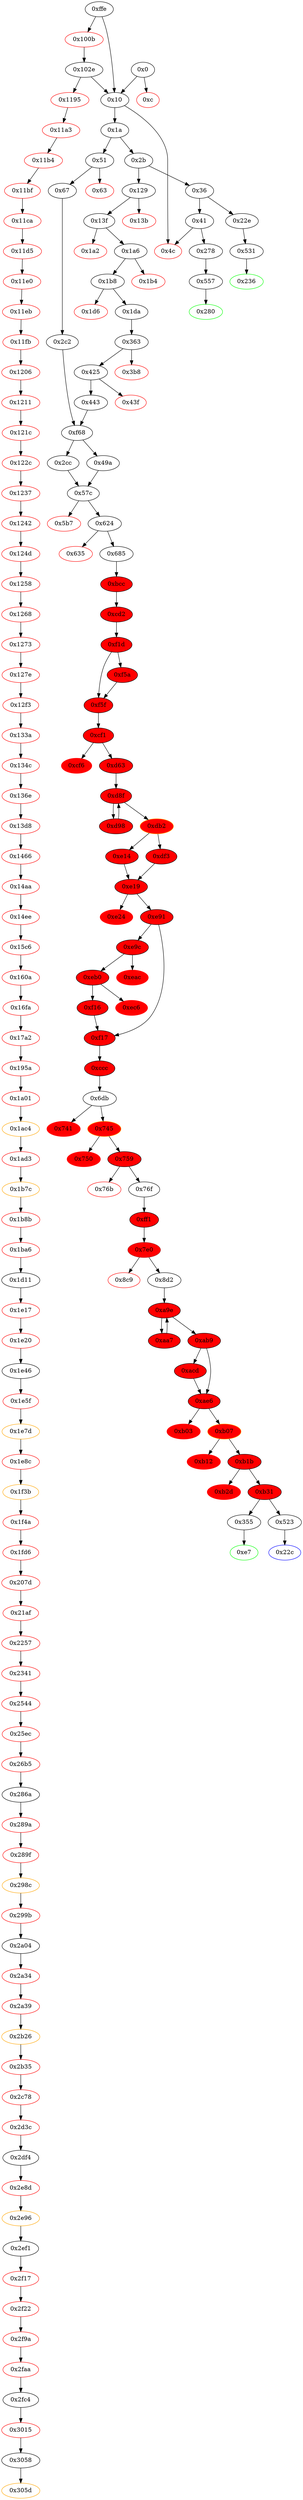 strict digraph "" {
"0x523" [fillcolor=white, id="0x523", style=filled, tooltip="Block 0x523\n[0x523:0x530]\n---\nPredecessors: [0xb31]\nSuccessors: [0x22c]\n---\n0x523 JUMPDEST\n0x524 POP\n0x525 POP\n0x526 POP\n0x527 POP\n0x528 POP\n0x529 POP\n0x52a POP\n0x52b POP\n0x52c POP\n0x52d POP\n0x52e POP\n0x52f POP\n0x530 JUMP\n---\n0x523: JUMPDEST \n0x530: JUMP 0x22c\n---\nEntry stack: [V13, 0x22c, S11, S10, S9, S8, S7, S6, S5, S4, S3, S2, S1, S0]\nStack pops: 13\nStack additions: []\nExit stack: [V13]\n\nDef sites:\nV13: {0x1a.0x1f}\n0x22c: {0x129.0x12a}\nS11: {0x1a.0x1f, 0x13f.0x15b}\nS10: {0x51.0x52, 0x13f.0x165}\nS9: {0x13f.0x185, 0x67.0x83}\nS8: {0x1da.0x1ed, 0x67.0x8d}\nS7: {0x443.0x449, 0x67.0x97}\nS6: {0x443.0x453, 0x67.0xa1}\nS5: {0x443.0x45d, 0x67.0xab}\nS4: {0x443.0x467, 0x67.0xb7}\nS3: {0x443.0x471, 0x67.0xd7}\nS2: {0x443.0x47b, 0x2c2.0x2c3}\nS1: {0x49a.0x49d, 0x2cc.0x2cf}\nS0: {0x7e0_0xf16.0x8c0, 0x7e0_0xe91.0x8c0}\n"];
"0x2b35" [color=red, fillcolor=white, id="0x2b35", style=filled, tooltip="Block 0x2b35\n[0x2b35:0x2c77]\n---\nPredecessors: [0x2b26]\nSuccessors: [0x2c78]\n---\n0x2b35 RETURNDATASIZE\n0x2b36 PUSH1 0x0\n0x2b38 DUP1\n0x2b39 RETURNDATACOPY\n0x2b3a RETURNDATASIZE\n0x2b3b PUSH1 0x0\n0x2b3d REVERT\n0x2b3e JUMPDEST\n0x2b3f POP\n0x2b40 POP\n0x2b41 POP\n0x2b42 POP\n0x2b43 POP\n0x2b44 POP\n0x2b45 JUMP\n0x2b46 JUMPDEST\n0x2b47 PUSH1 0x3\n0x2b49 SLOAD\n0x2b4a DUP2\n0x2b4b JUMP\n0x2b4c JUMPDEST\n0x2b4d PUSH1 0x0\n0x2b4f DUP1\n0x2b50 SWAP1\n0x2b51 SLOAD\n0x2b52 SWAP1\n0x2b53 PUSH2 0x100\n0x2b56 EXP\n0x2b57 SWAP1\n0x2b58 DIV\n0x2b59 PUSH20 0xffffffffffffffffffffffffffffffffffffffff\n0x2b6e AND\n0x2b6f DUP2\n0x2b70 JUMP\n0x2b71 JUMPDEST\n0x2b72 PUSH2 0x1ab4\n0x2b75 DUP4\n0x2b76 DUP5\n0x2b77 PUSH20 0xffffffffffffffffffffffffffffffffffffffff\n0x2b8c AND\n0x2b8d PUSH4 0xa9059cbb\n0x2b92 SWAP1\n0x2b93 POP\n0x2b94 PUSH1 0xe0\n0x2b96 SHL\n0x2b97 DUP5\n0x2b98 DUP5\n0x2b99 PUSH1 0x40\n0x2b9b MLOAD\n0x2b9c PUSH1 0x24\n0x2b9e ADD\n0x2b9f DUP1\n0x2ba0 DUP4\n0x2ba1 PUSH20 0xffffffffffffffffffffffffffffffffffffffff\n0x2bb6 AND\n0x2bb7 PUSH20 0xffffffffffffffffffffffffffffffffffffffff\n0x2bcc AND\n0x2bcd DUP2\n0x2bce MSTORE\n0x2bcf PUSH1 0x20\n0x2bd1 ADD\n0x2bd2 DUP3\n0x2bd3 DUP2\n0x2bd4 MSTORE\n0x2bd5 PUSH1 0x20\n0x2bd7 ADD\n0x2bd8 SWAP3\n0x2bd9 POP\n0x2bda POP\n0x2bdb POP\n0x2bdc PUSH1 0x40\n0x2bde MLOAD\n0x2bdf PUSH1 0x20\n0x2be1 DUP2\n0x2be2 DUP4\n0x2be3 SUB\n0x2be4 SUB\n0x2be5 DUP2\n0x2be6 MSTORE\n0x2be7 SWAP1\n0x2be8 PUSH1 0x40\n0x2bea MSTORE\n0x2beb SWAP1\n0x2bec PUSH28 0xffffffffffffffffffffffffffffffffffffffffffffffffffffffff\n0x2c09 NOT\n0x2c0a AND\n0x2c0b PUSH1 0x20\n0x2c0d DUP3\n0x2c0e ADD\n0x2c0f DUP1\n0x2c10 MLOAD\n0x2c11 PUSH28 0xffffffffffffffffffffffffffffffffffffffffffffffffffffffff\n0x2c2e DUP4\n0x2c2f DUP2\n0x2c30 DUP4\n0x2c31 AND\n0x2c32 OR\n0x2c33 DUP4\n0x2c34 MSTORE\n0x2c35 POP\n0x2c36 POP\n0x2c37 POP\n0x2c38 POP\n0x2c39 PUSH2 0x1c47\n0x2c3c JUMP\n0x2c3d JUMPDEST\n0x2c3e POP\n0x2c3f POP\n0x2c40 POP\n0x2c41 JUMP\n0x2c42 JUMPDEST\n0x2c43 PUSH1 0x0\n0x2c45 PUSH20 0xffffffffffffffffffffffffffffffffffffffff\n0x2c5a AND\n0x2c5b DUP2\n0x2c5c PUSH20 0xffffffffffffffffffffffffffffffffffffffff\n0x2c71 AND\n0x2c72 EQ\n0x2c73 ISZERO\n0x2c74 PUSH2 0x1b5c\n0x2c77 JUMPI\n---\n0x2b35: V2341 = RETURNDATASIZE\n0x2b36: V2342 = 0x0\n0x2b39: RETURNDATACOPY 0x0 0x0 V2341\n0x2b3a: V2343 = RETURNDATASIZE\n0x2b3b: V2344 = 0x0\n0x2b3d: REVERT 0x0 V2343\n0x2b3e: JUMPDEST \n0x2b45: JUMP S6\n0x2b46: JUMPDEST \n0x2b47: V2345 = 0x3\n0x2b49: V2346 = S[0x3]\n0x2b4b: JUMP S0\n0x2b4c: JUMPDEST \n0x2b4d: V2347 = 0x0\n0x2b51: V2348 = S[0x0]\n0x2b53: V2349 = 0x100\n0x2b56: V2350 = EXP 0x100 0x0\n0x2b58: V2351 = DIV V2348 0x1\n0x2b59: V2352 = 0xffffffffffffffffffffffffffffffffffffffff\n0x2b6e: V2353 = AND 0xffffffffffffffffffffffffffffffffffffffff V2351\n0x2b70: JUMP S0\n0x2b71: JUMPDEST \n0x2b72: V2354 = 0x1ab4\n0x2b77: V2355 = 0xffffffffffffffffffffffffffffffffffffffff\n0x2b8c: V2356 = AND 0xffffffffffffffffffffffffffffffffffffffff S2\n0x2b8d: V2357 = 0xa9059cbb\n0x2b94: V2358 = 0xe0\n0x2b96: V2359 = SHL 0xe0 0xa9059cbb\n0x2b99: V2360 = 0x40\n0x2b9b: V2361 = M[0x40]\n0x2b9c: V2362 = 0x24\n0x2b9e: V2363 = ADD 0x24 V2361\n0x2ba1: V2364 = 0xffffffffffffffffffffffffffffffffffffffff\n0x2bb6: V2365 = AND 0xffffffffffffffffffffffffffffffffffffffff S1\n0x2bb7: V2366 = 0xffffffffffffffffffffffffffffffffffffffff\n0x2bcc: V2367 = AND 0xffffffffffffffffffffffffffffffffffffffff V2365\n0x2bce: M[V2363] = V2367\n0x2bcf: V2368 = 0x20\n0x2bd1: V2369 = ADD 0x20 V2363\n0x2bd4: M[V2369] = S0\n0x2bd5: V2370 = 0x20\n0x2bd7: V2371 = ADD 0x20 V2369\n0x2bdc: V2372 = 0x40\n0x2bde: V2373 = M[0x40]\n0x2bdf: V2374 = 0x20\n0x2be3: V2375 = SUB V2371 V2373\n0x2be4: V2376 = SUB V2375 0x20\n0x2be6: M[V2373] = V2376\n0x2be8: V2377 = 0x40\n0x2bea: M[0x40] = V2371\n0x2bec: V2378 = 0xffffffffffffffffffffffffffffffffffffffffffffffffffffffff\n0x2c09: V2379 = NOT 0xffffffffffffffffffffffffffffffffffffffffffffffffffffffff\n0x2c0a: V2380 = AND 0xffffffff00000000000000000000000000000000000000000000000000000000 0xa9059cbb00000000000000000000000000000000000000000000000000000000\n0x2c0b: V2381 = 0x20\n0x2c0e: V2382 = ADD V2373 0x20\n0x2c10: V2383 = M[V2382]\n0x2c11: V2384 = 0xffffffffffffffffffffffffffffffffffffffffffffffffffffffff\n0x2c31: V2385 = AND V2383 0xffffffffffffffffffffffffffffffffffffffffffffffffffffffff\n0x2c32: V2386 = OR V2385 0xa9059cbb00000000000000000000000000000000000000000000000000000000\n0x2c34: M[V2382] = V2386\n0x2c39: V2387 = 0x1c47\n0x2c3c: THROW \n0x2c3d: JUMPDEST \n0x2c41: JUMP S3\n0x2c42: JUMPDEST \n0x2c43: V2388 = 0x0\n0x2c45: V2389 = 0xffffffffffffffffffffffffffffffffffffffff\n0x2c5a: V2390 = AND 0xffffffffffffffffffffffffffffffffffffffff 0x0\n0x2c5c: V2391 = 0xffffffffffffffffffffffffffffffffffffffff\n0x2c71: V2392 = AND 0xffffffffffffffffffffffffffffffffffffffff S0\n0x2c72: V2393 = EQ V2392 0x0\n0x2c73: V2394 = ISZERO V2393\n0x2c74: V2395 = 0x1b5c\n0x2c77: THROWI V2394\n---\nEntry stack: [V2338]\nStack pops: 0\nStack additions: [V2346, S0, V2353, S0, V2373, S2, 0x1ab4, S0, S1, S2, S0]\nExit stack: []\n\nDef sites:\nV2338: {0x2b2a.0x2b2e}\n"];
"0x10" [fillcolor=white, id="0x10", style=filled, tooltip="Block 0x10\n[0x10:0x19]\n---\nPredecessors: [0x0, 0xffe, 0x102e]\nSuccessors: [0x1a, 0x4c]\n---\n0x10 JUMPDEST\n0x11 POP\n0x12 PUSH1 0x4\n0x14 CALLDATASIZE\n0x15 LT\n0x16 PUSH2 0x4c\n0x19 JUMPI\n---\n0x10: JUMPDEST \n0x12: V6 = 0x4\n0x14: V7 = CALLDATASIZE\n0x15: V8 = LT V7 0x4\n0x16: V9 = 0x4c\n0x19: JUMPI 0x4c V8\n---\nEntry stack: [S0]\nStack pops: 1\nStack additions: []\nExit stack: []\n\nDef sites:\nS0: {0x1189.0x118e, 0x0.0x5, 0xfff.0x1004}\n"];
"0x67" [fillcolor=white, id="0x67", style=filled, tooltip="Block 0x67\n[0x67:0xe6]\n---\nPredecessors: [0x51]\nSuccessors: [0x2c2]\n---\n0x67 JUMPDEST\n0x68 DUP2\n0x69 ADD\n0x6a SWAP1\n0x6b DUP1\n0x6c DUP1\n0x6d CALLDATALOAD\n0x6e PUSH20 0xffffffffffffffffffffffffffffffffffffffff\n0x83 AND\n0x84 SWAP1\n0x85 PUSH1 0x20\n0x87 ADD\n0x88 SWAP1\n0x89 SWAP3\n0x8a SWAP2\n0x8b SWAP1\n0x8c DUP1\n0x8d CALLDATALOAD\n0x8e SWAP1\n0x8f PUSH1 0x20\n0x91 ADD\n0x92 SWAP1\n0x93 SWAP3\n0x94 SWAP2\n0x95 SWAP1\n0x96 DUP1\n0x97 CALLDATALOAD\n0x98 SWAP1\n0x99 PUSH1 0x20\n0x9b ADD\n0x9c SWAP1\n0x9d SWAP3\n0x9e SWAP2\n0x9f SWAP1\n0xa0 DUP1\n0xa1 CALLDATALOAD\n0xa2 SWAP1\n0xa3 PUSH1 0x20\n0xa5 ADD\n0xa6 SWAP1\n0xa7 SWAP3\n0xa8 SWAP2\n0xa9 SWAP1\n0xaa DUP1\n0xab CALLDATALOAD\n0xac SWAP1\n0xad PUSH1 0x20\n0xaf ADD\n0xb0 SWAP1\n0xb1 SWAP3\n0xb2 SWAP2\n0xb3 SWAP1\n0xb4 DUP1\n0xb5 CALLDATALOAD\n0xb6 ISZERO\n0xb7 ISZERO\n0xb8 SWAP1\n0xb9 PUSH1 0x20\n0xbb ADD\n0xbc SWAP1\n0xbd SWAP3\n0xbe SWAP2\n0xbf SWAP1\n0xc0 DUP1\n0xc1 CALLDATALOAD\n0xc2 PUSH20 0xffffffffffffffffffffffffffffffffffffffff\n0xd7 AND\n0xd8 SWAP1\n0xd9 PUSH1 0x20\n0xdb ADD\n0xdc SWAP1\n0xdd SWAP3\n0xde SWAP2\n0xdf SWAP1\n0xe0 POP\n0xe1 POP\n0xe2 POP\n0xe3 PUSH2 0x2c2\n0xe6 JUMP\n---\n0x67: JUMPDEST \n0x69: V36 = ADD 0x4 V30\n0x6d: V37 = CALLDATALOAD 0x4\n0x6e: V38 = 0xffffffffffffffffffffffffffffffffffffffff\n0x83: V39 = AND 0xffffffffffffffffffffffffffffffffffffffff V37\n0x85: V40 = 0x20\n0x87: V41 = ADD 0x20 0x4\n0x8d: V42 = CALLDATALOAD 0x24\n0x8f: V43 = 0x20\n0x91: V44 = ADD 0x20 0x24\n0x97: V45 = CALLDATALOAD 0x44\n0x99: V46 = 0x20\n0x9b: V47 = ADD 0x20 0x44\n0xa1: V48 = CALLDATALOAD 0x64\n0xa3: V49 = 0x20\n0xa5: V50 = ADD 0x20 0x64\n0xab: V51 = CALLDATALOAD 0x84\n0xad: V52 = 0x20\n0xaf: V53 = ADD 0x20 0x84\n0xb5: V54 = CALLDATALOAD 0xa4\n0xb6: V55 = ISZERO V54\n0xb7: V56 = ISZERO V55\n0xb9: V57 = 0x20\n0xbb: V58 = ADD 0x20 0xa4\n0xc1: V59 = CALLDATALOAD 0xc4\n0xc2: V60 = 0xffffffffffffffffffffffffffffffffffffffff\n0xd7: V61 = AND 0xffffffffffffffffffffffffffffffffffffffff V59\n0xd9: V62 = 0x20\n0xdb: V63 = ADD 0x20 0xc4\n0xe3: V64 = 0x2c2\n0xe6: JUMP 0x2c2\n---\nEntry stack: [V13, 0xe7, 0x4, V30]\nStack pops: 2\nStack additions: [V39, V42, V45, V48, V51, V56, V61]\nExit stack: [V13, 0xe7, V39, V42, V45, V48, V51, V56, V61]\n\nDef sites:\nV13: {0x1a.0x1f}\n0xe7: {0x51.0x52}\n0x4: {0x51.0x55}\nV30: {0x51.0x59}\n"];
"0x635" [color=red, fillcolor=white, id="0x635", style=filled, tooltip="Block 0x635\n[0x635:0x684]\n---\nPredecessors: [0x624]\nSuccessors: []\n---\n0x635 PUSH1 0x40\n0x637 MLOAD\n0x638 PUSH32 0x8c379a000000000000000000000000000000000000000000000000000000000\n0x659 DUP2\n0x65a MSTORE\n0x65b PUSH1 0x4\n0x65d ADD\n0x65e DUP1\n0x65f DUP1\n0x660 PUSH1 0x20\n0x662 ADD\n0x663 DUP3\n0x664 DUP2\n0x665 SUB\n0x666 DUP3\n0x667 MSTORE\n0x668 PUSH1 0x48\n0x66a DUP2\n0x66b MSTORE\n0x66c PUSH1 0x20\n0x66e ADD\n0x66f DUP1\n0x670 PUSH2 0x31b9\n0x673 PUSH1 0x48\n0x675 SWAP2\n0x676 CODECOPY\n0x677 PUSH1 0x60\n0x679 ADD\n0x67a SWAP2\n0x67b POP\n0x67c POP\n0x67d PUSH1 0x40\n0x67f MLOAD\n0x680 DUP1\n0x681 SWAP2\n0x682 SUB\n0x683 SWAP1\n0x684 REVERT\n---\n0x635: V351 = 0x40\n0x637: V352 = M[0x40]\n0x638: V353 = 0x8c379a000000000000000000000000000000000000000000000000000000000\n0x65a: M[V352] = 0x8c379a000000000000000000000000000000000000000000000000000000000\n0x65b: V354 = 0x4\n0x65d: V355 = ADD 0x4 V352\n0x660: V356 = 0x20\n0x662: V357 = ADD 0x20 V355\n0x665: V358 = SUB V357 V355\n0x667: M[V355] = V358\n0x668: V359 = 0x48\n0x66b: M[V357] = 0x48\n0x66c: V360 = 0x20\n0x66e: V361 = ADD 0x20 V357\n0x670: V362 = 0x31b9\n0x673: V363 = 0x48\n0x676: CODECOPY V361 0x31b9 0x48\n0x677: V364 = 0x60\n0x679: V365 = ADD 0x60 V361\n0x67d: V366 = 0x40\n0x67f: V367 = M[0x40]\n0x682: V368 = SUB V365 V367\n0x684: REVERT V367 V368\n---\nEntry stack: [V13, 0x22c, S13, S12, S11, S10, S9, S8, S7, S6, S5, S4, S3, {0x355, 0x523}, S1, 0x0]\nStack pops: 0\nStack additions: []\nExit stack: [V13, 0x22c, S13, S12, S11, S10, S9, S8, S7, S6, S5, S4, S3, {0x355, 0x523}, S1, 0x0]\n\nDef sites:\nV13: {0x1a.0x1f}\n0x22c: {0x129.0x12a}\nS13: {0x1a.0x1f, 0x13f.0x15b}\nS12: {0x51.0x52, 0x13f.0x165}\nS11: {0x13f.0x185, 0x67.0x83}\nS10: {0x1da.0x1ed, 0x67.0x8d}\nS9: {0x443.0x449, 0x67.0x97}\nS8: {0x443.0x453, 0x67.0xa1}\nS7: {0x443.0x45d, 0x67.0xab}\nS6: {0x443.0x467, 0x67.0xb7}\nS5: {0x443.0x471, 0x67.0xd7}\nS4: {0x443.0x47b, 0x2c2.0x2c3}\nS3: {0x49a.0x49d, 0x2cc.0x2cf}\n{0x355, 0x523}: {0x49a.0x51b, 0x2cc.0x34d}\nS1: {0x49a.0x49d, 0x2cc.0x2cf}\n0x0: {0x57c.0x57d}\n"];
"0x160a" [color=red, fillcolor=white, id="0x160a", style=filled, tooltip="Block 0x160a\n[0x160a:0x16f9]\n---\nPredecessors: [0x15c6]\nSuccessors: [0x16fa]\n---\n0x160a PUSH1 0x0\n0x160c DUP1\n0x160d REVERT\n0x160e JUMPDEST\n0x160f DUP2\n0x1610 ADD\n0x1611 SWAP1\n0x1612 DUP1\n0x1613 DUP1\n0x1614 CALLDATALOAD\n0x1615 PUSH20 0xffffffffffffffffffffffffffffffffffffffff\n0x162a AND\n0x162b SWAP1\n0x162c PUSH1 0x20\n0x162e ADD\n0x162f SWAP1\n0x1630 SWAP3\n0x1631 SWAP2\n0x1632 SWAP1\n0x1633 POP\n0x1634 POP\n0x1635 POP\n0x1636 PUSH2 0x1823\n0x1639 JUMP\n0x163a JUMPDEST\n0x163b STOP\n0x163c JUMPDEST\n0x163d PUSH2 0x4bb\n0x1640 PUSH2 0x19bd\n0x1643 JUMP\n0x1644 JUMPDEST\n0x1645 PUSH1 0x40\n0x1647 MLOAD\n0x1648 DUP1\n0x1649 DUP3\n0x164a DUP2\n0x164b MSTORE\n0x164c PUSH1 0x20\n0x164e ADD\n0x164f SWAP2\n0x1650 POP\n0x1651 POP\n0x1652 PUSH1 0x40\n0x1654 MLOAD\n0x1655 DUP1\n0x1656 SWAP2\n0x1657 SUB\n0x1658 SWAP1\n0x1659 RETURN\n0x165a JUMPDEST\n0x165b PUSH2 0x4d9\n0x165e PUSH2 0x19c3\n0x1661 JUMP\n0x1662 JUMPDEST\n0x1663 PUSH1 0x40\n0x1665 MLOAD\n0x1666 DUP1\n0x1667 DUP3\n0x1668 PUSH20 0xffffffffffffffffffffffffffffffffffffffff\n0x167d AND\n0x167e PUSH20 0xffffffffffffffffffffffffffffffffffffffff\n0x1693 AND\n0x1694 DUP2\n0x1695 MSTORE\n0x1696 PUSH1 0x20\n0x1698 ADD\n0x1699 SWAP2\n0x169a POP\n0x169b POP\n0x169c PUSH1 0x40\n0x169e MLOAD\n0x169f DUP1\n0x16a0 SWAP2\n0x16a1 SUB\n0x16a2 SWAP1\n0x16a3 RETURN\n0x16a4 JUMPDEST\n0x16a5 PUSH1 0x4\n0x16a7 PUSH1 0x0\n0x16a9 SWAP1\n0x16aa SLOAD\n0x16ab SWAP1\n0x16ac PUSH2 0x100\n0x16af EXP\n0x16b0 SWAP1\n0x16b1 DIV\n0x16b2 PUSH20 0xffffffffffffffffffffffffffffffffffffffff\n0x16c7 AND\n0x16c8 PUSH20 0xffffffffffffffffffffffffffffffffffffffff\n0x16dd AND\n0x16de CALLER\n0x16df PUSH20 0xffffffffffffffffffffffffffffffffffffffff\n0x16f4 AND\n0x16f5 EQ\n0x16f6 PUSH2 0x5c1\n0x16f9 JUMPI\n---\n0x160a: V1287 = 0x0\n0x160d: REVERT 0x0 0x0\n0x160e: JUMPDEST \n0x1610: V1288 = ADD S1 S0\n0x1614: V1289 = CALLDATALOAD S1\n0x1615: V1290 = 0xffffffffffffffffffffffffffffffffffffffff\n0x162a: V1291 = AND 0xffffffffffffffffffffffffffffffffffffffff V1289\n0x162c: V1292 = 0x20\n0x162e: V1293 = ADD 0x20 S1\n0x1636: V1294 = 0x1823\n0x1639: THROW \n0x163a: JUMPDEST \n0x163b: STOP \n0x163c: JUMPDEST \n0x163d: V1295 = 0x4bb\n0x1640: V1296 = 0x19bd\n0x1643: THROW \n0x1644: JUMPDEST \n0x1645: V1297 = 0x40\n0x1647: V1298 = M[0x40]\n0x164b: M[V1298] = S0\n0x164c: V1299 = 0x20\n0x164e: V1300 = ADD 0x20 V1298\n0x1652: V1301 = 0x40\n0x1654: V1302 = M[0x40]\n0x1657: V1303 = SUB V1300 V1302\n0x1659: RETURN V1302 V1303\n0x165a: JUMPDEST \n0x165b: V1304 = 0x4d9\n0x165e: V1305 = 0x19c3\n0x1661: THROW \n0x1662: JUMPDEST \n0x1663: V1306 = 0x40\n0x1665: V1307 = M[0x40]\n0x1668: V1308 = 0xffffffffffffffffffffffffffffffffffffffff\n0x167d: V1309 = AND 0xffffffffffffffffffffffffffffffffffffffff S0\n0x167e: V1310 = 0xffffffffffffffffffffffffffffffffffffffff\n0x1693: V1311 = AND 0xffffffffffffffffffffffffffffffffffffffff V1309\n0x1695: M[V1307] = V1311\n0x1696: V1312 = 0x20\n0x1698: V1313 = ADD 0x20 V1307\n0x169c: V1314 = 0x40\n0x169e: V1315 = M[0x40]\n0x16a1: V1316 = SUB V1313 V1315\n0x16a3: RETURN V1315 V1316\n0x16a4: JUMPDEST \n0x16a5: V1317 = 0x4\n0x16a7: V1318 = 0x0\n0x16aa: V1319 = S[0x4]\n0x16ac: V1320 = 0x100\n0x16af: V1321 = EXP 0x100 0x0\n0x16b1: V1322 = DIV V1319 0x1\n0x16b2: V1323 = 0xffffffffffffffffffffffffffffffffffffffff\n0x16c7: V1324 = AND 0xffffffffffffffffffffffffffffffffffffffff V1322\n0x16c8: V1325 = 0xffffffffffffffffffffffffffffffffffffffff\n0x16dd: V1326 = AND 0xffffffffffffffffffffffffffffffffffffffff V1324\n0x16de: V1327 = CALLER\n0x16df: V1328 = 0xffffffffffffffffffffffffffffffffffffffff\n0x16f4: V1329 = AND 0xffffffffffffffffffffffffffffffffffffffff V1327\n0x16f5: V1330 = EQ V1329 V1326\n0x16f6: V1331 = 0x5c1\n0x16f9: THROWI V1330\n---\nEntry stack: [0x4b1, 0x4, V1282]\nStack pops: 0\nStack additions: [V1291, 0x4bb, 0x4d9]\nExit stack: []\n\nDef sites:\n0x4b1: {0x15f8.0x15f9}\n0x4: {0x15f8.0x15fc}\nV1282: {0x15f8.0x1600}\n"];
"0x2faa" [color=red, fillcolor=white, id="0x2faa", style=filled, tooltip="Block 0x2faa\n[0x2faa:0x2fc3]\n---\nPredecessors: [0x2f9a]\nSuccessors: [0x2fc4]\n---\n0x2faa PUSH1 0x0\n0x2fac DUP1\n0x2fad REVERT\n0x2fae JUMPDEST\n0x2faf DUP2\n0x2fb0 ADD\n0x2fb1 SWAP1\n0x2fb2 DUP1\n0x2fb3 DUP1\n0x2fb4 MLOAD\n0x2fb5 SWAP1\n0x2fb6 PUSH1 0x20\n0x2fb8 ADD\n0x2fb9 SWAP1\n0x2fba SWAP3\n0x2fbb SWAP2\n0x2fbc SWAP1\n0x2fbd POP\n0x2fbe POP\n0x2fbf POP\n0x2fc0 PUSH2 0x1e8b\n0x2fc3 JUMPI\n---\n0x2faa: V2572 = 0x0\n0x2fad: REVERT 0x0 0x0\n0x2fae: JUMPDEST \n0x2fb0: V2573 = ADD S1 S0\n0x2fb4: V2574 = M[S1]\n0x2fb6: V2575 = 0x20\n0x2fb8: V2576 = ADD 0x20 S1\n0x2fc0: V2577 = 0x1e8b\n0x2fc3: THROWI V2574\n---\nEntry stack: [S2, V2566, V2567]\nStack pops: 0\nStack additions: []\nExit stack: []\n\nDef sites:\nS2: {}\nV2566: {0x2f9a.0x2f9e}\nV2567: {0x2f9a.0x2fa0}\n"];
"0x100b" [color=red, fillcolor=white, id="0x100b", style=filled, tooltip="Block 0x100b\n[0x100b:0x102d]\n---\nPredecessors: [0xffe]\nSuccessors: [0x102e]\n---\n0x100b PUSH1 0x0\n0x100d DUP1\n0x100e REVERT\n0x100f JUMPDEST\n0x1010 POP\n0x1011 PUSH1 0x40\n0x1013 MLOAD\n0x1014 PUSH2 0x2190\n0x1017 CODESIZE\n0x1018 SUB\n0x1019 DUP1\n0x101a PUSH2 0x2190\n0x101d DUP4\n0x101e CODECOPY\n0x101f DUP2\n0x1020 DUP2\n0x1021 ADD\n0x1022 PUSH1 0x40\n0x1024 MSTORE\n0x1025 PUSH1 0xa0\n0x1027 DUP2\n0x1028 LT\n0x1029 ISZERO\n0x102a PUSH2 0x33\n0x102d JUMPI\n---\n0x100b: V917 = 0x0\n0x100e: REVERT 0x0 0x0\n0x100f: JUMPDEST \n0x1011: V918 = 0x40\n0x1013: V919 = M[0x40]\n0x1014: V920 = 0x2190\n0x1017: V921 = CODESIZE\n0x1018: V922 = SUB V921 0x2190\n0x101a: V923 = 0x2190\n0x101e: CODECOPY V919 0x2190 V922\n0x1021: V924 = ADD V922 V919\n0x1022: V925 = 0x40\n0x1024: M[0x40] = V924\n0x1025: V926 = 0xa0\n0x1028: V927 = LT V922 0xa0\n0x1029: V928 = ISZERO V927\n0x102a: V929 = 0x33\n0x102d: THROWI V928\n---\nEntry stack: [V914]\nStack pops: 0\nStack additions: [V922, V919]\nExit stack: []\n\nDef sites:\nV914: {0xfff.0x1004}\n"];
"0x1a01" [color=red, fillcolor=white, id="0x1a01", style=filled, tooltip="Block 0x1a01\n[0x1a01:0x1ac3]\n---\nPredecessors: [0x195a]\nSuccessors: [0x1ac4]\n---\n0x1a01 PUSH1 0x40\n0x1a03 MLOAD\n0x1a04 PUSH32 0x8c379a000000000000000000000000000000000000000000000000000000000\n0x1a25 DUP2\n0x1a26 MSTORE\n0x1a27 PUSH1 0x4\n0x1a29 ADD\n0x1a2a DUP1\n0x1a2b DUP1\n0x1a2c PUSH1 0x20\n0x1a2e ADD\n0x1a2f DUP3\n0x1a30 DUP2\n0x1a31 SUB\n0x1a32 DUP3\n0x1a33 MSTORE\n0x1a34 PUSH1 0x2a\n0x1a36 DUP2\n0x1a37 MSTORE\n0x1a38 PUSH1 0x20\n0x1a3a ADD\n0x1a3b DUP1\n0x1a3c PUSH2 0x1f07\n0x1a3f PUSH1 0x2a\n0x1a41 SWAP2\n0x1a42 CODECOPY\n0x1a43 PUSH1 0x40\n0x1a45 ADD\n0x1a46 SWAP2\n0x1a47 POP\n0x1a48 POP\n0x1a49 PUSH1 0x40\n0x1a4b MLOAD\n0x1a4c DUP1\n0x1a4d SWAP2\n0x1a4e SUB\n0x1a4f SWAP1\n0x1a50 REVERT\n0x1a51 JUMPDEST\n0x1a52 PUSH1 0x1\n0x1a54 PUSH1 0x0\n0x1a56 SWAP1\n0x1a57 SLOAD\n0x1a58 SWAP1\n0x1a59 PUSH2 0x100\n0x1a5c EXP\n0x1a5d SWAP1\n0x1a5e DIV\n0x1a5f PUSH20 0xffffffffffffffffffffffffffffffffffffffff\n0x1a74 AND\n0x1a75 PUSH20 0xffffffffffffffffffffffffffffffffffffffff\n0x1a8a AND\n0x1a8b PUSH4 0x2e1a7d4d\n0x1a90 PUSH1 0x3\n0x1a92 SLOAD\n0x1a93 PUSH1 0x40\n0x1a95 MLOAD\n0x1a96 DUP3\n0x1a97 PUSH4 0xffffffff\n0x1a9c AND\n0x1a9d PUSH1 0xe0\n0x1a9f SHL\n0x1aa0 DUP2\n0x1aa1 MSTORE\n0x1aa2 PUSH1 0x4\n0x1aa4 ADD\n0x1aa5 DUP1\n0x1aa6 DUP3\n0x1aa7 DUP2\n0x1aa8 MSTORE\n0x1aa9 PUSH1 0x20\n0x1aab ADD\n0x1aac SWAP2\n0x1aad POP\n0x1aae POP\n0x1aaf PUSH1 0x0\n0x1ab1 PUSH1 0x40\n0x1ab3 MLOAD\n0x1ab4 DUP1\n0x1ab5 DUP4\n0x1ab6 SUB\n0x1ab7 DUP2\n0x1ab8 PUSH1 0x0\n0x1aba DUP8\n0x1abb DUP1\n0x1abc EXTCODESIZE\n0x1abd ISZERO\n0x1abe DUP1\n0x1abf ISZERO\n0x1ac0 PUSH2 0x93f\n0x1ac3 JUMPI\n---\n0x1a01: V1474 = 0x40\n0x1a03: V1475 = M[0x40]\n0x1a04: V1476 = 0x8c379a000000000000000000000000000000000000000000000000000000000\n0x1a26: M[V1475] = 0x8c379a000000000000000000000000000000000000000000000000000000000\n0x1a27: V1477 = 0x4\n0x1a29: V1478 = ADD 0x4 V1475\n0x1a2c: V1479 = 0x20\n0x1a2e: V1480 = ADD 0x20 V1478\n0x1a31: V1481 = SUB V1480 V1478\n0x1a33: M[V1478] = V1481\n0x1a34: V1482 = 0x2a\n0x1a37: M[V1480] = 0x2a\n0x1a38: V1483 = 0x20\n0x1a3a: V1484 = ADD 0x20 V1480\n0x1a3c: V1485 = 0x1f07\n0x1a3f: V1486 = 0x2a\n0x1a42: CODECOPY V1484 0x1f07 0x2a\n0x1a43: V1487 = 0x40\n0x1a45: V1488 = ADD 0x40 V1484\n0x1a49: V1489 = 0x40\n0x1a4b: V1490 = M[0x40]\n0x1a4e: V1491 = SUB V1488 V1490\n0x1a50: REVERT V1490 V1491\n0x1a51: JUMPDEST \n0x1a52: V1492 = 0x1\n0x1a54: V1493 = 0x0\n0x1a57: V1494 = S[0x1]\n0x1a59: V1495 = 0x100\n0x1a5c: V1496 = EXP 0x100 0x0\n0x1a5e: V1497 = DIV V1494 0x1\n0x1a5f: V1498 = 0xffffffffffffffffffffffffffffffffffffffff\n0x1a74: V1499 = AND 0xffffffffffffffffffffffffffffffffffffffff V1497\n0x1a75: V1500 = 0xffffffffffffffffffffffffffffffffffffffff\n0x1a8a: V1501 = AND 0xffffffffffffffffffffffffffffffffffffffff V1499\n0x1a8b: V1502 = 0x2e1a7d4d\n0x1a90: V1503 = 0x3\n0x1a92: V1504 = S[0x3]\n0x1a93: V1505 = 0x40\n0x1a95: V1506 = M[0x40]\n0x1a97: V1507 = 0xffffffff\n0x1a9c: V1508 = AND 0xffffffff 0x2e1a7d4d\n0x1a9d: V1509 = 0xe0\n0x1a9f: V1510 = SHL 0xe0 0x2e1a7d4d\n0x1aa1: M[V1506] = 0x2e1a7d4d00000000000000000000000000000000000000000000000000000000\n0x1aa2: V1511 = 0x4\n0x1aa4: V1512 = ADD 0x4 V1506\n0x1aa8: M[V1512] = V1504\n0x1aa9: V1513 = 0x20\n0x1aab: V1514 = ADD 0x20 V1512\n0x1aaf: V1515 = 0x0\n0x1ab1: V1516 = 0x40\n0x1ab3: V1517 = M[0x40]\n0x1ab6: V1518 = SUB V1514 V1517\n0x1ab8: V1519 = 0x0\n0x1abc: V1520 = EXTCODESIZE V1501\n0x1abd: V1521 = ISZERO V1520\n0x1abf: V1522 = ISZERO V1521\n0x1ac0: V1523 = 0x93f\n0x1ac3: THROWI V1522\n---\nEntry stack: []\nStack pops: 0\nStack additions: [V1521, V1501, 0x0, V1517, V1518, V1517, 0x0, V1514, 0x2e1a7d4d, V1501]\nExit stack: []\n\nDef sites:\n"];
"0x1268" [color=red, fillcolor=white, id="0x1268", style=filled, tooltip="Block 0x1268\n[0x1268:0x1272]\n---\nPredecessors: [0x1258]\nSuccessors: [0x1273]\n---\n0x1268 DUP1\n0x1269 PUSH4 0x289f51b1\n0x126e EQ\n0x126f PUSH2 0x104\n0x1272 JUMPI\n---\n0x1269: V1068 = 0x289f51b1\n0x126e: V1069 = EQ 0x289f51b1 S0\n0x126f: V1070 = 0x104\n0x1272: THROWI V1069\n---\nEntry stack: [S0]\nStack pops: 1\nStack additions: [S0]\nExit stack: [S0]\n\nDef sites:\nS0: {}\n"];
"0x1237" [color=red, fillcolor=white, id="0x1237", style=filled, tooltip="Block 0x1237\n[0x1237:0x1241]\n---\nPredecessors: [0x122c]\nSuccessors: [0x1242]\n---\n0x1237 DUP1\n0x1238 PUSH4 0x525835f9\n0x123d EQ\n0x123e PUSH2 0x23d\n0x1241 JUMPI\n---\n0x1238: V1055 = 0x525835f9\n0x123d: V1056 = EQ 0x525835f9 S0\n0x123e: V1057 = 0x23d\n0x1241: THROWI V1056\n---\nEntry stack: [S0]\nStack pops: 1\nStack additions: [S0]\nExit stack: [S0]\n\nDef sites:\nS0: {}\n"];
"0x286a" [fillcolor=white, id="0x286a", style=filled, tooltip="Block 0x286a\n[0x286a:0x2899]\n---\nPredecessors: [0x26b5]\nSuccessors: [0x289a]\n---\n0x286a POP\n0x286b DUP1\n0x286c PUSH20 0xffffffffffffffffffffffffffffffffffffffff\n0x2881 AND\n0x2882 CALLER\n0x2883 PUSH20 0xffffffffffffffffffffffffffffffffffffffff\n0x2898 AND\n0x2899 EQ\n---\n0x286c: V2192 = 0xffffffffffffffffffffffffffffffffffffffff\n0x2881: V2193 = AND 0xffffffffffffffffffffffffffffffffffffffff S1\n0x2882: V2194 = CALLER\n0x2883: V2195 = 0xffffffffffffffffffffffffffffffffffffffff\n0x2898: V2196 = AND 0xffffffffffffffffffffffffffffffffffffffff V2194\n0x2899: V2197 = EQ V2196 V2193\n---\nEntry stack: [S2, S1, V2190]\nStack pops: 2\nStack additions: [S1, V2197]\nExit stack: [S2, S1, V2197]\n\nDef sites:\nS2: {}\nS1: {}\nV2190: {0x2812.0x2864}\n"];
"0x2cc" [fillcolor=white, id="0x2cc", style=filled, tooltip="Block 0x2cc\n[0x2cc:0x354]\n---\nPredecessors: [0xf68]\nSuccessors: [0x57c]\n---\n0x2cc JUMPDEST\n0x2cd PUSH1 0x40\n0x2cf MLOAD\n0x2d0 DUP1\n0x2d1 PUSH2 0x100\n0x2d4 ADD\n0x2d5 PUSH1 0x40\n0x2d7 MSTORE\n0x2d8 DUP1\n0x2d9 CALLER\n0x2da PUSH20 0xffffffffffffffffffffffffffffffffffffffff\n0x2ef AND\n0x2f0 DUP2\n0x2f1 MSTORE\n0x2f2 PUSH1 0x20\n0x2f4 ADD\n0x2f5 DUP11\n0x2f6 PUSH20 0xffffffffffffffffffffffffffffffffffffffff\n0x30b AND\n0x30c DUP2\n0x30d MSTORE\n0x30e PUSH1 0x20\n0x310 ADD\n0x311 DUP10\n0x312 DUP2\n0x313 MSTORE\n0x314 PUSH1 0x20\n0x316 ADD\n0x317 DUP9\n0x318 DUP2\n0x319 MSTORE\n0x31a PUSH1 0x20\n0x31c ADD\n0x31d DUP8\n0x31e DUP2\n0x31f MSTORE\n0x320 PUSH1 0x20\n0x322 ADD\n0x323 DUP7\n0x324 DUP2\n0x325 MSTORE\n0x326 PUSH1 0x20\n0x328 ADD\n0x329 DUP6\n0x32a ISZERO\n0x32b ISZERO\n0x32c DUP2\n0x32d MSTORE\n0x32e PUSH1 0x20\n0x330 ADD\n0x331 DUP5\n0x332 PUSH20 0xffffffffffffffffffffffffffffffffffffffff\n0x347 AND\n0x348 DUP2\n0x349 MSTORE\n0x34a POP\n0x34b SWAP1\n0x34c POP\n0x34d PUSH2 0x355\n0x350 DUP2\n0x351 PUSH2 0x57c\n0x354 JUMP\n---\n0x2cc: JUMPDEST \n0x2cd: V178 = 0x40\n0x2cf: V179 = M[0x40]\n0x2d1: V180 = 0x100\n0x2d4: V181 = ADD 0x100 V179\n0x2d5: V182 = 0x40\n0x2d7: M[0x40] = V181\n0x2d9: V183 = CALLER\n0x2da: V184 = 0xffffffffffffffffffffffffffffffffffffffff\n0x2ef: V185 = AND 0xffffffffffffffffffffffffffffffffffffffff V183\n0x2f1: M[V179] = V185\n0x2f2: V186 = 0x20\n0x2f4: V187 = ADD 0x20 V179\n0x2f6: V188 = 0xffffffffffffffffffffffffffffffffffffffff\n0x30b: V189 = AND 0xffffffffffffffffffffffffffffffffffffffff S8\n0x30d: M[V187] = V189\n0x30e: V190 = 0x20\n0x310: V191 = ADD 0x20 V187\n0x313: M[V191] = S7\n0x314: V192 = 0x20\n0x316: V193 = ADD 0x20 V191\n0x319: M[V193] = S6\n0x31a: V194 = 0x20\n0x31c: V195 = ADD 0x20 V193\n0x31f: M[V195] = S5\n0x320: V196 = 0x20\n0x322: V197 = ADD 0x20 V195\n0x325: M[V197] = S4\n0x326: V198 = 0x20\n0x328: V199 = ADD 0x20 V197\n0x32a: V200 = ISZERO S3\n0x32b: V201 = ISZERO V200\n0x32d: M[V199] = V201\n0x32e: V202 = 0x20\n0x330: V203 = ADD 0x20 V199\n0x332: V204 = 0xffffffffffffffffffffffffffffffffffffffff\n0x347: V205 = AND 0xffffffffffffffffffffffffffffffffffffffff S2\n0x349: M[V203] = V205\n0x34d: V206 = 0x355\n0x351: V207 = 0x57c\n0x354: JUMP 0x57c\n---\nEntry stack: [V13, 0x22c, S10, S9, S8, S7, S6, S5, S4, S3, S2, S1, V875]\nStack pops: 9\nStack additions: [S8, S7, S6, S5, S4, S3, S2, S1, V179, 0x355, V179]\nExit stack: [V13, 0x22c, S10, S9, S8, S7, S6, S5, S4, S3, S2, S1, V179, 0x355, V179]\n\nDef sites:\nV13: {0x1a.0x1f}\n0x22c: {0x129.0x12a}\nS10: {0x1a.0x1f, 0x13f.0x15b}\nS9: {0x51.0x52, 0x13f.0x165}\nS8: {0x13f.0x185, 0x67.0x83}\nS7: {0x1da.0x1ed, 0x67.0x8d}\nS6: {0x443.0x449, 0x67.0x97}\nS5: {0x443.0x453, 0x67.0xa1}\nS4: {0x443.0x45d, 0x67.0xab}\nS3: {0x443.0x467, 0x67.0xb7}\nS2: {0x443.0x471, 0x67.0xd7}\nS1: {0x443.0x47b, 0x2c2.0x2c3}\nV875: {0xf68.0xf6b}\n"];
"0x22c" [color=blue, fillcolor=white, id="0x22c", style=filled, tooltip="Block 0x22c\n[0x22c:0x22d]\n---\nPredecessors: [0x523]\nSuccessors: []\n---\n0x22c JUMPDEST\n0x22d STOP\n---\n0x22c: JUMPDEST \n0x22d: STOP \n---\nEntry stack: [V13]\nStack pops: 0\nStack additions: []\nExit stack: [V13]\n\nDef sites:\nV13: {0x1a.0x1f}\n"];
"0x129" [fillcolor=white, id="0x129", style=filled, tooltip="Block 0x129\n[0x129:0x13a]\n---\nPredecessors: [0x2b]\nSuccessors: [0x13b, 0x13f]\n---\n0x129 JUMPDEST\n0x12a PUSH2 0x22c\n0x12d PUSH1 0x4\n0x12f DUP1\n0x130 CALLDATASIZE\n0x131 SUB\n0x132 PUSH1 0x80\n0x134 DUP2\n0x135 LT\n0x136 ISZERO\n0x137 PUSH2 0x13f\n0x13a JUMPI\n---\n0x129: JUMPDEST \n0x12a: V76 = 0x22c\n0x12d: V77 = 0x4\n0x130: V78 = CALLDATASIZE\n0x131: V79 = SUB V78 0x4\n0x132: V80 = 0x80\n0x135: V81 = LT V79 0x80\n0x136: V82 = ISZERO V81\n0x137: V83 = 0x13f\n0x13a: JUMPI 0x13f V82\n---\nEntry stack: [V13]\nStack pops: 0\nStack additions: [0x22c, 0x4, V79]\nExit stack: [V13, 0x22c, 0x4, V79]\n\nDef sites:\nV13: {0x1a.0x1f}\n"];
"0x2d3c" [color=red, fillcolor=white, id="0x2d3c", style=filled, tooltip="Block 0x2d3c\n[0x2d3c:0x2df3]\n---\nPredecessors: [0x2c78]\nSuccessors: [0x2df4]\n---\n0x2d3c PUSH1 0x40\n0x2d3e MLOAD\n0x2d3f PUSH32 0x8c379a000000000000000000000000000000000000000000000000000000000\n0x2d60 DUP2\n0x2d61 MSTORE\n0x2d62 PUSH1 0x4\n0x2d64 ADD\n0x2d65 DUP1\n0x2d66 DUP1\n0x2d67 PUSH1 0x20\n0x2d69 ADD\n0x2d6a DUP3\n0x2d6b DUP2\n0x2d6c SUB\n0x2d6d DUP3\n0x2d6e MSTORE\n0x2d6f PUSH1 0x23\n0x2d71 DUP2\n0x2d72 MSTORE\n0x2d73 PUSH1 0x20\n0x2d75 ADD\n0x2d76 DUP1\n0x2d77 PUSH2 0x1f31\n0x2d7a PUSH1 0x23\n0x2d7c SWAP2\n0x2d7d CODECOPY\n0x2d7e PUSH1 0x40\n0x2d80 ADD\n0x2d81 SWAP2\n0x2d82 POP\n0x2d83 POP\n0x2d84 PUSH1 0x40\n0x2d86 MLOAD\n0x2d87 DUP1\n0x2d88 SWAP2\n0x2d89 SUB\n0x2d8a SWAP1\n0x2d8b REVERT\n0x2d8c JUMPDEST\n0x2d8d DUP1\n0x2d8e PUSH1 0x5\n0x2d90 PUSH1 0x0\n0x2d92 PUSH2 0x100\n0x2d95 EXP\n0x2d96 DUP2\n0x2d97 SLOAD\n0x2d98 DUP2\n0x2d99 PUSH20 0xffffffffffffffffffffffffffffffffffffffff\n0x2dae MUL\n0x2daf NOT\n0x2db0 AND\n0x2db1 SWAP1\n0x2db2 DUP4\n0x2db3 PUSH20 0xffffffffffffffffffffffffffffffffffffffff\n0x2dc8 AND\n0x2dc9 MUL\n0x2dca OR\n0x2dcb SWAP1\n0x2dcc SSTORE\n0x2dcd POP\n0x2dce POP\n0x2dcf JUMP\n0x2dd0 JUMPDEST\n0x2dd1 PUSH2 0x1c66\n0x2dd4 DUP3\n0x2dd5 PUSH20 0xffffffffffffffffffffffffffffffffffffffff\n0x2dea AND\n0x2deb PUSH2 0x1e92\n0x2dee JUMP\n0x2def JUMPDEST\n0x2df0 PUSH2 0x1cd8\n0x2df3 JUMPI\n---\n0x2d3c: V2428 = 0x40\n0x2d3e: V2429 = M[0x40]\n0x2d3f: V2430 = 0x8c379a000000000000000000000000000000000000000000000000000000000\n0x2d61: M[V2429] = 0x8c379a000000000000000000000000000000000000000000000000000000000\n0x2d62: V2431 = 0x4\n0x2d64: V2432 = ADD 0x4 V2429\n0x2d67: V2433 = 0x20\n0x2d69: V2434 = ADD 0x20 V2432\n0x2d6c: V2435 = SUB V2434 V2432\n0x2d6e: M[V2432] = V2435\n0x2d6f: V2436 = 0x23\n0x2d72: M[V2434] = 0x23\n0x2d73: V2437 = 0x20\n0x2d75: V2438 = ADD 0x20 V2434\n0x2d77: V2439 = 0x1f31\n0x2d7a: V2440 = 0x23\n0x2d7d: CODECOPY V2438 0x1f31 0x23\n0x2d7e: V2441 = 0x40\n0x2d80: V2442 = ADD 0x40 V2438\n0x2d84: V2443 = 0x40\n0x2d86: V2444 = M[0x40]\n0x2d89: V2445 = SUB V2442 V2444\n0x2d8b: REVERT V2444 V2445\n0x2d8c: JUMPDEST \n0x2d8e: V2446 = 0x5\n0x2d90: V2447 = 0x0\n0x2d92: V2448 = 0x100\n0x2d95: V2449 = EXP 0x100 0x0\n0x2d97: V2450 = S[0x5]\n0x2d99: V2451 = 0xffffffffffffffffffffffffffffffffffffffff\n0x2dae: V2452 = MUL 0xffffffffffffffffffffffffffffffffffffffff 0x1\n0x2daf: V2453 = NOT 0xffffffffffffffffffffffffffffffffffffffff\n0x2db0: V2454 = AND 0xffffffffffffffffffffffff0000000000000000000000000000000000000000 V2450\n0x2db3: V2455 = 0xffffffffffffffffffffffffffffffffffffffff\n0x2dc8: V2456 = AND 0xffffffffffffffffffffffffffffffffffffffff S0\n0x2dc9: V2457 = MUL V2456 0x1\n0x2dca: V2458 = OR V2457 V2454\n0x2dcc: S[0x5] = V2458\n0x2dcf: JUMP S1\n0x2dd0: JUMPDEST \n0x2dd1: V2459 = 0x1c66\n0x2dd5: V2460 = 0xffffffffffffffffffffffffffffffffffffffff\n0x2dea: V2461 = AND 0xffffffffffffffffffffffffffffffffffffffff S1\n0x2deb: V2462 = 0x1e92\n0x2dee: THROW \n0x2def: JUMPDEST \n0x2df0: V2463 = 0x1cd8\n0x2df3: THROWI S0\n---\nEntry stack: [S0]\nStack pops: 0\nStack additions: [V2461, 0x1c66, S0, S1]\nExit stack: []\n\nDef sites:\nS0: {}\n"];
"0x11fb" [color=red, fillcolor=white, id="0x11fb", style=filled, tooltip="Block 0x11fb\n[0x11fb:0x1205]\n---\nPredecessors: [0x11eb]\nSuccessors: [0x1206]\n---\n0x11fb DUP1\n0x11fc PUSH4 0x8669c083\n0x1201 EQ\n0x1202 PUSH2 0x353\n0x1205 JUMPI\n---\n0x11fc: V1039 = 0x8669c083\n0x1201: V1040 = EQ 0x8669c083 S0\n0x1202: V1041 = 0x353\n0x1205: THROWI V1040\n---\nEntry stack: [S0]\nStack pops: 1\nStack additions: [S0]\nExit stack: [S0]\n\nDef sites:\nS0: {}\n"];
"0x136e" [color=red, fillcolor=white, id="0x136e", style=filled, tooltip="Block 0x136e\n[0x136e:0x13d7]\n---\nPredecessors: [0x134c]\nSuccessors: [0x13d8]\n---\n0x136e PUSH1 0x0\n0x1370 DUP1\n0x1371 REVERT\n0x1372 JUMPDEST\n0x1373 SWAP2\n0x1374 SWAP1\n0x1375 DUP1\n0x1376 DUP1\n0x1377 PUSH1 0x1f\n0x1379 ADD\n0x137a PUSH1 0x20\n0x137c DUP1\n0x137d SWAP2\n0x137e DIV\n0x137f MUL\n0x1380 PUSH1 0x20\n0x1382 ADD\n0x1383 PUSH1 0x40\n0x1385 MLOAD\n0x1386 SWAP1\n0x1387 DUP2\n0x1388 ADD\n0x1389 PUSH1 0x40\n0x138b MSTORE\n0x138c DUP1\n0x138d SWAP4\n0x138e SWAP3\n0x138f SWAP2\n0x1390 SWAP1\n0x1391 DUP2\n0x1392 DUP2\n0x1393 MSTORE\n0x1394 PUSH1 0x20\n0x1396 ADD\n0x1397 DUP4\n0x1398 DUP4\n0x1399 DUP1\n0x139a DUP3\n0x139b DUP5\n0x139c CALLDATACOPY\n0x139d PUSH1 0x0\n0x139f DUP2\n0x13a0 DUP5\n0x13a1 ADD\n0x13a2 MSTORE\n0x13a3 PUSH1 0x1f\n0x13a5 NOT\n0x13a6 PUSH1 0x1f\n0x13a8 DUP3\n0x13a9 ADD\n0x13aa AND\n0x13ab SWAP1\n0x13ac POP\n0x13ad DUP1\n0x13ae DUP4\n0x13af ADD\n0x13b0 SWAP3\n0x13b1 POP\n0x13b2 POP\n0x13b3 POP\n0x13b4 POP\n0x13b5 POP\n0x13b6 POP\n0x13b7 POP\n0x13b8 SWAP2\n0x13b9 SWAP3\n0x13ba SWAP2\n0x13bb SWAP3\n0x13bc SWAP1\n0x13bd POP\n0x13be POP\n0x13bf POP\n0x13c0 PUSH2 0xb32\n0x13c3 JUMP\n0x13c4 JUMPDEST\n0x13c5 STOP\n0x13c6 JUMPDEST\n0x13c7 PUSH2 0x27f\n0x13ca PUSH1 0x4\n0x13cc DUP1\n0x13cd CALLDATASIZE\n0x13ce SUB\n0x13cf PUSH1 0x20\n0x13d1 DUP2\n0x13d2 LT\n0x13d3 ISZERO\n0x13d4 PUSH2 0x253\n0x13d7 JUMPI\n---\n0x136e: V1137 = 0x0\n0x1371: REVERT 0x0 0x0\n0x1372: JUMPDEST \n0x1377: V1138 = 0x1f\n0x1379: V1139 = ADD 0x1f S1\n0x137a: V1140 = 0x20\n0x137e: V1141 = DIV V1139 0x20\n0x137f: V1142 = MUL V1141 0x20\n0x1380: V1143 = 0x20\n0x1382: V1144 = ADD 0x20 V1142\n0x1383: V1145 = 0x40\n0x1385: V1146 = M[0x40]\n0x1388: V1147 = ADD V1146 V1144\n0x1389: V1148 = 0x40\n0x138b: M[0x40] = V1147\n0x1393: M[V1146] = S1\n0x1394: V1149 = 0x20\n0x1396: V1150 = ADD 0x20 V1146\n0x139c: CALLDATACOPY V1150 S2 S1\n0x139d: V1151 = 0x0\n0x13a1: V1152 = ADD V1150 S1\n0x13a2: M[V1152] = 0x0\n0x13a3: V1153 = 0x1f\n0x13a5: V1154 = NOT 0x1f\n0x13a6: V1155 = 0x1f\n0x13a9: V1156 = ADD S1 0x1f\n0x13aa: V1157 = AND V1156 0xffffffffffffffffffffffffffffffffffffffffffffffffffffffffffffffe0\n0x13af: V1158 = ADD V1150 V1157\n0x13c0: V1159 = 0xb32\n0x13c3: THROW \n0x13c4: JUMPDEST \n0x13c5: STOP \n0x13c6: JUMPDEST \n0x13c7: V1160 = 0x27f\n0x13ca: V1161 = 0x4\n0x13cd: V1162 = CALLDATASIZE\n0x13ce: V1163 = SUB V1162 0x4\n0x13cf: V1164 = 0x20\n0x13d2: V1165 = LT V1163 0x20\n0x13d3: V1166 = ISZERO V1165\n0x13d4: V1167 = 0x253\n0x13d7: THROWI V1166\n---\nEntry stack: [S4, S3, V1127, V1125, S0]\nStack pops: 0\nStack additions: [V1146, V1163, 0x4, 0x27f]\nExit stack: []\n\nDef sites:\nS4: {}\nS3: {}\nV1127: {0x1350.0x1356}\nV1125: {0x1350.0x1352}\nS0: {}\n"];
"0x8c9" [color=red, fillcolor=white, id="0x8c9", style=filled, tooltip="Block 0x8c9\n[0x8c9:0x8d1]\n---\nPredecessors: [0x7e0]\nSuccessors: []\n---\n0x8c9 RETURNDATASIZE\n0x8ca PUSH1 0x0\n0x8cc DUP1\n0x8cd RETURNDATACOPY\n0x8ce RETURNDATASIZE\n0x8cf PUSH1 0x0\n0x8d1 REVERT\n---\n0x8c9: V499 = RETURNDATASIZE\n0x8ca: V500 = 0x0\n0x8cd: RETURNDATACOPY 0x0 0x0 V499\n0x8ce: V501 = RETURNDATASIZE\n0x8cf: V502 = 0x0\n0x8d1: REVERT 0x0 V501\n---\nEntry stack: [V13, 0x22c, S17, S16, S15, S14, S13, S12, S11, S10, S9, S8, S7, {0x355, 0x523}, S5, 0x0, S3, 0x0, V495, V496]\nStack pops: 0\nStack additions: []\nExit stack: [V13, 0x22c, S17, S16, S15, S14, S13, S12, S11, S10, S9, S8, S7, {0x355, 0x523}, S5, 0x0, S3, 0x0, V495, V496]\n\nDef sites:\nV13: {0x1a.0x1f}\n0x22c: {0x129.0x12a}\nS17: {0x1a.0x1f, 0x13f.0x15b}\nS16: {0x51.0x52, 0x13f.0x165}\nS15: {0x13f.0x185, 0x67.0x83}\nS14: {0x1da.0x1ed, 0x67.0x8d}\nS13: {0x443.0x449, 0x67.0x97}\nS12: {0x443.0x453, 0x67.0xa1}\nS11: {0x443.0x45d, 0x67.0xab}\nS10: {0x443.0x467, 0x67.0xb7}\nS9: {0x443.0x471, 0x67.0xd7}\nS8: {0x443.0x47b, 0x2c2.0x2c3}\nS7: {0x49a.0x49d, 0x2cc.0x2cf}\n{0x355, 0x523}: {0x49a.0x51b, 0x2cc.0x34d}\nS5: {0x49a.0x49d, 0x2cc.0x2cf}\n0x0: {0x57c.0x57d}\nS3: {0x76f_0xe91.0x775, 0x76f_0xf16.0x775}\n0x0: {0x76f_0xe91.0x783, 0x76f_0xf16.0x783}\nV495: {0x7e0.0x8c0}\nV496: {0x7e0.0x8c2}\n"];
"0x750" [color=red, fillcolor=red, id="0x750", style=filled, tooltip="Block 0x750\n[0x750:0x758]\n---\nPredecessors: [0x745]\nSuccessors: []\n---\n0x750 RETURNDATASIZE\n0x751 PUSH1 0x0\n0x753 DUP1\n0x754 RETURNDATACOPY\n0x755 RETURNDATASIZE\n0x756 PUSH1 0x0\n0x758 REVERT\n---\n0x750: V423 = RETURNDATASIZE\n0x751: V424 = 0x0\n0x754: RETURNDATACOPY 0x0 0x0 V423\n0x755: V425 = RETURNDATASIZE\n0x756: V426 = 0x0\n0x758: REVERT 0x0 V425\n---\nEntry stack: [V13, 0x22c, S18, S17, S16, S15, S14, S13, S12, S11, S10, S9, S8, {0x355, 0x523}, S6, 0x0, 0x0, S3, 0xf81a6463, S1, V420]\nStack pops: 0\nStack additions: []\nExit stack: [V13, 0x22c, S18, S17, S16, S15, S14, S13, S12, S11, S10, S9, S8, {0x355, 0x523}, S6, 0x0, 0x0, S3, 0xf81a6463, S1, V420]\n\nDef sites:\nV13: {0x1a.0x1f}\n0x22c: {0x129.0x12a}\nS18: {0x1a.0x1f, 0x13f.0x15b}\nS17: {0x51.0x52, 0x13f.0x165}\nS16: {0x13f.0x185, 0x67.0x83}\nS15: {0x1da.0x1ed, 0x67.0x8d}\nS14: {0x443.0x449, 0x67.0x97}\nS13: {0x443.0x453, 0x67.0xa1}\nS12: {0x443.0x45d, 0x67.0xab}\nS11: {0x443.0x467, 0x67.0xb7}\nS10: {0x443.0x471, 0x67.0xd7}\nS9: {0x443.0x47b, 0x2c2.0x2c3}\nS8: {0x49a.0x49d, 0x2cc.0x2cf}\n{0x355, 0x523}: {0x49a.0x51b, 0x2cc.0x34d}\nS6: {0x49a.0x49d, 0x2cc.0x2cf}\n0x0: {0x57c.0x57d}\n0x0: {0x6db_0xf16.0x6dc, 0x6db_0xe91.0x6dc}\nS3: {0x6db_0xf16.0x716, 0x6db_0xe91.0x716}\n0xf81a6463: {0x6db_0xf16.0x717, 0x6db_0xe91.0x717}\nS1: {0x6db_0xf16.0x72d, 0x6db_0xe91.0x72d}\nV420: {0x745.0x749}\n"];
"0xf1d" [fillcolor=red, id="0xf1d", style=filled, tooltip="Block 0xf1d\n[0xf1d:0xf59]\n---\nPredecessors: [0xcd2]\nSuccessors: [0xf5a, 0xf5f]\n---\n0xf1d JUMPDEST\n0xf1e PUSH1 0x0\n0xf20 DUP1\n0xf21 PUSH1 0x0\n0xf23 PUSH32 0xc5d2460186f7233c927e7db2dcc703c0e500b653ca82273b7bfad8045d85a470\n0xf44 PUSH1 0x0\n0xf46 SHL\n0xf47 SWAP1\n0xf48 POP\n0xf49 DUP4\n0xf4a EXTCODEHASH\n0xf4b SWAP2\n0xf4c POP\n0xf4d PUSH1 0x0\n0xf4f DUP1\n0xf50 SHL\n0xf51 DUP3\n0xf52 EQ\n0xf53 ISZERO\n0xf54 DUP1\n0xf55 ISZERO\n0xf56 PUSH2 0xf5f\n0xf59 JUMPI\n---\n0xf1d: JUMPDEST \n0xf1e: V860 = 0x0\n0xf21: V861 = 0x0\n0xf23: V862 = 0xc5d2460186f7233c927e7db2dcc703c0e500b653ca82273b7bfad8045d85a470\n0xf44: V863 = 0x0\n0xf46: V864 = SHL 0x0 0xc5d2460186f7233c927e7db2dcc703c0e500b653ca82273b7bfad8045d85a470\n0xf4a: V865 = EXTCODEHASH V725\n0xf4d: V866 = 0x0\n0xf50: V867 = SHL 0x0 0x0\n0xf52: V868 = EQ V865 0x0\n0xf53: V869 = ISZERO V868\n0xf55: V870 = ISZERO V869\n0xf56: V871 = 0xf5f\n0xf59: JUMPI 0xf5f V870\n---\nEntry stack: [V13, 0x22c, S23, S22, S21, S20, S19, S18, S17, S16, S15, S14, S13, {0x355, 0x523}, S11, 0x0, 0x6db, V385, V372, V373, V376, 0xccc, V385, V708, 0xcf1, V725]\nStack pops: 1\nStack additions: [S0, 0x0, V865, 0xc5d2460186f7233c927e7db2dcc703c0e500b653ca82273b7bfad8045d85a470, V869]\nExit stack: [V13, 0x22c, S23, S22, S21, S20, S19, S18, S17, S16, S15, S14, S13, {0x355, 0x523}, S11, 0x0, 0x6db, V385, V372, V373, V376, 0xccc, V385, V708, 0xcf1, V725, 0x0, V865, 0xc5d2460186f7233c927e7db2dcc703c0e500b653ca82273b7bfad8045d85a470, V869]\n\nDef sites:\nV13: {0x1a.0x1f}\n0x22c: {0x129.0x12a}\nS23: {0x1a.0x1f, 0x13f.0x15b}\nS22: {0x51.0x52, 0x13f.0x165}\nS21: {0x13f.0x185, 0x67.0x83}\nS20: {0x1da.0x1ed, 0x67.0x8d}\nS19: {0x443.0x449, 0x67.0x97}\nS18: {0x443.0x453, 0x67.0xa1}\nS17: {0x443.0x45d, 0x67.0xab}\nS16: {0x443.0x467, 0x67.0xb7}\nS15: {0x443.0x471, 0x67.0xd7}\nS14: {0x443.0x47b, 0x2c2.0x2c3}\nS13: {0x49a.0x49d, 0x2cc.0x2cf}\n{0x355, 0x523}: {0x49a.0x51b, 0x2cc.0x34d}\nS11: {0x49a.0x49d, 0x2cc.0x2cf}\n0x0: {0x57c.0x57d}\n0x6db: {0x685.0x686}\nV385: {0x685.0x6cb}\nV372: {0x685.0x68d}\nV373: {0x685.0x68e}\nV376: {0x685.0x693}\n0xccc: {0xbcc.0xbcd}\nV385: {0x685.0x6cb}\nV708: {0xbcc.0xc6d}\n0xcf1: {0xcd2.0xcd3}\nV725: {0xcd2.0xcec}\n"];
"0x43f" [color=red, fillcolor=white, id="0x43f", style=filled, tooltip="Block 0x43f\n[0x43f:0x442]\n---\nPredecessors: [0x425]\nSuccessors: []\n---\n0x43f PUSH1 0x0\n0x441 DUP1\n0x442 REVERT\n---\n0x43f: V248 = 0x0\n0x442: REVERT 0x0 0x0\n---\nEntry stack: [V13, 0x22c, V88, V91, V96, V135, 0x0, 0x0, 0x0, 0x0, 0x0, 0x0, V242, V243]\nStack pops: 0\nStack additions: []\nExit stack: [V13, 0x22c, V88, V91, V96, V135, 0x0, 0x0, 0x0, 0x0, 0x0, 0x0, V242, V243]\n\nDef sites:\nV13: {0x1a.0x1f}\n0x22c: {0x129.0x12a}\nV88: {0x13f.0x15b}\nV91: {0x13f.0x165}\nV96: {0x13f.0x185}\nV135: {0x1da.0x1ed}\n0x0: {0x425.0x426}\n0x0: {0x425.0x426}\n0x0: {0x425.0x429}\n0x0: {0x425.0x429}\n0x0: {0x425.0x42c}\n0x0: {0x425.0x42c}\nV242: {0x425.0x433}\nV243: {0x425.0x435}\n"];
"0xeb0" [fillcolor=red, id="0xeb0", style=filled, tooltip="Block 0xeb0\n[0xeb0:0xec5]\n---\nPredecessors: [0xe9c]\nSuccessors: [0xec6, 0xf16]\n---\n0xeb0 JUMPDEST\n0xeb1 DUP2\n0xeb2 ADD\n0xeb3 SWAP1\n0xeb4 DUP1\n0xeb5 DUP1\n0xeb6 MLOAD\n0xeb7 SWAP1\n0xeb8 PUSH1 0x20\n0xeba ADD\n0xebb SWAP1\n0xebc SWAP3\n0xebd SWAP2\n0xebe SWAP1\n0xebf POP\n0xec0 POP\n0xec1 POP\n0xec2 PUSH2 0xf16\n0xec5 JUMPI\n---\n0xeb0: JUMPDEST \n0xeb2: V837 = ADD V830 V831\n0xeb6: V838 = M[V830]\n0xeb8: V839 = 0x20\n0xeba: V840 = ADD 0x20 V830\n0xec2: V841 = 0xf16\n0xec5: JUMPI 0xf16 V838\n---\nEntry stack: [V13, 0x22c, S25, S24, S23, S22, S21, S20, S19, S18, S17, S16, S15, {0x355, 0x523}, S13, 0x0, 0x6db, V385, V372, V373, V376, 0xccc, V385, V708, V784, S2, V830, V831]\nStack pops: 2\nStack additions: []\nExit stack: [V13, 0x22c, S25, S24, S23, S22, S21, S20, S19, S18, S17, S16, S15, {0x355, 0x523}, S13, 0x0, 0x6db, V385, V372, V373, V376, 0xccc, V385, V708, V784, S2]\n\nDef sites:\nV13: {0x1a.0x1f}\n0x22c: {0x129.0x12a}\nS25: {0x1a.0x1f, 0x13f.0x15b}\nS24: {0x51.0x52, 0x13f.0x165}\nS23: {0x13f.0x185, 0x67.0x83}\nS22: {0x1da.0x1ed, 0x67.0x8d}\nS21: {0x443.0x449, 0x67.0x97}\nS20: {0x443.0x453, 0x67.0xa1}\nS19: {0x443.0x45d, 0x67.0xab}\nS18: {0x443.0x467, 0x67.0xb7}\nS17: {0x443.0x471, 0x67.0xd7}\nS16: {0x443.0x47b, 0x2c2.0x2c3}\nS15: {0x49a.0x49d, 0x2cc.0x2cf}\n{0x355, 0x523}: {0x49a.0x51b, 0x2cc.0x34d}\nS13: {0x49a.0x49d, 0x2cc.0x2cf}\n0x0: {0x57c.0x57d}\n0x6db: {0x685.0x686}\nV385: {0x685.0x6cb}\nV372: {0x685.0x68d}\nV373: {0x685.0x68e}\nV376: {0x685.0x693}\n0xccc: {0xbcc.0xbcd}\nV385: {0x685.0x6cb}\nV708: {0xbcc.0xc6d}\nV784: {0xdb2.0xde5}\nS2: {0xdf3.0xdf5, 0xe14.0xe15}\nV830: {0xe9c.0xea0}\nV831: {0xe9c.0xea2}\n"];
"0x4c" [color=red, fillcolor=white, id="0x4c", style=filled, tooltip="Block 0x4c\n[0x4c:0x50]\n---\nPredecessors: [0x10, 0x41]\nSuccessors: []\n---\n0x4c JUMPDEST\n0x4d PUSH1 0x0\n0x4f DUP1\n0x50 REVERT\n---\n0x4c: JUMPDEST \n0x4d: V26 = 0x0\n0x50: REVERT 0x0 0x0\n---\nEntry stack: [V13]\nStack pops: 0\nStack additions: []\nExit stack: [V13]\n\nDef sites:\nV13: {0x1a.0x1f}\n"];
"0x759" [fillcolor=red, id="0x759", style=filled, tooltip="Block 0x759\n[0x759:0x76a]\n---\nPredecessors: [0x745]\nSuccessors: [0x76b, 0x76f]\n---\n0x759 JUMPDEST\n0x75a POP\n0x75b POP\n0x75c POP\n0x75d POP\n0x75e PUSH1 0x40\n0x760 MLOAD\n0x761 RETURNDATASIZE\n0x762 PUSH1 0x20\n0x764 DUP2\n0x765 LT\n0x766 ISZERO\n0x767 PUSH2 0x76f\n0x76a JUMPI\n---\n0x759: JUMPDEST \n0x75e: V427 = 0x40\n0x760: V428 = M[0x40]\n0x761: V429 = RETURNDATASIZE\n0x762: V430 = 0x20\n0x765: V431 = LT V429 0x20\n0x766: V432 = ISZERO V431\n0x767: V433 = 0x76f\n0x76a: JUMPI 0x76f V432\n---\nEntry stack: [V13, 0x22c, S18, S17, S16, S15, S14, S13, S12, S11, S10, S9, S8, {0x355, 0x523}, S6, 0x0, 0x0, S3, 0xf81a6463, S1, V420]\nStack pops: 4\nStack additions: [V428, V429]\nExit stack: [V13, 0x22c, S18, S17, S16, S15, S14, S13, S12, S11, S10, S9, S8, {0x355, 0x523}, S6, 0x0, 0x0, V428, V429]\n\nDef sites:\nV13: {0x1a.0x1f}\n0x22c: {0x129.0x12a}\nS18: {0x1a.0x1f, 0x13f.0x15b}\nS17: {0x51.0x52, 0x13f.0x165}\nS16: {0x13f.0x185, 0x67.0x83}\nS15: {0x1da.0x1ed, 0x67.0x8d}\nS14: {0x443.0x449, 0x67.0x97}\nS13: {0x443.0x453, 0x67.0xa1}\nS12: {0x443.0x45d, 0x67.0xab}\nS11: {0x443.0x467, 0x67.0xb7}\nS10: {0x443.0x471, 0x67.0xd7}\nS9: {0x443.0x47b, 0x2c2.0x2c3}\nS8: {0x49a.0x49d, 0x2cc.0x2cf}\n{0x355, 0x523}: {0x49a.0x51b, 0x2cc.0x34d}\nS6: {0x49a.0x49d, 0x2cc.0x2cf}\n0x0: {0x57c.0x57d}\n0x0: {0x6db_0xf16.0x6dc, 0x6db_0xe91.0x6dc}\nS3: {0x6db_0xf16.0x716, 0x6db_0xe91.0x716}\n0xf81a6463: {0x6db_0xf16.0x717, 0x6db_0xe91.0x717}\nS1: {0x6db_0xf16.0x72d, 0x6db_0xe91.0x72d}\nV420: {0x745.0x749}\n"];
"0x7e0" [color=brown, fillcolor=red, id="0x7e0", style=filled, tooltip="Block 0x7e0\n[0x7e0:0x8c8]\n---\nPredecessors: [0xff1]\nSuccessors: [0x8c9, 0x8d2]\n---\n0x7e0 JUMPDEST\n0x7e1 DUP1\n0x7e2 DUP7\n0x7e3 PUSH20 0xffffffffffffffffffffffffffffffffffffffff\n0x7f8 AND\n0x7f9 PUSH20 0xffffffffffffffffffffffffffffffffffffffff\n0x80e AND\n0x80f DUP2\n0x810 MSTORE\n0x811 PUSH1 0x20\n0x813 ADD\n0x814 DUP6\n0x815 PUSH20 0xffffffffffffffffffffffffffffffffffffffff\n0x82a AND\n0x82b PUSH20 0xffffffffffffffffffffffffffffffffffffffff\n0x840 AND\n0x841 DUP2\n0x842 MSTORE\n0x843 PUSH1 0x20\n0x845 ADD\n0x846 DUP5\n0x847 PUSH20 0xffffffffffffffffffffffffffffffffffffffff\n0x85c AND\n0x85d PUSH20 0xffffffffffffffffffffffffffffffffffffffff\n0x872 AND\n0x873 DUP2\n0x874 MSTORE\n0x875 PUSH1 0x20\n0x877 ADD\n0x878 DUP4\n0x879 DUP2\n0x87a MSTORE\n0x87b PUSH1 0x20\n0x87d ADD\n0x87e DUP3\n0x87f PUSH20 0xffffffffffffffffffffffffffffffffffffffff\n0x894 AND\n0x895 PUSH20 0xffffffffffffffffffffffffffffffffffffffff\n0x8aa AND\n0x8ab DUP2\n0x8ac MSTORE\n0x8ad PUSH1 0x20\n0x8af ADD\n0x8b0 SWAP6\n0x8b1 POP\n0x8b2 POP\n0x8b3 POP\n0x8b4 POP\n0x8b5 POP\n0x8b6 POP\n0x8b7 PUSH1 0x40\n0x8b9 MLOAD\n0x8ba DUP1\n0x8bb SWAP2\n0x8bc SUB\n0x8bd SWAP1\n0x8be PUSH1 0x0\n0x8c0 CREATE\n0x8c1 DUP1\n0x8c2 ISZERO\n0x8c3 DUP1\n0x8c4 ISZERO\n0x8c5 PUSH2 0x8d2\n0x8c8 JUMPI\n---\n0x7e0: JUMPDEST \n0x7e3: V465 = 0xffffffffffffffffffffffffffffffffffffffff\n0x7f8: V466 = AND 0xffffffffffffffffffffffffffffffffffffffff S5\n0x7f9: V467 = 0xffffffffffffffffffffffffffffffffffffffff\n0x80e: V468 = AND 0xffffffffffffffffffffffffffffffffffffffff V466\n0x810: M[V911] = V468\n0x811: V469 = 0x20\n0x813: V470 = ADD 0x20 V911\n0x815: V471 = 0xffffffffffffffffffffffffffffffffffffffff\n0x82a: V472 = AND 0xffffffffffffffffffffffffffffffffffffffff S4\n0x82b: V473 = 0xffffffffffffffffffffffffffffffffffffffff\n0x840: V474 = AND 0xffffffffffffffffffffffffffffffffffffffff V472\n0x842: M[V470] = V474\n0x843: V475 = 0x20\n0x845: V476 = ADD 0x20 V470\n0x847: V477 = 0xffffffffffffffffffffffffffffffffffffffff\n0x85c: V478 = AND 0xffffffffffffffffffffffffffffffffffffffff S3\n0x85d: V479 = 0xffffffffffffffffffffffffffffffffffffffff\n0x872: V480 = AND 0xffffffffffffffffffffffffffffffffffffffff V478\n0x874: M[V476] = V480\n0x875: V481 = 0x20\n0x877: V482 = ADD 0x20 V476\n0x87a: M[V482] = S2\n0x87b: V483 = 0x20\n0x87d: V484 = ADD 0x20 V482\n0x87f: V485 = 0xffffffffffffffffffffffffffffffffffffffff\n0x894: V486 = AND 0xffffffffffffffffffffffffffffffffffffffff S1\n0x895: V487 = 0xffffffffffffffffffffffffffffffffffffffff\n0x8aa: V488 = AND 0xffffffffffffffffffffffffffffffffffffffff V486\n0x8ac: M[V484] = V488\n0x8ad: V489 = 0x20\n0x8af: V490 = ADD 0x20 V484\n0x8b7: V491 = 0x40\n0x8b9: V492 = M[0x40]\n0x8bc: V493 = SUB V490 V492\n0x8be: V494 = 0x0\n0x8c0: V495 = CREATE 0x0 V492 V493\n0x8c2: V496 = ISZERO V495\n0x8c4: V497 = ISZERO V496\n0x8c5: V498 = 0x8d2\n0x8c8: JUMPI 0x8d2 V497\n---\nEntry stack: [V13, 0x22c, S21, S20, S19, S18, S17, S16, S15, S14, S13, S12, S11, {0x355, 0x523}, S9, 0x0, S7, 0x0, S5, S4, S3, S2, S1, V911]\nStack pops: 6\nStack additions: [V495, V496]\nExit stack: [V13, 0x22c, S21, S20, S19, S18, S17, S16, S15, S14, S13, S12, S11, {0x355, 0x523}, S9, 0x0, S7, 0x0, V495, V496]\n\nDef sites:\nV13: {0x1a.0x1f}\n0x22c: {0x129.0x12a}\nS21: {0x1a.0x1f, 0x13f.0x15b}\nS20: {0x51.0x52, 0x13f.0x165}\nS19: {0x13f.0x185, 0x67.0x83}\nS18: {0x1da.0x1ed, 0x67.0x8d}\nS17: {0x443.0x449, 0x67.0x97}\nS16: {0x443.0x453, 0x67.0xa1}\nS15: {0x443.0x45d, 0x67.0xab}\nS14: {0x443.0x467, 0x67.0xb7}\nS13: {0x443.0x471, 0x67.0xd7}\nS12: {0x443.0x47b, 0x2c2.0x2c3}\nS11: {0x49a.0x49d, 0x2cc.0x2cf}\n{0x355, 0x523}: {0x49a.0x51b, 0x2cc.0x34d}\nS9: {0x49a.0x49d, 0x2cc.0x2cf}\n0x0: {0x57c.0x57d}\nS7: {0x76f_0xe91.0x775, 0x76f_0xf16.0x775}\n0x0: {0x76f_0xe91.0x783, 0x76f_0xf16.0x783}\nS5: {0x76f_0xf16.0x7a6, 0x76f_0xe91.0x7a6}\nS4: {0x76f_0xf16.0x7c9, 0x76f_0xe91.0x7c9}\nS3: {0x76f_0xe91.0x7ce, 0x76f_0xf16.0x7ce}\nS2: {0x76f_0xe91.0x775, 0x76f_0xf16.0x775}\nS1: {0x76f_0xf16.0x7d4, 0x76f_0xe91.0x7d4}\nV911: {0xff1.0xffb}\n"];
"0x1e5f" [color=red, fillcolor=white, id="0x1e5f", style=filled, tooltip="Block 0x1e5f\n[0x1e5f:0x1e7c]\n---\nPredecessors: [0x1e46]\nSuccessors: [0x1e7d]\n---\n0x1e5f JUMPDEST\n0x1e60 POP\n0x1e61 SWAP6\n0x1e62 POP\n0x1e63 POP\n0x1e64 POP\n0x1e65 POP\n0x1e66 POP\n0x1e67 POP\n0x1e68 PUSH1 0x0\n0x1e6a PUSH1 0x40\n0x1e6c MLOAD\n0x1e6d DUP1\n0x1e6e DUP4\n0x1e6f SUB\n0x1e70 DUP2\n0x1e71 PUSH1 0x0\n0x1e73 DUP8\n0x1e74 DUP1\n0x1e75 EXTCODESIZE\n0x1e76 ISZERO\n0x1e77 DUP1\n0x1e78 ISZERO\n0x1e79 PUSH2 0xcf8\n0x1e7c JUMPI\n---\n0x1e5f: JUMPDEST \n0x1e68: V1733 = 0x0\n0x1e6a: V1734 = 0x40\n0x1e6c: V1735 = M[0x40]\n0x1e6f: V1736 = SUB V1732 V1735\n0x1e71: V1737 = 0x0\n0x1e75: V1738 = EXTCODESIZE S9\n0x1e76: V1739 = ISZERO V1738\n0x1e78: V1740 = ISZERO V1739\n0x1e79: V1741 = 0xcf8\n0x1e7c: THROWI V1740\n---\nEntry stack: [V1732, V1718]\nStack pops: 10\nStack additions: [S9, S8, S1, 0x0, V1735, V1736, V1735, 0x0, S9, V1739]\nExit stack: [S7, S6, V1732, 0x0, V1735, V1736, V1735, 0x0, S7, V1739]\n\nDef sites:\nV1732: {0x1e46.0x1e5c}\nV1718: {0x1e32.0x1e3f}\n"];
"0x134c" [color=red, fillcolor=white, id="0x134c", style=filled, tooltip="Block 0x134c\n[0x134c:0x136d]\n---\nPredecessors: [0x133a]\nSuccessors: [0x136e]\n---\n0x134c PUSH1 0x0\n0x134e DUP1\n0x134f REVERT\n0x1350 JUMPDEST\n0x1351 DUP1\n0x1352 CALLDATALOAD\n0x1353 SWAP1\n0x1354 PUSH1 0x20\n0x1356 ADD\n0x1357 SWAP2\n0x1358 DUP5\n0x1359 PUSH1 0x1\n0x135b DUP4\n0x135c MUL\n0x135d DUP5\n0x135e ADD\n0x135f GT\n0x1360 PUSH5 0x100000000\n0x1366 DUP4\n0x1367 GT\n0x1368 OR\n0x1369 ISZERO\n0x136a PUSH2 0x1e9\n0x136d JUMPI\n---\n0x134c: V1124 = 0x0\n0x134f: REVERT 0x0 0x0\n0x1350: JUMPDEST \n0x1352: V1125 = CALLDATALOAD S0\n0x1354: V1126 = 0x20\n0x1356: V1127 = ADD 0x20 S0\n0x1359: V1128 = 0x1\n0x135c: V1129 = MUL V1125 0x1\n0x135e: V1130 = ADD V1127 V1129\n0x135f: V1131 = GT V1130 S3\n0x1360: V1132 = 0x100000000\n0x1367: V1133 = GT V1125 0x100000000\n0x1368: V1134 = OR V1133 V1131\n0x1369: V1135 = ISZERO V1134\n0x136a: V1136 = 0x1e9\n0x136d: THROWI V1135\n---\nEntry stack: [S3, S2, S1, V1118]\nStack pops: 0\nStack additions: [S1, V1125, V1127, S2, S3]\nExit stack: []\n\nDef sites:\nS3: {}\nS2: {}\nS1: {}\nV1118: {0x133e.0x1340}\n"];
"0x1fd6" [color=red, fillcolor=white, id="0x1fd6", style=filled, tooltip="Block 0x1fd6\n[0x1fd6:0x207c]\n---\nPredecessors: [0x1f4a]\nSuccessors: [0x207d]\n---\n0x1fd6 PUSH1 0x40\n0x1fd8 MLOAD\n0x1fd9 PUSH32 0x8c379a000000000000000000000000000000000000000000000000000000000\n0x1ffa DUP2\n0x1ffb MSTORE\n0x1ffc PUSH1 0x4\n0x1ffe ADD\n0x1fff DUP1\n0x2000 DUP1\n0x2001 PUSH1 0x20\n0x2003 ADD\n0x2004 DUP3\n0x2005 DUP2\n0x2006 SUB\n0x2007 DUP3\n0x2008 MSTORE\n0x2009 PUSH1 0x24\n0x200b DUP2\n0x200c MSTORE\n0x200d PUSH1 0x20\n0x200f ADD\n0x2010 DUP1\n0x2011 PUSH2 0x1f54\n0x2014 PUSH1 0x24\n0x2016 SWAP2\n0x2017 CODECOPY\n0x2018 PUSH1 0x40\n0x201a ADD\n0x201b SWAP2\n0x201c POP\n0x201d POP\n0x201e PUSH1 0x40\n0x2020 MLOAD\n0x2021 DUP1\n0x2022 SWAP2\n0x2023 SUB\n0x2024 SWAP1\n0x2025 REVERT\n0x2026 JUMPDEST\n0x2027 PUSH1 0x0\n0x2029 PUSH20 0xffffffffffffffffffffffffffffffffffffffff\n0x203e AND\n0x203f PUSH1 0x5\n0x2041 PUSH1 0x0\n0x2043 SWAP1\n0x2044 SLOAD\n0x2045 SWAP1\n0x2046 PUSH2 0x100\n0x2049 EXP\n0x204a SWAP1\n0x204b DIV\n0x204c PUSH20 0xffffffffffffffffffffffffffffffffffffffff\n0x2061 AND\n0x2062 PUSH20 0xffffffffffffffffffffffffffffffffffffffff\n0x2077 AND\n0x2078 EQ\n0x2079 PUSH2 0xf61\n0x207c JUMPI\n---\n0x1fd6: V1819 = 0x40\n0x1fd8: V1820 = M[0x40]\n0x1fd9: V1821 = 0x8c379a000000000000000000000000000000000000000000000000000000000\n0x1ffb: M[V1820] = 0x8c379a000000000000000000000000000000000000000000000000000000000\n0x1ffc: V1822 = 0x4\n0x1ffe: V1823 = ADD 0x4 V1820\n0x2001: V1824 = 0x20\n0x2003: V1825 = ADD 0x20 V1823\n0x2006: V1826 = SUB V1825 V1823\n0x2008: M[V1823] = V1826\n0x2009: V1827 = 0x24\n0x200c: M[V1825] = 0x24\n0x200d: V1828 = 0x20\n0x200f: V1829 = ADD 0x20 V1825\n0x2011: V1830 = 0x1f54\n0x2014: V1831 = 0x24\n0x2017: CODECOPY V1829 0x1f54 0x24\n0x2018: V1832 = 0x40\n0x201a: V1833 = ADD 0x40 V1829\n0x201e: V1834 = 0x40\n0x2020: V1835 = M[0x40]\n0x2023: V1836 = SUB V1833 V1835\n0x2025: REVERT V1835 V1836\n0x2026: JUMPDEST \n0x2027: V1837 = 0x0\n0x2029: V1838 = 0xffffffffffffffffffffffffffffffffffffffff\n0x203e: V1839 = AND 0xffffffffffffffffffffffffffffffffffffffff 0x0\n0x203f: V1840 = 0x5\n0x2041: V1841 = 0x0\n0x2044: V1842 = S[0x5]\n0x2046: V1843 = 0x100\n0x2049: V1844 = EXP 0x100 0x0\n0x204b: V1845 = DIV V1842 0x1\n0x204c: V1846 = 0xffffffffffffffffffffffffffffffffffffffff\n0x2061: V1847 = AND 0xffffffffffffffffffffffffffffffffffffffff V1845\n0x2062: V1848 = 0xffffffffffffffffffffffffffffffffffffffff\n0x2077: V1849 = AND 0xffffffffffffffffffffffffffffffffffffffff V1847\n0x2078: V1850 = EQ V1849 0x0\n0x2079: V1851 = 0xf61\n0x207c: THROWI V1850\n---\nEntry stack: []\nStack pops: 0\nStack additions: []\nExit stack: []\n\nDef sites:\n"];
"0x1d6" [color=red, fillcolor=white, id="0x1d6", style=filled, tooltip="Block 0x1d6\n[0x1d6:0x1d9]\n---\nPredecessors: [0x1b8]\nSuccessors: []\n---\n0x1d6 PUSH1 0x0\n0x1d8 DUP1\n0x1d9 REVERT\n---\n0x1d6: V126 = 0x0\n0x1d9: REVERT 0x0 0x0\n---\nEntry stack: [V13, 0x22c, V88, V91, V96, V85, 0x4, V116, V114, 0x84]\nStack pops: 0\nStack additions: []\nExit stack: [V13, 0x22c, V88, V91, V96, V85, 0x4, V116, V114, 0x84]\n\nDef sites:\nV13: {0x1a.0x1f}\n0x22c: {0x129.0x12a}\nV88: {0x13f.0x15b}\nV91: {0x13f.0x165}\nV96: {0x13f.0x185}\nV85: {0x13f.0x141}\n0x4: {0x129.0x12d}\nV116: {0x1b8.0x1be}\nV114: {0x1b8.0x1ba}\n0x84: {0x13f.0x193}\n"];
"0xcf1" [fillcolor=red, id="0xcf1", style=filled, tooltip="Block 0xcf1\n[0xcf1:0xcf5]\n---\nPredecessors: [0xf5f]\nSuccessors: [0xcf6, 0xd63]\n---\n0xcf1 JUMPDEST\n0xcf2 PUSH2 0xd63\n0xcf5 JUMPI\n---\n0xcf1: JUMPDEST \n0xcf2: V727 = 0xd63\n0xcf5: JUMPI 0xd63 S0\n---\nEntry stack: [V13, 0x22c, S22, S21, S20, S19, S18, S17, S16, S15, S14, S13, S12, {0x355, 0x523}, S10, 0x0, 0x6db, V385, V372, V373, V376, 0xccc, V385, V708, S0]\nStack pops: 1\nStack additions: []\nExit stack: [V13, 0x22c, S22, S21, S20, S19, S18, S17, S16, S15, S14, S13, S12, {0x355, 0x523}, S10, 0x0, 0x6db, V385, V372, V373, V376, 0xccc, V385, V708]\n\nDef sites:\nV13: {0x1a.0x1f}\n0x22c: {0x129.0x12a}\nS22: {0x1a.0x1f, 0x13f.0x15b}\nS21: {0x51.0x52, 0x13f.0x165}\nS20: {0x13f.0x185, 0x67.0x83}\nS19: {0x1da.0x1ed, 0x67.0x8d}\nS18: {0x443.0x449, 0x67.0x97}\nS17: {0x443.0x453, 0x67.0xa1}\nS16: {0x443.0x45d, 0x67.0xab}\nS15: {0x443.0x467, 0x67.0xb7}\nS14: {0x443.0x471, 0x67.0xd7}\nS13: {0x443.0x47b, 0x2c2.0x2c3}\nS12: {0x49a.0x49d, 0x2cc.0x2cf}\n{0x355, 0x523}: {0x49a.0x51b, 0x2cc.0x34d}\nS10: {0x49a.0x49d, 0x2cc.0x2cf}\n0x0: {0x57c.0x57d}\n0x6db: {0x685.0x686}\nV385: {0x685.0x6cb}\nV372: {0x685.0x68d}\nV373: {0x685.0x68e}\nV376: {0x685.0x693}\n0xccc: {0xbcc.0xbcd}\nV385: {0x685.0x6cb}\nV708: {0xbcc.0xc6d}\nS0: {0xf5a.0xf5e, 0xf1d.0xf53}\n"];
"0xf68" [fillcolor=white, id="0xf68", style=filled, tooltip="Block 0xf68\n[0xf68:0xff0]\n---\nPredecessors: [0x2c2, 0x443]\nSuccessors: [0x2cc, 0x49a]\n---\n0xf68 JUMPDEST\n0xf69 PUSH1 0x40\n0xf6b MLOAD\n0xf6c DUP1\n0xf6d PUSH2 0x100\n0xf70 ADD\n0xf71 PUSH1 0x40\n0xf73 MSTORE\n0xf74 DUP1\n0xf75 PUSH1 0x0\n0xf77 PUSH20 0xffffffffffffffffffffffffffffffffffffffff\n0xf8c AND\n0xf8d DUP2\n0xf8e MSTORE\n0xf8f PUSH1 0x20\n0xf91 ADD\n0xf92 PUSH1 0x0\n0xf94 PUSH20 0xffffffffffffffffffffffffffffffffffffffff\n0xfa9 AND\n0xfaa DUP2\n0xfab MSTORE\n0xfac PUSH1 0x20\n0xfae ADD\n0xfaf PUSH1 0x0\n0xfb1 DUP2\n0xfb2 MSTORE\n0xfb3 PUSH1 0x20\n0xfb5 ADD\n0xfb6 PUSH1 0x0\n0xfb8 DUP2\n0xfb9 MSTORE\n0xfba PUSH1 0x20\n0xfbc ADD\n0xfbd PUSH1 0x0\n0xfbf DUP2\n0xfc0 MSTORE\n0xfc1 PUSH1 0x20\n0xfc3 ADD\n0xfc4 PUSH1 0x0\n0xfc6 DUP2\n0xfc7 MSTORE\n0xfc8 PUSH1 0x20\n0xfca ADD\n0xfcb PUSH1 0x0\n0xfcd ISZERO\n0xfce ISZERO\n0xfcf DUP2\n0xfd0 MSTORE\n0xfd1 PUSH1 0x20\n0xfd3 ADD\n0xfd4 PUSH1 0x0\n0xfd6 PUSH20 0xffffffffffffffffffffffffffffffffffffffff\n0xfeb AND\n0xfec DUP2\n0xfed MSTORE\n0xfee POP\n0xfef SWAP1\n0xff0 JUMP\n---\n0xf68: JUMPDEST \n0xf69: V874 = 0x40\n0xf6b: V875 = M[0x40]\n0xf6d: V876 = 0x100\n0xf70: V877 = ADD 0x100 V875\n0xf71: V878 = 0x40\n0xf73: M[0x40] = V877\n0xf75: V879 = 0x0\n0xf77: V880 = 0xffffffffffffffffffffffffffffffffffffffff\n0xf8c: V881 = AND 0xffffffffffffffffffffffffffffffffffffffff 0x0\n0xf8e: M[V875] = 0x0\n0xf8f: V882 = 0x20\n0xf91: V883 = ADD 0x20 V875\n0xf92: V884 = 0x0\n0xf94: V885 = 0xffffffffffffffffffffffffffffffffffffffff\n0xfa9: V886 = AND 0xffffffffffffffffffffffffffffffffffffffff 0x0\n0xfab: M[V883] = 0x0\n0xfac: V887 = 0x20\n0xfae: V888 = ADD 0x20 V883\n0xfaf: V889 = 0x0\n0xfb2: M[V888] = 0x0\n0xfb3: V890 = 0x20\n0xfb5: V891 = ADD 0x20 V888\n0xfb6: V892 = 0x0\n0xfb9: M[V891] = 0x0\n0xfba: V893 = 0x20\n0xfbc: V894 = ADD 0x20 V891\n0xfbd: V895 = 0x0\n0xfc0: M[V894] = 0x0\n0xfc1: V896 = 0x20\n0xfc3: V897 = ADD 0x20 V894\n0xfc4: V898 = 0x0\n0xfc7: M[V897] = 0x0\n0xfc8: V899 = 0x20\n0xfca: V900 = ADD 0x20 V897\n0xfcb: V901 = 0x0\n0xfcd: V902 = ISZERO 0x0\n0xfce: V903 = ISZERO 0x1\n0xfd0: M[V900] = 0x0\n0xfd1: V904 = 0x20\n0xfd3: V905 = ADD 0x20 V900\n0xfd4: V906 = 0x0\n0xfd6: V907 = 0xffffffffffffffffffffffffffffffffffffffff\n0xfeb: V908 = AND 0xffffffffffffffffffffffffffffffffffffffff 0x0\n0xfed: M[V905] = 0x0\n0xff0: JUMP {0x2cc, 0x49a}\n---\nEntry stack: [V13, 0x22c, S10, S9, S8, S7, S6, S5, S4, S3, S2, S1, {0x2cc, 0x49a}]\nStack pops: 1\nStack additions: [V875]\nExit stack: [V13, 0x22c, S10, S9, S8, S7, S6, S5, S4, S3, S2, S1, V875]\n\nDef sites:\nV13: {0x1a.0x1f}\n0x22c: {0x129.0x12a}\nS10: {0x1a.0x1f, 0x13f.0x15b}\nS9: {0x51.0x52, 0x13f.0x165}\nS8: {0x13f.0x185, 0x67.0x83}\nS7: {0x1da.0x1ed, 0x67.0x8d}\nS6: {0x443.0x449, 0x67.0x97}\nS5: {0x443.0x453, 0x67.0xa1}\nS4: {0x443.0x45d, 0x67.0xab}\nS3: {0x443.0x467, 0x67.0xb7}\nS2: {0x443.0x471, 0x67.0xd7}\nS1: {0x443.0x47b, 0x2c2.0x2c3}\n{0x2cc, 0x49a}: {0x443.0x493, 0x2c2.0x2c5}\n"];
"0x11a3" [color=red, fillcolor=white, id="0x11a3", style=filled, tooltip="Block 0x11a3\n[0x11a3:0x11b3]\n---\nPredecessors: [0x1195]\nSuccessors: [0x11b4]\n---\n0x11a3 PUSH1 0x0\n0x11a5 CALLDATALOAD\n0x11a6 PUSH1 0xe0\n0x11a8 SHR\n0x11a9 DUP1\n0x11aa PUSH4 0x6254d76c\n0x11af GT\n0x11b0 PUSH2 0x97\n0x11b3 JUMPI\n---\n0x11a3: V1013 = 0x0\n0x11a5: V1014 = CALLDATALOAD 0x0\n0x11a6: V1015 = 0xe0\n0x11a8: V1016 = SHR 0xe0 V1014\n0x11aa: V1017 = 0x6254d76c\n0x11af: V1018 = GT 0x6254d76c V1016\n0x11b0: V1019 = 0x97\n0x11b3: THROWI V1018\n---\nEntry stack: []\nStack pops: 0\nStack additions: [V1016]\nExit stack: [V1016]\n\nDef sites:\n"];
"0x195a" [color=red, fillcolor=white, id="0x195a", style=filled, tooltip="Block 0x195a\n[0x195a:0x1a00]\n---\nPredecessors: [0x17a2]\nSuccessors: [0x1a01]\n---\n0x195a PUSH1 0x40\n0x195c MLOAD\n0x195d PUSH32 0x8c379a000000000000000000000000000000000000000000000000000000000\n0x197e DUP2\n0x197f MSTORE\n0x1980 PUSH1 0x4\n0x1982 ADD\n0x1983 DUP1\n0x1984 DUP1\n0x1985 PUSH1 0x20\n0x1987 ADD\n0x1988 DUP3\n0x1989 DUP2\n0x198a SUB\n0x198b DUP3\n0x198c MSTORE\n0x198d PUSH1 0x24\n0x198f DUP2\n0x1990 MSTORE\n0x1991 PUSH1 0x20\n0x1993 ADD\n0x1994 DUP1\n0x1995 PUSH2 0x1f54\n0x1998 PUSH1 0x24\n0x199a SWAP2\n0x199b CODECOPY\n0x199c PUSH1 0x40\n0x199e ADD\n0x199f SWAP2\n0x19a0 POP\n0x19a1 POP\n0x19a2 PUSH1 0x40\n0x19a4 MLOAD\n0x19a5 DUP1\n0x19a6 SWAP2\n0x19a7 SUB\n0x19a8 SWAP1\n0x19a9 REVERT\n0x19aa JUMPDEST\n0x19ab PUSH1 0x0\n0x19ad PUSH20 0xffffffffffffffffffffffffffffffffffffffff\n0x19c2 AND\n0x19c3 PUSH1 0x5\n0x19c5 PUSH1 0x0\n0x19c7 SWAP1\n0x19c8 SLOAD\n0x19c9 SWAP1\n0x19ca PUSH2 0x100\n0x19cd EXP\n0x19ce SWAP1\n0x19cf DIV\n0x19d0 PUSH20 0xffffffffffffffffffffffffffffffffffffffff\n0x19e5 AND\n0x19e6 PUSH20 0xffffffffffffffffffffffffffffffffffffffff\n0x19fb AND\n0x19fc EQ\n0x19fd PUSH2 0x8c8\n0x1a00 JUMPI\n---\n0x195a: V1441 = 0x40\n0x195c: V1442 = M[0x40]\n0x195d: V1443 = 0x8c379a000000000000000000000000000000000000000000000000000000000\n0x197f: M[V1442] = 0x8c379a000000000000000000000000000000000000000000000000000000000\n0x1980: V1444 = 0x4\n0x1982: V1445 = ADD 0x4 V1442\n0x1985: V1446 = 0x20\n0x1987: V1447 = ADD 0x20 V1445\n0x198a: V1448 = SUB V1447 V1445\n0x198c: M[V1445] = V1448\n0x198d: V1449 = 0x24\n0x1990: M[V1447] = 0x24\n0x1991: V1450 = 0x20\n0x1993: V1451 = ADD 0x20 V1447\n0x1995: V1452 = 0x1f54\n0x1998: V1453 = 0x24\n0x199b: CODECOPY V1451 0x1f54 0x24\n0x199c: V1454 = 0x40\n0x199e: V1455 = ADD 0x40 V1451\n0x19a2: V1456 = 0x40\n0x19a4: V1457 = M[0x40]\n0x19a7: V1458 = SUB V1455 V1457\n0x19a9: REVERT V1457 V1458\n0x19aa: JUMPDEST \n0x19ab: V1459 = 0x0\n0x19ad: V1460 = 0xffffffffffffffffffffffffffffffffffffffff\n0x19c2: V1461 = AND 0xffffffffffffffffffffffffffffffffffffffff 0x0\n0x19c3: V1462 = 0x5\n0x19c5: V1463 = 0x0\n0x19c8: V1464 = S[0x5]\n0x19ca: V1465 = 0x100\n0x19cd: V1466 = EXP 0x100 0x0\n0x19cf: V1467 = DIV V1464 0x1\n0x19d0: V1468 = 0xffffffffffffffffffffffffffffffffffffffff\n0x19e5: V1469 = AND 0xffffffffffffffffffffffffffffffffffffffff V1467\n0x19e6: V1470 = 0xffffffffffffffffffffffffffffffffffffffff\n0x19fb: V1471 = AND 0xffffffffffffffffffffffffffffffffffffffff V1469\n0x19fc: V1472 = EQ V1471 0x0\n0x19fd: V1473 = 0x8c8\n0x1a00: THROWI V1472\n---\nEntry stack: []\nStack pops: 0\nStack additions: []\nExit stack: []\n\nDef sites:\n"];
"0x11e0" [color=red, fillcolor=white, id="0x11e0", style=filled, tooltip="Block 0x11e0\n[0x11e0:0x11ea]\n---\nPredecessors: [0x11d5]\nSuccessors: [0x11eb]\n---\n0x11e0 DUP1\n0x11e1 PUSH4 0xfc0c546a\n0x11e6 EQ\n0x11e7 PUSH2 0x4d1\n0x11ea JUMPI\n---\n0x11e1: V1032 = 0xfc0c546a\n0x11e6: V1033 = EQ 0xfc0c546a V1016\n0x11e7: V1034 = 0x4d1\n0x11ea: THROWI V1033\n---\nEntry stack: [V1016]\nStack pops: 1\nStack additions: [S0]\nExit stack: [V1016]\n\nDef sites:\nV1016: {0x11a3.0x11a8}\n"];
"0x2f17" [color=red, fillcolor=white, id="0x2f17", style=filled, tooltip="Block 0x2f17\n[0x2f17:0x2f21]\n---\nPredecessors: [0x2ef1]\nSuccessors: [0x2f22]\n---\n0x2f17 JUMPDEST\n0x2f18 POP\n0x2f19 SWAP2\n0x2f1a POP\n0x2f1b SWAP2\n0x2f1c POP\n0x2f1d DUP2\n0x2f1e PUSH2 0x1e06\n0x2f21 JUMPI\n---\n0x2f17: JUMPDEST \n0x2f1e: V2542 = 0x1e06\n0x2f21: THROWI S2\n---\nEntry stack: [0x60, S0]\nStack pops: 5\nStack additions: [S2, S1]\nExit stack: [S0, 0x60]\n\nDef sites:\n0x60: {0x2f12.0x2f13}\nS0: {}\n"];
"0x57c" [fillcolor=white, id="0x57c", style=filled, tooltip="Block 0x57c\n[0x57c:0x5b6]\n---\nPredecessors: [0x2cc, 0x49a]\nSuccessors: [0x5b7, 0x624]\n---\n0x57c JUMPDEST\n0x57d PUSH1 0x0\n0x57f DUP1\n0x580 PUSH20 0xffffffffffffffffffffffffffffffffffffffff\n0x595 AND\n0x596 DUP3\n0x597 PUSH1 0x20\n0x599 ADD\n0x59a MLOAD\n0x59b PUSH20 0xffffffffffffffffffffffffffffffffffffffff\n0x5b0 AND\n0x5b1 EQ\n0x5b2 ISZERO\n0x5b3 PUSH2 0x624\n0x5b6 JUMPI\n---\n0x57c: JUMPDEST \n0x57d: V314 = 0x0\n0x580: V315 = 0xffffffffffffffffffffffffffffffffffffffff\n0x595: V316 = AND 0xffffffffffffffffffffffffffffffffffffffff 0x0\n0x597: V317 = 0x20\n0x599: V318 = ADD 0x20 S0\n0x59a: V319 = M[V318]\n0x59b: V320 = 0xffffffffffffffffffffffffffffffffffffffff\n0x5b0: V321 = AND 0xffffffffffffffffffffffffffffffffffffffff V319\n0x5b1: V322 = EQ V321 0x0\n0x5b2: V323 = ISZERO V322\n0x5b3: V324 = 0x624\n0x5b6: JUMPI 0x624 V323\n---\nEntry stack: [V13, 0x22c, S12, S11, S10, S9, S8, S7, S6, S5, S4, S3, S2, {0x355, 0x523}, S0]\nStack pops: 1\nStack additions: [S0, 0x0]\nExit stack: [V13, 0x22c, S12, S11, S10, S9, S8, S7, S6, S5, S4, S3, S2, {0x355, 0x523}, S0, 0x0]\n\nDef sites:\nV13: {0x1a.0x1f}\n0x22c: {0x129.0x12a}\nS12: {0x1a.0x1f, 0x13f.0x15b}\nS11: {0x51.0x52, 0x13f.0x165}\nS10: {0x13f.0x185, 0x67.0x83}\nS9: {0x1da.0x1ed, 0x67.0x8d}\nS8: {0x443.0x449, 0x67.0x97}\nS7: {0x443.0x453, 0x67.0xa1}\nS6: {0x443.0x45d, 0x67.0xab}\nS5: {0x443.0x467, 0x67.0xb7}\nS4: {0x443.0x471, 0x67.0xd7}\nS3: {0x443.0x47b, 0x2c2.0x2c3}\nS2: {0x49a.0x49d, 0x2cc.0x2cf}\n{0x355, 0x523}: {0x49a.0x51b, 0x2cc.0x34d}\nS0: {0x49a.0x49d, 0x2cc.0x2cf}\n"];
"0x11eb" [color=red, fillcolor=white, id="0x11eb", style=filled, tooltip="Block 0x11eb\n[0x11eb:0x11fa]\n---\nPredecessors: [0x11e0]\nSuccessors: [0x11fb]\n---\n0x11eb PUSH2 0xf5\n0x11ee JUMP\n0x11ef JUMPDEST\n0x11f0 DUP1\n0x11f1 PUSH4 0x6254d76c\n0x11f6 EQ\n0x11f7 PUSH2 0x30f\n0x11fa JUMPI\n---\n0x11eb: V1035 = 0xf5\n0x11ee: THROW \n0x11ef: JUMPDEST \n0x11f1: V1036 = 0x6254d76c\n0x11f6: V1037 = EQ 0x6254d76c S0\n0x11f7: V1038 = 0x30f\n0x11fa: THROWI V1037\n---\nEntry stack: [V1016]\nStack pops: 0\nStack additions: [S0]\nExit stack: []\n\nDef sites:\nV1016: {0x11a3.0x11a8}\n"];
"0x2f9a" [color=red, fillcolor=white, id="0x2f9a", style=filled, tooltip="Block 0x2f9a\n[0x2f9a:0x2fa9]\n---\nPredecessors: [0x2f22]\nSuccessors: [0x2faa]\n---\n0x2f9a DUP1\n0x2f9b DUP1\n0x2f9c PUSH1 0x20\n0x2f9e ADD\n0x2f9f SWAP1\n0x2fa0 MLOAD\n0x2fa1 PUSH1 0x20\n0x2fa3 DUP2\n0x2fa4 LT\n0x2fa5 ISZERO\n0x2fa6 PUSH2 0x1e25\n0x2fa9 JUMPI\n---\n0x2f9c: V2565 = 0x20\n0x2f9e: V2566 = ADD 0x20 S0\n0x2fa0: V2567 = M[S0]\n0x2fa1: V2568 = 0x20\n0x2fa4: V2569 = LT V2567 0x20\n0x2fa5: V2570 = ISZERO V2569\n0x2fa6: V2571 = 0x1e25\n0x2fa9: THROWI V2570\n---\nEntry stack: [S0]\nStack pops: 1\nStack additions: [S0, V2566, V2567]\nExit stack: [S0, V2566, V2567]\n\nDef sites:\nS0: {}\n"];
"0x127e" [color=red, fillcolor=white, id="0x127e", style=filled, tooltip="Block 0x127e\n[0x127e:0x12f2]\n---\nPredecessors: [0x1273]\nSuccessors: [0x12f3]\n---\n0x127e JUMPDEST\n0x127f PUSH1 0x0\n0x1281 DUP1\n0x1282 REVERT\n0x1283 JUMPDEST\n0x1284 PUSH2 0x102\n0x1287 PUSH2 0x51b\n0x128a JUMP\n0x128b JUMPDEST\n0x128c STOP\n0x128d JUMPDEST\n0x128e PUSH2 0x10c\n0x1291 PUSH2 0x755\n0x1294 JUMP\n0x1295 JUMPDEST\n0x1296 PUSH1 0x40\n0x1298 MLOAD\n0x1299 DUP1\n0x129a DUP3\n0x129b PUSH20 0xffffffffffffffffffffffffffffffffffffffff\n0x12b0 AND\n0x12b1 PUSH20 0xffffffffffffffffffffffffffffffffffffffff\n0x12c6 AND\n0x12c7 DUP2\n0x12c8 MSTORE\n0x12c9 PUSH1 0x20\n0x12cb ADD\n0x12cc SWAP2\n0x12cd POP\n0x12ce POP\n0x12cf PUSH1 0x40\n0x12d1 MLOAD\n0x12d2 DUP1\n0x12d3 SWAP2\n0x12d4 SUB\n0x12d5 SWAP1\n0x12d6 RETURN\n0x12d7 JUMPDEST\n0x12d8 PUSH2 0x156\n0x12db PUSH2 0x77b\n0x12de JUMP\n0x12df JUMPDEST\n0x12e0 STOP\n0x12e1 JUMPDEST\n0x12e2 PUSH2 0x23b\n0x12e5 PUSH1 0x4\n0x12e7 DUP1\n0x12e8 CALLDATASIZE\n0x12e9 SUB\n0x12ea PUSH1 0x60\n0x12ec DUP2\n0x12ed LT\n0x12ee ISZERO\n0x12ef PUSH2 0x16e\n0x12f2 JUMPI\n---\n0x127e: JUMPDEST \n0x127f: V1074 = 0x0\n0x1282: REVERT 0x0 0x0\n0x1283: JUMPDEST \n0x1284: V1075 = 0x102\n0x1287: V1076 = 0x51b\n0x128a: THROW \n0x128b: JUMPDEST \n0x128c: STOP \n0x128d: JUMPDEST \n0x128e: V1077 = 0x10c\n0x1291: V1078 = 0x755\n0x1294: THROW \n0x1295: JUMPDEST \n0x1296: V1079 = 0x40\n0x1298: V1080 = M[0x40]\n0x129b: V1081 = 0xffffffffffffffffffffffffffffffffffffffff\n0x12b0: V1082 = AND 0xffffffffffffffffffffffffffffffffffffffff S0\n0x12b1: V1083 = 0xffffffffffffffffffffffffffffffffffffffff\n0x12c6: V1084 = AND 0xffffffffffffffffffffffffffffffffffffffff V1082\n0x12c8: M[V1080] = V1084\n0x12c9: V1085 = 0x20\n0x12cb: V1086 = ADD 0x20 V1080\n0x12cf: V1087 = 0x40\n0x12d1: V1088 = M[0x40]\n0x12d4: V1089 = SUB V1086 V1088\n0x12d6: RETURN V1088 V1089\n0x12d7: JUMPDEST \n0x12d8: V1090 = 0x156\n0x12db: V1091 = 0x77b\n0x12de: THROW \n0x12df: JUMPDEST \n0x12e0: STOP \n0x12e1: JUMPDEST \n0x12e2: V1092 = 0x23b\n0x12e5: V1093 = 0x4\n0x12e8: V1094 = CALLDATASIZE\n0x12e9: V1095 = SUB V1094 0x4\n0x12ea: V1096 = 0x60\n0x12ed: V1097 = LT V1095 0x60\n0x12ee: V1098 = ISZERO V1097\n0x12ef: V1099 = 0x16e\n0x12f2: THROWI V1098\n---\nEntry stack: [S0]\nStack pops: 0\nStack additions: [0x102, 0x10c, 0x156, V1095, 0x4, 0x23b]\nExit stack: []\n\nDef sites:\nS0: {}\n"];
"0x5b7" [color=red, fillcolor=white, id="0x5b7", style=filled, tooltip="Block 0x5b7\n[0x5b7:0x623]\n---\nPredecessors: [0x57c]\nSuccessors: []\n---\n0x5b7 PUSH1 0x40\n0x5b9 MLOAD\n0x5ba PUSH32 0x8c379a000000000000000000000000000000000000000000000000000000000\n0x5db DUP2\n0x5dc MSTORE\n0x5dd PUSH1 0x4\n0x5df ADD\n0x5e0 DUP1\n0x5e1 DUP1\n0x5e2 PUSH1 0x20\n0x5e4 ADD\n0x5e5 DUP3\n0x5e6 DUP2\n0x5e7 SUB\n0x5e8 DUP3\n0x5e9 MSTORE\n0x5ea PUSH1 0x1e\n0x5ec DUP2\n0x5ed MSTORE\n0x5ee PUSH1 0x20\n0x5f0 ADD\n0x5f1 DUP1\n0x5f2 PUSH32 0x4772616e74656520616464726573732063616e2774206265207a65726f2e0000\n0x613 DUP2\n0x614 MSTORE\n0x615 POP\n0x616 PUSH1 0x20\n0x618 ADD\n0x619 SWAP2\n0x61a POP\n0x61b POP\n0x61c PUSH1 0x40\n0x61e MLOAD\n0x61f DUP1\n0x620 SWAP2\n0x621 SUB\n0x622 SWAP1\n0x623 REVERT\n---\n0x5b7: V325 = 0x40\n0x5b9: V326 = M[0x40]\n0x5ba: V327 = 0x8c379a000000000000000000000000000000000000000000000000000000000\n0x5dc: M[V326] = 0x8c379a000000000000000000000000000000000000000000000000000000000\n0x5dd: V328 = 0x4\n0x5df: V329 = ADD 0x4 V326\n0x5e2: V330 = 0x20\n0x5e4: V331 = ADD 0x20 V329\n0x5e7: V332 = SUB V331 V329\n0x5e9: M[V329] = V332\n0x5ea: V333 = 0x1e\n0x5ed: M[V331] = 0x1e\n0x5ee: V334 = 0x20\n0x5f0: V335 = ADD 0x20 V331\n0x5f2: V336 = 0x4772616e74656520616464726573732063616e2774206265207a65726f2e0000\n0x614: M[V335] = 0x4772616e74656520616464726573732063616e2774206265207a65726f2e0000\n0x616: V337 = 0x20\n0x618: V338 = ADD 0x20 V335\n0x61c: V339 = 0x40\n0x61e: V340 = M[0x40]\n0x621: V341 = SUB V338 V340\n0x623: REVERT V340 V341\n---\nEntry stack: [V13, 0x22c, S13, S12, S11, S10, S9, S8, S7, S6, S5, S4, S3, {0x355, 0x523}, S1, 0x0]\nStack pops: 0\nStack additions: []\nExit stack: [V13, 0x22c, S13, S12, S11, S10, S9, S8, S7, S6, S5, S4, S3, {0x355, 0x523}, S1, 0x0]\n\nDef sites:\nV13: {0x1a.0x1f}\n0x22c: {0x129.0x12a}\nS13: {0x1a.0x1f, 0x13f.0x15b}\nS12: {0x51.0x52, 0x13f.0x165}\nS11: {0x13f.0x185, 0x67.0x83}\nS10: {0x1da.0x1ed, 0x67.0x8d}\nS9: {0x443.0x449, 0x67.0x97}\nS8: {0x443.0x453, 0x67.0xa1}\nS7: {0x443.0x45d, 0x67.0xab}\nS6: {0x443.0x467, 0x67.0xb7}\nS5: {0x443.0x471, 0x67.0xd7}\nS4: {0x443.0x47b, 0x2c2.0x2c3}\nS3: {0x49a.0x49d, 0x2cc.0x2cf}\n{0x355, 0x523}: {0x49a.0x51b, 0x2cc.0x34d}\nS1: {0x49a.0x49d, 0x2cc.0x2cf}\n0x0: {0x57c.0x57d}\n"];
"0x16fa" [color=red, fillcolor=white, id="0x16fa", style=filled, tooltip="Block 0x16fa\n[0x16fa:0x17a1]\n---\nPredecessors: [0x160a]\nSuccessors: [0x17a2]\n---\n0x16fa PUSH1 0x40\n0x16fc MLOAD\n0x16fd PUSH32 0x8c379a000000000000000000000000000000000000000000000000000000000\n0x171e DUP2\n0x171f MSTORE\n0x1720 PUSH1 0x4\n0x1722 ADD\n0x1723 DUP1\n0x1724 DUP1\n0x1725 PUSH1 0x20\n0x1727 ADD\n0x1728 DUP3\n0x1729 DUP2\n0x172a SUB\n0x172b DUP3\n0x172c MSTORE\n0x172d PUSH1 0x24\n0x172f DUP2\n0x1730 MSTORE\n0x1731 PUSH1 0x20\n0x1733 ADD\n0x1734 DUP1\n0x1735 PUSH2 0x1f54\n0x1738 PUSH1 0x24\n0x173a SWAP2\n0x173b CODECOPY\n0x173c PUSH1 0x40\n0x173e ADD\n0x173f SWAP2\n0x1740 POP\n0x1741 POP\n0x1742 PUSH1 0x40\n0x1744 MLOAD\n0x1745 DUP1\n0x1746 SWAP2\n0x1747 SUB\n0x1748 SWAP1\n0x1749 REVERT\n0x174a JUMPDEST\n0x174b PUSH1 0x0\n0x174d PUSH20 0xffffffffffffffffffffffffffffffffffffffff\n0x1762 AND\n0x1763 PUSH1 0x5\n0x1765 PUSH1 0x0\n0x1767 SWAP1\n0x1768 SLOAD\n0x1769 SWAP1\n0x176a PUSH2 0x100\n0x176d EXP\n0x176e SWAP1\n0x176f DIV\n0x1770 PUSH20 0xffffffffffffffffffffffffffffffffffffffff\n0x1785 AND\n0x1786 PUSH20 0xffffffffffffffffffffffffffffffffffffffff\n0x179b AND\n0x179c EQ\n0x179d ISZERO\n0x179e PUSH2 0x686\n0x17a1 JUMPI\n---\n0x16fa: V1332 = 0x40\n0x16fc: V1333 = M[0x40]\n0x16fd: V1334 = 0x8c379a000000000000000000000000000000000000000000000000000000000\n0x171f: M[V1333] = 0x8c379a000000000000000000000000000000000000000000000000000000000\n0x1720: V1335 = 0x4\n0x1722: V1336 = ADD 0x4 V1333\n0x1725: V1337 = 0x20\n0x1727: V1338 = ADD 0x20 V1336\n0x172a: V1339 = SUB V1338 V1336\n0x172c: M[V1336] = V1339\n0x172d: V1340 = 0x24\n0x1730: M[V1338] = 0x24\n0x1731: V1341 = 0x20\n0x1733: V1342 = ADD 0x20 V1338\n0x1735: V1343 = 0x1f54\n0x1738: V1344 = 0x24\n0x173b: CODECOPY V1342 0x1f54 0x24\n0x173c: V1345 = 0x40\n0x173e: V1346 = ADD 0x40 V1342\n0x1742: V1347 = 0x40\n0x1744: V1348 = M[0x40]\n0x1747: V1349 = SUB V1346 V1348\n0x1749: REVERT V1348 V1349\n0x174a: JUMPDEST \n0x174b: V1350 = 0x0\n0x174d: V1351 = 0xffffffffffffffffffffffffffffffffffffffff\n0x1762: V1352 = AND 0xffffffffffffffffffffffffffffffffffffffff 0x0\n0x1763: V1353 = 0x5\n0x1765: V1354 = 0x0\n0x1768: V1355 = S[0x5]\n0x176a: V1356 = 0x100\n0x176d: V1357 = EXP 0x100 0x0\n0x176f: V1358 = DIV V1355 0x1\n0x1770: V1359 = 0xffffffffffffffffffffffffffffffffffffffff\n0x1785: V1360 = AND 0xffffffffffffffffffffffffffffffffffffffff V1358\n0x1786: V1361 = 0xffffffffffffffffffffffffffffffffffffffff\n0x179b: V1362 = AND 0xffffffffffffffffffffffffffffffffffffffff V1360\n0x179c: V1363 = EQ V1362 0x0\n0x179d: V1364 = ISZERO V1363\n0x179e: V1365 = 0x686\n0x17a1: THROWI V1364\n---\nEntry stack: []\nStack pops: 0\nStack additions: []\nExit stack: []\n\nDef sites:\n"];
"0x305d" [color=orange, fillcolor=white, id="0x305d", style=filled, tooltip="Block 0x305d\n[0x305d:0x323a]\n---\nPredecessors: [0x3058]\nSuccessors: []\n---\n0x305d JUMPDEST\n0x305e SWAP3\n0x305f POP\n0x3060 POP\n0x3061 POP\n0x3062 SWAP2\n0x3063 SWAP1\n0x3064 POP\n0x3065 JUMP\n0x3066 INVALID\n0x3067 MISSING 0x4f\n0x3068 PUSH15 0x6c79206772616e744d616e61676572\n0x3078 SHA3\n0x3079 PUSH14 0x617920706572666f726d20746869\n0x3088 PUSH20 0x20616374696f6e43616e206e6f74207769746864\n0x309d PUSH19 0x617720776974682070656e64696e6720726561\n0x30b1 PUSH20 0x7369676e6d656e744e6577206772616e74656520\n0x30c6 PUSH20 0x616d652061732063757272656e74206772616e74\n0x30db PUSH6 0x654f6e6c7920\n0x30e2 PUSH8 0x72616e746565206d\n0x30eb PUSH2 0x7920\n0x30ee PUSH17 0x6572666f726d207468697320616374696f\n0x3100 PUSH15 0x4f6e6c79206772616e746565206f72\n0x3110 SHA3\n0x3111 PUSH16 0x70657261746f72206d61792070657266\n0x3122 PUSH16 0x726d207468697320616374696f6e5361\n0x3133 PUSH7 0x6545524332303a\n0x313b SHA3\n0x313c GASLIMIT\n0x313d MSTORE\n0x313e NUMBER\n0x313f ORIGIN\n0x3140 ADDRESS\n0x3141 SHA3\n0x3142 PUSH16 0x7065726174696f6e20646964206e6f74\n0x3153 SHA3\n0x3154 PUSH20 0x756363656564a265627a7a72315820f66a753081\n0x3169 SGT\n0x316a MISSING 0x4b\n0x316b DELEGATECALL\n0x316c XOR\n0x316d MISSING 0x2d\n0x316e MISSING 0xcc\n0x316f DUP6\n0x3170 MISSING 0x5c\n0x3171 OR\n0x3172 EXTCODECOPY\n0x3173 SWAP7\n0x3174 SSTORE\n0x3175 MISSING 0xb6\n0x3176 CALLVALUE\n0x3177 PUSH16 0xe5f821d0c0b048d1978aad7464736f6c\n0x3188 PUSH4 0x43000511\n0x318d STOP\n0x318e ORIGIN\n0x318f MSTORE8\n0x3190 PUSH2 0x6665\n0x3193 GASLIMIT\n0x3194 MSTORE\n0x3195 NUMBER\n0x3196 ORIGIN\n0x3197 ADDRESS\n0x3198 GASPRICE\n0x3199 SHA3\n0x319a GASLIMIT\n0x319b MSTORE\n0x319c NUMBER\n0x319d ORIGIN\n0x319e ADDRESS\n0x319f SHA3\n0x31a0 PUSH16 0x7065726174696f6e20646964206e6f74\n0x31b1 SHA3\n0x31b2 PUSH20 0x756363656564556e6c6f636b696e6720636c6966\n0x31c7 PUSH7 0x20647572617469\n0x31cf PUSH16 0x6e206d757374206265206c657373206f\n0x31e0 PUSH19 0x20657175616c20746f74616c20756e6c6f636b\n0x31f4 PUSH10 0x6e67206475726174696f\n0x31ff PUSH15 0x2ea265627a7a723158208da1ecb16b\n0x320f PUSH12 0xc086a5ca5d1e735990c48539\n0x321c PUSH30 0x363def538d760c0aed71eeb0b564736f6c63430005110032\n---\n0x305d: JUMPDEST \n0x3065: JUMP S5\n0x3066: INVALID \n0x3067: MISSING 0x4f\n0x3068: V2610 = 0x6c79206772616e744d616e61676572\n0x3078: V2611 = SHA3 0x6c79206772616e744d616e61676572 S0\n0x3079: V2612 = 0x617920706572666f726d20746869\n0x3088: V2613 = 0x20616374696f6e43616e206e6f74207769746864\n0x309d: V2614 = 0x617720776974682070656e64696e6720726561\n0x30b1: V2615 = 0x7369676e6d656e744e6577206772616e74656520\n0x30c6: V2616 = 0x616d652061732063757272656e74206772616e74\n0x30db: V2617 = 0x654f6e6c7920\n0x30e2: V2618 = 0x72616e746565206d\n0x30eb: V2619 = 0x7920\n0x30ee: V2620 = 0x6572666f726d207468697320616374696f\n0x3100: V2621 = 0x4f6e6c79206772616e746565206f72\n0x3110: V2622 = SHA3 0x4f6e6c79206772616e746565206f72 0x6572666f726d207468697320616374696f\n0x3111: V2623 = 0x70657261746f72206d61792070657266\n0x3122: V2624 = 0x726d207468697320616374696f6e5361\n0x3133: V2625 = 0x6545524332303a\n0x313b: V2626 = SHA3 0x6545524332303a 0x726d207468697320616374696f6e5361\n0x313c: V2627 = GASLIMIT\n0x313d: M[V2627] = V2626\n0x313e: V2628 = NUMBER\n0x313f: V2629 = ORIGIN\n0x3140: V2630 = ADDRESS\n0x3141: V2631 = SHA3 V2630 V2629\n0x3142: V2632 = 0x7065726174696f6e20646964206e6f74\n0x3153: V2633 = SHA3 0x7065726174696f6e20646964206e6f74 V2631\n0x3154: V2634 = 0x756363656564a265627a7a72315820f66a753081\n0x3169: V2635 = SGT 0x756363656564a265627a7a72315820f66a753081 V2633\n0x316a: MISSING 0x4b\n0x316b: V2636 = DELEGATECALL S0 S1 S2 S3 S4 S5\n0x316c: V2637 = XOR V2636 S6\n0x316d: MISSING 0x2d\n0x316e: MISSING 0xcc\n0x3170: MISSING 0x5c\n0x3171: V2638 = OR S0 S1\n0x3172: EXTCODECOPY V2638 S2 S3 S4\n0x3174: S[S12] = S6\n0x3175: MISSING 0xb6\n0x3176: V2639 = CALLVALUE\n0x3177: V2640 = 0xe5f821d0c0b048d1978aad7464736f6c\n0x3188: V2641 = 0x43000511\n0x318d: STOP \n0x318e: V2642 = ORIGIN\n0x318f: M8[V2642] = S0\n0x3190: V2643 = 0x6665\n0x3193: V2644 = GASLIMIT\n0x3194: M[V2644] = 0x6665\n0x3195: V2645 = NUMBER\n0x3196: V2646 = ORIGIN\n0x3197: V2647 = ADDRESS\n0x3198: V2648 = GASPRICE\n0x3199: V2649 = SHA3 V2648 V2647\n0x319a: V2650 = GASLIMIT\n0x319b: M[V2650] = V2649\n0x319c: V2651 = NUMBER\n0x319d: V2652 = ORIGIN\n0x319e: V2653 = ADDRESS\n0x319f: V2654 = SHA3 V2653 V2652\n0x31a0: V2655 = 0x7065726174696f6e20646964206e6f74\n0x31b1: V2656 = SHA3 0x7065726174696f6e20646964206e6f74 V2654\n0x31b2: V2657 = 0x756363656564556e6c6f636b696e6720636c6966\n0x31c7: V2658 = 0x20647572617469\n0x31cf: V2659 = 0x6e206d757374206265206c657373206f\n0x31e0: V2660 = 0x20657175616c20746f74616c20756e6c6f636b\n0x31f4: V2661 = 0x6e67206475726174696f\n0x31ff: V2662 = 0x2ea265627a7a723158208da1ecb16b\n0x320f: V2663 = 0xc086a5ca5d1e735990c48539\n0x321c: V2664 = 0x363def538d760c0aed71eeb0b564736f6c63430005110032\n---\nEntry stack: [S4, 0x0, V2601, 0xc5d2460186f7233c927e7db2dcc703c0e500b653ca82273b7bfad8045d85a470, V2609]\nStack pops: 2341\nStack additions: [0x363def538d760c0aed71eeb0b564736f6c63430005110032, 0xc086a5ca5d1e735990c48539, 0x2ea265627a7a723158208da1ecb16b, 0x6e67206475726174696f, 0x20657175616c20746f74616c20756e6c6f636b, 0x6e206d757374206265206c657373206f, 0x20647572617469, 0x756363656564556e6c6f636b696e6720636c6966, V2656, V2651, V2646, V2645]\nExit stack: []\n\nDef sites:\nS4: {}\n0x0: {0x301b.0x301c}\nV2601: {0x301b.0x3048}\n0xc5d2460186f7233c927e7db2dcc703c0e500b653ca82273b7bfad8045d85a470: {0x301b.0x3044}\nV2609: {0x3058.0x305c}\n"];
"0xaa7" [fillcolor=red, id="0xaa7", style=filled, tooltip="Block 0xaa7\n[0xaa7:0xab8]\n---\nPredecessors: [0xa9e]\nSuccessors: [0xa9e]\n---\n0xaa7 DUP1\n0xaa8 DUP3\n0xaa9 ADD\n0xaaa MLOAD\n0xaab DUP2\n0xaac DUP5\n0xaad ADD\n0xaae MSTORE\n0xaaf PUSH1 0x20\n0xab1 DUP2\n0xab2 ADD\n0xab3 SWAP1\n0xab4 POP\n0xab5 PUSH2 0xa9e\n0xab8 JUMP\n---\n0xaa9: V612 = ADD S1 S0\n0xaaa: V613 = M[V612]\n0xaad: V614 = ADD S2 S0\n0xaae: M[V614] = V613\n0xaaf: V615 = 0x20\n0xab2: V616 = ADD S0 0x20\n0xab5: V617 = 0xa9e\n0xab8: JUMP 0xa9e\n---\nEntry stack: [V13, 0x22c, S30, S29, S28, S27, S26, S25, S24, S23, S22, S21, S20, {0x355, 0x523}, S18, S17, S16, S15, S14, S13, 0xcae9ca51, S11, S10, S9, S8, S7, S6, S5, S4, S3, S2, S1, S0]\nStack pops: 3\nStack additions: [S2, S1, V616]\nExit stack: [V13, 0x22c, S30, S29, S28, S27, S26, S25, S24, S23, S22, S21, S20, {0x355, 0x523}, S18, S17, S16, S15, S14, S13, 0xcae9ca51, S11, S10, S9, S8, S7, S6, S5, S4, S3, S2, S1, V616]\n\nDef sites:\nV13: {0x1a.0x1f}\n0x22c: {0x129.0x12a}\nS30: {0x1a.0x1f, 0x13f.0x15b}\nS29: {0x51.0x52, 0x13f.0x165}\nS28: {0x13f.0x185, 0x67.0x83}\nS27: {0x1da.0x1ed, 0x67.0x8d}\nS26: {0x443.0x449, 0x67.0x97}\nS25: {0x443.0x453, 0x67.0xa1}\nS24: {0x443.0x45d, 0x67.0xab}\nS23: {0x443.0x467, 0x67.0xb7}\nS22: {0x443.0x471, 0x67.0xd7}\nS21: {0x443.0x47b, 0x2c2.0x2c3}\nS20: {0x49a.0x49d, 0x2cc.0x2cf}\n{0x355, 0x523}: {0x49a.0x51b, 0x2cc.0x34d}\nS18: {0x49a.0x49d, 0x2cc.0x2cf}\nS17: {0x7e0_0xf16.0x8c0, 0x7e0_0xe91.0x8c0}\nS16: {0x76f_0xe91.0x775, 0x76f_0xf16.0x775}\nS15: {0x7e0_0xf16.0x8c0, 0x7e0_0xe91.0x8c0}\nS14: {0x8d2_0xf16.0x9be, 0x8d2_0xe91.0x9be}\nS13: {0x8d2_0xe91.0xa04, 0x8d2_0xf16.0xa04}\n0xcae9ca51: {0x8d2_0xe91.0xa05, 0x8d2_0xf16.0xa05}\nS11: {0x8d2_0xe91.0xa2c, 0x8d2_0xf16.0xa2c}\nS10: {0x8d2_0xe91.0xa31, 0x8d2_0xf16.0xa31}\nS9: {0x8d2_0xf16.0x9be, 0x8d2_0xe91.0x9be}\nS8: {0x8d2_0xe91.0xa44, 0x8d2_0xf16.0xa44}\nS7: {0x8d2_0xe91.0xa7d, 0x8d2_0xf16.0xa7d}\nS6: {0x8d2_0xe91.0xa8f, 0x8d2_0xf16.0xa8f}\nS5: {0x8d2_0xe91.0xa97, 0x8d2_0xf16.0xa97}\nS4: {0x8d2_0xf16.0xa93, 0x8d2_0xe91.0xa93}\nS3: {0x8d2_0xf16.0xa93, 0x8d2_0xe91.0xa93}\nS2: {0x8d2_0xe91.0xa8f, 0x8d2_0xf16.0xa8f}\nS1: {0x8d2_0xe91.0xa97, 0x8d2_0xf16.0xa97}\nS0: {0x8d2_0xe91.0xa9c, 0x8d2_0xf16.0xa9c, 0xaa7.0xab2}\n"];
"0x624" [fillcolor=white, id="0x624", style=filled, tooltip="Block 0x624\n[0x624:0x634]\n---\nPredecessors: [0x57c]\nSuccessors: [0x635, 0x685]\n---\n0x624 JUMPDEST\n0x625 DUP2\n0x626 PUSH1 0x60\n0x628 ADD\n0x629 MLOAD\n0x62a DUP3\n0x62b PUSH1 0xa0\n0x62d ADD\n0x62e MLOAD\n0x62f GT\n0x630 ISZERO\n0x631 PUSH2 0x685\n0x634 JUMPI\n---\n0x624: JUMPDEST \n0x626: V342 = 0x60\n0x628: V343 = ADD 0x60 S1\n0x629: V344 = M[V343]\n0x62b: V345 = 0xa0\n0x62d: V346 = ADD 0xa0 S1\n0x62e: V347 = M[V346]\n0x62f: V348 = GT V347 V344\n0x630: V349 = ISZERO V348\n0x631: V350 = 0x685\n0x634: JUMPI 0x685 V349\n---\nEntry stack: [V13, 0x22c, S13, S12, S11, S10, S9, S8, S7, S6, S5, S4, S3, {0x355, 0x523}, S1, 0x0]\nStack pops: 2\nStack additions: [S1, S0]\nExit stack: [V13, 0x22c, S13, S12, S11, S10, S9, S8, S7, S6, S5, S4, S3, {0x355, 0x523}, S1, 0x0]\n\nDef sites:\nV13: {0x1a.0x1f}\n0x22c: {0x129.0x12a}\nS13: {0x1a.0x1f, 0x13f.0x15b}\nS12: {0x51.0x52, 0x13f.0x165}\nS11: {0x13f.0x185, 0x67.0x83}\nS10: {0x1da.0x1ed, 0x67.0x8d}\nS9: {0x443.0x449, 0x67.0x97}\nS8: {0x443.0x453, 0x67.0xa1}\nS7: {0x443.0x45d, 0x67.0xab}\nS6: {0x443.0x467, 0x67.0xb7}\nS5: {0x443.0x471, 0x67.0xd7}\nS4: {0x443.0x47b, 0x2c2.0x2c3}\nS3: {0x49a.0x49d, 0x2cc.0x2cf}\n{0x355, 0x523}: {0x49a.0x51b, 0x2cc.0x34d}\nS1: {0x49a.0x49d, 0x2cc.0x2cf}\n0x0: {0x57c.0x57d}\n"];
"0x2257" [color=red, fillcolor=white, id="0x2257", style=filled, tooltip="Block 0x2257\n[0x2257:0x2340]\n---\nPredecessors: [0x21af]\nSuccessors: [0x2341]\n---\n0x2257 PUSH1 0x40\n0x2259 MLOAD\n0x225a PUSH32 0x8c379a000000000000000000000000000000000000000000000000000000000\n0x227b DUP2\n0x227c MSTORE\n0x227d PUSH1 0x4\n0x227f ADD\n0x2280 DUP1\n0x2281 DUP1\n0x2282 PUSH1 0x20\n0x2284 ADD\n0x2285 DUP3\n0x2286 DUP2\n0x2287 SUB\n0x2288 DUP3\n0x2289 MSTORE\n0x228a PUSH1 0x19\n0x228c DUP2\n0x228d MSTORE\n0x228e PUSH1 0x20\n0x2290 ADD\n0x2291 DUP1\n0x2292 PUSH32 0x4e6f20726561737369676e6d656e742072657175657374656400000000000000\n0x22b3 DUP2\n0x22b4 MSTORE\n0x22b5 POP\n0x22b6 PUSH1 0x20\n0x22b8 ADD\n0x22b9 SWAP2\n0x22ba POP\n0x22bb POP\n0x22bc PUSH1 0x40\n0x22be MLOAD\n0x22bf DUP1\n0x22c0 SWAP2\n0x22c1 SUB\n0x22c2 SWAP1\n0x22c3 REVERT\n0x22c4 JUMPDEST\n0x22c5 PUSH1 0x0\n0x22c7 PUSH1 0x4\n0x22c9 PUSH1 0x0\n0x22cb SWAP1\n0x22cc SLOAD\n0x22cd SWAP1\n0x22ce PUSH2 0x100\n0x22d1 EXP\n0x22d2 SWAP1\n0x22d3 DIV\n0x22d4 PUSH20 0xffffffffffffffffffffffffffffffffffffffff\n0x22e9 AND\n0x22ea SWAP1\n0x22eb POP\n0x22ec DUP2\n0x22ed PUSH20 0xffffffffffffffffffffffffffffffffffffffff\n0x2302 AND\n0x2303 PUSH1 0x5\n0x2305 PUSH1 0x0\n0x2307 SWAP1\n0x2308 SLOAD\n0x2309 SWAP1\n0x230a PUSH2 0x100\n0x230d EXP\n0x230e SWAP1\n0x230f DIV\n0x2310 PUSH20 0xffffffffffffffffffffffffffffffffffffffff\n0x2325 AND\n0x2326 PUSH20 0xffffffffffffffffffffffffffffffffffffffff\n0x233b AND\n0x233c EQ\n0x233d PUSH2 0x1225\n0x2340 JUMPI\n---\n0x2257: V1932 = 0x40\n0x2259: V1933 = M[0x40]\n0x225a: V1934 = 0x8c379a000000000000000000000000000000000000000000000000000000000\n0x227c: M[V1933] = 0x8c379a000000000000000000000000000000000000000000000000000000000\n0x227d: V1935 = 0x4\n0x227f: V1936 = ADD 0x4 V1933\n0x2282: V1937 = 0x20\n0x2284: V1938 = ADD 0x20 V1936\n0x2287: V1939 = SUB V1938 V1936\n0x2289: M[V1936] = V1939\n0x228a: V1940 = 0x19\n0x228d: M[V1938] = 0x19\n0x228e: V1941 = 0x20\n0x2290: V1942 = ADD 0x20 V1938\n0x2292: V1943 = 0x4e6f20726561737369676e6d656e742072657175657374656400000000000000\n0x22b4: M[V1942] = 0x4e6f20726561737369676e6d656e742072657175657374656400000000000000\n0x22b6: V1944 = 0x20\n0x22b8: V1945 = ADD 0x20 V1942\n0x22bc: V1946 = 0x40\n0x22be: V1947 = M[0x40]\n0x22c1: V1948 = SUB V1945 V1947\n0x22c3: REVERT V1947 V1948\n0x22c4: JUMPDEST \n0x22c5: V1949 = 0x0\n0x22c7: V1950 = 0x4\n0x22c9: V1951 = 0x0\n0x22cc: V1952 = S[0x4]\n0x22ce: V1953 = 0x100\n0x22d1: V1954 = EXP 0x100 0x0\n0x22d3: V1955 = DIV V1952 0x1\n0x22d4: V1956 = 0xffffffffffffffffffffffffffffffffffffffff\n0x22e9: V1957 = AND 0xffffffffffffffffffffffffffffffffffffffff V1955\n0x22ed: V1958 = 0xffffffffffffffffffffffffffffffffffffffff\n0x2302: V1959 = AND 0xffffffffffffffffffffffffffffffffffffffff S0\n0x2303: V1960 = 0x5\n0x2305: V1961 = 0x0\n0x2308: V1962 = S[0x5]\n0x230a: V1963 = 0x100\n0x230d: V1964 = EXP 0x100 0x0\n0x230f: V1965 = DIV V1962 0x1\n0x2310: V1966 = 0xffffffffffffffffffffffffffffffffffffffff\n0x2325: V1967 = AND 0xffffffffffffffffffffffffffffffffffffffff V1965\n0x2326: V1968 = 0xffffffffffffffffffffffffffffffffffffffff\n0x233b: V1969 = AND 0xffffffffffffffffffffffffffffffffffffffff V1967\n0x233c: V1970 = EQ V1969 V1959\n0x233d: V1971 = 0x1225\n0x2340: THROWI V1970\n---\nEntry stack: []\nStack pops: 0\nStack additions: [V1957, S0]\nExit stack: []\n\nDef sites:\n"];
"0xa9e" [fillcolor=red, id="0xa9e", style=filled, tooltip="Block 0xa9e\n[0xa9e:0xaa6]\n---\nPredecessors: [0x8d2, 0xaa7]\nSuccessors: [0xaa7, 0xab9]\n---\n0xa9e JUMPDEST\n0xa9f DUP4\n0xaa0 DUP2\n0xaa1 LT\n0xaa2 ISZERO\n0xaa3 PUSH2 0xab9\n0xaa6 JUMPI\n---\n0xa9e: JUMPDEST \n0xaa1: V609 = LT S0 S3\n0xaa2: V610 = ISZERO V609\n0xaa3: V611 = 0xab9\n0xaa6: JUMPI 0xab9 V610\n---\nEntry stack: [V13, 0x22c, S30, S29, S28, S27, S26, S25, S24, S23, S22, S21, S20, {0x355, 0x523}, S18, S17, S16, S15, S14, S13, 0xcae9ca51, S11, S10, S9, S8, S7, S6, S5, S4, S3, S2, S1, S0]\nStack pops: 4\nStack additions: [S3, S2, S1, S0]\nExit stack: [V13, 0x22c, S30, S29, S28, S27, S26, S25, S24, S23, S22, S21, S20, {0x355, 0x523}, S18, S17, S16, S15, S14, S13, 0xcae9ca51, S11, S10, S9, S8, S7, S6, S5, S4, S3, S2, S1, S0]\n\nDef sites:\nV13: {0x1a.0x1f}\n0x22c: {0x129.0x12a}\nS30: {0x1a.0x1f, 0x13f.0x15b}\nS29: {0x51.0x52, 0x13f.0x165}\nS28: {0x13f.0x185, 0x67.0x83}\nS27: {0x1da.0x1ed, 0x67.0x8d}\nS26: {0x443.0x449, 0x67.0x97}\nS25: {0x443.0x453, 0x67.0xa1}\nS24: {0x443.0x45d, 0x67.0xab}\nS23: {0x443.0x467, 0x67.0xb7}\nS22: {0x443.0x471, 0x67.0xd7}\nS21: {0x443.0x47b, 0x2c2.0x2c3}\nS20: {0x49a.0x49d, 0x2cc.0x2cf}\n{0x355, 0x523}: {0x49a.0x51b, 0x2cc.0x34d}\nS18: {0x49a.0x49d, 0x2cc.0x2cf}\nS17: {0x7e0_0xf16.0x8c0, 0x7e0_0xe91.0x8c0}\nS16: {0x76f_0xe91.0x775, 0x76f_0xf16.0x775}\nS15: {0x7e0_0xf16.0x8c0, 0x7e0_0xe91.0x8c0}\nS14: {0x8d2_0xf16.0x9be, 0x8d2_0xe91.0x9be, 0x8d2.0x9be}\nS13: {0x8d2_0xe91.0xa04, 0x8d2_0xf16.0xa04, 0x8d2.0xa04}\n0xcae9ca51: {0x8d2_0xe91.0xa05, 0x8d2.0xa05, 0x8d2_0xf16.0xa05}\nS11: {0x8d2_0xe91.0xa2c, 0x8d2.0xa2c, 0x8d2_0xf16.0xa2c}\nS10: {0x8d2.0xa31, 0x8d2_0xe91.0xa31, 0x8d2_0xf16.0xa31}\nS9: {0x8d2_0xf16.0x9be, 0x8d2_0xe91.0x9be, 0x8d2.0x9be}\nS8: {0x8d2_0xe91.0xa44, 0x8d2_0xf16.0xa44, 0x8d2.0xa44}\nS7: {0x8d2_0xe91.0xa7d, 0x8d2.0xa7d, 0x8d2_0xf16.0xa7d}\nS6: {0x8d2_0xe91.0xa8f, 0x8d2_0xf16.0xa8f, 0x8d2.0xa8f}\nS5: {0x8d2_0xe91.0xa97, 0x8d2_0xf16.0xa97, 0x8d2.0xa97}\nS4: {0x8d2_0xf16.0xa93, 0x8d2.0xa93, 0x8d2_0xe91.0xa93}\nS3: {0x8d2_0xf16.0xa93, 0x8d2.0xa93, 0x8d2_0xe91.0xa93}\nS2: {0x8d2_0xe91.0xa8f, 0x8d2_0xf16.0xa8f, 0x8d2.0xa8f}\nS1: {0x8d2_0xe91.0xa97, 0x8d2_0xf16.0xa97, 0x8d2.0xa97}\nS0: {0x8d2.0xa9c, 0xaa7.0xab2}\n"];
"0x17a2" [color=red, fillcolor=white, id="0x17a2", style=filled, tooltip="Block 0x17a2\n[0x17a2:0x1959]\n---\nPredecessors: [0x16fa]\nSuccessors: [0x195a]\n---\n0x17a2 PUSH1 0x40\n0x17a4 MLOAD\n0x17a5 PUSH32 0x8c379a000000000000000000000000000000000000000000000000000000000\n0x17c6 DUP2\n0x17c7 MSTORE\n0x17c8 PUSH1 0x4\n0x17ca ADD\n0x17cb DUP1\n0x17cc DUP1\n0x17cd PUSH1 0x20\n0x17cf ADD\n0x17d0 DUP3\n0x17d1 DUP2\n0x17d2 SUB\n0x17d3 DUP3\n0x17d4 MSTORE\n0x17d5 PUSH1 0x19\n0x17d7 DUP2\n0x17d8 MSTORE\n0x17d9 PUSH1 0x20\n0x17db ADD\n0x17dc DUP1\n0x17dd PUSH32 0x4e6f20726561737369676e6d656e742072657175657374656400000000000000\n0x17fe DUP2\n0x17ff MSTORE\n0x1800 POP\n0x1801 PUSH1 0x20\n0x1803 ADD\n0x1804 SWAP2\n0x1805 POP\n0x1806 POP\n0x1807 PUSH1 0x40\n0x1809 MLOAD\n0x180a DUP1\n0x180b SWAP2\n0x180c SUB\n0x180d SWAP1\n0x180e REVERT\n0x180f JUMPDEST\n0x1810 PUSH1 0x0\n0x1812 PUSH1 0x5\n0x1814 PUSH1 0x0\n0x1816 SWAP1\n0x1817 SLOAD\n0x1818 SWAP1\n0x1819 PUSH2 0x100\n0x181c EXP\n0x181d SWAP1\n0x181e DIV\n0x181f PUSH20 0xffffffffffffffffffffffffffffffffffffffff\n0x1834 AND\n0x1835 SWAP1\n0x1836 POP\n0x1837 PUSH1 0x0\n0x1839 PUSH1 0x5\n0x183b PUSH1 0x0\n0x183d PUSH2 0x100\n0x1840 EXP\n0x1841 DUP2\n0x1842 SLOAD\n0x1843 DUP2\n0x1844 PUSH20 0xffffffffffffffffffffffffffffffffffffffff\n0x1859 MUL\n0x185a NOT\n0x185b AND\n0x185c SWAP1\n0x185d DUP4\n0x185e PUSH20 0xffffffffffffffffffffffffffffffffffffffff\n0x1873 AND\n0x1874 MUL\n0x1875 OR\n0x1876 SWAP1\n0x1877 SSTORE\n0x1878 POP\n0x1879 PUSH32 0x79bdabd0be4cb9ac4abae5f8236a5ffa1e3b2cb8292e13683586aa56e5bdcaa\n0x189a DUP2\n0x189b PUSH1 0x40\n0x189d MLOAD\n0x189e DUP1\n0x189f DUP3\n0x18a0 PUSH20 0xffffffffffffffffffffffffffffffffffffffff\n0x18b5 AND\n0x18b6 PUSH20 0xffffffffffffffffffffffffffffffffffffffff\n0x18cb AND\n0x18cc DUP2\n0x18cd MSTORE\n0x18ce PUSH1 0x20\n0x18d0 ADD\n0x18d1 SWAP2\n0x18d2 POP\n0x18d3 POP\n0x18d4 PUSH1 0x40\n0x18d6 MLOAD\n0x18d7 DUP1\n0x18d8 SWAP2\n0x18d9 SUB\n0x18da SWAP1\n0x18db LOG1\n0x18dc POP\n0x18dd JUMP\n0x18de JUMPDEST\n0x18df PUSH1 0x5\n0x18e1 PUSH1 0x0\n0x18e3 SWAP1\n0x18e4 SLOAD\n0x18e5 SWAP1\n0x18e6 PUSH2 0x100\n0x18e9 EXP\n0x18ea SWAP1\n0x18eb DIV\n0x18ec PUSH20 0xffffffffffffffffffffffffffffffffffffffff\n0x1901 AND\n0x1902 DUP2\n0x1903 JUMP\n0x1904 JUMPDEST\n0x1905 PUSH1 0x4\n0x1907 PUSH1 0x0\n0x1909 SWAP1\n0x190a SLOAD\n0x190b SWAP1\n0x190c PUSH2 0x100\n0x190f EXP\n0x1910 SWAP1\n0x1911 DIV\n0x1912 PUSH20 0xffffffffffffffffffffffffffffffffffffffff\n0x1927 AND\n0x1928 PUSH20 0xffffffffffffffffffffffffffffffffffffffff\n0x193d AND\n0x193e CALLER\n0x193f PUSH20 0xffffffffffffffffffffffffffffffffffffffff\n0x1954 AND\n0x1955 EQ\n0x1956 PUSH2 0x821\n0x1959 JUMPI\n---\n0x17a2: V1366 = 0x40\n0x17a4: V1367 = M[0x40]\n0x17a5: V1368 = 0x8c379a000000000000000000000000000000000000000000000000000000000\n0x17c7: M[V1367] = 0x8c379a000000000000000000000000000000000000000000000000000000000\n0x17c8: V1369 = 0x4\n0x17ca: V1370 = ADD 0x4 V1367\n0x17cd: V1371 = 0x20\n0x17cf: V1372 = ADD 0x20 V1370\n0x17d2: V1373 = SUB V1372 V1370\n0x17d4: M[V1370] = V1373\n0x17d5: V1374 = 0x19\n0x17d8: M[V1372] = 0x19\n0x17d9: V1375 = 0x20\n0x17db: V1376 = ADD 0x20 V1372\n0x17dd: V1377 = 0x4e6f20726561737369676e6d656e742072657175657374656400000000000000\n0x17ff: M[V1376] = 0x4e6f20726561737369676e6d656e742072657175657374656400000000000000\n0x1801: V1378 = 0x20\n0x1803: V1379 = ADD 0x20 V1376\n0x1807: V1380 = 0x40\n0x1809: V1381 = M[0x40]\n0x180c: V1382 = SUB V1379 V1381\n0x180e: REVERT V1381 V1382\n0x180f: JUMPDEST \n0x1810: V1383 = 0x0\n0x1812: V1384 = 0x5\n0x1814: V1385 = 0x0\n0x1817: V1386 = S[0x5]\n0x1819: V1387 = 0x100\n0x181c: V1388 = EXP 0x100 0x0\n0x181e: V1389 = DIV V1386 0x1\n0x181f: V1390 = 0xffffffffffffffffffffffffffffffffffffffff\n0x1834: V1391 = AND 0xffffffffffffffffffffffffffffffffffffffff V1389\n0x1837: V1392 = 0x0\n0x1839: V1393 = 0x5\n0x183b: V1394 = 0x0\n0x183d: V1395 = 0x100\n0x1840: V1396 = EXP 0x100 0x0\n0x1842: V1397 = S[0x5]\n0x1844: V1398 = 0xffffffffffffffffffffffffffffffffffffffff\n0x1859: V1399 = MUL 0xffffffffffffffffffffffffffffffffffffffff 0x1\n0x185a: V1400 = NOT 0xffffffffffffffffffffffffffffffffffffffff\n0x185b: V1401 = AND 0xffffffffffffffffffffffff0000000000000000000000000000000000000000 V1397\n0x185e: V1402 = 0xffffffffffffffffffffffffffffffffffffffff\n0x1873: V1403 = AND 0xffffffffffffffffffffffffffffffffffffffff 0x0\n0x1874: V1404 = MUL 0x0 0x1\n0x1875: V1405 = OR 0x0 V1401\n0x1877: S[0x5] = V1405\n0x1879: V1406 = 0x79bdabd0be4cb9ac4abae5f8236a5ffa1e3b2cb8292e13683586aa56e5bdcaa\n0x189b: V1407 = 0x40\n0x189d: V1408 = M[0x40]\n0x18a0: V1409 = 0xffffffffffffffffffffffffffffffffffffffff\n0x18b5: V1410 = AND 0xffffffffffffffffffffffffffffffffffffffff V1391\n0x18b6: V1411 = 0xffffffffffffffffffffffffffffffffffffffff\n0x18cb: V1412 = AND 0xffffffffffffffffffffffffffffffffffffffff V1410\n0x18cd: M[V1408] = V1412\n0x18ce: V1413 = 0x20\n0x18d0: V1414 = ADD 0x20 V1408\n0x18d4: V1415 = 0x40\n0x18d6: V1416 = M[0x40]\n0x18d9: V1417 = SUB V1414 V1416\n0x18db: LOG V1416 V1417 0x79bdabd0be4cb9ac4abae5f8236a5ffa1e3b2cb8292e13683586aa56e5bdcaa\n0x18dd: JUMP S0\n0x18de: JUMPDEST \n0x18df: V1418 = 0x5\n0x18e1: V1419 = 0x0\n0x18e4: V1420 = S[0x5]\n0x18e6: V1421 = 0x100\n0x18e9: V1422 = EXP 0x100 0x0\n0x18eb: V1423 = DIV V1420 0x1\n0x18ec: V1424 = 0xffffffffffffffffffffffffffffffffffffffff\n0x1901: V1425 = AND 0xffffffffffffffffffffffffffffffffffffffff V1423\n0x1903: JUMP S0\n0x1904: JUMPDEST \n0x1905: V1426 = 0x4\n0x1907: V1427 = 0x0\n0x190a: V1428 = S[0x4]\n0x190c: V1429 = 0x100\n0x190f: V1430 = EXP 0x100 0x0\n0x1911: V1431 = DIV V1428 0x1\n0x1912: V1432 = 0xffffffffffffffffffffffffffffffffffffffff\n0x1927: V1433 = AND 0xffffffffffffffffffffffffffffffffffffffff V1431\n0x1928: V1434 = 0xffffffffffffffffffffffffffffffffffffffff\n0x193d: V1435 = AND 0xffffffffffffffffffffffffffffffffffffffff V1433\n0x193e: V1436 = CALLER\n0x193f: V1437 = 0xffffffffffffffffffffffffffffffffffffffff\n0x1954: V1438 = AND 0xffffffffffffffffffffffffffffffffffffffff V1436\n0x1955: V1439 = EQ V1438 V1435\n0x1956: V1440 = 0x821\n0x1959: THROWI V1439\n---\nEntry stack: []\nStack pops: 0\nStack additions: [V1425, S0]\nExit stack: []\n\nDef sites:\n"];
"0xf17" [fillcolor=red, id="0xf17", style=filled, tooltip="Block 0xf17\n[0xf17:0xf1c]\n---\nPredecessors: [0xe91, 0xf16]\nSuccessors: [0xccc]\n---\n0xf17 JUMPDEST\n0xf18 POP\n0xf19 POP\n0xf1a POP\n0xf1b POP\n0xf1c JUMP\n---\n0xf17: JUMPDEST \n0xf1c: JUMP 0xccc\n---\nEntry stack: [V13, 0x22c, S23, S22, S21, S20, S19, S18, S17, S16, S15, S14, S13, {0x355, 0x523}, S11, 0x0, 0x6db, V385, V372, V373, V376, 0xccc, V385, V708, V784, S0]\nStack pops: 5\nStack additions: []\nExit stack: [V13, 0x22c, S23, S22, S21, S20, S19, S18, S17, S16, S15, S14, S13, {0x355, 0x523}, S11, 0x0, 0x6db, V385, V372, V373, V376]\n\nDef sites:\nV13: {0x1a.0x1f}\n0x22c: {0x129.0x12a}\nS23: {0x1a.0x1f, 0x13f.0x15b}\nS22: {0x51.0x52, 0x13f.0x165}\nS21: {0x13f.0x185, 0x67.0x83}\nS20: {0x1da.0x1ed, 0x67.0x8d}\nS19: {0x443.0x449, 0x67.0x97}\nS18: {0x443.0x453, 0x67.0xa1}\nS17: {0x443.0x45d, 0x67.0xab}\nS16: {0x443.0x467, 0x67.0xb7}\nS15: {0x443.0x471, 0x67.0xd7}\nS14: {0x443.0x47b, 0x2c2.0x2c3}\nS13: {0x49a.0x49d, 0x2cc.0x2cf}\n{0x355, 0x523}: {0x49a.0x51b, 0x2cc.0x34d}\nS11: {0x49a.0x49d, 0x2cc.0x2cf}\n0x0: {0x57c.0x57d}\n0x6db: {0x685.0x686}\nV385: {0x685.0x6cb}\nV372: {0x685.0x68d}\nV373: {0x685.0x68e}\nV376: {0x685.0x693}\n0xccc: {0xbcc.0xbcd}\nV385: {0x685.0x6cb}\nV708: {0xbcc.0xc6d}\nV784: {0xdb2.0xde5}\nS0: {0xdf3.0xdf5, 0xe14.0xe15}\n"];
"0x1ac4" [color=orange, fillcolor=white, id="0x1ac4", style=filled, tooltip="Block 0x1ac4\n[0x1ac4:0x1ad2]\n---\nPredecessors: [0x1a01]\nSuccessors: [0x1ad3]\n---\n0x1ac4 PUSH1 0x0\n0x1ac6 DUP1\n0x1ac7 REVERT\n0x1ac8 JUMPDEST\n0x1ac9 POP\n0x1aca GAS\n0x1acb CALL\n0x1acc ISZERO\n0x1acd DUP1\n0x1ace ISZERO\n0x1acf PUSH2 0x953\n0x1ad2 JUMPI\n---\n0x1ac4: V1524 = 0x0\n0x1ac7: REVERT 0x0 0x0\n0x1ac8: JUMPDEST \n0x1aca: V1525 = GAS\n0x1acb: V1526 = CALL V1525 S1 S2 S3 S4 S5 S6\n0x1acc: V1527 = ISZERO V1526\n0x1ace: V1528 = ISZERO V1527\n0x1acf: V1529 = 0x953\n0x1ad2: THROWI V1528\n---\nEntry stack: [V1501, 0x2e1a7d4d, V1514, 0x0, V1517, V1518, V1517, 0x0, V1501, V1521]\nStack pops: 0\nStack additions: [V1527]\nExit stack: []\n\nDef sites:\nV1501: {0x1a51.0x1a8a}\n0x2e1a7d4d: {0x1a51.0x1a8b}\nV1514: {0x1a51.0x1aab}\n0x0: {0x1a51.0x1aaf}\nV1517: {0x1a51.0x1ab3}\nV1518: {0x1a51.0x1ab6}\nV1517: {0x1a51.0x1ab3}\n0x0: {0x1a51.0x1ab8}\nV1501: {0x1a51.0x1a8a}\nV1521: {0x1a51.0x1abd}\n"];
"0x685" [fillcolor=white, id="0x685", style=filled, tooltip="Block 0x685\n[0x685:0x6da]\n---\nPredecessors: [0x624]\nSuccessors: [0xbcc]\n---\n0x685 JUMPDEST\n0x686 PUSH2 0x6db\n0x689 DUP3\n0x68a PUSH1 0x0\n0x68c ADD\n0x68d MLOAD\n0x68e ADDRESS\n0x68f DUP5\n0x690 PUSH1 0x40\n0x692 ADD\n0x693 MLOAD\n0x694 PUSH1 0x0\n0x696 DUP1\n0x697 SWAP1\n0x698 SLOAD\n0x699 SWAP1\n0x69a PUSH2 0x100\n0x69d EXP\n0x69e SWAP1\n0x69f DIV\n0x6a0 PUSH20 0xffffffffffffffffffffffffffffffffffffffff\n0x6b5 AND\n0x6b6 PUSH20 0xffffffffffffffffffffffffffffffffffffffff\n0x6cb AND\n0x6cc PUSH2 0xbcc\n0x6cf SWAP1\n0x6d0 SWAP4\n0x6d1 SWAP3\n0x6d2 SWAP2\n0x6d3 SWAP1\n0x6d4 PUSH4 0xffffffff\n0x6d9 AND\n0x6da JUMP\n---\n0x685: JUMPDEST \n0x686: V369 = 0x6db\n0x68a: V370 = 0x0\n0x68c: V371 = ADD 0x0 S1\n0x68d: V372 = M[V371]\n0x68e: V373 = ADDRESS\n0x690: V374 = 0x40\n0x692: V375 = ADD 0x40 S1\n0x693: V376 = M[V375]\n0x694: V377 = 0x0\n0x698: V378 = S[0x0]\n0x69a: V379 = 0x100\n0x69d: V380 = EXP 0x100 0x0\n0x69f: V381 = DIV V378 0x1\n0x6a0: V382 = 0xffffffffffffffffffffffffffffffffffffffff\n0x6b5: V383 = AND 0xffffffffffffffffffffffffffffffffffffffff V381\n0x6b6: V384 = 0xffffffffffffffffffffffffffffffffffffffff\n0x6cb: V385 = AND 0xffffffffffffffffffffffffffffffffffffffff V383\n0x6cc: V386 = 0xbcc\n0x6d4: V387 = 0xffffffff\n0x6d9: V388 = AND 0xffffffff 0xbcc\n0x6da: JUMP 0xbcc\n---\nEntry stack: [V13, 0x22c, S13, S12, S11, S10, S9, S8, S7, S6, S5, S4, S3, {0x355, 0x523}, S1, 0x0]\nStack pops: 2\nStack additions: [S1, S0, 0x6db, V385, V372, V373, V376]\nExit stack: [V13, 0x22c, S13, S12, S11, S10, S9, S8, S7, S6, S5, S4, S3, {0x355, 0x523}, S1, 0x0, 0x6db, V385, V372, V373, V376]\n\nDef sites:\nV13: {0x1a.0x1f}\n0x22c: {0x129.0x12a}\nS13: {0x1a.0x1f, 0x13f.0x15b}\nS12: {0x51.0x52, 0x13f.0x165}\nS11: {0x13f.0x185, 0x67.0x83}\nS10: {0x1da.0x1ed, 0x67.0x8d}\nS9: {0x443.0x449, 0x67.0x97}\nS8: {0x443.0x453, 0x67.0xa1}\nS7: {0x443.0x45d, 0x67.0xab}\nS6: {0x443.0x467, 0x67.0xb7}\nS5: {0x443.0x471, 0x67.0xd7}\nS4: {0x443.0x47b, 0x2c2.0x2c3}\nS3: {0x49a.0x49d, 0x2cc.0x2cf}\n{0x355, 0x523}: {0x49a.0x51b, 0x2cc.0x34d}\nS1: {0x49a.0x49d, 0x2cc.0x2cf}\n0x0: {0x57c.0x57d}\n"];
"0x15c6" [color=red, fillcolor=white, id="0x15c6", style=filled, tooltip="Block 0x15c6\n[0x15c6:0x1609]\n---\nPredecessors: [0x14ee]\nSuccessors: [0x160a]\n---\n0x15c6 PUSH1 0x0\n0x15c8 DUP1\n0x15c9 REVERT\n0x15ca JUMPDEST\n0x15cb DUP2\n0x15cc ADD\n0x15cd SWAP1\n0x15ce DUP1\n0x15cf DUP1\n0x15d0 CALLDATALOAD\n0x15d1 PUSH20 0xffffffffffffffffffffffffffffffffffffffff\n0x15e6 AND\n0x15e7 SWAP1\n0x15e8 PUSH1 0x20\n0x15ea ADD\n0x15eb SWAP1\n0x15ec SWAP3\n0x15ed SWAP2\n0x15ee SWAP1\n0x15ef POP\n0x15f0 POP\n0x15f1 POP\n0x15f2 PUSH2 0x1689\n0x15f5 JUMP\n0x15f6 JUMPDEST\n0x15f7 STOP\n0x15f8 JUMPDEST\n0x15f9 PUSH2 0x4b1\n0x15fc PUSH1 0x4\n0x15fe DUP1\n0x15ff CALLDATASIZE\n0x1600 SUB\n0x1601 PUSH1 0x20\n0x1603 DUP2\n0x1604 LT\n0x1605 ISZERO\n0x1606 PUSH2 0x485\n0x1609 JUMPI\n---\n0x15c6: V1271 = 0x0\n0x15c9: REVERT 0x0 0x0\n0x15ca: JUMPDEST \n0x15cc: V1272 = ADD S1 S0\n0x15d0: V1273 = CALLDATALOAD S1\n0x15d1: V1274 = 0xffffffffffffffffffffffffffffffffffffffff\n0x15e6: V1275 = AND 0xffffffffffffffffffffffffffffffffffffffff V1273\n0x15e8: V1276 = 0x20\n0x15ea: V1277 = ADD 0x20 S1\n0x15f2: V1278 = 0x1689\n0x15f5: THROW \n0x15f6: JUMPDEST \n0x15f7: STOP \n0x15f8: JUMPDEST \n0x15f9: V1279 = 0x4b1\n0x15fc: V1280 = 0x4\n0x15ff: V1281 = CALLDATASIZE\n0x1600: V1282 = SUB V1281 0x4\n0x1601: V1283 = 0x20\n0x1604: V1284 = LT V1282 0x20\n0x1605: V1285 = ISZERO V1284\n0x1606: V1286 = 0x485\n0x1609: THROWI V1285\n---\nEntry stack: [0x46d, 0x4, V1266]\nStack pops: 0\nStack additions: [V1275, V1282, 0x4, 0x4b1]\nExit stack: []\n\nDef sites:\n0x46d: {0x15b4.0x15b5}\n0x4: {0x15b4.0x15b8}\nV1266: {0x15b4.0x15bc}\n"];
"0x355" [fillcolor=white, id="0x355", style=filled, tooltip="Block 0x355\n[0x355:0x362]\n---\nPredecessors: [0xb31]\nSuccessors: [0xe7]\n---\n0x355 JUMPDEST\n0x356 SWAP2\n0x357 POP\n0x358 POP\n0x359 SWAP8\n0x35a SWAP7\n0x35b POP\n0x35c POP\n0x35d POP\n0x35e POP\n0x35f POP\n0x360 POP\n0x361 POP\n0x362 JUMP\n---\n0x355: JUMPDEST \n0x362: JUMP S10\n---\nEntry stack: [V13, 0x22c, S11, S10, S9, S8, S7, S6, S5, S4, S3, S2, S1, S0]\nStack pops: 11\nStack additions: [S0]\nExit stack: [V13, 0x22c, S11, S0]\n\nDef sites:\nV13: {0x1a.0x1f}\n0x22c: {0x129.0x12a}\nS11: {0x1a.0x1f, 0x13f.0x15b}\nS10: {0x51.0x52, 0x13f.0x165}\nS9: {0x13f.0x185, 0x67.0x83}\nS8: {0x1da.0x1ed, 0x67.0x8d}\nS7: {0x443.0x449, 0x67.0x97}\nS6: {0x443.0x453, 0x67.0xa1}\nS5: {0x443.0x45d, 0x67.0xab}\nS4: {0x443.0x467, 0x67.0xb7}\nS3: {0x443.0x471, 0x67.0xd7}\nS2: {0x443.0x47b, 0x2c2.0x2c3}\nS1: {0x49a.0x49d, 0x2cc.0x2cf}\nS0: {0x7e0_0xf16.0x8c0, 0x7e0_0xe91.0x8c0}\n"];
"0xc" [color=red, fillcolor=white, id="0xc", style=filled, tooltip="Block 0xc\n[0xc:0xf]\n---\nPredecessors: [0x0]\nSuccessors: []\n---\n0xc PUSH1 0x0\n0xe DUP1\n0xf REVERT\n---\n0xc: V5 = 0x0\n0xf: REVERT 0x0 0x0\n---\nEntry stack: [V2]\nStack pops: 0\nStack additions: []\nExit stack: [V2]\n\nDef sites:\nV2: {0x0.0x5}\n"];
"0x1a6" [fillcolor=white, id="0x1a6", style=filled, tooltip="Block 0x1a6\n[0x1a6:0x1b3]\n---\nPredecessors: [0x13f]\nSuccessors: [0x1b4, 0x1b8]\n---\n0x1a6 JUMPDEST\n0x1a7 DUP3\n0x1a8 ADD\n0x1a9 DUP4\n0x1aa PUSH1 0x20\n0x1ac DUP3\n0x1ad ADD\n0x1ae GT\n0x1af ISZERO\n0x1b0 PUSH2 0x1b8\n0x1b3 JUMPI\n---\n0x1a6: JUMPDEST \n0x1a8: V107 = ADD 0x4 V99\n0x1aa: V108 = 0x20\n0x1ad: V109 = ADD V107 0x20\n0x1ae: V110 = GT V109 V85\n0x1af: V111 = ISZERO V110\n0x1b0: V112 = 0x1b8\n0x1b3: JUMPI 0x1b8 V111\n---\nEntry stack: [V13, 0x22c, V88, V91, V96, V85, 0x4, 0x84, V99]\nStack pops: 4\nStack additions: [S3, S2, S1, V107]\nExit stack: [V13, 0x22c, V88, V91, V96, V85, 0x4, 0x84, V107]\n\nDef sites:\nV13: {0x1a.0x1f}\n0x22c: {0x129.0x12a}\nV88: {0x13f.0x15b}\nV91: {0x13f.0x165}\nV96: {0x13f.0x185}\nV85: {0x13f.0x141}\n0x4: {0x129.0x12d}\n0x84: {0x13f.0x193}\nV99: {0x13f.0x18f}\n"];
"0x2c78" [color=red, fillcolor=white, id="0x2c78", style=filled, tooltip="Block 0x2c78\n[0x2c78:0x2d3b]\n---\nPredecessors: [0x2b35]\nSuccessors: [0x2d3c]\n---\n0x2c78 PUSH1 0x40\n0x2c7a MLOAD\n0x2c7b PUSH32 0x8c379a000000000000000000000000000000000000000000000000000000000\n0x2c9c DUP2\n0x2c9d MSTORE\n0x2c9e PUSH1 0x4\n0x2ca0 ADD\n0x2ca1 DUP1\n0x2ca2 DUP1\n0x2ca3 PUSH1 0x20\n0x2ca5 ADD\n0x2ca6 DUP3\n0x2ca7 DUP2\n0x2ca8 SUB\n0x2ca9 DUP3\n0x2caa MSTORE\n0x2cab PUSH1 0x1b\n0x2cad DUP2\n0x2cae MSTORE\n0x2caf PUSH1 0x20\n0x2cb1 ADD\n0x2cb2 DUP1\n0x2cb3 PUSH32 0x496e76616c6964206e6577206772616e74656520616464726573730000000000\n0x2cd4 DUP2\n0x2cd5 MSTORE\n0x2cd6 POP\n0x2cd7 PUSH1 0x20\n0x2cd9 ADD\n0x2cda SWAP2\n0x2cdb POP\n0x2cdc POP\n0x2cdd PUSH1 0x40\n0x2cdf MLOAD\n0x2ce0 DUP1\n0x2ce1 SWAP2\n0x2ce2 SUB\n0x2ce3 SWAP1\n0x2ce4 REVERT\n0x2ce5 JUMPDEST\n0x2ce6 PUSH1 0x4\n0x2ce8 PUSH1 0x0\n0x2cea SWAP1\n0x2ceb SLOAD\n0x2cec SWAP1\n0x2ced PUSH2 0x100\n0x2cf0 EXP\n0x2cf1 SWAP1\n0x2cf2 DIV\n0x2cf3 PUSH20 0xffffffffffffffffffffffffffffffffffffffff\n0x2d08 AND\n0x2d09 PUSH20 0xffffffffffffffffffffffffffffffffffffffff\n0x2d1e AND\n0x2d1f DUP2\n0x2d20 PUSH20 0xffffffffffffffffffffffffffffffffffffffff\n0x2d35 AND\n0x2d36 EQ\n0x2d37 ISZERO\n0x2d38 PUSH2 0x1c03\n0x2d3b JUMPI\n---\n0x2c78: V2396 = 0x40\n0x2c7a: V2397 = M[0x40]\n0x2c7b: V2398 = 0x8c379a000000000000000000000000000000000000000000000000000000000\n0x2c9d: M[V2397] = 0x8c379a000000000000000000000000000000000000000000000000000000000\n0x2c9e: V2399 = 0x4\n0x2ca0: V2400 = ADD 0x4 V2397\n0x2ca3: V2401 = 0x20\n0x2ca5: V2402 = ADD 0x20 V2400\n0x2ca8: V2403 = SUB V2402 V2400\n0x2caa: M[V2400] = V2403\n0x2cab: V2404 = 0x1b\n0x2cae: M[V2402] = 0x1b\n0x2caf: V2405 = 0x20\n0x2cb1: V2406 = ADD 0x20 V2402\n0x2cb3: V2407 = 0x496e76616c6964206e6577206772616e74656520616464726573730000000000\n0x2cd5: M[V2406] = 0x496e76616c6964206e6577206772616e74656520616464726573730000000000\n0x2cd7: V2408 = 0x20\n0x2cd9: V2409 = ADD 0x20 V2406\n0x2cdd: V2410 = 0x40\n0x2cdf: V2411 = M[0x40]\n0x2ce2: V2412 = SUB V2409 V2411\n0x2ce4: REVERT V2411 V2412\n0x2ce5: JUMPDEST \n0x2ce6: V2413 = 0x4\n0x2ce8: V2414 = 0x0\n0x2ceb: V2415 = S[0x4]\n0x2ced: V2416 = 0x100\n0x2cf0: V2417 = EXP 0x100 0x0\n0x2cf2: V2418 = DIV V2415 0x1\n0x2cf3: V2419 = 0xffffffffffffffffffffffffffffffffffffffff\n0x2d08: V2420 = AND 0xffffffffffffffffffffffffffffffffffffffff V2418\n0x2d09: V2421 = 0xffffffffffffffffffffffffffffffffffffffff\n0x2d1e: V2422 = AND 0xffffffffffffffffffffffffffffffffffffffff V2420\n0x2d20: V2423 = 0xffffffffffffffffffffffffffffffffffffffff\n0x2d35: V2424 = AND 0xffffffffffffffffffffffffffffffffffffffff S0\n0x2d36: V2425 = EQ V2424 V2422\n0x2d37: V2426 = ISZERO V2425\n0x2d38: V2427 = 0x1c03\n0x2d3b: THROWI V2426\n---\nEntry stack: [S0]\nStack pops: 0\nStack additions: [S0]\nExit stack: []\n\nDef sites:\nS0: {}\n"];
"0x1d11" [fillcolor=white, id="0x1d11", style=filled, tooltip="Block 0x1d11\n[0x1d11:0x1e16]\n---\nPredecessors: [0x1ba6]\nSuccessors: [0x1e17]\n---\n0x1d11 PUSH1 0x40\n0x1d13 MLOAD\n0x1d14 PUSH32 0x8c379a000000000000000000000000000000000000000000000000000000000\n0x1d35 DUP2\n0x1d36 MSTORE\n0x1d37 PUSH1 0x4\n0x1d39 ADD\n0x1d3a DUP1\n0x1d3b DUP1\n0x1d3c PUSH1 0x20\n0x1d3e ADD\n0x1d3f DUP3\n0x1d40 DUP2\n0x1d41 SUB\n0x1d42 DUP3\n0x1d43 MSTORE\n0x1d44 PUSH1 0x24\n0x1d46 DUP2\n0x1d47 MSTORE\n0x1d48 PUSH1 0x20\n0x1d4a ADD\n0x1d4b DUP1\n0x1d4c PUSH2 0x1f54\n0x1d4f PUSH1 0x24\n0x1d51 SWAP2\n0x1d52 CODECOPY\n0x1d53 PUSH1 0x40\n0x1d55 ADD\n0x1d56 SWAP2\n0x1d57 POP\n0x1d58 POP\n0x1d59 PUSH1 0x40\n0x1d5b MLOAD\n0x1d5c DUP1\n0x1d5d SWAP2\n0x1d5e SUB\n0x1d5f SWAP1\n0x1d60 REVERT\n0x1d61 JUMPDEST\n0x1d62 PUSH1 0x1\n0x1d64 PUSH1 0x0\n0x1d66 SWAP1\n0x1d67 SLOAD\n0x1d68 SWAP1\n0x1d69 PUSH2 0x100\n0x1d6c EXP\n0x1d6d SWAP1\n0x1d6e DIV\n0x1d6f PUSH20 0xffffffffffffffffffffffffffffffffffffffff\n0x1d84 AND\n0x1d85 PUSH20 0xffffffffffffffffffffffffffffffffffffffff\n0x1d9a AND\n0x1d9b PUSH4 0x5860280c\n0x1da0 PUSH1 0x3\n0x1da2 SLOAD\n0x1da3 DUP6\n0x1da4 DUP6\n0x1da5 DUP6\n0x1da6 PUSH1 0x40\n0x1da8 MLOAD\n0x1da9 DUP6\n0x1daa PUSH4 0xffffffff\n0x1daf AND\n0x1db0 PUSH1 0xe0\n0x1db2 SHL\n0x1db3 DUP2\n0x1db4 MSTORE\n0x1db5 PUSH1 0x4\n0x1db7 ADD\n0x1db8 DUP1\n0x1db9 DUP6\n0x1dba DUP2\n0x1dbb MSTORE\n0x1dbc PUSH1 0x20\n0x1dbe ADD\n0x1dbf DUP5\n0x1dc0 PUSH20 0xffffffffffffffffffffffffffffffffffffffff\n0x1dd5 AND\n0x1dd6 PUSH20 0xffffffffffffffffffffffffffffffffffffffff\n0x1deb AND\n0x1dec DUP2\n0x1ded MSTORE\n0x1dee PUSH1 0x20\n0x1df0 ADD\n0x1df1 DUP4\n0x1df2 DUP2\n0x1df3 MSTORE\n0x1df4 PUSH1 0x20\n0x1df6 ADD\n0x1df7 DUP1\n0x1df8 PUSH1 0x20\n0x1dfa ADD\n0x1dfb DUP3\n0x1dfc DUP2\n0x1dfd SUB\n0x1dfe DUP3\n0x1dff MSTORE\n0x1e00 DUP4\n0x1e01 DUP2\n0x1e02 DUP2\n0x1e03 MLOAD\n0x1e04 DUP2\n0x1e05 MSTORE\n0x1e06 PUSH1 0x20\n0x1e08 ADD\n0x1e09 SWAP2\n0x1e0a POP\n0x1e0b DUP1\n0x1e0c MLOAD\n0x1e0d SWAP1\n0x1e0e PUSH1 0x20\n0x1e10 ADD\n0x1e11 SWAP1\n0x1e12 DUP1\n0x1e13 DUP4\n0x1e14 DUP4\n0x1e15 PUSH1 0x0\n---\n0x1d11: V1648 = 0x40\n0x1d13: V1649 = M[0x40]\n0x1d14: V1650 = 0x8c379a000000000000000000000000000000000000000000000000000000000\n0x1d36: M[V1649] = 0x8c379a000000000000000000000000000000000000000000000000000000000\n0x1d37: V1651 = 0x4\n0x1d39: V1652 = ADD 0x4 V1649\n0x1d3c: V1653 = 0x20\n0x1d3e: V1654 = ADD 0x20 V1652\n0x1d41: V1655 = SUB V1654 V1652\n0x1d43: M[V1652] = V1655\n0x1d44: V1656 = 0x24\n0x1d47: M[V1654] = 0x24\n0x1d48: V1657 = 0x20\n0x1d4a: V1658 = ADD 0x20 V1654\n0x1d4c: V1659 = 0x1f54\n0x1d4f: V1660 = 0x24\n0x1d52: CODECOPY V1658 0x1f54 0x24\n0x1d53: V1661 = 0x40\n0x1d55: V1662 = ADD 0x40 V1658\n0x1d59: V1663 = 0x40\n0x1d5b: V1664 = M[0x40]\n0x1d5e: V1665 = SUB V1662 V1664\n0x1d60: REVERT V1664 V1665\n0x1d61: JUMPDEST \n0x1d62: V1666 = 0x1\n0x1d64: V1667 = 0x0\n0x1d67: V1668 = S[0x1]\n0x1d69: V1669 = 0x100\n0x1d6c: V1670 = EXP 0x100 0x0\n0x1d6e: V1671 = DIV V1668 0x1\n0x1d6f: V1672 = 0xffffffffffffffffffffffffffffffffffffffff\n0x1d84: V1673 = AND 0xffffffffffffffffffffffffffffffffffffffff V1671\n0x1d85: V1674 = 0xffffffffffffffffffffffffffffffffffffffff\n0x1d9a: V1675 = AND 0xffffffffffffffffffffffffffffffffffffffff V1673\n0x1d9b: V1676 = 0x5860280c\n0x1da0: V1677 = 0x3\n0x1da2: V1678 = S[0x3]\n0x1da6: V1679 = 0x40\n0x1da8: V1680 = M[0x40]\n0x1daa: V1681 = 0xffffffff\n0x1daf: V1682 = AND 0xffffffff 0x5860280c\n0x1db0: V1683 = 0xe0\n0x1db2: V1684 = SHL 0xe0 0x5860280c\n0x1db4: M[V1680] = 0x5860280c00000000000000000000000000000000000000000000000000000000\n0x1db5: V1685 = 0x4\n0x1db7: V1686 = ADD 0x4 V1680\n0x1dbb: M[V1686] = V1678\n0x1dbc: V1687 = 0x20\n0x1dbe: V1688 = ADD 0x20 V1686\n0x1dc0: V1689 = 0xffffffffffffffffffffffffffffffffffffffff\n0x1dd5: V1690 = AND 0xffffffffffffffffffffffffffffffffffffffff S2\n0x1dd6: V1691 = 0xffffffffffffffffffffffffffffffffffffffff\n0x1deb: V1692 = AND 0xffffffffffffffffffffffffffffffffffffffff V1690\n0x1ded: M[V1688] = V1692\n0x1dee: V1693 = 0x20\n0x1df0: V1694 = ADD 0x20 V1688\n0x1df3: M[V1694] = S1\n0x1df4: V1695 = 0x20\n0x1df6: V1696 = ADD 0x20 V1694\n0x1df8: V1697 = 0x20\n0x1dfa: V1698 = ADD 0x20 V1696\n0x1dfd: V1699 = SUB V1698 V1686\n0x1dff: M[V1696] = V1699\n0x1e03: V1700 = M[S0]\n0x1e05: M[V1698] = V1700\n0x1e06: V1701 = 0x20\n0x1e08: V1702 = ADD 0x20 V1698\n0x1e0c: V1703 = M[S0]\n0x1e0e: V1704 = 0x20\n0x1e10: V1705 = ADD 0x20 S0\n0x1e15: V1706 = 0x0\n---\nEntry stack: []\nStack pops: 0\nStack additions: [0x0, V1705, V1702, V1703, V1703, V1705, V1702, V1696, V1686, S0, S1, S2, V1678, 0x5860280c, V1675, S0, S1, S2]\nExit stack: []\n\nDef sites:\n"];
"0x1242" [color=red, fillcolor=white, id="0x1242", style=filled, tooltip="Block 0x1242\n[0x1242:0x124c]\n---\nPredecessors: [0x1237]\nSuccessors: [0x124d]\n---\n0x1242 DUP1\n0x1243 PUSH4 0x545c156b\n0x1248 EQ\n0x1249 PUSH2 0x281\n0x124c JUMPI\n---\n0x1243: V1058 = 0x545c156b\n0x1248: V1059 = EQ 0x545c156b S0\n0x1249: V1060 = 0x281\n0x124c: THROWI V1059\n---\nEntry stack: [S0]\nStack pops: 1\nStack additions: [S0]\nExit stack: [S0]\n\nDef sites:\nS0: {}\n"];
"0x1206" [color=red, fillcolor=white, id="0x1206", style=filled, tooltip="Block 0x1206\n[0x1206:0x1210]\n---\nPredecessors: [0x11fb]\nSuccessors: [0x1211]\n---\n0x1206 DUP1\n0x1207 PUSH4 0xd5f52076\n0x120c EQ\n0x120d PUSH2 0x397\n0x1210 JUMPI\n---\n0x1207: V1042 = 0xd5f52076\n0x120c: V1043 = EQ 0xd5f52076 S0\n0x120d: V1044 = 0x397\n0x1210: THROWI V1043\n---\nEntry stack: [S0]\nStack pops: 1\nStack additions: [S0]\nExit stack: [S0]\n\nDef sites:\nS0: {}\n"];
"0xb03" [color=red, fillcolor=red, id="0xb03", style=filled, tooltip="Block 0xb03\n[0xb03:0xb06]\n---\nPredecessors: [0xae6]\nSuccessors: []\n---\n0xb03 PUSH1 0x0\n0xb05 DUP1\n0xb06 REVERT\n---\n0xb03: V644 = 0x0\n0xb06: REVERT 0x0 0x0\n---\nEntry stack: [V13, 0x22c, S26, S25, S24, S23, S22, S21, S20, S19, S18, S17, S16, {0x355, 0x523}, S14, S13, S12, S11, S10, S9, 0xcae9ca51, S7, 0x20, V637, V638, V637, 0x0, S1, V641]\nStack pops: 0\nStack additions: []\nExit stack: [V13, 0x22c, S26, S25, S24, S23, S22, S21, S20, S19, S18, S17, S16, {0x355, 0x523}, S14, S13, S12, S11, S10, S9, 0xcae9ca51, S7, 0x20, V637, V638, V637, 0x0, S1, V641]\n\nDef sites:\nV13: {0x1a.0x1f}\n0x22c: {0x129.0x12a}\nS26: {0x1a.0x1f, 0x13f.0x15b}\nS25: {0x51.0x52, 0x13f.0x165}\nS24: {0x13f.0x185, 0x67.0x83}\nS23: {0x1da.0x1ed, 0x67.0x8d}\nS22: {0x443.0x449, 0x67.0x97}\nS21: {0x443.0x453, 0x67.0xa1}\nS20: {0x443.0x45d, 0x67.0xab}\nS19: {0x443.0x467, 0x67.0xb7}\nS18: {0x443.0x471, 0x67.0xd7}\nS17: {0x443.0x47b, 0x2c2.0x2c3}\nS16: {0x49a.0x49d, 0x2cc.0x2cf}\n{0x355, 0x523}: {0x49a.0x51b, 0x2cc.0x34d}\nS14: {0x49a.0x49d, 0x2cc.0x2cf}\nS13: {0x7e0_0xf16.0x8c0, 0x7e0_0xe91.0x8c0}\nS12: {0x76f_0xe91.0x775, 0x76f_0xf16.0x775}\nS11: {0x7e0_0xf16.0x8c0, 0x7e0_0xe91.0x8c0}\nS10: {0x8d2_0xf16.0x9be, 0x8d2_0xe91.0x9be}\nS9: {0x8d2_0xe91.0xa04, 0x8d2_0xf16.0xa04}\n0xcae9ca51: {0x8d2_0xe91.0xa05, 0x8d2_0xf16.0xa05}\nS7: {0xacd_0xab9_0xaa7.0xae3, 0xab9_0x8d2_0xe91.0xac2, 0xab9_0x8d2_0xf16.0xac2, 0xab9_0xaa7.0xac2, 0xacd_0xab9_0x8d2.0xae3}\n0x20: {0xae6.0xaee}\nV637: {0xae6.0xaf2}\nV638: {0xae6.0xaf5}\nV637: {0xae6.0xaf2}\n0x0: {0xae6.0xaf7}\nS1: {0x8d2_0xe91.0xa04, 0x8d2_0xf16.0xa04}\nV641: {0xae6.0xafc}\n"];
"0x14ee" [color=red, fillcolor=white, id="0x14ee", style=filled, tooltip="Block 0x14ee\n[0x14ee:0x15c5]\n---\nPredecessors: [0x14aa]\nSuccessors: [0x15c6]\n---\n0x14ee PUSH1 0x0\n0x14f0 DUP1\n0x14f1 REVERT\n0x14f2 JUMPDEST\n0x14f3 DUP2\n0x14f4 ADD\n0x14f5 SWAP1\n0x14f6 DUP1\n0x14f7 DUP1\n0x14f8 CALLDATALOAD\n0x14f9 PUSH20 0xffffffffffffffffffffffffffffffffffffffff\n0x150e AND\n0x150f SWAP1\n0x1510 PUSH1 0x20\n0x1512 ADD\n0x1513 SWAP1\n0x1514 SWAP3\n0x1515 SWAP2\n0x1516 SWAP1\n0x1517 POP\n0x1518 POP\n0x1519 POP\n0x151a PUSH2 0x1365\n0x151d JUMP\n0x151e JUMPDEST\n0x151f STOP\n0x1520 JUMPDEST\n0x1521 PUSH2 0x39f\n0x1524 PUSH2 0x163d\n0x1527 JUMP\n0x1528 JUMPDEST\n0x1529 PUSH1 0x40\n0x152b MLOAD\n0x152c DUP1\n0x152d DUP3\n0x152e PUSH20 0xffffffffffffffffffffffffffffffffffffffff\n0x1543 AND\n0x1544 PUSH20 0xffffffffffffffffffffffffffffffffffffffff\n0x1559 AND\n0x155a DUP2\n0x155b MSTORE\n0x155c PUSH1 0x20\n0x155e ADD\n0x155f SWAP2\n0x1560 POP\n0x1561 POP\n0x1562 PUSH1 0x40\n0x1564 MLOAD\n0x1565 DUP1\n0x1566 SWAP2\n0x1567 SUB\n0x1568 SWAP1\n0x1569 RETURN\n0x156a JUMPDEST\n0x156b PUSH2 0x3e9\n0x156e PUSH2 0x1663\n0x1571 JUMP\n0x1572 JUMPDEST\n0x1573 PUSH1 0x40\n0x1575 MLOAD\n0x1576 DUP1\n0x1577 DUP3\n0x1578 PUSH20 0xffffffffffffffffffffffffffffffffffffffff\n0x158d AND\n0x158e PUSH20 0xffffffffffffffffffffffffffffffffffffffff\n0x15a3 AND\n0x15a4 DUP2\n0x15a5 MSTORE\n0x15a6 PUSH1 0x20\n0x15a8 ADD\n0x15a9 SWAP2\n0x15aa POP\n0x15ab POP\n0x15ac PUSH1 0x40\n0x15ae MLOAD\n0x15af DUP1\n0x15b0 SWAP2\n0x15b1 SUB\n0x15b2 SWAP1\n0x15b3 RETURN\n0x15b4 JUMPDEST\n0x15b5 PUSH2 0x46d\n0x15b8 PUSH1 0x4\n0x15ba DUP1\n0x15bb CALLDATASIZE\n0x15bc SUB\n0x15bd PUSH1 0x20\n0x15bf DUP2\n0x15c0 LT\n0x15c1 ISZERO\n0x15c2 PUSH2 0x441\n0x15c5 JUMPI\n---\n0x14ee: V1229 = 0x0\n0x14f1: REVERT 0x0 0x0\n0x14f2: JUMPDEST \n0x14f4: V1230 = ADD S1 S0\n0x14f8: V1231 = CALLDATALOAD S1\n0x14f9: V1232 = 0xffffffffffffffffffffffffffffffffffffffff\n0x150e: V1233 = AND 0xffffffffffffffffffffffffffffffffffffffff V1231\n0x1510: V1234 = 0x20\n0x1512: V1235 = ADD 0x20 S1\n0x151a: V1236 = 0x1365\n0x151d: THROW \n0x151e: JUMPDEST \n0x151f: STOP \n0x1520: JUMPDEST \n0x1521: V1237 = 0x39f\n0x1524: V1238 = 0x163d\n0x1527: THROW \n0x1528: JUMPDEST \n0x1529: V1239 = 0x40\n0x152b: V1240 = M[0x40]\n0x152e: V1241 = 0xffffffffffffffffffffffffffffffffffffffff\n0x1543: V1242 = AND 0xffffffffffffffffffffffffffffffffffffffff S0\n0x1544: V1243 = 0xffffffffffffffffffffffffffffffffffffffff\n0x1559: V1244 = AND 0xffffffffffffffffffffffffffffffffffffffff V1242\n0x155b: M[V1240] = V1244\n0x155c: V1245 = 0x20\n0x155e: V1246 = ADD 0x20 V1240\n0x1562: V1247 = 0x40\n0x1564: V1248 = M[0x40]\n0x1567: V1249 = SUB V1246 V1248\n0x1569: RETURN V1248 V1249\n0x156a: JUMPDEST \n0x156b: V1250 = 0x3e9\n0x156e: V1251 = 0x1663\n0x1571: THROW \n0x1572: JUMPDEST \n0x1573: V1252 = 0x40\n0x1575: V1253 = M[0x40]\n0x1578: V1254 = 0xffffffffffffffffffffffffffffffffffffffff\n0x158d: V1255 = AND 0xffffffffffffffffffffffffffffffffffffffff S0\n0x158e: V1256 = 0xffffffffffffffffffffffffffffffffffffffff\n0x15a3: V1257 = AND 0xffffffffffffffffffffffffffffffffffffffff V1255\n0x15a5: M[V1253] = V1257\n0x15a6: V1258 = 0x20\n0x15a8: V1259 = ADD 0x20 V1253\n0x15ac: V1260 = 0x40\n0x15ae: V1261 = M[0x40]\n0x15b1: V1262 = SUB V1259 V1261\n0x15b3: RETURN V1261 V1262\n0x15b4: JUMPDEST \n0x15b5: V1263 = 0x46d\n0x15b8: V1264 = 0x4\n0x15bb: V1265 = CALLDATASIZE\n0x15bc: V1266 = SUB V1265 0x4\n0x15bd: V1267 = 0x20\n0x15c0: V1268 = LT V1266 0x20\n0x15c1: V1269 = ISZERO V1268\n0x15c2: V1270 = 0x441\n0x15c5: THROWI V1269\n---\nEntry stack: [0x395, 0x4, V1224]\nStack pops: 0\nStack additions: [V1233, 0x39f, 0x3e9, V1266, 0x4, 0x46d]\nExit stack: []\n\nDef sites:\n0x395: {0x14dc.0x14dd}\n0x4: {0x14dc.0x14e0}\nV1224: {0x14dc.0x14e4}\n"];
"0x1466" [color=red, fillcolor=white, id="0x1466", style=filled, tooltip="Block 0x1466\n[0x1466:0x14a9]\n---\nPredecessors: [0x13d8]\nSuccessors: [0x14aa]\n---\n0x1466 PUSH1 0x0\n0x1468 DUP1\n0x1469 REVERT\n0x146a JUMPDEST\n0x146b DUP2\n0x146c ADD\n0x146d SWAP1\n0x146e DUP1\n0x146f DUP1\n0x1470 CALLDATALOAD\n0x1471 PUSH20 0xffffffffffffffffffffffffffffffffffffffff\n0x1486 AND\n0x1487 SWAP1\n0x1488 PUSH1 0x20\n0x148a ADD\n0x148b SWAP1\n0x148c SWAP3\n0x148d SWAP2\n0x148e SWAP1\n0x148f POP\n0x1490 POP\n0x1491 POP\n0x1492 PUSH2 0xdf7\n0x1495 JUMP\n0x1496 JUMPDEST\n0x1497 STOP\n0x1498 JUMPDEST\n0x1499 PUSH2 0x351\n0x149c PUSH1 0x4\n0x149e DUP1\n0x149f CALLDATASIZE\n0x14a0 SUB\n0x14a1 PUSH1 0x20\n0x14a3 DUP2\n0x14a4 LT\n0x14a5 ISZERO\n0x14a6 PUSH2 0x325\n0x14a9 JUMPI\n---\n0x1466: V1197 = 0x0\n0x1469: REVERT 0x0 0x0\n0x146a: JUMPDEST \n0x146c: V1198 = ADD S1 S0\n0x1470: V1199 = CALLDATALOAD S1\n0x1471: V1200 = 0xffffffffffffffffffffffffffffffffffffffff\n0x1486: V1201 = AND 0xffffffffffffffffffffffffffffffffffffffff V1199\n0x1488: V1202 = 0x20\n0x148a: V1203 = ADD 0x20 S1\n0x1492: V1204 = 0xdf7\n0x1495: THROW \n0x1496: JUMPDEST \n0x1497: STOP \n0x1498: JUMPDEST \n0x1499: V1205 = 0x351\n0x149c: V1206 = 0x4\n0x149f: V1207 = CALLDATASIZE\n0x14a0: V1208 = SUB V1207 0x4\n0x14a1: V1209 = 0x20\n0x14a4: V1210 = LT V1208 0x20\n0x14a5: V1211 = ISZERO V1210\n0x14a6: V1212 = 0x325\n0x14a9: THROWI V1211\n---\nEntry stack: [0x30d, 0x4, V1192]\nStack pops: 0\nStack additions: [V1201, V1208, 0x4, 0x351]\nExit stack: []\n\nDef sites:\n0x30d: {0x1454.0x1455}\n0x4: {0x1454.0x1458}\nV1192: {0x1454.0x145c}\n"];
"0x557" [fillcolor=white, id="0x557", style=filled, tooltip="Block 0x557\n[0x557:0x57b]\n---\nPredecessors: [0x278]\nSuccessors: [0x280]\n---\n0x557 JUMPDEST\n0x558 PUSH1 0x0\n0x55a DUP1\n0x55b SWAP1\n0x55c SLOAD\n0x55d SWAP1\n0x55e PUSH2 0x100\n0x561 EXP\n0x562 SWAP1\n0x563 DIV\n0x564 PUSH20 0xffffffffffffffffffffffffffffffffffffffff\n0x579 AND\n0x57a DUP2\n0x57b JUMP\n---\n0x557: JUMPDEST \n0x558: V307 = 0x0\n0x55c: V308 = S[0x0]\n0x55e: V309 = 0x100\n0x561: V310 = EXP 0x100 0x0\n0x563: V311 = DIV V308 0x1\n0x564: V312 = 0xffffffffffffffffffffffffffffffffffffffff\n0x579: V313 = AND 0xffffffffffffffffffffffffffffffffffffffff V311\n0x57b: JUMP 0x280\n---\nEntry stack: [V13, 0x280]\nStack pops: 1\nStack additions: [S0, V313]\nExit stack: [V13, 0x280, V313]\n\nDef sites:\nV13: {0x1a.0x1f}\n0x280: {0x278.0x279}\n"];
"0x21af" [color=red, fillcolor=white, id="0x21af", style=filled, tooltip="Block 0x21af\n[0x21af:0x2256]\n---\nPredecessors: [0x207d]\nSuccessors: [0x2257]\n---\n0x21af PUSH1 0x40\n0x21b1 MLOAD\n0x21b2 PUSH32 0x8c379a000000000000000000000000000000000000000000000000000000000\n0x21d3 DUP2\n0x21d4 MSTORE\n0x21d5 PUSH1 0x4\n0x21d7 ADD\n0x21d8 DUP1\n0x21d9 DUP1\n0x21da PUSH1 0x20\n0x21dc ADD\n0x21dd DUP3\n0x21de DUP2\n0x21df SUB\n0x21e0 DUP3\n0x21e1 MSTORE\n0x21e2 PUSH1 0x29\n0x21e4 DUP2\n0x21e5 MSTORE\n0x21e6 PUSH1 0x20\n0x21e8 ADD\n0x21e9 DUP1\n0x21ea PUSH2 0x1ede\n0x21ed PUSH1 0x29\n0x21ef SWAP2\n0x21f0 CODECOPY\n0x21f1 PUSH1 0x40\n0x21f3 ADD\n0x21f4 SWAP2\n0x21f5 POP\n0x21f6 POP\n0x21f7 PUSH1 0x40\n0x21f9 MLOAD\n0x21fa DUP1\n0x21fb SWAP2\n0x21fc SUB\n0x21fd SWAP1\n0x21fe REVERT\n0x21ff JUMPDEST\n0x2200 PUSH1 0x0\n0x2202 PUSH20 0xffffffffffffffffffffffffffffffffffffffff\n0x2217 AND\n0x2218 PUSH1 0x5\n0x221a PUSH1 0x0\n0x221c SWAP1\n0x221d SLOAD\n0x221e SWAP1\n0x221f PUSH2 0x100\n0x2222 EXP\n0x2223 SWAP1\n0x2224 DIV\n0x2225 PUSH20 0xffffffffffffffffffffffffffffffffffffffff\n0x223a AND\n0x223b PUSH20 0xffffffffffffffffffffffffffffffffffffffff\n0x2250 AND\n0x2251 EQ\n0x2252 ISZERO\n0x2253 PUSH2 0x113b\n0x2256 JUMPI\n---\n0x21af: V1898 = 0x40\n0x21b1: V1899 = M[0x40]\n0x21b2: V1900 = 0x8c379a000000000000000000000000000000000000000000000000000000000\n0x21d4: M[V1899] = 0x8c379a000000000000000000000000000000000000000000000000000000000\n0x21d5: V1901 = 0x4\n0x21d7: V1902 = ADD 0x4 V1899\n0x21da: V1903 = 0x20\n0x21dc: V1904 = ADD 0x20 V1902\n0x21df: V1905 = SUB V1904 V1902\n0x21e1: M[V1902] = V1905\n0x21e2: V1906 = 0x29\n0x21e5: M[V1904] = 0x29\n0x21e6: V1907 = 0x20\n0x21e8: V1908 = ADD 0x20 V1904\n0x21ea: V1909 = 0x1ede\n0x21ed: V1910 = 0x29\n0x21f0: CODECOPY V1908 0x1ede 0x29\n0x21f1: V1911 = 0x40\n0x21f3: V1912 = ADD 0x40 V1908\n0x21f7: V1913 = 0x40\n0x21f9: V1914 = M[0x40]\n0x21fc: V1915 = SUB V1912 V1914\n0x21fe: REVERT V1914 V1915\n0x21ff: JUMPDEST \n0x2200: V1916 = 0x0\n0x2202: V1917 = 0xffffffffffffffffffffffffffffffffffffffff\n0x2217: V1918 = AND 0xffffffffffffffffffffffffffffffffffffffff 0x0\n0x2218: V1919 = 0x5\n0x221a: V1920 = 0x0\n0x221d: V1921 = S[0x5]\n0x221f: V1922 = 0x100\n0x2222: V1923 = EXP 0x100 0x0\n0x2224: V1924 = DIV V1921 0x1\n0x2225: V1925 = 0xffffffffffffffffffffffffffffffffffffffff\n0x223a: V1926 = AND 0xffffffffffffffffffffffffffffffffffffffff V1924\n0x223b: V1927 = 0xffffffffffffffffffffffffffffffffffffffff\n0x2250: V1928 = AND 0xffffffffffffffffffffffffffffffffffffffff V1926\n0x2251: V1929 = EQ V1928 0x0\n0x2252: V1930 = ISZERO V1929\n0x2253: V1931 = 0x113b\n0x2256: THROWI V1930\n---\nEntry stack: []\nStack pops: 0\nStack additions: []\nExit stack: []\n\nDef sites:\n"];
"0x1273" [color=red, fillcolor=white, id="0x1273", style=filled, tooltip="Block 0x1273\n[0x1273:0x127d]\n---\nPredecessors: [0x1268]\nSuccessors: [0x127e]\n---\n0x1273 DUP1\n0x1274 PUSH4 0x3ccfd60b\n0x1279 EQ\n0x127a PUSH2 0x14e\n0x127d JUMPI\n---\n0x1274: V1071 = 0x3ccfd60b\n0x1279: V1072 = EQ 0x3ccfd60b S0\n0x127a: V1073 = 0x14e\n0x127d: THROWI V1072\n---\nEntry stack: [S0]\nStack pops: 1\nStack additions: [S0]\nExit stack: [S0]\n\nDef sites:\nS0: {}\n"];
"0xe91" [fillcolor=red, id="0xe91", style=filled, tooltip="Block 0xe91\n[0xe91:0xe9b]\n---\nPredecessors: [0xe19]\nSuccessors: [0xe9c, 0xf17]\n---\n0xe91 JUMPDEST\n0xe92 PUSH1 0x0\n0xe94 DUP2\n0xe95 MLOAD\n0xe96 GT\n0xe97 ISZERO\n0xe98 PUSH2 0xf17\n0xe9b JUMPI\n---\n0xe91: JUMPDEST \n0xe92: V824 = 0x0\n0xe95: V825 = M[S0]\n0xe96: V826 = GT V825 0x0\n0xe97: V827 = ISZERO V826\n0xe98: V828 = 0xf17\n0xe9b: JUMPI 0xf17 V827\n---\nEntry stack: [V13, 0x22c, S23, S22, S21, S20, S19, S18, S17, S16, S15, S14, S13, {0x355, 0x523}, S11, 0x0, 0x6db, V385, V372, V373, V376, 0xccc, V385, V708, V784, S0]\nStack pops: 1\nStack additions: [S0]\nExit stack: [V13, 0x22c, S23, S22, S21, S20, S19, S18, S17, S16, S15, S14, S13, {0x355, 0x523}, S11, 0x0, 0x6db, V385, V372, V373, V376, 0xccc, V385, V708, V784, S0]\n\nDef sites:\nV13: {0x1a.0x1f}\n0x22c: {0x129.0x12a}\nS23: {0x1a.0x1f, 0x13f.0x15b}\nS22: {0x51.0x52, 0x13f.0x165}\nS21: {0x13f.0x185, 0x67.0x83}\nS20: {0x1da.0x1ed, 0x67.0x8d}\nS19: {0x443.0x449, 0x67.0x97}\nS18: {0x443.0x453, 0x67.0xa1}\nS17: {0x443.0x45d, 0x67.0xab}\nS16: {0x443.0x467, 0x67.0xb7}\nS15: {0x443.0x471, 0x67.0xd7}\nS14: {0x443.0x47b, 0x2c2.0x2c3}\nS13: {0x49a.0x49d, 0x2cc.0x2cf}\n{0x355, 0x523}: {0x49a.0x51b, 0x2cc.0x34d}\nS11: {0x49a.0x49d, 0x2cc.0x2cf}\n0x0: {0x57c.0x57d}\n0x6db: {0x685.0x686}\nV385: {0x685.0x6cb}\nV372: {0x685.0x68d}\nV373: {0x685.0x68e}\nV376: {0x685.0x693}\n0xccc: {0xbcc.0xbcd}\nV385: {0x685.0x6cb}\nV708: {0xbcc.0xc6d}\nV784: {0xdb2.0xde5}\nS0: {0xdf3.0xdf5, 0xe14.0xe15}\n"];
"0x122c" [color=red, fillcolor=white, id="0x122c", style=filled, tooltip="Block 0x122c\n[0x122c:0x1236]\n---\nPredecessors: [0x121c]\nSuccessors: [0x1237]\n---\n0x122c DUP1\n0x122d PUSH4 0x3e12170f\n0x1232 EQ\n0x1233 PUSH2 0x158\n0x1236 JUMPI\n---\n0x122d: V1052 = 0x3e12170f\n0x1232: V1053 = EQ 0x3e12170f S0\n0x1233: V1054 = 0x158\n0x1236: THROWI V1053\n---\nEntry stack: [S0]\nStack pops: 1\nStack additions: [S0]\nExit stack: [S0]\n\nDef sites:\nS0: {}\n"];
"0x1e8c" [color=red, fillcolor=white, id="0x1e8c", style=filled, tooltip="Block 0x1e8c\n[0x1e8c:0x1f3a]\n---\nPredecessors: [0x1e7d]\nSuccessors: [0x1f3b]\n---\n0x1e8c RETURNDATASIZE\n0x1e8d PUSH1 0x0\n0x1e8f DUP1\n0x1e90 RETURNDATACOPY\n0x1e91 RETURNDATASIZE\n0x1e92 PUSH1 0x0\n0x1e94 REVERT\n0x1e95 JUMPDEST\n0x1e96 POP\n0x1e97 POP\n0x1e98 POP\n0x1e99 POP\n0x1e9a POP\n0x1e9b POP\n0x1e9c POP\n0x1e9d JUMP\n0x1e9e JUMPDEST\n0x1e9f PUSH1 0x1\n0x1ea1 PUSH1 0x0\n0x1ea3 SWAP1\n0x1ea4 SLOAD\n0x1ea5 SWAP1\n0x1ea6 PUSH2 0x100\n0x1ea9 EXP\n0x1eaa SWAP1\n0x1eab DIV\n0x1eac PUSH20 0xffffffffffffffffffffffffffffffffffffffff\n0x1ec1 AND\n0x1ec2 PUSH20 0xffffffffffffffffffffffffffffffffffffffff\n0x1ed7 AND\n0x1ed8 PUSH4 0x525835f9\n0x1edd DUP3\n0x1ede PUSH1 0x40\n0x1ee0 MLOAD\n0x1ee1 DUP3\n0x1ee2 PUSH4 0xffffffff\n0x1ee7 AND\n0x1ee8 PUSH1 0xe0\n0x1eea SHL\n0x1eeb DUP2\n0x1eec MSTORE\n0x1eed PUSH1 0x4\n0x1eef ADD\n0x1ef0 DUP1\n0x1ef1 DUP3\n0x1ef2 PUSH20 0xffffffffffffffffffffffffffffffffffffffff\n0x1f07 AND\n0x1f08 PUSH20 0xffffffffffffffffffffffffffffffffffffffff\n0x1f1d AND\n0x1f1e DUP2\n0x1f1f MSTORE\n0x1f20 PUSH1 0x20\n0x1f22 ADD\n0x1f23 SWAP2\n0x1f24 POP\n0x1f25 POP\n0x1f26 PUSH1 0x0\n0x1f28 PUSH1 0x40\n0x1f2a MLOAD\n0x1f2b DUP1\n0x1f2c DUP4\n0x1f2d SUB\n0x1f2e DUP2\n0x1f2f PUSH1 0x0\n0x1f31 DUP8\n0x1f32 DUP1\n0x1f33 EXTCODESIZE\n0x1f34 ISZERO\n0x1f35 DUP1\n0x1f36 ISZERO\n0x1f37 PUSH2 0xdb6\n0x1f3a JUMPI\n---\n0x1e8c: V1748 = RETURNDATASIZE\n0x1e8d: V1749 = 0x0\n0x1e90: RETURNDATACOPY 0x0 0x0 V1748\n0x1e91: V1750 = RETURNDATASIZE\n0x1e92: V1751 = 0x0\n0x1e94: REVERT 0x0 V1750\n0x1e95: JUMPDEST \n0x1e9d: JUMP S7\n0x1e9e: JUMPDEST \n0x1e9f: V1752 = 0x1\n0x1ea1: V1753 = 0x0\n0x1ea4: V1754 = S[0x1]\n0x1ea6: V1755 = 0x100\n0x1ea9: V1756 = EXP 0x100 0x0\n0x1eab: V1757 = DIV V1754 0x1\n0x1eac: V1758 = 0xffffffffffffffffffffffffffffffffffffffff\n0x1ec1: V1759 = AND 0xffffffffffffffffffffffffffffffffffffffff V1757\n0x1ec2: V1760 = 0xffffffffffffffffffffffffffffffffffffffff\n0x1ed7: V1761 = AND 0xffffffffffffffffffffffffffffffffffffffff V1759\n0x1ed8: V1762 = 0x525835f9\n0x1ede: V1763 = 0x40\n0x1ee0: V1764 = M[0x40]\n0x1ee2: V1765 = 0xffffffff\n0x1ee7: V1766 = AND 0xffffffff 0x525835f9\n0x1ee8: V1767 = 0xe0\n0x1eea: V1768 = SHL 0xe0 0x525835f9\n0x1eec: M[V1764] = 0x525835f900000000000000000000000000000000000000000000000000000000\n0x1eed: V1769 = 0x4\n0x1eef: V1770 = ADD 0x4 V1764\n0x1ef2: V1771 = 0xffffffffffffffffffffffffffffffffffffffff\n0x1f07: V1772 = AND 0xffffffffffffffffffffffffffffffffffffffff S0\n0x1f08: V1773 = 0xffffffffffffffffffffffffffffffffffffffff\n0x1f1d: V1774 = AND 0xffffffffffffffffffffffffffffffffffffffff V1772\n0x1f1f: M[V1770] = V1774\n0x1f20: V1775 = 0x20\n0x1f22: V1776 = ADD 0x20 V1770\n0x1f26: V1777 = 0x0\n0x1f28: V1778 = 0x40\n0x1f2a: V1779 = M[0x40]\n0x1f2d: V1780 = SUB V1776 V1779\n0x1f2f: V1781 = 0x0\n0x1f33: V1782 = EXTCODESIZE V1761\n0x1f34: V1783 = ISZERO V1782\n0x1f36: V1784 = ISZERO V1783\n0x1f37: V1785 = 0xdb6\n0x1f3a: THROWI V1784\n---\nEntry stack: [V1745]\nStack pops: 0\nStack additions: [V1783, V1761, 0x0, V1779, V1780, V1779, 0x0, V1776, 0x525835f9, V1761, S0]\nExit stack: []\n\nDef sites:\nV1745: {0x1e81.0x1e85}\n"];
"0x278" [fillcolor=white, id="0x278", style=filled, tooltip="Block 0x278\n[0x278:0x27f]\n---\nPredecessors: [0x41]\nSuccessors: [0x557]\n---\n0x278 JUMPDEST\n0x279 PUSH2 0x280\n0x27c PUSH2 0x557\n0x27f JUMP\n---\n0x278: JUMPDEST \n0x279: V162 = 0x280\n0x27c: V163 = 0x557\n0x27f: JUMP 0x557\n---\nEntry stack: [V13]\nStack pops: 0\nStack additions: [0x280]\nExit stack: [V13, 0x280]\n\nDef sites:\nV13: {0x1a.0x1f}\n"];
"0x741" [color=red, fillcolor=red, id="0x741", style=filled, tooltip="Block 0x741\n[0x741:0x744]\n---\nPredecessors: [0x6db]\nSuccessors: []\n---\n0x741 PUSH1 0x0\n0x743 DUP1\n0x744 REVERT\n---\n0x741: V417 = 0x0\n0x744: REVERT 0x0 0x0\n---\nEntry stack: [V13, 0x22c, S23, S22, S21, S20, S19, S18, S17, S16, S15, S14, S13, {0x355, 0x523}, S11, 0x0, 0x0, V399, 0xf81a6463, V408, 0x20, V411, V412, V411, V399, V414]\nStack pops: 0\nStack additions: []\nExit stack: [V13, 0x22c, S23, S22, S21, S20, S19, S18, S17, S16, S15, S14, S13, {0x355, 0x523}, S11, 0x0, 0x0, V399, 0xf81a6463, V408, 0x20, V411, V412, V411, V399, V414]\n\nDef sites:\nV13: {0x1a.0x1f}\n0x22c: {0x129.0x12a}\nS23: {0x1a.0x1f, 0x13f.0x15b}\nS22: {0x51.0x52, 0x13f.0x165}\nS21: {0x13f.0x185, 0x67.0x83}\nS20: {0x1da.0x1ed, 0x67.0x8d}\nS19: {0x443.0x449, 0x67.0x97}\nS18: {0x443.0x453, 0x67.0xa1}\nS17: {0x443.0x45d, 0x67.0xab}\nS16: {0x443.0x467, 0x67.0xb7}\nS15: {0x443.0x471, 0x67.0xd7}\nS14: {0x443.0x47b, 0x2c2.0x2c3}\nS13: {0x49a.0x49d, 0x2cc.0x2cf}\n{0x355, 0x523}: {0x49a.0x51b, 0x2cc.0x34d}\nS11: {0x49a.0x49d, 0x2cc.0x2cf}\n0x0: {0x57c.0x57d}\n0x0: {0x6db.0x6dc}\nV399: {0x6db.0x716}\n0xf81a6463: {0x6db.0x717}\nV408: {0x6db.0x72d}\n0x20: {0x6db.0x72e}\nV411: {0x6db.0x732}\nV412: {0x6db.0x735}\nV411: {0x6db.0x732}\nV399: {0x6db.0x716}\nV414: {0x6db.0x73a}\n"];
"0xeac" [color=red, fillcolor=red, id="0xeac", style=filled, tooltip="Block 0xeac\n[0xeac:0xeaf]\n---\nPredecessors: [0xe9c]\nSuccessors: []\n---\n0xeac PUSH1 0x0\n0xeae DUP1\n0xeaf REVERT\n---\n0xeac: V836 = 0x0\n0xeaf: REVERT 0x0 0x0\n---\nEntry stack: [V13, 0x22c, S25, S24, S23, S22, S21, S20, S19, S18, S17, S16, S15, {0x355, 0x523}, S13, 0x0, 0x6db, V385, V372, V373, V376, 0xccc, V385, V708, V784, S2, V830, V831]\nStack pops: 0\nStack additions: []\nExit stack: [V13, 0x22c, S25, S24, S23, S22, S21, S20, S19, S18, S17, S16, S15, {0x355, 0x523}, S13, 0x0, 0x6db, V385, V372, V373, V376, 0xccc, V385, V708, V784, S2, V830, V831]\n\nDef sites:\nV13: {0x1a.0x1f}\n0x22c: {0x129.0x12a}\nS25: {0x1a.0x1f, 0x13f.0x15b}\nS24: {0x51.0x52, 0x13f.0x165}\nS23: {0x13f.0x185, 0x67.0x83}\nS22: {0x1da.0x1ed, 0x67.0x8d}\nS21: {0x443.0x449, 0x67.0x97}\nS20: {0x443.0x453, 0x67.0xa1}\nS19: {0x443.0x45d, 0x67.0xab}\nS18: {0x443.0x467, 0x67.0xb7}\nS17: {0x443.0x471, 0x67.0xd7}\nS16: {0x443.0x47b, 0x2c2.0x2c3}\nS15: {0x49a.0x49d, 0x2cc.0x2cf}\n{0x355, 0x523}: {0x49a.0x51b, 0x2cc.0x34d}\nS13: {0x49a.0x49d, 0x2cc.0x2cf}\n0x0: {0x57c.0x57d}\n0x6db: {0x685.0x686}\nV385: {0x685.0x6cb}\nV372: {0x685.0x68d}\nV373: {0x685.0x68e}\nV376: {0x685.0x693}\n0xccc: {0xbcc.0xbcd}\nV385: {0x685.0x6cb}\nV708: {0xbcc.0xc6d}\nV784: {0xdb2.0xde5}\nS2: {0xdf3.0xdf5, 0xe14.0xe15}\nV830: {0xe9c.0xea0}\nV831: {0xe9c.0xea2}\n"];
"0xd63" [fillcolor=red, id="0xd63", style=filled, tooltip="Block 0xd63\n[0xd63:0xd8e]\n---\nPredecessors: [0xcf1]\nSuccessors: [0xd8f]\n---\n0xd63 JUMPDEST\n0xd64 PUSH1 0x0\n0xd66 PUSH1 0x60\n0xd68 DUP4\n0xd69 PUSH20 0xffffffffffffffffffffffffffffffffffffffff\n0xd7e AND\n0xd7f DUP4\n0xd80 PUSH1 0x40\n0xd82 MLOAD\n0xd83 DUP1\n0xd84 DUP3\n0xd85 DUP1\n0xd86 MLOAD\n0xd87 SWAP1\n0xd88 PUSH1 0x20\n0xd8a ADD\n0xd8b SWAP1\n0xd8c DUP1\n0xd8d DUP4\n0xd8e DUP4\n---\n0xd63: JUMPDEST \n0xd64: V745 = 0x0\n0xd66: V746 = 0x60\n0xd69: V747 = 0xffffffffffffffffffffffffffffffffffffffff\n0xd7e: V748 = AND 0xffffffffffffffffffffffffffffffffffffffff V385\n0xd80: V749 = 0x40\n0xd82: V750 = M[0x40]\n0xd86: V751 = M[V708]\n0xd88: V752 = 0x20\n0xd8a: V753 = ADD 0x20 V708\n---\nEntry stack: [V13, 0x22c, S21, S20, S19, S18, S17, S16, S15, S14, S13, S12, S11, {0x355, 0x523}, S9, 0x0, 0x6db, V385, V372, V373, V376, 0xccc, V385, V708]\nStack pops: 2\nStack additions: [S1, S0, 0x0, 0x60, V748, S0, V750, V750, V753, V751, V751, V750, V753]\nExit stack: [V13, 0x22c, S21, S20, S19, S18, S17, S16, S15, S14, S13, S12, S11, {0x355, 0x523}, S9, 0x0, 0x6db, V385, V372, V373, V376, 0xccc, V385, V708, 0x0, 0x60, V748, V708, V750, V750, V753, V751, V751, V750, V753]\n\nDef sites:\nV13: {0x1a.0x1f}\n0x22c: {0x129.0x12a}\nS21: {0x1a.0x1f, 0x13f.0x15b}\nS20: {0x51.0x52, 0x13f.0x165}\nS19: {0x13f.0x185, 0x67.0x83}\nS18: {0x1da.0x1ed, 0x67.0x8d}\nS17: {0x443.0x449, 0x67.0x97}\nS16: {0x443.0x453, 0x67.0xa1}\nS15: {0x443.0x45d, 0x67.0xab}\nS14: {0x443.0x467, 0x67.0xb7}\nS13: {0x443.0x471, 0x67.0xd7}\nS12: {0x443.0x47b, 0x2c2.0x2c3}\nS11: {0x49a.0x49d, 0x2cc.0x2cf}\n{0x355, 0x523}: {0x49a.0x51b, 0x2cc.0x34d}\nS9: {0x49a.0x49d, 0x2cc.0x2cf}\n0x0: {0x57c.0x57d}\n0x6db: {0x685.0x686}\nV385: {0x685.0x6cb}\nV372: {0x685.0x68d}\nV373: {0x685.0x68e}\nV376: {0x685.0x693}\n0xccc: {0xbcc.0xbcd}\nV385: {0x685.0x6cb}\nV708: {0xbcc.0xc6d}\n"];
"0x2a39" [color=red, fillcolor=white, id="0x2a39", style=filled, tooltip="Block 0x2a39\n[0x2a39:0x2b25]\n---\nPredecessors: [0x2a34]\nSuccessors: [0x2b26]\n---\n0x2a39 PUSH1 0x40\n0x2a3b MLOAD\n0x2a3c PUSH32 0x8c379a000000000000000000000000000000000000000000000000000000000\n0x2a5d DUP2\n0x2a5e MSTORE\n0x2a5f PUSH1 0x4\n0x2a61 ADD\n0x2a62 DUP1\n0x2a63 DUP1\n0x2a64 PUSH1 0x20\n0x2a66 ADD\n0x2a67 DUP3\n0x2a68 DUP2\n0x2a69 SUB\n0x2a6a DUP3\n0x2a6b MSTORE\n0x2a6c PUSH1 0x30\n0x2a6e DUP2\n0x2a6f MSTORE\n0x2a70 PUSH1 0x20\n0x2a72 ADD\n0x2a73 DUP1\n0x2a74 PUSH2 0x1f78\n0x2a77 PUSH1 0x30\n0x2a79 SWAP2\n0x2a7a CODECOPY\n0x2a7b PUSH1 0x40\n0x2a7d ADD\n0x2a7e SWAP2\n0x2a7f POP\n0x2a80 POP\n0x2a81 PUSH1 0x40\n0x2a83 MLOAD\n0x2a84 DUP1\n0x2a85 SWAP2\n0x2a86 SUB\n0x2a87 SWAP1\n0x2a88 REVERT\n0x2a89 JUMPDEST\n0x2a8a PUSH1 0x1\n0x2a8c PUSH1 0x0\n0x2a8e SWAP1\n0x2a8f SLOAD\n0x2a90 SWAP1\n0x2a91 PUSH2 0x100\n0x2a94 EXP\n0x2a95 SWAP1\n0x2a96 DIV\n0x2a97 PUSH20 0xffffffffffffffffffffffffffffffffffffffff\n0x2aac AND\n0x2aad PUSH20 0xffffffffffffffffffffffffffffffffffffffff\n0x2ac2 AND\n0x2ac3 PUSH4 0xe064172e\n0x2ac8 DUP4\n0x2ac9 PUSH1 0x40\n0x2acb MLOAD\n0x2acc DUP3\n0x2acd PUSH4 0xffffffff\n0x2ad2 AND\n0x2ad3 PUSH1 0xe0\n0x2ad5 SHL\n0x2ad6 DUP2\n0x2ad7 MSTORE\n0x2ad8 PUSH1 0x4\n0x2ada ADD\n0x2adb DUP1\n0x2adc DUP3\n0x2add PUSH20 0xffffffffffffffffffffffffffffffffffffffff\n0x2af2 AND\n0x2af3 PUSH20 0xffffffffffffffffffffffffffffffffffffffff\n0x2b08 AND\n0x2b09 DUP2\n0x2b0a MSTORE\n0x2b0b PUSH1 0x20\n0x2b0d ADD\n0x2b0e SWAP2\n0x2b0f POP\n0x2b10 POP\n0x2b11 PUSH1 0x0\n0x2b13 PUSH1 0x40\n0x2b15 MLOAD\n0x2b16 DUP1\n0x2b17 DUP4\n0x2b18 SUB\n0x2b19 DUP2\n0x2b1a PUSH1 0x0\n0x2b1c DUP8\n0x2b1d DUP1\n0x2b1e EXTCODESIZE\n0x2b1f ISZERO\n0x2b20 DUP1\n0x2b21 ISZERO\n0x2b22 PUSH2 0x19a1\n0x2b25 JUMPI\n---\n0x2a39: V2283 = 0x40\n0x2a3b: V2284 = M[0x40]\n0x2a3c: V2285 = 0x8c379a000000000000000000000000000000000000000000000000000000000\n0x2a5e: M[V2284] = 0x8c379a000000000000000000000000000000000000000000000000000000000\n0x2a5f: V2286 = 0x4\n0x2a61: V2287 = ADD 0x4 V2284\n0x2a64: V2288 = 0x20\n0x2a66: V2289 = ADD 0x20 V2287\n0x2a69: V2290 = SUB V2289 V2287\n0x2a6b: M[V2287] = V2290\n0x2a6c: V2291 = 0x30\n0x2a6f: M[V2289] = 0x30\n0x2a70: V2292 = 0x20\n0x2a72: V2293 = ADD 0x20 V2289\n0x2a74: V2294 = 0x1f78\n0x2a77: V2295 = 0x30\n0x2a7a: CODECOPY V2293 0x1f78 0x30\n0x2a7b: V2296 = 0x40\n0x2a7d: V2297 = ADD 0x40 V2293\n0x2a81: V2298 = 0x40\n0x2a83: V2299 = M[0x40]\n0x2a86: V2300 = SUB V2297 V2299\n0x2a88: REVERT V2299 V2300\n0x2a89: JUMPDEST \n0x2a8a: V2301 = 0x1\n0x2a8c: V2302 = 0x0\n0x2a8f: V2303 = S[0x1]\n0x2a91: V2304 = 0x100\n0x2a94: V2305 = EXP 0x100 0x0\n0x2a96: V2306 = DIV V2303 0x1\n0x2a97: V2307 = 0xffffffffffffffffffffffffffffffffffffffff\n0x2aac: V2308 = AND 0xffffffffffffffffffffffffffffffffffffffff V2306\n0x2aad: V2309 = 0xffffffffffffffffffffffffffffffffffffffff\n0x2ac2: V2310 = AND 0xffffffffffffffffffffffffffffffffffffffff V2308\n0x2ac3: V2311 = 0xe064172e\n0x2ac9: V2312 = 0x40\n0x2acb: V2313 = M[0x40]\n0x2acd: V2314 = 0xffffffff\n0x2ad2: V2315 = AND 0xffffffff 0xe064172e\n0x2ad3: V2316 = 0xe0\n0x2ad5: V2317 = SHL 0xe0 0xe064172e\n0x2ad7: M[V2313] = 0xe064172e00000000000000000000000000000000000000000000000000000000\n0x2ad8: V2318 = 0x4\n0x2ada: V2319 = ADD 0x4 V2313\n0x2add: V2320 = 0xffffffffffffffffffffffffffffffffffffffff\n0x2af2: V2321 = AND 0xffffffffffffffffffffffffffffffffffffffff S1\n0x2af3: V2322 = 0xffffffffffffffffffffffffffffffffffffffff\n0x2b08: V2323 = AND 0xffffffffffffffffffffffffffffffffffffffff V2321\n0x2b0a: M[V2319] = V2323\n0x2b0b: V2324 = 0x20\n0x2b0d: V2325 = ADD 0x20 V2319\n0x2b11: V2326 = 0x0\n0x2b13: V2327 = 0x40\n0x2b15: V2328 = M[0x40]\n0x2b18: V2329 = SUB V2325 V2328\n0x2b1a: V2330 = 0x0\n0x2b1e: V2331 = EXTCODESIZE V2310\n0x2b1f: V2332 = ISZERO V2331\n0x2b21: V2333 = ISZERO V2332\n0x2b22: V2334 = 0x19a1\n0x2b25: THROWI V2333\n---\nEntry stack: [S1, S0]\nStack pops: 0\nStack additions: [V2332, V2310, 0x0, V2328, V2329, V2328, 0x0, V2325, 0xe064172e, V2310, S0, S1]\nExit stack: []\n\nDef sites:\nS1: {}\nS0: {}\n"];
"0x2e96" [color=orange, fillcolor=white, id="0x2e96", style=filled, tooltip="Block 0x2e96\n[0x2e96:0x2ef0]\n---\nPredecessors: [0x2e8d]\nSuccessors: [0x2ef1]\n---\n0x2e96 DUP1\n0x2e97 MLOAD\n0x2e98 DUP3\n0x2e99 MSTORE\n0x2e9a PUSH1 0x20\n0x2e9c DUP3\n0x2e9d ADD\n0x2e9e SWAP2\n0x2e9f POP\n0x2ea0 PUSH1 0x20\n0x2ea2 DUP2\n0x2ea3 ADD\n0x2ea4 SWAP1\n0x2ea5 POP\n0x2ea6 PUSH1 0x20\n0x2ea8 DUP4\n0x2ea9 SUB\n0x2eaa SWAP3\n0x2eab POP\n0x2eac PUSH2 0x1d04\n0x2eaf JUMP\n0x2eb0 JUMPDEST\n0x2eb1 PUSH1 0x1\n0x2eb3 DUP4\n0x2eb4 PUSH1 0x20\n0x2eb6 SUB\n0x2eb7 PUSH2 0x100\n0x2eba EXP\n0x2ebb SUB\n0x2ebc DUP1\n0x2ebd NOT\n0x2ebe DUP3\n0x2ebf MLOAD\n0x2ec0 AND\n0x2ec1 DUP2\n0x2ec2 DUP5\n0x2ec3 MLOAD\n0x2ec4 AND\n0x2ec5 DUP1\n0x2ec6 DUP3\n0x2ec7 OR\n0x2ec8 DUP6\n0x2ec9 MSTORE\n0x2eca POP\n0x2ecb POP\n0x2ecc POP\n0x2ecd POP\n0x2ece POP\n0x2ecf POP\n0x2ed0 SWAP1\n0x2ed1 POP\n0x2ed2 ADD\n0x2ed3 SWAP2\n0x2ed4 POP\n0x2ed5 POP\n0x2ed6 PUSH1 0x0\n0x2ed8 PUSH1 0x40\n0x2eda MLOAD\n0x2edb DUP1\n0x2edc DUP4\n0x2edd SUB\n0x2ede DUP2\n0x2edf PUSH1 0x0\n0x2ee1 DUP7\n0x2ee2 GAS\n0x2ee3 CALL\n0x2ee4 SWAP2\n0x2ee5 POP\n0x2ee6 POP\n0x2ee7 RETURNDATASIZE\n0x2ee8 DUP1\n0x2ee9 PUSH1 0x0\n0x2eeb DUP2\n0x2eec EQ\n0x2eed PUSH2 0x1d89\n0x2ef0 JUMPI\n---\n0x2e97: V2493 = M[V2489]\n0x2e99: M[V2486] = V2493\n0x2e9a: V2494 = 0x20\n0x2e9d: V2495 = ADD V2486 0x20\n0x2ea0: V2496 = 0x20\n0x2ea3: V2497 = ADD V2489 0x20\n0x2ea6: V2498 = 0x20\n0x2ea9: V2499 = SUB V2487 0x20\n0x2eac: V2500 = 0x1d04\n0x2eaf: THROW \n0x2eb0: JUMPDEST \n0x2eb1: V2501 = 0x1\n0x2eb4: V2502 = 0x20\n0x2eb6: V2503 = SUB 0x20 S2\n0x2eb7: V2504 = 0x100\n0x2eba: V2505 = EXP 0x100 V2503\n0x2ebb: V2506 = SUB V2505 0x1\n0x2ebd: V2507 = NOT V2506\n0x2ebf: V2508 = M[S0]\n0x2ec0: V2509 = AND V2508 V2507\n0x2ec3: V2510 = M[S1]\n0x2ec4: V2511 = AND V2510 V2506\n0x2ec7: V2512 = OR V2509 V2511\n0x2ec9: M[S1] = V2512\n0x2ed2: V2513 = ADD S3 S5\n0x2ed6: V2514 = 0x0\n0x2ed8: V2515 = 0x40\n0x2eda: V2516 = M[0x40]\n0x2edd: V2517 = SUB V2513 V2516\n0x2edf: V2518 = 0x0\n0x2ee2: V2519 = GAS\n0x2ee3: V2520 = CALL V2519 S8 0x0 V2516 V2517 V2516 0x0\n0x2ee7: V2521 = RETURNDATASIZE\n0x2ee9: V2522 = 0x0\n0x2eec: V2523 = EQ V2521 0x0\n0x2eed: V2524 = 0x1d89\n0x2ef0: THROWI V2523\n---\nEntry stack: [S12, S11, 0x0, 0x60, V2484, S7, V2486, V2486, V2489, V2487, V2487, V2486, V2489]\nStack pops: 3\nStack additions: [V2521, V2521, V2520]\nExit stack: []\n\nDef sites:\nS12: {}\nS11: {}\n0x0: {0x2e61.0x2e62}\n0x60: {0x2e61.0x2e64}\nV2484: {0x2e61.0x2e7c}\nS7: {}\nV2486: {0x2e61.0x2e80}\nV2486: {0x2e61.0x2e80}\nV2489: {0x2e61.0x2e88}\nV2487: {0x2e61.0x2e84}\nV2487: {0x2e61.0x2e84}\nV2486: {0x2e61.0x2e80}\nV2489: {0x2e61.0x2e88}\n"];
"0x11ca" [color=red, fillcolor=white, id="0x11ca", style=filled, tooltip="Block 0x11ca\n[0x11ca:0x11d4]\n---\nPredecessors: [0x11bf]\nSuccessors: [0x11d5]\n---\n0x11ca DUP1\n0x11cb PUSH4 0xe064172e\n0x11d0 EQ\n0x11d1 PUSH2 0x46f\n0x11d4 JUMPI\n---\n0x11cb: V1026 = 0xe064172e\n0x11d0: V1027 = EQ 0xe064172e V1016\n0x11d1: V1028 = 0x46f\n0x11d4: THROWI V1027\n---\nEntry stack: [V1016]\nStack pops: 1\nStack additions: [S0]\nExit stack: [V1016]\n\nDef sites:\nV1016: {0x11a3.0x11a8}\n"];
"0xb12" [color=red, fillcolor=red, id="0xb12", style=filled, tooltip="Block 0xb12\n[0xb12:0xb1a]\n---\nPredecessors: [0xb07]\nSuccessors: []\n---\n0xb12 RETURNDATASIZE\n0xb13 PUSH1 0x0\n0xb15 DUP1\n0xb16 RETURNDATACOPY\n0xb17 RETURNDATASIZE\n0xb18 PUSH1 0x0\n0xb1a REVERT\n---\n0xb12: V650 = RETURNDATASIZE\n0xb13: V651 = 0x0\n0xb16: RETURNDATACOPY 0x0 0x0 V650\n0xb17: V652 = RETURNDATASIZE\n0xb18: V653 = 0x0\n0xb1a: REVERT 0x0 V652\n---\nEntry stack: [V13, 0x22c, S20, S19, S18, S17, S16, S15, S14, S13, S12, S11, S10, {0x355, 0x523}, S8, S7, S6, S5, S4, S3, 0xcae9ca51, S1, V647]\nStack pops: 0\nStack additions: []\nExit stack: [V13, 0x22c, S20, S19, S18, S17, S16, S15, S14, S13, S12, S11, S10, {0x355, 0x523}, S8, S7, S6, S5, S4, S3, 0xcae9ca51, S1, V647]\n\nDef sites:\nV13: {0x1a.0x1f}\n0x22c: {0x129.0x12a}\nS20: {0x1a.0x1f, 0x13f.0x15b}\nS19: {0x51.0x52, 0x13f.0x165}\nS18: {0x13f.0x185, 0x67.0x83}\nS17: {0x1da.0x1ed, 0x67.0x8d}\nS16: {0x443.0x449, 0x67.0x97}\nS15: {0x443.0x453, 0x67.0xa1}\nS14: {0x443.0x45d, 0x67.0xab}\nS13: {0x443.0x467, 0x67.0xb7}\nS12: {0x443.0x471, 0x67.0xd7}\nS11: {0x443.0x47b, 0x2c2.0x2c3}\nS10: {0x49a.0x49d, 0x2cc.0x2cf}\n{0x355, 0x523}: {0x49a.0x51b, 0x2cc.0x34d}\nS8: {0x49a.0x49d, 0x2cc.0x2cf}\nS7: {0x7e0_0xf16.0x8c0, 0x7e0_0xe91.0x8c0}\nS6: {0x76f_0xe91.0x775, 0x76f_0xf16.0x775}\nS5: {0x7e0_0xf16.0x8c0, 0x7e0_0xe91.0x8c0}\nS4: {0x8d2_0xf16.0x9be, 0x8d2_0xe91.0x9be}\nS3: {0x8d2_0xe91.0xa04, 0x8d2_0xf16.0xa04}\n0xcae9ca51: {0x8d2_0xe91.0xa05, 0x8d2_0xf16.0xa05}\nS1: {0xacd_0xab9_0xaa7.0xae3, 0xab9_0x8d2_0xe91.0xac2, 0xab9_0x8d2_0xf16.0xac2, 0xab9_0xaa7.0xac2, 0xacd_0xab9_0x8d2.0xae3}\nV647: {0xb07.0xb0b}\n"];
"0xccc" [fillcolor=red, id="0xccc", style=filled, tooltip="Block 0xccc\n[0xccc:0xcd1]\n---\nPredecessors: [0xf17]\nSuccessors: [0x6db]\n---\n0xccc JUMPDEST\n0xccd POP\n0xcce POP\n0xccf POP\n0xcd0 POP\n0xcd1 JUMP\n---\n0xccc: JUMPDEST \n0xcd1: JUMP 0x6db\n---\nEntry stack: [V13, 0x22c, S18, S17, S16, S15, S14, S13, S12, S11, S10, S9, S8, {0x355, 0x523}, S6, 0x0, 0x6db, V385, V372, V373, V376]\nStack pops: 5\nStack additions: []\nExit stack: [V13, 0x22c, S18, S17, S16, S15, S14, S13, S12, S11, S10, S9, S8, {0x355, 0x523}, S6, 0x0]\n\nDef sites:\nV13: {0x1a.0x1f}\n0x22c: {0x129.0x12a}\nS18: {0x1a.0x1f, 0x13f.0x15b}\nS17: {0x51.0x52, 0x13f.0x165}\nS16: {0x13f.0x185, 0x67.0x83}\nS15: {0x1da.0x1ed, 0x67.0x8d}\nS14: {0x443.0x449, 0x67.0x97}\nS13: {0x443.0x453, 0x67.0xa1}\nS12: {0x443.0x45d, 0x67.0xab}\nS11: {0x443.0x467, 0x67.0xb7}\nS10: {0x443.0x471, 0x67.0xd7}\nS9: {0x443.0x47b, 0x2c2.0x2c3}\nS8: {0x49a.0x49d, 0x2cc.0x2cf}\n{0x355, 0x523}: {0x49a.0x51b, 0x2cc.0x34d}\nS6: {0x49a.0x49d, 0x2cc.0x2cf}\n0x0: {0x57c.0x57d}\n0x6db: {0x685.0x686}\nV385: {0x685.0x6cb}\nV372: {0x685.0x68d}\nV373: {0x685.0x68e}\nV376: {0x685.0x693}\n"];
"0xec6" [color=red, fillcolor=red, id="0xec6", style=filled, tooltip="Block 0xec6\n[0xec6:0xf15]\n---\nPredecessors: [0xeb0]\nSuccessors: []\n---\n0xec6 PUSH1 0x40\n0xec8 MLOAD\n0xec9 PUSH32 0x8c379a000000000000000000000000000000000000000000000000000000000\n0xeea DUP2\n0xeeb MSTORE\n0xeec PUSH1 0x4\n0xeee ADD\n0xeef DUP1\n0xef0 DUP1\n0xef1 PUSH1 0x20\n0xef3 ADD\n0xef4 DUP3\n0xef5 DUP2\n0xef6 SUB\n0xef7 DUP3\n0xef8 MSTORE\n0xef9 PUSH1 0x2a\n0xefb DUP2\n0xefc MSTORE\n0xefd PUSH1 0x20\n0xeff ADD\n0xf00 DUP1\n0xf01 PUSH2 0x318f\n0xf04 PUSH1 0x2a\n0xf06 SWAP2\n0xf07 CODECOPY\n0xf08 PUSH1 0x40\n0xf0a ADD\n0xf0b SWAP2\n0xf0c POP\n0xf0d POP\n0xf0e PUSH1 0x40\n0xf10 MLOAD\n0xf11 DUP1\n0xf12 SWAP2\n0xf13 SUB\n0xf14 SWAP1\n0xf15 REVERT\n---\n0xec6: V842 = 0x40\n0xec8: V843 = M[0x40]\n0xec9: V844 = 0x8c379a000000000000000000000000000000000000000000000000000000000\n0xeeb: M[V843] = 0x8c379a000000000000000000000000000000000000000000000000000000000\n0xeec: V845 = 0x4\n0xeee: V846 = ADD 0x4 V843\n0xef1: V847 = 0x20\n0xef3: V848 = ADD 0x20 V846\n0xef6: V849 = SUB V848 V846\n0xef8: M[V846] = V849\n0xef9: V850 = 0x2a\n0xefc: M[V848] = 0x2a\n0xefd: V851 = 0x20\n0xeff: V852 = ADD 0x20 V848\n0xf01: V853 = 0x318f\n0xf04: V854 = 0x2a\n0xf07: CODECOPY V852 0x318f 0x2a\n0xf08: V855 = 0x40\n0xf0a: V856 = ADD 0x40 V852\n0xf0e: V857 = 0x40\n0xf10: V858 = M[0x40]\n0xf13: V859 = SUB V856 V858\n0xf15: REVERT V858 V859\n---\nEntry stack: [V13, 0x22c, S23, S22, S21, S20, S19, S18, S17, S16, S15, S14, S13, {0x355, 0x523}, S11, 0x0, 0x6db, V385, V372, V373, V376, 0xccc, V385, V708, V784, S0]\nStack pops: 0\nStack additions: []\nExit stack: [V13, 0x22c, S23, S22, S21, S20, S19, S18, S17, S16, S15, S14, S13, {0x355, 0x523}, S11, 0x0, 0x6db, V385, V372, V373, V376, 0xccc, V385, V708, V784, S0]\n\nDef sites:\nV13: {0x1a.0x1f}\n0x22c: {0x129.0x12a}\nS23: {0x1a.0x1f, 0x13f.0x15b}\nS22: {0x51.0x52, 0x13f.0x165}\nS21: {0x13f.0x185, 0x67.0x83}\nS20: {0x1da.0x1ed, 0x67.0x8d}\nS19: {0x443.0x449, 0x67.0x97}\nS18: {0x443.0x453, 0x67.0xa1}\nS17: {0x443.0x45d, 0x67.0xab}\nS16: {0x443.0x467, 0x67.0xb7}\nS15: {0x443.0x471, 0x67.0xd7}\nS14: {0x443.0x47b, 0x2c2.0x2c3}\nS13: {0x49a.0x49d, 0x2cc.0x2cf}\n{0x355, 0x523}: {0x49a.0x51b, 0x2cc.0x34d}\nS11: {0x49a.0x49d, 0x2cc.0x2cf}\n0x0: {0x57c.0x57d}\n0x6db: {0x685.0x686}\nV385: {0x685.0x6cb}\nV372: {0x685.0x68d}\nV373: {0x685.0x68e}\nV376: {0x685.0x693}\n0xccc: {0xbcc.0xbcd}\nV385: {0x685.0x6cb}\nV708: {0xbcc.0xc6d}\nV784: {0xdb2.0xde5}\nS0: {0xdf3.0xdf5, 0xe14.0xe15}\n"];
"0x121c" [color=red, fillcolor=white, id="0x121c", style=filled, tooltip="Block 0x121c\n[0x121c:0x122b]\n---\nPredecessors: [0x1211]\nSuccessors: [0x122c]\n---\n0x121c PUSH2 0xf5\n0x121f JUMP\n0x1220 JUMPDEST\n0x1221 DUP1\n0x1222 PUSH4 0x3e12170f\n0x1227 GT\n0x1228 PUSH2 0xd3\n0x122b JUMPI\n---\n0x121c: V1048 = 0xf5\n0x121f: THROW \n0x1220: JUMPDEST \n0x1222: V1049 = 0x3e12170f\n0x1227: V1050 = GT 0x3e12170f S0\n0x1228: V1051 = 0xd3\n0x122b: THROWI V1050\n---\nEntry stack: [S0]\nStack pops: 0\nStack additions: [S0]\nExit stack: []\n\nDef sites:\nS0: {}\n"];
"0xb07" [color=orange, fillcolor=red, id="0xb07", style=filled, tooltip="Block 0xb07\n[0xb07:0xb11]\n---\nPredecessors: [0xae6]\nSuccessors: [0xb12, 0xb1b]\n---\n0xb07 JUMPDEST\n0xb08 POP\n0xb09 GAS\n0xb0a CALL\n0xb0b ISZERO\n0xb0c DUP1\n0xb0d ISZERO\n0xb0e PUSH2 0xb1b\n0xb11 JUMPI\n---\n0xb07: JUMPDEST \n0xb09: V645 = GAS\n0xb0a: V646 = CALL V645 S1 0x0 V637 V638 V637 0x20\n0xb0b: V647 = ISZERO V646\n0xb0d: V648 = ISZERO V647\n0xb0e: V649 = 0xb1b\n0xb11: JUMPI 0xb1b V648\n---\nEntry stack: [V13, 0x22c, S26, S25, S24, S23, S22, S21, S20, S19, S18, S17, S16, {0x355, 0x523}, S14, S13, S12, S11, S10, S9, 0xcae9ca51, S7, 0x20, V637, V638, V637, 0x0, S1, V641]\nStack pops: 7\nStack additions: [V647]\nExit stack: [V13, 0x22c, S26, S25, S24, S23, S22, S21, S20, S19, S18, S17, S16, {0x355, 0x523}, S14, S13, S12, S11, S10, S9, 0xcae9ca51, S7, V647]\n\nDef sites:\nV13: {0x1a.0x1f}\n0x22c: {0x129.0x12a}\nS26: {0x1a.0x1f, 0x13f.0x15b}\nS25: {0x51.0x52, 0x13f.0x165}\nS24: {0x13f.0x185, 0x67.0x83}\nS23: {0x1da.0x1ed, 0x67.0x8d}\nS22: {0x443.0x449, 0x67.0x97}\nS21: {0x443.0x453, 0x67.0xa1}\nS20: {0x443.0x45d, 0x67.0xab}\nS19: {0x443.0x467, 0x67.0xb7}\nS18: {0x443.0x471, 0x67.0xd7}\nS17: {0x443.0x47b, 0x2c2.0x2c3}\nS16: {0x49a.0x49d, 0x2cc.0x2cf}\n{0x355, 0x523}: {0x49a.0x51b, 0x2cc.0x34d}\nS14: {0x49a.0x49d, 0x2cc.0x2cf}\nS13: {0x7e0_0xf16.0x8c0, 0x7e0_0xe91.0x8c0}\nS12: {0x76f_0xe91.0x775, 0x76f_0xf16.0x775}\nS11: {0x7e0_0xf16.0x8c0, 0x7e0_0xe91.0x8c0}\nS10: {0x8d2_0xf16.0x9be, 0x8d2_0xe91.0x9be}\nS9: {0x8d2_0xe91.0xa04, 0x8d2_0xf16.0xa04}\n0xcae9ca51: {0x8d2_0xe91.0xa05, 0x8d2_0xf16.0xa05}\nS7: {0xacd_0xab9_0xaa7.0xae3, 0xab9_0x8d2_0xe91.0xac2, 0xab9_0x8d2_0xf16.0xac2, 0xab9_0xaa7.0xac2, 0xacd_0xab9_0x8d2.0xae3}\n0x20: {0xae6.0xaee}\nV637: {0xae6.0xaf2}\nV638: {0xae6.0xaf5}\nV637: {0xae6.0xaf2}\n0x0: {0xae6.0xaf7}\nS1: {0x8d2_0xe91.0xa04, 0x8d2_0xf16.0xa04}\nV641: {0xae6.0xafc}\n"];
"0xe9c" [fillcolor=red, id="0xe9c", style=filled, tooltip="Block 0xe9c\n[0xe9c:0xeab]\n---\nPredecessors: [0xe91]\nSuccessors: [0xeac, 0xeb0]\n---\n0xe9c DUP1\n0xe9d DUP1\n0xe9e PUSH1 0x20\n0xea0 ADD\n0xea1 SWAP1\n0xea2 MLOAD\n0xea3 PUSH1 0x20\n0xea5 DUP2\n0xea6 LT\n0xea7 ISZERO\n0xea8 PUSH2 0xeb0\n0xeab JUMPI\n---\n0xe9e: V829 = 0x20\n0xea0: V830 = ADD 0x20 S0\n0xea2: V831 = M[S0]\n0xea3: V832 = 0x20\n0xea6: V833 = LT V831 0x20\n0xea7: V834 = ISZERO V833\n0xea8: V835 = 0xeb0\n0xeab: JUMPI 0xeb0 V834\n---\nEntry stack: [V13, 0x22c, S23, S22, S21, S20, S19, S18, S17, S16, S15, S14, S13, {0x355, 0x523}, S11, 0x0, 0x6db, V385, V372, V373, V376, 0xccc, V385, V708, V784, S0]\nStack pops: 1\nStack additions: [S0, V830, V831]\nExit stack: [V13, 0x22c, S23, S22, S21, S20, S19, S18, S17, S16, S15, S14, S13, {0x355, 0x523}, S11, 0x0, 0x6db, V385, V372, V373, V376, 0xccc, V385, V708, V784, S0, V830, V831]\n\nDef sites:\nV13: {0x1a.0x1f}\n0x22c: {0x129.0x12a}\nS23: {0x1a.0x1f, 0x13f.0x15b}\nS22: {0x51.0x52, 0x13f.0x165}\nS21: {0x13f.0x185, 0x67.0x83}\nS20: {0x1da.0x1ed, 0x67.0x8d}\nS19: {0x443.0x449, 0x67.0x97}\nS18: {0x443.0x453, 0x67.0xa1}\nS17: {0x443.0x45d, 0x67.0xab}\nS16: {0x443.0x467, 0x67.0xb7}\nS15: {0x443.0x471, 0x67.0xd7}\nS14: {0x443.0x47b, 0x2c2.0x2c3}\nS13: {0x49a.0x49d, 0x2cc.0x2cf}\n{0x355, 0x523}: {0x49a.0x51b, 0x2cc.0x34d}\nS11: {0x49a.0x49d, 0x2cc.0x2cf}\n0x0: {0x57c.0x57d}\n0x6db: {0x685.0x686}\nV385: {0x685.0x6cb}\nV372: {0x685.0x68d}\nV373: {0x685.0x68e}\nV376: {0x685.0x693}\n0xccc: {0xbcc.0xbcd}\nV385: {0x685.0x6cb}\nV708: {0xbcc.0xc6d}\nV784: {0xdb2.0xde5}\nS0: {0xdf3.0xdf5, 0xe14.0xe15}\n"];
"0x1e20" [color=red, fillcolor=white, id="0x1e20", style=filled, tooltip="Block 0x1e20\n[0x1e20:0x1e45]\n---\nPredecessors: [0x1e17]\nSuccessors: [0x1e46]\n---\n0x1e20 DUP1\n0x1e21 DUP3\n0x1e22 ADD\n0x1e23 MLOAD\n0x1e24 DUP2\n0x1e25 DUP5\n0x1e26 ADD\n0x1e27 MSTORE\n0x1e28 PUSH1 0x20\n0x1e2a DUP2\n0x1e2b ADD\n0x1e2c SWAP1\n0x1e2d POP\n0x1e2e PUSH2 0xc8e\n0x1e31 JUMP\n0x1e32 JUMPDEST\n0x1e33 POP\n0x1e34 POP\n0x1e35 POP\n0x1e36 POP\n0x1e37 SWAP1\n0x1e38 POP\n0x1e39 SWAP1\n0x1e3a DUP2\n0x1e3b ADD\n0x1e3c SWAP1\n0x1e3d PUSH1 0x1f\n0x1e3f AND\n0x1e40 DUP1\n0x1e41 ISZERO\n0x1e42 PUSH2 0xcd6\n0x1e45 JUMPI\n---\n0x1e22: V1710 = ADD V1705 0x0\n0x1e23: V1711 = M[V1710]\n0x1e26: V1712 = ADD V1702 0x0\n0x1e27: M[V1712] = V1711\n0x1e28: V1713 = 0x20\n0x1e2b: V1714 = ADD 0x0 0x20\n0x1e2e: V1715 = 0xc8e\n0x1e31: THROW \n0x1e32: JUMPDEST \n0x1e3b: V1716 = ADD S4 S6\n0x1e3d: V1717 = 0x1f\n0x1e3f: V1718 = AND 0x1f S4\n0x1e41: V1719 = ISZERO V1718\n0x1e42: V1720 = 0xcd6\n0x1e45: THROWI V1719\n---\nEntry stack: [S17, S16, S15, V1675, 0x5860280c, V1678, S11, S10, S9, V1686, V1696, V1702, V1705, V1703, V1703, V1702, V1705, 0x0]\nStack pops: 3\nStack additions: [V1718, V1716]\nExit stack: []\n\nDef sites:\nS17: {}\nS16: {}\nS15: {}\nV1675: {0x1d61.0x1d9a}\n0x5860280c: {0x1d61.0x1d9b}\nV1678: {0x1d61.0x1da2}\nS11: {}\nS10: {}\nS9: {}\nV1686: {0x1d61.0x1db7}\nV1696: {0x1d61.0x1df6}\nV1702: {0x1d61.0x1e08}\nV1705: {0x1d61.0x1e10}\nV1703: {0x1d61.0x1e0c}\nV1703: {0x1d61.0x1e0c}\nV1702: {0x1d61.0x1e08}\nV1705: {0x1d61.0x1e10}\n0x0: {0x1d61.0x1e15}\n"];
"0x745" [color=orange, fillcolor=red, id="0x745", style=filled, tooltip="Block 0x745\n[0x745:0x74f]\n---\nPredecessors: [0x6db]\nSuccessors: [0x750, 0x759]\n---\n0x745 JUMPDEST\n0x746 POP\n0x747 GAS\n0x748 STATICCALL\n0x749 ISZERO\n0x74a DUP1\n0x74b ISZERO\n0x74c PUSH2 0x759\n0x74f JUMPI\n---\n0x745: JUMPDEST \n0x747: V418 = GAS\n0x748: V419 = STATICCALL V418 V399 V411 V412 V411 0x20\n0x749: V420 = ISZERO V419\n0x74b: V421 = ISZERO V420\n0x74c: V422 = 0x759\n0x74f: JUMPI 0x759 V421\n---\nEntry stack: [V13, 0x22c, S23, S22, S21, S20, S19, S18, S17, S16, S15, S14, S13, {0x355, 0x523}, S11, 0x0, 0x0, V399, 0xf81a6463, V408, 0x20, V411, V412, V411, V399, V414]\nStack pops: 6\nStack additions: [V420]\nExit stack: [V13, 0x22c, S23, S22, S21, S20, S19, S18, S17, S16, S15, S14, S13, {0x355, 0x523}, S11, 0x0, 0x0, V399, 0xf81a6463, V408, V420]\n\nDef sites:\nV13: {0x1a.0x1f}\n0x22c: {0x129.0x12a}\nS23: {0x1a.0x1f, 0x13f.0x15b}\nS22: {0x51.0x52, 0x13f.0x165}\nS21: {0x13f.0x185, 0x67.0x83}\nS20: {0x1da.0x1ed, 0x67.0x8d}\nS19: {0x443.0x449, 0x67.0x97}\nS18: {0x443.0x453, 0x67.0xa1}\nS17: {0x443.0x45d, 0x67.0xab}\nS16: {0x443.0x467, 0x67.0xb7}\nS15: {0x443.0x471, 0x67.0xd7}\nS14: {0x443.0x47b, 0x2c2.0x2c3}\nS13: {0x49a.0x49d, 0x2cc.0x2cf}\n{0x355, 0x523}: {0x49a.0x51b, 0x2cc.0x34d}\nS11: {0x49a.0x49d, 0x2cc.0x2cf}\n0x0: {0x57c.0x57d}\n0x0: {0x6db.0x6dc}\nV399: {0x6db.0x716}\n0xf81a6463: {0x6db.0x717}\nV408: {0x6db.0x72d}\n0x20: {0x6db.0x72e}\nV411: {0x6db.0x732}\nV412: {0x6db.0x735}\nV411: {0x6db.0x732}\nV399: {0x6db.0x716}\nV414: {0x6db.0x73a}\n"];
"0x8d2" [fillcolor=white, id="0x8d2", style=filled, tooltip="Block 0x8d2\n[0x8d2:0xa9d]\n---\nPredecessors: [0x7e0]\nSuccessors: [0xa9e]\n---\n0x8d2 JUMPDEST\n0x8d3 POP\n0x8d4 SWAP1\n0x8d5 POP\n0x8d6 DUP1\n0x8d7 SWAP3\n0x8d8 POP\n0x8d9 PUSH1 0x60\n0x8db DUP5\n0x8dc PUSH1 0x0\n0x8de ADD\n0x8df MLOAD\n0x8e0 DUP5\n0x8e1 DUP7\n0x8e2 PUSH1 0x60\n0x8e4 ADD\n0x8e5 MLOAD\n0x8e6 DUP8\n0x8e7 PUSH1 0x80\n0x8e9 ADD\n0x8ea MLOAD\n0x8eb DUP9\n0x8ec PUSH1 0xa0\n0x8ee ADD\n0x8ef MLOAD\n0x8f0 DUP10\n0x8f1 PUSH1 0xc0\n0x8f3 ADD\n0x8f4 MLOAD\n0x8f5 DUP11\n0x8f6 PUSH1 0xe0\n0x8f8 ADD\n0x8f9 MLOAD\n0x8fa PUSH1 0x40\n0x8fc MLOAD\n0x8fd PUSH1 0x20\n0x8ff ADD\n0x900 DUP1\n0x901 DUP9\n0x902 PUSH20 0xffffffffffffffffffffffffffffffffffffffff\n0x917 AND\n0x918 PUSH20 0xffffffffffffffffffffffffffffffffffffffff\n0x92d AND\n0x92e DUP2\n0x92f MSTORE\n0x930 PUSH1 0x20\n0x932 ADD\n0x933 DUP8\n0x934 PUSH20 0xffffffffffffffffffffffffffffffffffffffff\n0x949 AND\n0x94a PUSH20 0xffffffffffffffffffffffffffffffffffffffff\n0x95f AND\n0x960 DUP2\n0x961 MSTORE\n0x962 PUSH1 0x20\n0x964 ADD\n0x965 DUP7\n0x966 DUP2\n0x967 MSTORE\n0x968 PUSH1 0x20\n0x96a ADD\n0x96b DUP6\n0x96c DUP2\n0x96d MSTORE\n0x96e PUSH1 0x20\n0x970 ADD\n0x971 DUP5\n0x972 DUP2\n0x973 MSTORE\n0x974 PUSH1 0x20\n0x976 ADD\n0x977 DUP4\n0x978 ISZERO\n0x979 ISZERO\n0x97a ISZERO\n0x97b ISZERO\n0x97c DUP2\n0x97d MSTORE\n0x97e PUSH1 0x20\n0x980 ADD\n0x981 DUP3\n0x982 PUSH20 0xffffffffffffffffffffffffffffffffffffffff\n0x997 AND\n0x998 PUSH20 0xffffffffffffffffffffffffffffffffffffffff\n0x9ad AND\n0x9ae DUP2\n0x9af MSTORE\n0x9b0 PUSH1 0x20\n0x9b2 ADD\n0x9b3 SWAP8\n0x9b4 POP\n0x9b5 POP\n0x9b6 POP\n0x9b7 POP\n0x9b8 POP\n0x9b9 POP\n0x9ba POP\n0x9bb POP\n0x9bc PUSH1 0x40\n0x9be MLOAD\n0x9bf PUSH1 0x20\n0x9c1 DUP2\n0x9c2 DUP4\n0x9c3 SUB\n0x9c4 SUB\n0x9c5 DUP2\n0x9c6 MSTORE\n0x9c7 SWAP1\n0x9c8 PUSH1 0x40\n0x9ca MSTORE\n0x9cb SWAP1\n0x9cc POP\n0x9cd PUSH1 0x0\n0x9cf DUP1\n0x9d0 SWAP1\n0x9d1 SLOAD\n0x9d2 SWAP1\n0x9d3 PUSH2 0x100\n0x9d6 EXP\n0x9d7 SWAP1\n0x9d8 DIV\n0x9d9 PUSH20 0xffffffffffffffffffffffffffffffffffffffff\n0x9ee AND\n0x9ef PUSH20 0xffffffffffffffffffffffffffffffffffffffff\n0xa04 AND\n0xa05 PUSH4 0xcae9ca51\n0xa0a PUSH1 0x1\n0xa0c PUSH1 0x0\n0xa0e SWAP1\n0xa0f SLOAD\n0xa10 SWAP1\n0xa11 PUSH2 0x100\n0xa14 EXP\n0xa15 SWAP1\n0xa16 DIV\n0xa17 PUSH20 0xffffffffffffffffffffffffffffffffffffffff\n0xa2c AND\n0xa2d DUP8\n0xa2e PUSH1 0x40\n0xa30 ADD\n0xa31 MLOAD\n0xa32 DUP5\n0xa33 PUSH1 0x40\n0xa35 MLOAD\n0xa36 DUP5\n0xa37 PUSH4 0xffffffff\n0xa3c AND\n0xa3d PUSH1 0xe0\n0xa3f SHL\n0xa40 DUP2\n0xa41 MSTORE\n0xa42 PUSH1 0x4\n0xa44 ADD\n0xa45 DUP1\n0xa46 DUP5\n0xa47 PUSH20 0xffffffffffffffffffffffffffffffffffffffff\n0xa5c AND\n0xa5d PUSH20 0xffffffffffffffffffffffffffffffffffffffff\n0xa72 AND\n0xa73 DUP2\n0xa74 MSTORE\n0xa75 PUSH1 0x20\n0xa77 ADD\n0xa78 DUP4\n0xa79 DUP2\n0xa7a MSTORE\n0xa7b PUSH1 0x20\n0xa7d ADD\n0xa7e DUP1\n0xa7f PUSH1 0x20\n0xa81 ADD\n0xa82 DUP3\n0xa83 DUP2\n0xa84 SUB\n0xa85 DUP3\n0xa86 MSTORE\n0xa87 DUP4\n0xa88 DUP2\n0xa89 DUP2\n0xa8a MLOAD\n0xa8b DUP2\n0xa8c MSTORE\n0xa8d PUSH1 0x20\n0xa8f ADD\n0xa90 SWAP2\n0xa91 POP\n0xa92 DUP1\n0xa93 MLOAD\n0xa94 SWAP1\n0xa95 PUSH1 0x20\n0xa97 ADD\n0xa98 SWAP1\n0xa99 DUP1\n0xa9a DUP4\n0xa9b DUP4\n0xa9c PUSH1 0x0\n---\n0x8d2: JUMPDEST \n0x8d9: V503 = 0x60\n0x8dc: V504 = 0x0\n0x8de: V505 = ADD 0x0 S5\n0x8df: V506 = M[V505]\n0x8e2: V507 = 0x60\n0x8e4: V508 = ADD 0x60 S5\n0x8e5: V509 = M[V508]\n0x8e7: V510 = 0x80\n0x8e9: V511 = ADD 0x80 S5\n0x8ea: V512 = M[V511]\n0x8ec: V513 = 0xa0\n0x8ee: V514 = ADD 0xa0 S5\n0x8ef: V515 = M[V514]\n0x8f1: V516 = 0xc0\n0x8f3: V517 = ADD 0xc0 S5\n0x8f4: V518 = M[V517]\n0x8f6: V519 = 0xe0\n0x8f8: V520 = ADD 0xe0 S5\n0x8f9: V521 = M[V520]\n0x8fa: V522 = 0x40\n0x8fc: V523 = M[0x40]\n0x8fd: V524 = 0x20\n0x8ff: V525 = ADD 0x20 V523\n0x902: V526 = 0xffffffffffffffffffffffffffffffffffffffff\n0x917: V527 = AND 0xffffffffffffffffffffffffffffffffffffffff V506\n0x918: V528 = 0xffffffffffffffffffffffffffffffffffffffff\n0x92d: V529 = AND 0xffffffffffffffffffffffffffffffffffffffff V527\n0x92f: M[V525] = V529\n0x930: V530 = 0x20\n0x932: V531 = ADD 0x20 V525\n0x934: V532 = 0xffffffffffffffffffffffffffffffffffffffff\n0x949: V533 = AND 0xffffffffffffffffffffffffffffffffffffffff V495\n0x94a: V534 = 0xffffffffffffffffffffffffffffffffffffffff\n0x95f: V535 = AND 0xffffffffffffffffffffffffffffffffffffffff V533\n0x961: M[V531] = V535\n0x962: V536 = 0x20\n0x964: V537 = ADD 0x20 V531\n0x967: M[V537] = V509\n0x968: V538 = 0x20\n0x96a: V539 = ADD 0x20 V537\n0x96d: M[V539] = V512\n0x96e: V540 = 0x20\n0x970: V541 = ADD 0x20 V539\n0x973: M[V541] = V515\n0x974: V542 = 0x20\n0x976: V543 = ADD 0x20 V541\n0x978: V544 = ISZERO V518\n0x979: V545 = ISZERO V544\n0x97a: V546 = ISZERO V545\n0x97b: V547 = ISZERO V546\n0x97d: M[V543] = V547\n0x97e: V548 = 0x20\n0x980: V549 = ADD 0x20 V543\n0x982: V550 = 0xffffffffffffffffffffffffffffffffffffffff\n0x997: V551 = AND 0xffffffffffffffffffffffffffffffffffffffff V521\n0x998: V552 = 0xffffffffffffffffffffffffffffffffffffffff\n0x9ad: V553 = AND 0xffffffffffffffffffffffffffffffffffffffff V551\n0x9af: M[V549] = V553\n0x9b0: V554 = 0x20\n0x9b2: V555 = ADD 0x20 V549\n0x9bc: V556 = 0x40\n0x9be: V557 = M[0x40]\n0x9bf: V558 = 0x20\n0x9c3: V559 = SUB V555 V557\n0x9c4: V560 = SUB V559 0x20\n0x9c6: M[V557] = V560\n0x9c8: V561 = 0x40\n0x9ca: M[0x40] = V555\n0x9cd: V562 = 0x0\n0x9d1: V563 = S[0x0]\n0x9d3: V564 = 0x100\n0x9d6: V565 = EXP 0x100 0x0\n0x9d8: V566 = DIV V563 0x1\n0x9d9: V567 = 0xffffffffffffffffffffffffffffffffffffffff\n0x9ee: V568 = AND 0xffffffffffffffffffffffffffffffffffffffff V566\n0x9ef: V569 = 0xffffffffffffffffffffffffffffffffffffffff\n0xa04: V570 = AND 0xffffffffffffffffffffffffffffffffffffffff V568\n0xa05: V571 = 0xcae9ca51\n0xa0a: V572 = 0x1\n0xa0c: V573 = 0x0\n0xa0f: V574 = S[0x1]\n0xa11: V575 = 0x100\n0xa14: V576 = EXP 0x100 0x0\n0xa16: V577 = DIV V574 0x1\n0xa17: V578 = 0xffffffffffffffffffffffffffffffffffffffff\n0xa2c: V579 = AND 0xffffffffffffffffffffffffffffffffffffffff V577\n0xa2e: V580 = 0x40\n0xa30: V581 = ADD 0x40 S5\n0xa31: V582 = M[V581]\n0xa33: V583 = 0x40\n0xa35: V584 = M[0x40]\n0xa37: V585 = 0xffffffff\n0xa3c: V586 = AND 0xffffffff 0xcae9ca51\n0xa3d: V587 = 0xe0\n0xa3f: V588 = SHL 0xe0 0xcae9ca51\n0xa41: M[V584] = 0xcae9ca5100000000000000000000000000000000000000000000000000000000\n0xa42: V589 = 0x4\n0xa44: V590 = ADD 0x4 V584\n0xa47: V591 = 0xffffffffffffffffffffffffffffffffffffffff\n0xa5c: V592 = AND 0xffffffffffffffffffffffffffffffffffffffff V579\n0xa5d: V593 = 0xffffffffffffffffffffffffffffffffffffffff\n0xa72: V594 = AND 0xffffffffffffffffffffffffffffffffffffffff V592\n0xa74: M[V590] = V594\n0xa75: V595 = 0x20\n0xa77: V596 = ADD 0x20 V590\n0xa7a: M[V596] = V582\n0xa7b: V597 = 0x20\n0xa7d: V598 = ADD 0x20 V596\n0xa7f: V599 = 0x20\n0xa81: V600 = ADD 0x20 V598\n0xa84: V601 = SUB V600 V590\n0xa86: M[V598] = V601\n0xa8a: V602 = M[V557]\n0xa8c: M[V600] = V602\n0xa8d: V603 = 0x20\n0xa8f: V604 = ADD 0x20 V600\n0xa93: V605 = M[V557]\n0xa95: V606 = 0x20\n0xa97: V607 = ADD 0x20 V557\n0xa9c: V608 = 0x0\n---\nEntry stack: [V13, 0x22c, S17, S16, S15, S14, S13, S12, S11, S10, S9, S8, S7, {0x355, 0x523}, S5, 0x0, S3, 0x0, V495, V496]\nStack pops: 6\nStack additions: [S5, S1, S3, S1, V557, V570, 0xcae9ca51, V579, V582, V557, V590, V598, V604, V607, V605, V605, V604, V607, 0x0]\nExit stack: [V13, 0x22c, S17, S16, S15, S14, S13, S12, S11, S10, S9, S8, S7, {0x355, 0x523}, S5, V495, S3, V495, V557, V570, 0xcae9ca51, V579, V582, V557, V590, V598, V604, V607, V605, V605, V604, V607, 0x0]\n\nDef sites:\nV13: {0x1a.0x1f}\n0x22c: {0x129.0x12a}\nS17: {0x1a.0x1f, 0x13f.0x15b}\nS16: {0x51.0x52, 0x13f.0x165}\nS15: {0x13f.0x185, 0x67.0x83}\nS14: {0x1da.0x1ed, 0x67.0x8d}\nS13: {0x443.0x449, 0x67.0x97}\nS12: {0x443.0x453, 0x67.0xa1}\nS11: {0x443.0x45d, 0x67.0xab}\nS10: {0x443.0x467, 0x67.0xb7}\nS9: {0x443.0x471, 0x67.0xd7}\nS8: {0x443.0x47b, 0x2c2.0x2c3}\nS7: {0x49a.0x49d, 0x2cc.0x2cf}\n{0x355, 0x523}: {0x49a.0x51b, 0x2cc.0x34d}\nS5: {0x49a.0x49d, 0x2cc.0x2cf}\n0x0: {0x57c.0x57d}\nS3: {0x76f_0xe91.0x775, 0x76f_0xf16.0x775}\n0x0: {0x76f_0xe91.0x783, 0x76f_0xf16.0x783}\nV495: {0x7e0.0x8c0}\nV496: {0x7e0.0x8c2}\n"];
"0x207d" [color=red, fillcolor=white, id="0x207d", style=filled, tooltip="Block 0x207d\n[0x207d:0x21ae]\n---\nPredecessors: [0x1fd6]\nSuccessors: [0x21af]\n---\n0x207d PUSH1 0x40\n0x207f MLOAD\n0x2080 PUSH32 0x8c379a000000000000000000000000000000000000000000000000000000000\n0x20a1 DUP2\n0x20a2 MSTORE\n0x20a3 PUSH1 0x4\n0x20a5 ADD\n0x20a6 DUP1\n0x20a7 DUP1\n0x20a8 PUSH1 0x20\n0x20aa ADD\n0x20ab DUP3\n0x20ac DUP2\n0x20ad SUB\n0x20ae DUP3\n0x20af MSTORE\n0x20b0 PUSH1 0x1e\n0x20b2 DUP2\n0x20b3 MSTORE\n0x20b4 PUSH1 0x20\n0x20b6 ADD\n0x20b7 DUP1\n0x20b8 PUSH32 0x526561737369676e6d656e7420616c7265616479207265717565737465640000\n0x20d9 DUP2\n0x20da MSTORE\n0x20db POP\n0x20dc PUSH1 0x20\n0x20de ADD\n0x20df SWAP2\n0x20e0 POP\n0x20e1 POP\n0x20e2 PUSH1 0x40\n0x20e4 MLOAD\n0x20e5 DUP1\n0x20e6 SWAP2\n0x20e7 SUB\n0x20e8 SWAP1\n0x20e9 REVERT\n0x20ea JUMPDEST\n0x20eb PUSH2 0xf6a\n0x20ee DUP2\n0x20ef PUSH2 0x1ab9\n0x20f2 JUMP\n0x20f3 JUMPDEST\n0x20f4 PUSH32 0xafd45caea5ec652705350c2ba80247df0fa5dfadf447277da0f21465a74d8fe0\n0x2115 DUP2\n0x2116 PUSH1 0x40\n0x2118 MLOAD\n0x2119 DUP1\n0x211a DUP3\n0x211b PUSH20 0xffffffffffffffffffffffffffffffffffffffff\n0x2130 AND\n0x2131 PUSH20 0xffffffffffffffffffffffffffffffffffffffff\n0x2146 AND\n0x2147 DUP2\n0x2148 MSTORE\n0x2149 PUSH1 0x20\n0x214b ADD\n0x214c SWAP2\n0x214d POP\n0x214e POP\n0x214f PUSH1 0x40\n0x2151 MLOAD\n0x2152 DUP1\n0x2153 SWAP2\n0x2154 SUB\n0x2155 SWAP1\n0x2156 LOG1\n0x2157 POP\n0x2158 JUMP\n0x2159 JUMPDEST\n0x215a PUSH1 0x2\n0x215c PUSH1 0x0\n0x215e SWAP1\n0x215f SLOAD\n0x2160 SWAP1\n0x2161 PUSH2 0x100\n0x2164 EXP\n0x2165 SWAP1\n0x2166 DIV\n0x2167 PUSH20 0xffffffffffffffffffffffffffffffffffffffff\n0x217c AND\n0x217d PUSH20 0xffffffffffffffffffffffffffffffffffffffff\n0x2192 AND\n0x2193 CALLER\n0x2194 PUSH20 0xffffffffffffffffffffffffffffffffffffffff\n0x21a9 AND\n0x21aa EQ\n0x21ab PUSH2 0x1076\n0x21ae JUMPI\n---\n0x207d: V1852 = 0x40\n0x207f: V1853 = M[0x40]\n0x2080: V1854 = 0x8c379a000000000000000000000000000000000000000000000000000000000\n0x20a2: M[V1853] = 0x8c379a000000000000000000000000000000000000000000000000000000000\n0x20a3: V1855 = 0x4\n0x20a5: V1856 = ADD 0x4 V1853\n0x20a8: V1857 = 0x20\n0x20aa: V1858 = ADD 0x20 V1856\n0x20ad: V1859 = SUB V1858 V1856\n0x20af: M[V1856] = V1859\n0x20b0: V1860 = 0x1e\n0x20b3: M[V1858] = 0x1e\n0x20b4: V1861 = 0x20\n0x20b6: V1862 = ADD 0x20 V1858\n0x20b8: V1863 = 0x526561737369676e6d656e7420616c7265616479207265717565737465640000\n0x20da: M[V1862] = 0x526561737369676e6d656e7420616c7265616479207265717565737465640000\n0x20dc: V1864 = 0x20\n0x20de: V1865 = ADD 0x20 V1862\n0x20e2: V1866 = 0x40\n0x20e4: V1867 = M[0x40]\n0x20e7: V1868 = SUB V1865 V1867\n0x20e9: REVERT V1867 V1868\n0x20ea: JUMPDEST \n0x20eb: V1869 = 0xf6a\n0x20ef: V1870 = 0x1ab9\n0x20f2: THROW \n0x20f3: JUMPDEST \n0x20f4: V1871 = 0xafd45caea5ec652705350c2ba80247df0fa5dfadf447277da0f21465a74d8fe0\n0x2116: V1872 = 0x40\n0x2118: V1873 = M[0x40]\n0x211b: V1874 = 0xffffffffffffffffffffffffffffffffffffffff\n0x2130: V1875 = AND 0xffffffffffffffffffffffffffffffffffffffff S0\n0x2131: V1876 = 0xffffffffffffffffffffffffffffffffffffffff\n0x2146: V1877 = AND 0xffffffffffffffffffffffffffffffffffffffff V1875\n0x2148: M[V1873] = V1877\n0x2149: V1878 = 0x20\n0x214b: V1879 = ADD 0x20 V1873\n0x214f: V1880 = 0x40\n0x2151: V1881 = M[0x40]\n0x2154: V1882 = SUB V1879 V1881\n0x2156: LOG V1881 V1882 0xafd45caea5ec652705350c2ba80247df0fa5dfadf447277da0f21465a74d8fe0\n0x2158: JUMP S1\n0x2159: JUMPDEST \n0x215a: V1883 = 0x2\n0x215c: V1884 = 0x0\n0x215f: V1885 = S[0x2]\n0x2161: V1886 = 0x100\n0x2164: V1887 = EXP 0x100 0x0\n0x2166: V1888 = DIV V1885 0x1\n0x2167: V1889 = 0xffffffffffffffffffffffffffffffffffffffff\n0x217c: V1890 = AND 0xffffffffffffffffffffffffffffffffffffffff V1888\n0x217d: V1891 = 0xffffffffffffffffffffffffffffffffffffffff\n0x2192: V1892 = AND 0xffffffffffffffffffffffffffffffffffffffff V1890\n0x2193: V1893 = CALLER\n0x2194: V1894 = 0xffffffffffffffffffffffffffffffffffffffff\n0x21a9: V1895 = AND 0xffffffffffffffffffffffffffffffffffffffff V1893\n0x21aa: V1896 = EQ V1895 V1892\n0x21ab: V1897 = 0x1076\n0x21ae: THROWI V1896\n---\nEntry stack: []\nStack pops: 0\nStack additions: [S0, 0xf6a, S0]\nExit stack: []\n\nDef sites:\n"];
"0xd8f" [fillcolor=red, id="0xd8f", style=filled, tooltip="Block 0xd8f\n[0xd8f:0xd97]\n---\nPredecessors: [0xd63, 0xd98]\nSuccessors: [0xd98, 0xdb2]\n---\n0xd8f JUMPDEST\n0xd90 PUSH1 0x20\n0xd92 DUP4\n0xd93 LT\n0xd94 PUSH2 0xdb2\n0xd97 JUMPI\n---\n0xd8f: JUMPDEST \n0xd90: V754 = 0x20\n0xd93: V755 = LT S2 0x20\n0xd94: V756 = 0xdb2\n0xd97: JUMPI 0xdb2 V755\n---\nEntry stack: [V13, 0x22c, S32, S31, S30, S29, S28, S27, S26, S25, S24, S23, S22, {0x355, 0x523}, S20, 0x0, 0x6db, V385, V372, V373, V376, 0xccc, V385, V708, 0x0, 0x60, V748, V708, V750, V750, V753, V751, S2, S1, S0]\nStack pops: 3\nStack additions: [S2, S1, S0]\nExit stack: [V13, 0x22c, S32, S31, S30, S29, S28, S27, S26, S25, S24, S23, S22, {0x355, 0x523}, S20, 0x0, 0x6db, V385, V372, V373, V376, 0xccc, V385, V708, 0x0, 0x60, V748, V708, V750, V750, V753, V751, S2, S1, S0]\n\nDef sites:\nV13: {0x1a.0x1f}\n0x22c: {0x129.0x12a}\nS32: {0x1a.0x1f, 0x13f.0x15b}\nS31: {0x51.0x52, 0x13f.0x165}\nS30: {0x13f.0x185, 0x67.0x83}\nS29: {0x1da.0x1ed, 0x67.0x8d}\nS28: {0x443.0x449, 0x67.0x97}\nS27: {0x443.0x453, 0x67.0xa1}\nS26: {0x443.0x45d, 0x67.0xab}\nS25: {0x443.0x467, 0x67.0xb7}\nS24: {0x443.0x471, 0x67.0xd7}\nS23: {0x443.0x47b, 0x2c2.0x2c3}\nS22: {0x49a.0x49d, 0x2cc.0x2cf}\n{0x355, 0x523}: {0x49a.0x51b, 0x2cc.0x34d}\nS20: {0x49a.0x49d, 0x2cc.0x2cf}\n0x0: {0x57c.0x57d}\n0x6db: {0x685.0x686}\nV385: {0x685.0x6cb}\nV372: {0x685.0x68d}\nV373: {0x685.0x68e}\nV376: {0x685.0x693}\n0xccc: {0xbcc.0xbcd}\nV385: {0x685.0x6cb}\nV708: {0xbcc.0xc6d}\n0x0: {0xd63.0xd64}\n0x60: {0xd63.0xd66}\nV748: {0xd63.0xd7e}\nV708: {0xbcc.0xc6d}\nV750: {0xd63.0xd82}\nV750: {0xd63.0xd82}\nV753: {0xd63.0xd8a}\nV751: {0xd63.0xd86}\nS2: {0xd98.0xdab, 0xd63.0xd86}\nS1: {0xd98.0xd9f, 0xd63.0xd82}\nS0: {0xd98.0xda5, 0xd63.0xd8a}\n"];
"0xbcc" [fillcolor=red, id="0xbcc", style=filled, tooltip="Block 0xbcc\n[0xbcc:0xccb]\n---\nPredecessors: [0x685]\nSuccessors: [0xcd2]\n---\n0xbcc JUMPDEST\n0xbcd PUSH2 0xccc\n0xbd0 DUP5\n0xbd1 DUP6\n0xbd2 PUSH20 0xffffffffffffffffffffffffffffffffffffffff\n0xbe7 AND\n0xbe8 PUSH4 0x23b872dd\n0xbed SWAP1\n0xbee POP\n0xbef PUSH1 0xe0\n0xbf1 SHL\n0xbf2 DUP6\n0xbf3 DUP6\n0xbf4 DUP6\n0xbf5 PUSH1 0x40\n0xbf7 MLOAD\n0xbf8 PUSH1 0x24\n0xbfa ADD\n0xbfb DUP1\n0xbfc DUP5\n0xbfd PUSH20 0xffffffffffffffffffffffffffffffffffffffff\n0xc12 AND\n0xc13 PUSH20 0xffffffffffffffffffffffffffffffffffffffff\n0xc28 AND\n0xc29 DUP2\n0xc2a MSTORE\n0xc2b PUSH1 0x20\n0xc2d ADD\n0xc2e DUP4\n0xc2f PUSH20 0xffffffffffffffffffffffffffffffffffffffff\n0xc44 AND\n0xc45 PUSH20 0xffffffffffffffffffffffffffffffffffffffff\n0xc5a AND\n0xc5b DUP2\n0xc5c MSTORE\n0xc5d PUSH1 0x20\n0xc5f ADD\n0xc60 DUP3\n0xc61 DUP2\n0xc62 MSTORE\n0xc63 PUSH1 0x20\n0xc65 ADD\n0xc66 SWAP4\n0xc67 POP\n0xc68 POP\n0xc69 POP\n0xc6a POP\n0xc6b PUSH1 0x40\n0xc6d MLOAD\n0xc6e PUSH1 0x20\n0xc70 DUP2\n0xc71 DUP4\n0xc72 SUB\n0xc73 SUB\n0xc74 DUP2\n0xc75 MSTORE\n0xc76 SWAP1\n0xc77 PUSH1 0x40\n0xc79 MSTORE\n0xc7a SWAP1\n0xc7b PUSH28 0xffffffffffffffffffffffffffffffffffffffffffffffffffffffff\n0xc98 NOT\n0xc99 AND\n0xc9a PUSH1 0x20\n0xc9c DUP3\n0xc9d ADD\n0xc9e DUP1\n0xc9f MLOAD\n0xca0 PUSH28 0xffffffffffffffffffffffffffffffffffffffffffffffffffffffff\n0xcbd DUP4\n0xcbe DUP2\n0xcbf DUP4\n0xcc0 AND\n0xcc1 OR\n0xcc2 DUP4\n0xcc3 MSTORE\n0xcc4 POP\n0xcc5 POP\n0xcc6 POP\n0xcc7 POP\n0xcc8 PUSH2 0xcd2\n0xccb JUMP\n---\n0xbcc: JUMPDEST \n0xbcd: V683 = 0xccc\n0xbd2: V684 = 0xffffffffffffffffffffffffffffffffffffffff\n0xbe7: V685 = AND 0xffffffffffffffffffffffffffffffffffffffff V385\n0xbe8: V686 = 0x23b872dd\n0xbef: V687 = 0xe0\n0xbf1: V688 = SHL 0xe0 0x23b872dd\n0xbf5: V689 = 0x40\n0xbf7: V690 = M[0x40]\n0xbf8: V691 = 0x24\n0xbfa: V692 = ADD 0x24 V690\n0xbfd: V693 = 0xffffffffffffffffffffffffffffffffffffffff\n0xc12: V694 = AND 0xffffffffffffffffffffffffffffffffffffffff V372\n0xc13: V695 = 0xffffffffffffffffffffffffffffffffffffffff\n0xc28: V696 = AND 0xffffffffffffffffffffffffffffffffffffffff V694\n0xc2a: M[V692] = V696\n0xc2b: V697 = 0x20\n0xc2d: V698 = ADD 0x20 V692\n0xc2f: V699 = 0xffffffffffffffffffffffffffffffffffffffff\n0xc44: V700 = AND 0xffffffffffffffffffffffffffffffffffffffff V373\n0xc45: V701 = 0xffffffffffffffffffffffffffffffffffffffff\n0xc5a: V702 = AND 0xffffffffffffffffffffffffffffffffffffffff V700\n0xc5c: M[V698] = V702\n0xc5d: V703 = 0x20\n0xc5f: V704 = ADD 0x20 V698\n0xc62: M[V704] = V376\n0xc63: V705 = 0x20\n0xc65: V706 = ADD 0x20 V704\n0xc6b: V707 = 0x40\n0xc6d: V708 = M[0x40]\n0xc6e: V709 = 0x20\n0xc72: V710 = SUB V706 V708\n0xc73: V711 = SUB V710 0x20\n0xc75: M[V708] = V711\n0xc77: V712 = 0x40\n0xc79: M[0x40] = V706\n0xc7b: V713 = 0xffffffffffffffffffffffffffffffffffffffffffffffffffffffff\n0xc98: V714 = NOT 0xffffffffffffffffffffffffffffffffffffffffffffffffffffffff\n0xc99: V715 = AND 0xffffffff00000000000000000000000000000000000000000000000000000000 0x23b872dd00000000000000000000000000000000000000000000000000000000\n0xc9a: V716 = 0x20\n0xc9d: V717 = ADD V708 0x20\n0xc9f: V718 = M[V717]\n0xca0: V719 = 0xffffffffffffffffffffffffffffffffffffffffffffffffffffffff\n0xcc0: V720 = AND V718 0xffffffffffffffffffffffffffffffffffffffffffffffffffffffff\n0xcc1: V721 = OR V720 0x23b872dd00000000000000000000000000000000000000000000000000000000\n0xcc3: M[V717] = V721\n0xcc8: V722 = 0xcd2\n0xccb: JUMP 0xcd2\n---\nEntry stack: [V13, 0x22c, S18, S17, S16, S15, S14, S13, S12, S11, S10, S9, S8, {0x355, 0x523}, S6, 0x0, 0x6db, V385, V372, V373, V376]\nStack pops: 4\nStack additions: [S3, S2, S1, S0, 0xccc, S3, V708]\nExit stack: [V13, 0x22c, S18, S17, S16, S15, S14, S13, S12, S11, S10, S9, S8, {0x355, 0x523}, S6, 0x0, 0x6db, V385, V372, V373, V376, 0xccc, V385, V708]\n\nDef sites:\nV13: {0x1a.0x1f}\n0x22c: {0x129.0x12a}\nS18: {0x1a.0x1f, 0x13f.0x15b}\nS17: {0x51.0x52, 0x13f.0x165}\nS16: {0x13f.0x185, 0x67.0x83}\nS15: {0x1da.0x1ed, 0x67.0x8d}\nS14: {0x443.0x449, 0x67.0x97}\nS13: {0x443.0x453, 0x67.0xa1}\nS12: {0x443.0x45d, 0x67.0xab}\nS11: {0x443.0x467, 0x67.0xb7}\nS10: {0x443.0x471, 0x67.0xd7}\nS9: {0x443.0x47b, 0x2c2.0x2c3}\nS8: {0x49a.0x49d, 0x2cc.0x2cf}\n{0x355, 0x523}: {0x49a.0x51b, 0x2cc.0x34d}\nS6: {0x49a.0x49d, 0x2cc.0x2cf}\n0x0: {0x57c.0x57d}\n0x6db: {0x685.0x686}\nV385: {0x685.0x6cb}\nV372: {0x685.0x68d}\nV373: {0x685.0x68e}\nV376: {0x685.0x693}\n"];
"0x25ec" [color=red, fillcolor=white, id="0x25ec", style=filled, tooltip="Block 0x25ec\n[0x25ec:0x26b4]\n---\nPredecessors: [0x2544]\nSuccessors: [0x26b5]\n---\n0x25ec PUSH1 0x40\n0x25ee MLOAD\n0x25ef PUSH32 0x8c379a000000000000000000000000000000000000000000000000000000000\n0x2610 DUP2\n0x2611 MSTORE\n0x2612 PUSH1 0x4\n0x2614 ADD\n0x2615 DUP1\n0x2616 DUP1\n0x2617 PUSH1 0x20\n0x2619 ADD\n0x261a DUP3\n0x261b DUP2\n0x261c SUB\n0x261d DUP3\n0x261e MSTORE\n0x261f PUSH1 0x19\n0x2621 DUP2\n0x2622 MSTORE\n0x2623 PUSH1 0x20\n0x2625 ADD\n0x2626 DUP1\n0x2627 PUSH32 0x4e6f20726561737369676e6d656e742072657175657374656400000000000000\n0x2648 DUP2\n0x2649 MSTORE\n0x264a POP\n0x264b PUSH1 0x20\n0x264d ADD\n0x264e SWAP2\n0x264f POP\n0x2650 POP\n0x2651 PUSH1 0x40\n0x2653 MLOAD\n0x2654 DUP1\n0x2655 SWAP2\n0x2656 SUB\n0x2657 SWAP1\n0x2658 REVERT\n0x2659 JUMPDEST\n0x265a PUSH1 0x0\n0x265c PUSH1 0x5\n0x265e PUSH1 0x0\n0x2660 SWAP1\n0x2661 SLOAD\n0x2662 SWAP1\n0x2663 PUSH2 0x100\n0x2666 EXP\n0x2667 SWAP1\n0x2668 DIV\n0x2669 PUSH20 0xffffffffffffffffffffffffffffffffffffffff\n0x267e AND\n0x267f SWAP1\n0x2680 POP\n0x2681 DUP2\n0x2682 PUSH20 0xffffffffffffffffffffffffffffffffffffffff\n0x2697 AND\n0x2698 DUP2\n0x2699 PUSH20 0xffffffffffffffffffffffffffffffffffffffff\n0x26ae AND\n0x26af EQ\n0x26b0 ISZERO\n0x26b1 PUSH2 0x1599\n0x26b4 JUMPI\n---\n0x25ec: V2091 = 0x40\n0x25ee: V2092 = M[0x40]\n0x25ef: V2093 = 0x8c379a000000000000000000000000000000000000000000000000000000000\n0x2611: M[V2092] = 0x8c379a000000000000000000000000000000000000000000000000000000000\n0x2612: V2094 = 0x4\n0x2614: V2095 = ADD 0x4 V2092\n0x2617: V2096 = 0x20\n0x2619: V2097 = ADD 0x20 V2095\n0x261c: V2098 = SUB V2097 V2095\n0x261e: M[V2095] = V2098\n0x261f: V2099 = 0x19\n0x2622: M[V2097] = 0x19\n0x2623: V2100 = 0x20\n0x2625: V2101 = ADD 0x20 V2097\n0x2627: V2102 = 0x4e6f20726561737369676e6d656e742072657175657374656400000000000000\n0x2649: M[V2101] = 0x4e6f20726561737369676e6d656e742072657175657374656400000000000000\n0x264b: V2103 = 0x20\n0x264d: V2104 = ADD 0x20 V2101\n0x2651: V2105 = 0x40\n0x2653: V2106 = M[0x40]\n0x2656: V2107 = SUB V2104 V2106\n0x2658: REVERT V2106 V2107\n0x2659: JUMPDEST \n0x265a: V2108 = 0x0\n0x265c: V2109 = 0x5\n0x265e: V2110 = 0x0\n0x2661: V2111 = S[0x5]\n0x2663: V2112 = 0x100\n0x2666: V2113 = EXP 0x100 0x0\n0x2668: V2114 = DIV V2111 0x1\n0x2669: V2115 = 0xffffffffffffffffffffffffffffffffffffffff\n0x267e: V2116 = AND 0xffffffffffffffffffffffffffffffffffffffff V2114\n0x2682: V2117 = 0xffffffffffffffffffffffffffffffffffffffff\n0x2697: V2118 = AND 0xffffffffffffffffffffffffffffffffffffffff S0\n0x2699: V2119 = 0xffffffffffffffffffffffffffffffffffffffff\n0x26ae: V2120 = AND 0xffffffffffffffffffffffffffffffffffffffff V2116\n0x26af: V2121 = EQ V2120 V2118\n0x26b0: V2122 = ISZERO V2121\n0x26b1: V2123 = 0x1599\n0x26b4: THROWI V2122\n---\nEntry stack: []\nStack pops: 0\nStack additions: [V2116, S0]\nExit stack: []\n\nDef sites:\n"];
"0xcd2" [fillcolor=red, id="0xcd2", style=filled, tooltip="Block 0xcd2\n[0xcd2:0xcf0]\n---\nPredecessors: [0xbcc]\nSuccessors: [0xf1d]\n---\n0xcd2 JUMPDEST\n0xcd3 PUSH2 0xcf1\n0xcd6 DUP3\n0xcd7 PUSH20 0xffffffffffffffffffffffffffffffffffffffff\n0xcec AND\n0xced PUSH2 0xf1d\n0xcf0 JUMP\n---\n0xcd2: JUMPDEST \n0xcd3: V723 = 0xcf1\n0xcd7: V724 = 0xffffffffffffffffffffffffffffffffffffffff\n0xcec: V725 = AND 0xffffffffffffffffffffffffffffffffffffffff V385\n0xced: V726 = 0xf1d\n0xcf0: JUMP 0xf1d\n---\nEntry stack: [V13, 0x22c, S21, S20, S19, S18, S17, S16, S15, S14, S13, S12, S11, {0x355, 0x523}, S9, 0x0, 0x6db, V385, V372, V373, V376, 0xccc, V385, V708]\nStack pops: 2\nStack additions: [S1, S0, 0xcf1, V725]\nExit stack: [V13, 0x22c, S21, S20, S19, S18, S17, S16, S15, S14, S13, S12, S11, {0x355, 0x523}, S9, 0x0, 0x6db, V385, V372, V373, V376, 0xccc, V385, V708, 0xcf1, V725]\n\nDef sites:\nV13: {0x1a.0x1f}\n0x22c: {0x129.0x12a}\nS21: {0x1a.0x1f, 0x13f.0x15b}\nS20: {0x51.0x52, 0x13f.0x165}\nS19: {0x13f.0x185, 0x67.0x83}\nS18: {0x1da.0x1ed, 0x67.0x8d}\nS17: {0x443.0x449, 0x67.0x97}\nS16: {0x443.0x453, 0x67.0xa1}\nS15: {0x443.0x45d, 0x67.0xab}\nS14: {0x443.0x467, 0x67.0xb7}\nS13: {0x443.0x471, 0x67.0xd7}\nS12: {0x443.0x47b, 0x2c2.0x2c3}\nS11: {0x49a.0x49d, 0x2cc.0x2cf}\n{0x355, 0x523}: {0x49a.0x51b, 0x2cc.0x34d}\nS9: {0x49a.0x49d, 0x2cc.0x2cf}\n0x0: {0x57c.0x57d}\n0x6db: {0x685.0x686}\nV385: {0x685.0x6cb}\nV372: {0x685.0x68d}\nV373: {0x685.0x68e}\nV376: {0x685.0x693}\n0xccc: {0xbcc.0xbcd}\nV385: {0x685.0x6cb}\nV708: {0xbcc.0xc6d}\n"];
"0x425" [fillcolor=white, id="0x425", style=filled, tooltip="Block 0x425\n[0x425:0x43e]\n---\nPredecessors: [0x363]\nSuccessors: [0x43f, 0x443]\n---\n0x425 JUMPDEST\n0x426 PUSH1 0x0\n0x428 DUP1\n0x429 PUSH1 0x0\n0x42b DUP1\n0x42c PUSH1 0x0\n0x42e DUP1\n0x42f DUP7\n0x430 DUP1\n0x431 PUSH1 0x20\n0x433 ADD\n0x434 SWAP1\n0x435 MLOAD\n0x436 PUSH1 0xc0\n0x438 DUP2\n0x439 LT\n0x43a ISZERO\n0x43b PUSH2 0x443\n0x43e JUMPI\n---\n0x425: JUMPDEST \n0x426: V238 = 0x0\n0x429: V239 = 0x0\n0x42c: V240 = 0x0\n0x431: V241 = 0x20\n0x433: V242 = ADD 0x20 V135\n0x435: V243 = M[V135]\n0x436: V244 = 0xc0\n0x439: V245 = LT V243 0xc0\n0x43a: V246 = ISZERO V245\n0x43b: V247 = 0x443\n0x43e: JUMPI 0x443 V246\n---\nEntry stack: [V13, 0x22c, V88, V91, V96, V135]\nStack pops: 1\nStack additions: [S0, 0x0, 0x0, 0x0, 0x0, 0x0, 0x0, V242, V243]\nExit stack: [V13, 0x22c, V88, V91, V96, V135, 0x0, 0x0, 0x0, 0x0, 0x0, 0x0, V242, V243]\n\nDef sites:\nV13: {0x1a.0x1f}\n0x22c: {0x129.0x12a}\nV88: {0x13f.0x15b}\nV91: {0x13f.0x165}\nV96: {0x13f.0x185}\nV135: {0x1da.0x1ed}\n"];
"0x3b8" [color=red, fillcolor=white, id="0x3b8", style=filled, tooltip="Block 0x3b8\n[0x3b8:0x424]\n---\nPredecessors: [0x363]\nSuccessors: []\n---\n0x3b8 PUSH1 0x40\n0x3ba MLOAD\n0x3bb PUSH32 0x8c379a000000000000000000000000000000000000000000000000000000000\n0x3dc DUP2\n0x3dd MSTORE\n0x3de PUSH1 0x4\n0x3e0 ADD\n0x3e1 DUP1\n0x3e2 DUP1\n0x3e3 PUSH1 0x20\n0x3e5 ADD\n0x3e6 DUP3\n0x3e7 DUP2\n0x3e8 SUB\n0x3e9 DUP3\n0x3ea MSTORE\n0x3eb PUSH1 0x16\n0x3ed DUP2\n0x3ee MSTORE\n0x3ef PUSH1 0x20\n0x3f1 ADD\n0x3f2 DUP1\n0x3f3 PUSH32 0x496e76616c696420746f6b656e20636f6e747261637400000000000000000000\n0x414 DUP2\n0x415 MSTORE\n0x416 POP\n0x417 PUSH1 0x20\n0x419 ADD\n0x41a SWAP2\n0x41b POP\n0x41c POP\n0x41d PUSH1 0x40\n0x41f MLOAD\n0x420 DUP1\n0x421 SWAP2\n0x422 SUB\n0x423 SWAP1\n0x424 REVERT\n---\n0x3b8: V221 = 0x40\n0x3ba: V222 = M[0x40]\n0x3bb: V223 = 0x8c379a000000000000000000000000000000000000000000000000000000000\n0x3dd: M[V222] = 0x8c379a000000000000000000000000000000000000000000000000000000000\n0x3de: V224 = 0x4\n0x3e0: V225 = ADD 0x4 V222\n0x3e3: V226 = 0x20\n0x3e5: V227 = ADD 0x20 V225\n0x3e8: V228 = SUB V227 V225\n0x3ea: M[V225] = V228\n0x3eb: V229 = 0x16\n0x3ee: M[V227] = 0x16\n0x3ef: V230 = 0x20\n0x3f1: V231 = ADD 0x20 V227\n0x3f3: V232 = 0x496e76616c696420746f6b656e20636f6e747261637400000000000000000000\n0x415: M[V231] = 0x496e76616c696420746f6b656e20636f6e747261637400000000000000000000\n0x417: V233 = 0x20\n0x419: V234 = ADD 0x20 V231\n0x41d: V235 = 0x40\n0x41f: V236 = M[0x40]\n0x422: V237 = SUB V234 V236\n0x424: REVERT V236 V237\n---\nEntry stack: [V13, 0x22c, V88, V91, V96, V135]\nStack pops: 0\nStack additions: []\nExit stack: [V13, 0x22c, V88, V91, V96, V135]\n\nDef sites:\nV13: {0x1a.0x1f}\n0x22c: {0x129.0x12a}\nV88: {0x13f.0x15b}\nV91: {0x13f.0x165}\nV96: {0x13f.0x185}\nV135: {0x1da.0x1ed}\n"];
"0x531" [fillcolor=white, id="0x531", style=filled, tooltip="Block 0x531\n[0x531:0x556]\n---\nPredecessors: [0x22e]\nSuccessors: [0x236]\n---\n0x531 JUMPDEST\n0x532 PUSH1 0x1\n0x534 PUSH1 0x0\n0x536 SWAP1\n0x537 SLOAD\n0x538 SWAP1\n0x539 PUSH2 0x100\n0x53c EXP\n0x53d SWAP1\n0x53e DIV\n0x53f PUSH20 0xffffffffffffffffffffffffffffffffffffffff\n0x554 AND\n0x555 DUP2\n0x556 JUMP\n---\n0x531: JUMPDEST \n0x532: V299 = 0x1\n0x534: V300 = 0x0\n0x537: V301 = S[0x1]\n0x539: V302 = 0x100\n0x53c: V303 = EXP 0x100 0x0\n0x53e: V304 = DIV V301 0x1\n0x53f: V305 = 0xffffffffffffffffffffffffffffffffffffffff\n0x554: V306 = AND 0xffffffffffffffffffffffffffffffffffffffff V304\n0x556: JUMP 0x236\n---\nEntry stack: [V13, 0x236]\nStack pops: 1\nStack additions: [S0, V306]\nExit stack: [V13, 0x236, V306]\n\nDef sites:\nV13: {0x1a.0x1f}\n0x236: {0x22e.0x22f}\n"];
"0x280" [color=green, fillcolor=white, id="0x280", style=filled, tooltip="Block 0x280\n[0x280:0x2c1]\n---\nPredecessors: [0x557]\nSuccessors: []\n---\n0x280 JUMPDEST\n0x281 PUSH1 0x40\n0x283 MLOAD\n0x284 DUP1\n0x285 DUP3\n0x286 PUSH20 0xffffffffffffffffffffffffffffffffffffffff\n0x29b AND\n0x29c PUSH20 0xffffffffffffffffffffffffffffffffffffffff\n0x2b1 AND\n0x2b2 DUP2\n0x2b3 MSTORE\n0x2b4 PUSH1 0x20\n0x2b6 ADD\n0x2b7 SWAP2\n0x2b8 POP\n0x2b9 POP\n0x2ba PUSH1 0x40\n0x2bc MLOAD\n0x2bd DUP1\n0x2be SWAP2\n0x2bf SUB\n0x2c0 SWAP1\n0x2c1 RETURN\n---\n0x280: JUMPDEST \n0x281: V164 = 0x40\n0x283: V165 = M[0x40]\n0x286: V166 = 0xffffffffffffffffffffffffffffffffffffffff\n0x29b: V167 = AND 0xffffffffffffffffffffffffffffffffffffffff V313\n0x29c: V168 = 0xffffffffffffffffffffffffffffffffffffffff\n0x2b1: V169 = AND 0xffffffffffffffffffffffffffffffffffffffff V167\n0x2b3: M[V165] = V169\n0x2b4: V170 = 0x20\n0x2b6: V171 = ADD 0x20 V165\n0x2ba: V172 = 0x40\n0x2bc: V173 = M[0x40]\n0x2bf: V174 = SUB V171 V173\n0x2c1: RETURN V173 V174\n---\nEntry stack: [V13, 0x280, V313]\nStack pops: 1\nStack additions: []\nExit stack: [V13, 0x280]\n\nDef sites:\nV13: {0x1a.0x1f}\n0x280: {0x278.0x279}\nV313: {0x557.0x579}\n"];
"0x1e46" [fillcolor=white, id="0x1e46", style=filled, tooltip="Block 0x1e46\n[0x1e46:0x1e5e]\n---\nPredecessors: [0x1e20]\nSuccessors: [0x1e5f]\n---\n0x1e46 DUP1\n0x1e47 DUP3\n0x1e48 SUB\n0x1e49 DUP1\n0x1e4a MLOAD\n0x1e4b PUSH1 0x1\n0x1e4d DUP4\n0x1e4e PUSH1 0x20\n0x1e50 SUB\n0x1e51 PUSH2 0x100\n0x1e54 EXP\n0x1e55 SUB\n0x1e56 NOT\n0x1e57 AND\n0x1e58 DUP2\n0x1e59 MSTORE\n0x1e5a PUSH1 0x20\n0x1e5c ADD\n0x1e5d SWAP2\n0x1e5e POP\n---\n0x1e48: V1721 = SUB V1716 V1718\n0x1e4a: V1722 = M[V1721]\n0x1e4b: V1723 = 0x1\n0x1e4e: V1724 = 0x20\n0x1e50: V1725 = SUB 0x20 V1718\n0x1e51: V1726 = 0x100\n0x1e54: V1727 = EXP 0x100 V1725\n0x1e55: V1728 = SUB V1727 0x1\n0x1e56: V1729 = NOT V1728\n0x1e57: V1730 = AND V1729 V1722\n0x1e59: M[V1721] = V1730\n0x1e5a: V1731 = 0x20\n0x1e5c: V1732 = ADD 0x20 V1721\n---\nEntry stack: [V1716, V1718]\nStack pops: 2\nStack additions: [V1732, S0]\nExit stack: [V1732, V1718]\n\nDef sites:\nV1716: {0x1e32.0x1e3b}\nV1718: {0x1e32.0x1e3f}\n"];
"0x13f" [fillcolor=white, id="0x13f", style=filled, tooltip="Block 0x13f\n[0x13f:0x1a1]\n---\nPredecessors: [0x129]\nSuccessors: [0x1a2, 0x1a6]\n---\n0x13f JUMPDEST\n0x140 DUP2\n0x141 ADD\n0x142 SWAP1\n0x143 DUP1\n0x144 DUP1\n0x145 CALLDATALOAD\n0x146 PUSH20 0xffffffffffffffffffffffffffffffffffffffff\n0x15b AND\n0x15c SWAP1\n0x15d PUSH1 0x20\n0x15f ADD\n0x160 SWAP1\n0x161 SWAP3\n0x162 SWAP2\n0x163 SWAP1\n0x164 DUP1\n0x165 CALLDATALOAD\n0x166 SWAP1\n0x167 PUSH1 0x20\n0x169 ADD\n0x16a SWAP1\n0x16b SWAP3\n0x16c SWAP2\n0x16d SWAP1\n0x16e DUP1\n0x16f CALLDATALOAD\n0x170 PUSH20 0xffffffffffffffffffffffffffffffffffffffff\n0x185 AND\n0x186 SWAP1\n0x187 PUSH1 0x20\n0x189 ADD\n0x18a SWAP1\n0x18b SWAP3\n0x18c SWAP2\n0x18d SWAP1\n0x18e DUP1\n0x18f CALLDATALOAD\n0x190 SWAP1\n0x191 PUSH1 0x20\n0x193 ADD\n0x194 SWAP1\n0x195 PUSH5 0x100000000\n0x19b DUP2\n0x19c GT\n0x19d ISZERO\n0x19e PUSH2 0x1a6\n0x1a1 JUMPI\n---\n0x13f: JUMPDEST \n0x141: V85 = ADD 0x4 V79\n0x145: V86 = CALLDATALOAD 0x4\n0x146: V87 = 0xffffffffffffffffffffffffffffffffffffffff\n0x15b: V88 = AND 0xffffffffffffffffffffffffffffffffffffffff V86\n0x15d: V89 = 0x20\n0x15f: V90 = ADD 0x20 0x4\n0x165: V91 = CALLDATALOAD 0x24\n0x167: V92 = 0x20\n0x169: V93 = ADD 0x20 0x24\n0x16f: V94 = CALLDATALOAD 0x44\n0x170: V95 = 0xffffffffffffffffffffffffffffffffffffffff\n0x185: V96 = AND 0xffffffffffffffffffffffffffffffffffffffff V94\n0x187: V97 = 0x20\n0x189: V98 = ADD 0x20 0x44\n0x18f: V99 = CALLDATALOAD 0x64\n0x191: V100 = 0x20\n0x193: V101 = ADD 0x20 0x64\n0x195: V102 = 0x100000000\n0x19c: V103 = GT V99 0x100000000\n0x19d: V104 = ISZERO V103\n0x19e: V105 = 0x1a6\n0x1a1: JUMPI 0x1a6 V104\n---\nEntry stack: [V13, 0x22c, 0x4, V79]\nStack pops: 2\nStack additions: [V88, V91, V96, V85, S1, 0x84, V99]\nExit stack: [V13, 0x22c, V88, V91, V96, V85, 0x4, 0x84, V99]\n\nDef sites:\nV13: {0x1a.0x1f}\n0x22c: {0x129.0x12a}\n0x4: {0x129.0x12d}\nV79: {0x129.0x131}\n"];
"0x298c" [color=orange, fillcolor=white, id="0x298c", style=filled, tooltip="Block 0x298c\n[0x298c:0x299a]\n---\nPredecessors: [0x289f]\nSuccessors: [0x299b]\n---\n0x298c PUSH1 0x0\n0x298e DUP1\n0x298f REVERT\n0x2990 JUMPDEST\n0x2991 POP\n0x2992 GAS\n0x2993 CALL\n0x2994 ISZERO\n0x2995 DUP1\n0x2996 ISZERO\n0x2997 PUSH2 0x181b\n0x299a JUMPI\n---\n0x298c: V2251 = 0x0\n0x298f: REVERT 0x0 0x0\n0x2990: JUMPDEST \n0x2992: V2252 = GAS\n0x2993: V2253 = CALL V2252 S1 S2 S3 S4 S5 S6\n0x2994: V2254 = ISZERO V2253\n0x2996: V2255 = ISZERO V2254\n0x2997: V2256 = 0x181b\n0x299a: THROWI V2255\n---\nEntry stack: [S11, S10, V2226, 0xda8be864, V2241, 0x0, V2244, V2245, V2244, 0x0, V2226, V2248]\nStack pops: 0\nStack additions: [V2254]\nExit stack: []\n\nDef sites:\nS11: {}\nS10: {}\nV2226: {0x28ef.0x2928}\n0xda8be864: {0x28ef.0x2929}\nV2241: {0x28ef.0x2973}\n0x0: {0x28ef.0x2977}\nV2244: {0x28ef.0x297b}\nV2245: {0x28ef.0x297e}\nV2244: {0x28ef.0x297b}\n0x0: {0x28ef.0x2980}\nV2226: {0x28ef.0x2928}\nV2248: {0x28ef.0x2985}\n"];
"0xacd" [fillcolor=red, id="0xacd", style=filled, tooltip="Block 0xacd\n[0xacd:0xae5]\n---\nPredecessors: [0xab9]\nSuccessors: [0xae6]\n---\n0xacd DUP1\n0xace DUP3\n0xacf SUB\n0xad0 DUP1\n0xad1 MLOAD\n0xad2 PUSH1 0x1\n0xad4 DUP4\n0xad5 PUSH1 0x20\n0xad7 SUB\n0xad8 PUSH2 0x100\n0xadb EXP\n0xadc SUB\n0xadd NOT\n0xade AND\n0xadf DUP2\n0xae0 MSTORE\n0xae1 PUSH1 0x20\n0xae3 ADD\n0xae4 SWAP2\n0xae5 POP\n---\n0xacf: V623 = SUB V618 V620\n0xad1: V624 = M[V623]\n0xad2: V625 = 0x1\n0xad5: V626 = 0x20\n0xad7: V627 = SUB 0x20 V620\n0xad8: V628 = 0x100\n0xadb: V629 = EXP 0x100 V627\n0xadc: V630 = SUB V629 0x1\n0xadd: V631 = NOT V630\n0xade: V632 = AND V631 V624\n0xae0: M[V623] = V632\n0xae1: V633 = 0x20\n0xae3: V634 = ADD 0x20 V623\n---\nEntry stack: [V13, 0x22c, S25, S24, S23, S22, S21, S20, S19, S18, S17, S16, S15, {0x355, 0x523}, S13, S12, S11, S10, S9, S8, 0xcae9ca51, S6, S5, S4, S3, S2, V618, V620]\nStack pops: 2\nStack additions: [V634, S0]\nExit stack: [V13, 0x22c, S25, S24, S23, S22, S21, S20, S19, S18, S17, S16, S15, {0x355, 0x523}, S13, S12, S11, S10, S9, S8, 0xcae9ca51, S6, S5, S4, S3, S2, V634, V620]\n\nDef sites:\nV13: {0x1a.0x1f}\n0x22c: {0x129.0x12a}\nS25: {0x1a.0x1f, 0x13f.0x15b}\nS24: {0x51.0x52, 0x13f.0x165}\nS23: {0x13f.0x185, 0x67.0x83}\nS22: {0x1da.0x1ed, 0x67.0x8d}\nS21: {0x443.0x449, 0x67.0x97}\nS20: {0x443.0x453, 0x67.0xa1}\nS19: {0x443.0x45d, 0x67.0xab}\nS18: {0x443.0x467, 0x67.0xb7}\nS17: {0x443.0x471, 0x67.0xd7}\nS16: {0x443.0x47b, 0x2c2.0x2c3}\nS15: {0x49a.0x49d, 0x2cc.0x2cf}\n{0x355, 0x523}: {0x49a.0x51b, 0x2cc.0x34d}\nS13: {0x49a.0x49d, 0x2cc.0x2cf}\nS12: {0x7e0_0xf16.0x8c0, 0x7e0_0xe91.0x8c0}\nS11: {0x76f_0xe91.0x775, 0x76f_0xf16.0x775}\nS10: {0x7e0_0xf16.0x8c0, 0x7e0_0xe91.0x8c0}\nS9: {0x8d2_0xf16.0x9be, 0x8d2_0xe91.0x9be}\nS8: {0x8d2_0xe91.0xa04, 0x8d2_0xf16.0xa04}\n0xcae9ca51: {0x8d2_0xe91.0xa05, 0x8d2_0xf16.0xa05}\nS6: {0x8d2_0xe91.0xa2c, 0x8d2_0xf16.0xa2c}\nS5: {0x8d2_0xe91.0xa31, 0x8d2_0xf16.0xa31}\nS4: {0x8d2_0xf16.0x9be, 0x8d2_0xe91.0x9be}\nS3: {0x8d2_0xe91.0xa44, 0x8d2_0xf16.0xa44}\nS2: {0x8d2_0xe91.0xa7d, 0x8d2_0xf16.0xa7d}\nV618: {0xab9.0xac2}\nV620: {0xab9.0xac6}\n"];
"0x1258" [color=red, fillcolor=white, id="0x1258", style=filled, tooltip="Block 0x1258\n[0x1258:0x1267]\n---\nPredecessors: [0x124d]\nSuccessors: [0x1268]\n---\n0x1258 PUSH2 0xf5\n0x125b JUMP\n0x125c JUMPDEST\n0x125d DUP1\n0x125e PUSH4 0xaf8d820\n0x1263 EQ\n0x1264 PUSH2 0xfa\n0x1267 JUMPI\n---\n0x1258: V1064 = 0xf5\n0x125b: THROW \n0x125c: JUMPDEST \n0x125e: V1065 = 0xaf8d820\n0x1263: V1066 = EQ 0xaf8d820 S0\n0x1264: V1067 = 0xfa\n0x1267: THROWI V1066\n---\nEntry stack: [S0]\nStack pops: 0\nStack additions: [S0]\nExit stack: []\n\nDef sites:\nS0: {}\n"];
"0x363" [fillcolor=white, id="0x363", style=filled, tooltip="Block 0x363\n[0x363:0x3b7]\n---\nPredecessors: [0x1da]\nSuccessors: [0x3b8, 0x425]\n---\n0x363 JUMPDEST\n0x364 PUSH1 0x0\n0x366 DUP1\n0x367 SWAP1\n0x368 SLOAD\n0x369 SWAP1\n0x36a PUSH2 0x100\n0x36d EXP\n0x36e SWAP1\n0x36f DIV\n0x370 PUSH20 0xffffffffffffffffffffffffffffffffffffffff\n0x385 AND\n0x386 PUSH20 0xffffffffffffffffffffffffffffffffffffffff\n0x39b AND\n0x39c DUP3\n0x39d PUSH20 0xffffffffffffffffffffffffffffffffffffffff\n0x3b2 AND\n0x3b3 EQ\n0x3b4 PUSH2 0x425\n0x3b7 JUMPI\n---\n0x363: JUMPDEST \n0x364: V208 = 0x0\n0x368: V209 = S[0x0]\n0x36a: V210 = 0x100\n0x36d: V211 = EXP 0x100 0x0\n0x36f: V212 = DIV V209 0x1\n0x370: V213 = 0xffffffffffffffffffffffffffffffffffffffff\n0x385: V214 = AND 0xffffffffffffffffffffffffffffffffffffffff V212\n0x386: V215 = 0xffffffffffffffffffffffffffffffffffffffff\n0x39b: V216 = AND 0xffffffffffffffffffffffffffffffffffffffff V214\n0x39d: V217 = 0xffffffffffffffffffffffffffffffffffffffff\n0x3b2: V218 = AND 0xffffffffffffffffffffffffffffffffffffffff V96\n0x3b3: V219 = EQ V218 V216\n0x3b4: V220 = 0x425\n0x3b7: JUMPI 0x425 V219\n---\nEntry stack: [V13, 0x22c, V88, V91, V96, V135]\nStack pops: 2\nStack additions: [S1, S0]\nExit stack: [V13, 0x22c, V88, V91, V96, V135]\n\nDef sites:\nV13: {0x1a.0x1f}\n0x22c: {0x129.0x12a}\nV88: {0x13f.0x15b}\nV91: {0x13f.0x165}\nV96: {0x13f.0x185}\nV135: {0x1da.0x1ed}\n"];
"0x13d8" [color=red, fillcolor=white, id="0x13d8", style=filled, tooltip="Block 0x13d8\n[0x13d8:0x1465]\n---\nPredecessors: [0x136e]\nSuccessors: [0x1466]\n---\n0x13d8 PUSH1 0x0\n0x13da DUP1\n0x13db REVERT\n0x13dc JUMPDEST\n0x13dd DUP2\n0x13de ADD\n0x13df SWAP1\n0x13e0 DUP1\n0x13e1 DUP1\n0x13e2 CALLDATALOAD\n0x13e3 PUSH20 0xffffffffffffffffffffffffffffffffffffffff\n0x13f8 AND\n0x13f9 SWAP1\n0x13fa PUSH1 0x20\n0x13fc ADD\n0x13fd SWAP1\n0x13fe SWAP3\n0x13ff SWAP2\n0x1400 SWAP1\n0x1401 POP\n0x1402 POP\n0x1403 POP\n0x1404 PUSH2 0xd15\n0x1407 JUMP\n0x1408 JUMPDEST\n0x1409 STOP\n0x140a JUMPDEST\n0x140b PUSH2 0x289\n0x140e PUSH2 0xdd1\n0x1411 JUMP\n0x1412 JUMPDEST\n0x1413 PUSH1 0x40\n0x1415 MLOAD\n0x1416 DUP1\n0x1417 DUP3\n0x1418 PUSH20 0xffffffffffffffffffffffffffffffffffffffff\n0x142d AND\n0x142e PUSH20 0xffffffffffffffffffffffffffffffffffffffff\n0x1443 AND\n0x1444 DUP2\n0x1445 MSTORE\n0x1446 PUSH1 0x20\n0x1448 ADD\n0x1449 SWAP2\n0x144a POP\n0x144b POP\n0x144c PUSH1 0x40\n0x144e MLOAD\n0x144f DUP1\n0x1450 SWAP2\n0x1451 SUB\n0x1452 SWAP1\n0x1453 RETURN\n0x1454 JUMPDEST\n0x1455 PUSH2 0x30d\n0x1458 PUSH1 0x4\n0x145a DUP1\n0x145b CALLDATASIZE\n0x145c SUB\n0x145d PUSH1 0x20\n0x145f DUP2\n0x1460 LT\n0x1461 ISZERO\n0x1462 PUSH2 0x2e1\n0x1465 JUMPI\n---\n0x13d8: V1168 = 0x0\n0x13db: REVERT 0x0 0x0\n0x13dc: JUMPDEST \n0x13de: V1169 = ADD S1 S0\n0x13e2: V1170 = CALLDATALOAD S1\n0x13e3: V1171 = 0xffffffffffffffffffffffffffffffffffffffff\n0x13f8: V1172 = AND 0xffffffffffffffffffffffffffffffffffffffff V1170\n0x13fa: V1173 = 0x20\n0x13fc: V1174 = ADD 0x20 S1\n0x1404: V1175 = 0xd15\n0x1407: THROW \n0x1408: JUMPDEST \n0x1409: STOP \n0x140a: JUMPDEST \n0x140b: V1176 = 0x289\n0x140e: V1177 = 0xdd1\n0x1411: THROW \n0x1412: JUMPDEST \n0x1413: V1178 = 0x40\n0x1415: V1179 = M[0x40]\n0x1418: V1180 = 0xffffffffffffffffffffffffffffffffffffffff\n0x142d: V1181 = AND 0xffffffffffffffffffffffffffffffffffffffff S0\n0x142e: V1182 = 0xffffffffffffffffffffffffffffffffffffffff\n0x1443: V1183 = AND 0xffffffffffffffffffffffffffffffffffffffff V1181\n0x1445: M[V1179] = V1183\n0x1446: V1184 = 0x20\n0x1448: V1185 = ADD 0x20 V1179\n0x144c: V1186 = 0x40\n0x144e: V1187 = M[0x40]\n0x1451: V1188 = SUB V1185 V1187\n0x1453: RETURN V1187 V1188\n0x1454: JUMPDEST \n0x1455: V1189 = 0x30d\n0x1458: V1190 = 0x4\n0x145b: V1191 = CALLDATASIZE\n0x145c: V1192 = SUB V1191 0x4\n0x145d: V1193 = 0x20\n0x1460: V1194 = LT V1192 0x20\n0x1461: V1195 = ISZERO V1194\n0x1462: V1196 = 0x2e1\n0x1465: THROWI V1195\n---\nEntry stack: [0x27f, 0x4, V1163]\nStack pops: 0\nStack additions: [V1172, 0x289, V1192, 0x4, 0x30d]\nExit stack: []\n\nDef sites:\n0x27f: {0x13c6.0x13c7}\n0x4: {0x13c6.0x13ca}\nV1163: {0x13c6.0x13ce}\n"];
"0x63" [color=red, fillcolor=white, id="0x63", style=filled, tooltip="Block 0x63\n[0x63:0x66]\n---\nPredecessors: [0x51]\nSuccessors: []\n---\n0x63 PUSH1 0x0\n0x65 DUP1\n0x66 REVERT\n---\n0x63: V35 = 0x0\n0x66: REVERT 0x0 0x0\n---\nEntry stack: [V13, 0xe7, 0x4, V30]\nStack pops: 0\nStack additions: []\nExit stack: [V13, 0xe7, 0x4, V30]\n\nDef sites:\nV13: {0x1a.0x1f}\n0xe7: {0x51.0x52}\n0x4: {0x51.0x55}\nV30: {0x51.0x59}\n"];
"0xe19" [fillcolor=red, id="0xe19", style=filled, tooltip="Block 0xe19\n[0xe19:0xe23]\n---\nPredecessors: [0xdf3, 0xe14]\nSuccessors: [0xe24, 0xe91]\n---\n0xe19 JUMPDEST\n0xe1a POP\n0xe1b SWAP2\n0xe1c POP\n0xe1d SWAP2\n0xe1e POP\n0xe1f DUP2\n0xe20 PUSH2 0xe91\n0xe23 JUMPI\n---\n0xe19: JUMPDEST \n0xe20: V806 = 0xe91\n0xe23: JUMPI 0xe91 V784\n---\nEntry stack: [V13, 0x22c, S26, S25, S24, S23, S22, S21, S20, S19, S18, S17, S16, {0x355, 0x523}, S14, 0x0, 0x6db, V385, V372, V373, V376, 0xccc, V385, V708, 0x0, 0x60, V784, S1, V785]\nStack pops: 5\nStack additions: [S2, S1]\nExit stack: [V13, 0x22c, S26, S25, S24, S23, S22, S21, S20, S19, S18, S17, S16, {0x355, 0x523}, S14, 0x0, 0x6db, V385, V372, V373, V376, 0xccc, V385, V708, V784, S1]\n\nDef sites:\nV13: {0x1a.0x1f}\n0x22c: {0x129.0x12a}\nS26: {0x1a.0x1f, 0x13f.0x15b}\nS25: {0x51.0x52, 0x13f.0x165}\nS24: {0x13f.0x185, 0x67.0x83}\nS23: {0x1da.0x1ed, 0x67.0x8d}\nS22: {0x443.0x449, 0x67.0x97}\nS21: {0x443.0x453, 0x67.0xa1}\nS20: {0x443.0x45d, 0x67.0xab}\nS19: {0x443.0x467, 0x67.0xb7}\nS18: {0x443.0x471, 0x67.0xd7}\nS17: {0x443.0x47b, 0x2c2.0x2c3}\nS16: {0x49a.0x49d, 0x2cc.0x2cf}\n{0x355, 0x523}: {0x49a.0x51b, 0x2cc.0x34d}\nS14: {0x49a.0x49d, 0x2cc.0x2cf}\n0x0: {0x57c.0x57d}\n0x6db: {0x685.0x686}\nV385: {0x685.0x6cb}\nV372: {0x685.0x68d}\nV373: {0x685.0x68e}\nV376: {0x685.0x693}\n0xccc: {0xbcc.0xbcd}\nV385: {0x685.0x6cb}\nV708: {0xbcc.0xc6d}\n0x0: {0xd63.0xd64}\n0x60: {0xd63.0xd66}\nV784: {0xdb2.0xde5}\nS1: {0xdf3.0xdf5, 0xe14.0xe15}\nV785: {0xdb2.0xde9}\n"];
"0x11d5" [color=red, fillcolor=white, id="0x11d5", style=filled, tooltip="Block 0x11d5\n[0x11d5:0x11df]\n---\nPredecessors: [0x11ca]\nSuccessors: [0x11e0]\n---\n0x11d5 DUP1\n0x11d6 PUSH4 0xf30c0e08\n0x11db EQ\n0x11dc PUSH2 0x4b3\n0x11df JUMPI\n---\n0x11d6: V1029 = 0xf30c0e08\n0x11db: V1030 = EQ 0xf30c0e08 V1016\n0x11dc: V1031 = 0x4b3\n0x11df: THROWI V1030\n---\nEntry stack: [V1016]\nStack pops: 1\nStack additions: [S0]\nExit stack: [V1016]\n\nDef sites:\nV1016: {0x11a3.0x11a8}\n"];
"0x1f4a" [color=red, fillcolor=white, id="0x1f4a", style=filled, tooltip="Block 0x1f4a\n[0x1f4a:0x1fd5]\n---\nPredecessors: [0x1f3b]\nSuccessors: [0x1fd6]\n---\n0x1f4a RETURNDATASIZE\n0x1f4b PUSH1 0x0\n0x1f4d DUP1\n0x1f4e RETURNDATACOPY\n0x1f4f RETURNDATASIZE\n0x1f50 PUSH1 0x0\n0x1f52 REVERT\n0x1f53 JUMPDEST\n0x1f54 POP\n0x1f55 POP\n0x1f56 POP\n0x1f57 POP\n0x1f58 POP\n0x1f59 JUMP\n0x1f5a JUMPDEST\n0x1f5b PUSH1 0x2\n0x1f5d PUSH1 0x0\n0x1f5f SWAP1\n0x1f60 SLOAD\n0x1f61 SWAP1\n0x1f62 PUSH2 0x100\n0x1f65 EXP\n0x1f66 SWAP1\n0x1f67 DIV\n0x1f68 PUSH20 0xffffffffffffffffffffffffffffffffffffffff\n0x1f7d AND\n0x1f7e DUP2\n0x1f7f JUMP\n0x1f80 JUMPDEST\n0x1f81 PUSH1 0x4\n0x1f83 PUSH1 0x0\n0x1f85 SWAP1\n0x1f86 SLOAD\n0x1f87 SWAP1\n0x1f88 PUSH2 0x100\n0x1f8b EXP\n0x1f8c SWAP1\n0x1f8d DIV\n0x1f8e PUSH20 0xffffffffffffffffffffffffffffffffffffffff\n0x1fa3 AND\n0x1fa4 PUSH20 0xffffffffffffffffffffffffffffffffffffffff\n0x1fb9 AND\n0x1fba CALLER\n0x1fbb PUSH20 0xffffffffffffffffffffffffffffffffffffffff\n0x1fd0 AND\n0x1fd1 EQ\n0x1fd2 PUSH2 0xe9d\n0x1fd5 JUMPI\n---\n0x1f4a: V1792 = RETURNDATASIZE\n0x1f4b: V1793 = 0x0\n0x1f4e: RETURNDATACOPY 0x0 0x0 V1792\n0x1f4f: V1794 = RETURNDATASIZE\n0x1f50: V1795 = 0x0\n0x1f52: REVERT 0x0 V1794\n0x1f53: JUMPDEST \n0x1f59: JUMP S5\n0x1f5a: JUMPDEST \n0x1f5b: V1796 = 0x2\n0x1f5d: V1797 = 0x0\n0x1f60: V1798 = S[0x2]\n0x1f62: V1799 = 0x100\n0x1f65: V1800 = EXP 0x100 0x0\n0x1f67: V1801 = DIV V1798 0x1\n0x1f68: V1802 = 0xffffffffffffffffffffffffffffffffffffffff\n0x1f7d: V1803 = AND 0xffffffffffffffffffffffffffffffffffffffff V1801\n0x1f7f: JUMP S0\n0x1f80: JUMPDEST \n0x1f81: V1804 = 0x4\n0x1f83: V1805 = 0x0\n0x1f86: V1806 = S[0x4]\n0x1f88: V1807 = 0x100\n0x1f8b: V1808 = EXP 0x100 0x0\n0x1f8d: V1809 = DIV V1806 0x1\n0x1f8e: V1810 = 0xffffffffffffffffffffffffffffffffffffffff\n0x1fa3: V1811 = AND 0xffffffffffffffffffffffffffffffffffffffff V1809\n0x1fa4: V1812 = 0xffffffffffffffffffffffffffffffffffffffff\n0x1fb9: V1813 = AND 0xffffffffffffffffffffffffffffffffffffffff V1811\n0x1fba: V1814 = CALLER\n0x1fbb: V1815 = 0xffffffffffffffffffffffffffffffffffffffff\n0x1fd0: V1816 = AND 0xffffffffffffffffffffffffffffffffffffffff V1814\n0x1fd1: V1817 = EQ V1816 V1813\n0x1fd2: V1818 = 0xe9d\n0x1fd5: THROWI V1817\n---\nEntry stack: [V1789]\nStack pops: 0\nStack additions: [V1803, S0]\nExit stack: []\n\nDef sites:\nV1789: {0x1f3f.0x1f43}\n"];
"0x2a04" [fillcolor=white, id="0x2a04", style=filled, tooltip="Block 0x2a04\n[0x2a04:0x2a33]\n---\nPredecessors: [0x299b]\nSuccessors: [0x2a34]\n---\n0x2a04 POP\n0x2a05 DUP1\n0x2a06 PUSH20 0xffffffffffffffffffffffffffffffffffffffff\n0x2a1b AND\n0x2a1c CALLER\n0x2a1d PUSH20 0xffffffffffffffffffffffffffffffffffffffff\n0x2a32 AND\n0x2a33 EQ\n---\n0x2a06: V2276 = 0xffffffffffffffffffffffffffffffffffffffff\n0x2a1b: V2277 = AND 0xffffffffffffffffffffffffffffffffffffffff S1\n0x2a1c: V2278 = CALLER\n0x2a1d: V2279 = 0xffffffffffffffffffffffffffffffffffffffff\n0x2a32: V2280 = AND 0xffffffffffffffffffffffffffffffffffffffff V2278\n0x2a33: V2281 = EQ V2280 V2277\n---\nEntry stack: [S2, S1, V2274]\nStack pops: 2\nStack additions: [S1, V2281]\nExit stack: [S2, S1, V2281]\n\nDef sites:\nS2: {}\nS1: {}\nV2274: {0x29ac.0x29fe}\n"];
"0x2c2" [fillcolor=white, id="0x2c2", style=filled, tooltip="Block 0x2c2\n[0x2c2:0x2cb]\n---\nPredecessors: [0x67]\nSuccessors: [0xf68]\n---\n0x2c2 JUMPDEST\n0x2c3 PUSH1 0x0\n0x2c5 PUSH2 0x2cc\n0x2c8 PUSH2 0xf68\n0x2cb JUMP\n---\n0x2c2: JUMPDEST \n0x2c3: V175 = 0x0\n0x2c5: V176 = 0x2cc\n0x2c8: V177 = 0xf68\n0x2cb: JUMP 0xf68\n---\nEntry stack: [V13, 0xe7, V39, V42, V45, V48, V51, V56, V61]\nStack pops: 0\nStack additions: [0x0, 0x2cc]\nExit stack: [V13, 0xe7, V39, V42, V45, V48, V51, V56, V61, 0x0, 0x2cc]\n\nDef sites:\nV13: {0x1a.0x1f}\n0xe7: {0x51.0x52}\nV39: {0x67.0x83}\nV42: {0x67.0x8d}\nV45: {0x67.0x97}\nV48: {0x67.0xa1}\nV51: {0x67.0xab}\nV56: {0x67.0xb7}\nV61: {0x67.0xd7}\n"];
"0x133a" [color=red, fillcolor=white, id="0x133a", style=filled, tooltip="Block 0x133a\n[0x133a:0x134b]\n---\nPredecessors: [0x12f3]\nSuccessors: [0x134c]\n---\n0x133a PUSH1 0x0\n0x133c DUP1\n0x133d REVERT\n0x133e JUMPDEST\n0x133f DUP3\n0x1340 ADD\n0x1341 DUP4\n0x1342 PUSH1 0x20\n0x1344 DUP3\n0x1345 ADD\n0x1346 GT\n0x1347 ISZERO\n0x1348 PUSH2 0x1c7\n0x134b JUMPI\n---\n0x133a: V1117 = 0x0\n0x133d: REVERT 0x0 0x0\n0x133e: JUMPDEST \n0x1340: V1118 = ADD S2 S0\n0x1342: V1119 = 0x20\n0x1345: V1120 = ADD V1118 0x20\n0x1346: V1121 = GT V1120 S3\n0x1347: V1122 = ISZERO V1121\n0x1348: V1123 = 0x1c7\n0x134b: THROWI V1122\n---\nEntry stack: [V1104, V1107, V1101, S2, V1112, V1110]\nStack pops: 0\nStack additions: [V1118, S1, S2, S3]\nExit stack: []\n\nDef sites:\nV1104: {0x12f7.0x1313}\nV1107: {0x12f7.0x131d}\nV1101: {0x12f7.0x12f9}\nS2: {}\nV1112: {0x12f7.0x132b}\nV1110: {0x12f7.0x1327}\n"];
"0xe14" [fillcolor=red, id="0xe14", style=filled, tooltip="Block 0xe14\n[0xe14:0xe18]\n---\nPredecessors: [0xdb2]\nSuccessors: [0xe19]\n---\n0xe14 JUMPDEST\n0xe15 PUSH1 0x60\n0xe17 SWAP2\n0xe18 POP\n---\n0xe14: JUMPDEST \n0xe15: V805 = 0x60\n---\nEntry stack: [V13, 0x22c, S26, S25, S24, S23, S22, S21, S20, S19, S18, S17, S16, {0x355, 0x523}, S14, 0x0, 0x6db, V385, V372, V373, V376, 0xccc, V385, V708, 0x0, 0x60, V784, V785, V785]\nStack pops: 2\nStack additions: [0x60, S0]\nExit stack: [V13, 0x22c, S26, S25, S24, S23, S22, S21, S20, S19, S18, S17, S16, {0x355, 0x523}, S14, 0x0, 0x6db, V385, V372, V373, V376, 0xccc, V385, V708, 0x0, 0x60, V784, 0x60, V785]\n\nDef sites:\nV13: {0x1a.0x1f}\n0x22c: {0x129.0x12a}\nS26: {0x1a.0x1f, 0x13f.0x15b}\nS25: {0x51.0x52, 0x13f.0x165}\nS24: {0x13f.0x185, 0x67.0x83}\nS23: {0x1da.0x1ed, 0x67.0x8d}\nS22: {0x443.0x449, 0x67.0x97}\nS21: {0x443.0x453, 0x67.0xa1}\nS20: {0x443.0x45d, 0x67.0xab}\nS19: {0x443.0x467, 0x67.0xb7}\nS18: {0x443.0x471, 0x67.0xd7}\nS17: {0x443.0x47b, 0x2c2.0x2c3}\nS16: {0x49a.0x49d, 0x2cc.0x2cf}\n{0x355, 0x523}: {0x49a.0x51b, 0x2cc.0x34d}\nS14: {0x49a.0x49d, 0x2cc.0x2cf}\n0x0: {0x57c.0x57d}\n0x6db: {0x685.0x686}\nV385: {0x685.0x6cb}\nV372: {0x685.0x68d}\nV373: {0x685.0x68e}\nV376: {0x685.0x693}\n0xccc: {0xbcc.0xbcd}\nV385: {0x685.0x6cb}\nV708: {0xbcc.0xc6d}\n0x0: {0xd63.0xd64}\n0x60: {0xd63.0xd66}\nV784: {0xdb2.0xde5}\nV785: {0xdb2.0xde9}\nV785: {0xdb2.0xde9}\n"];
"0x1a" [fillcolor=white, id="0x1a", style=filled, tooltip="Block 0x1a\n[0x1a:0x2a]\n---\nPredecessors: [0x10]\nSuccessors: [0x2b, 0x51]\n---\n0x1a PUSH1 0x0\n0x1c CALLDATALOAD\n0x1d PUSH1 0xe0\n0x1f SHR\n0x20 DUP1\n0x21 PUSH4 0x319b84b7\n0x26 EQ\n0x27 PUSH2 0x51\n0x2a JUMPI\n---\n0x1a: V10 = 0x0\n0x1c: V11 = CALLDATALOAD 0x0\n0x1d: V12 = 0xe0\n0x1f: V13 = SHR 0xe0 V11\n0x21: V14 = 0x319b84b7\n0x26: V15 = EQ 0x319b84b7 V13\n0x27: V16 = 0x51\n0x2a: JUMPI 0x51 V15\n---\nEntry stack: []\nStack pops: 0\nStack additions: [V13]\nExit stack: [V13]\n\nDef sites:\n"];
"0x22e" [fillcolor=white, id="0x22e", style=filled, tooltip="Block 0x22e\n[0x22e:0x235]\n---\nPredecessors: [0x36]\nSuccessors: [0x531]\n---\n0x22e JUMPDEST\n0x22f PUSH2 0x236\n0x232 PUSH2 0x531\n0x235 JUMP\n---\n0x22e: JUMPDEST \n0x22f: V149 = 0x236\n0x232: V150 = 0x531\n0x235: JUMP 0x531\n---\nEntry stack: [V13]\nStack pops: 0\nStack additions: [0x236]\nExit stack: [V13, 0x236]\n\nDef sites:\nV13: {0x1a.0x1f}\n"];
"0xe7" [color=green, fillcolor=white, id="0xe7", style=filled, tooltip="Block 0xe7\n[0xe7:0x128]\n---\nPredecessors: [0x355]\nSuccessors: []\n---\n0xe7 JUMPDEST\n0xe8 PUSH1 0x40\n0xea MLOAD\n0xeb DUP1\n0xec DUP3\n0xed PUSH20 0xffffffffffffffffffffffffffffffffffffffff\n0x102 AND\n0x103 PUSH20 0xffffffffffffffffffffffffffffffffffffffff\n0x118 AND\n0x119 DUP2\n0x11a MSTORE\n0x11b PUSH1 0x20\n0x11d ADD\n0x11e SWAP2\n0x11f POP\n0x120 POP\n0x121 PUSH1 0x40\n0x123 MLOAD\n0x124 DUP1\n0x125 SWAP2\n0x126 SUB\n0x127 SWAP1\n0x128 RETURN\n---\n0xe7: JUMPDEST \n0xe8: V65 = 0x40\n0xea: V66 = M[0x40]\n0xed: V67 = 0xffffffffffffffffffffffffffffffffffffffff\n0x102: V68 = AND 0xffffffffffffffffffffffffffffffffffffffff S0\n0x103: V69 = 0xffffffffffffffffffffffffffffffffffffffff\n0x118: V70 = AND 0xffffffffffffffffffffffffffffffffffffffff V68\n0x11a: M[V66] = V70\n0x11b: V71 = 0x20\n0x11d: V72 = ADD 0x20 V66\n0x121: V73 = 0x40\n0x123: V74 = M[0x40]\n0x126: V75 = SUB V72 V74\n0x128: RETURN V74 V75\n---\nEntry stack: [V13, 0x22c, S1, S0]\nStack pops: 1\nStack additions: []\nExit stack: [V13, 0x22c, S1]\n\nDef sites:\nV13: {0x1a.0x1f}\n0x22c: {0x129.0x12a}\nS1: {0x1a.0x1f, 0x13f.0x15b}\nS0: {0x7e0_0xf16.0x8c0, 0x7e0_0xe91.0x8c0}\n"];
"0x1211" [color=red, fillcolor=white, id="0x1211", style=filled, tooltip="Block 0x1211\n[0x1211:0x121b]\n---\nPredecessors: [0x1206]\nSuccessors: [0x121c]\n---\n0x1211 DUP1\n0x1212 PUSH4 0xd92db09f\n0x1217 EQ\n0x1218 PUSH2 0x3e1\n0x121b JUMPI\n---\n0x1212: V1045 = 0xd92db09f\n0x1217: V1046 = EQ 0xd92db09f S0\n0x1218: V1047 = 0x3e1\n0x121b: THROWI V1046\n---\nEntry stack: [S0]\nStack pops: 1\nStack additions: [S0]\nExit stack: [S0]\n\nDef sites:\nS0: {}\n"];
"0xae6" [fillcolor=red, id="0xae6", style=filled, tooltip="Block 0xae6\n[0xae6:0xb02]\n---\nPredecessors: [0xab9, 0xacd]\nSuccessors: [0xb03, 0xb07]\n---\n0xae6 JUMPDEST\n0xae7 POP\n0xae8 SWAP5\n0xae9 POP\n0xaea POP\n0xaeb POP\n0xaec POP\n0xaed POP\n0xaee PUSH1 0x20\n0xaf0 PUSH1 0x40\n0xaf2 MLOAD\n0xaf3 DUP1\n0xaf4 DUP4\n0xaf5 SUB\n0xaf6 DUP2\n0xaf7 PUSH1 0x0\n0xaf9 DUP8\n0xafa DUP1\n0xafb EXTCODESIZE\n0xafc ISZERO\n0xafd DUP1\n0xafe ISZERO\n0xaff PUSH2 0xb07\n0xb02 JUMPI\n---\n0xae6: JUMPDEST \n0xaee: V635 = 0x20\n0xaf0: V636 = 0x40\n0xaf2: V637 = M[0x40]\n0xaf5: V638 = SUB S1 V637\n0xaf7: V639 = 0x0\n0xafb: V640 = EXTCODESIZE S8\n0xafc: V641 = ISZERO V640\n0xafe: V642 = ISZERO V641\n0xaff: V643 = 0xb07\n0xb02: JUMPI 0xb07 V642\n---\nEntry stack: [V13, 0x22c, S25, S24, S23, S22, S21, S20, S19, S18, S17, S16, S15, {0x355, 0x523}, S13, S12, S11, S10, S9, S8, 0xcae9ca51, S6, S5, S4, S3, S2, S1, V620]\nStack pops: 9\nStack additions: [S8, S7, S1, 0x20, V637, V638, V637, 0x0, S8, V641]\nExit stack: [V13, 0x22c, S25, S24, S23, S22, S21, S20, S19, S18, S17, S16, S15, {0x355, 0x523}, S13, S12, S11, S10, S9, S8, 0xcae9ca51, S1, 0x20, V637, V638, V637, 0x0, S8, V641]\n\nDef sites:\nV13: {0x1a.0x1f}\n0x22c: {0x129.0x12a}\nS25: {0x1a.0x1f, 0x13f.0x15b}\nS24: {0x51.0x52, 0x13f.0x165}\nS23: {0x13f.0x185, 0x67.0x83}\nS22: {0x1da.0x1ed, 0x67.0x8d}\nS21: {0x443.0x449, 0x67.0x97}\nS20: {0x443.0x453, 0x67.0xa1}\nS19: {0x443.0x45d, 0x67.0xab}\nS18: {0x443.0x467, 0x67.0xb7}\nS17: {0x443.0x471, 0x67.0xd7}\nS16: {0x443.0x47b, 0x2c2.0x2c3}\nS15: {0x49a.0x49d, 0x2cc.0x2cf}\n{0x355, 0x523}: {0x49a.0x51b, 0x2cc.0x34d}\nS13: {0x49a.0x49d, 0x2cc.0x2cf}\nS12: {0x7e0_0xf16.0x8c0, 0x7e0_0xe91.0x8c0}\nS11: {0x76f_0xe91.0x775, 0x76f_0xf16.0x775}\nS10: {0x7e0_0xf16.0x8c0, 0x7e0_0xe91.0x8c0}\nS9: {0x8d2_0xf16.0x9be, 0x8d2_0xe91.0x9be}\nS8: {0x8d2_0xe91.0xa04, 0x8d2_0xf16.0xa04}\n0xcae9ca51: {0x8d2_0xe91.0xa05, 0x8d2_0xf16.0xa05}\nS6: {0x8d2_0xe91.0xa2c, 0x8d2_0xf16.0xa2c}\nS5: {0x8d2_0xe91.0xa31, 0x8d2_0xf16.0xa31}\nS4: {0x8d2_0xf16.0x9be, 0x8d2_0xe91.0x9be}\nS3: {0x8d2_0xe91.0xa44, 0x8d2_0xf16.0xa44}\nS2: {0x8d2_0xe91.0xa7d, 0x8d2_0xf16.0xa7d}\nS1: {0xacd.0xae3, 0xab9.0xac2}\nV620: {0xab9.0xac6}\n"];
"0x2b26" [color=orange, fillcolor=white, id="0x2b26", style=filled, tooltip="Block 0x2b26\n[0x2b26:0x2b34]\n---\nPredecessors: [0x2a39]\nSuccessors: [0x2b35]\n---\n0x2b26 PUSH1 0x0\n0x2b28 DUP1\n0x2b29 REVERT\n0x2b2a JUMPDEST\n0x2b2b POP\n0x2b2c GAS\n0x2b2d CALL\n0x2b2e ISZERO\n0x2b2f DUP1\n0x2b30 ISZERO\n0x2b31 PUSH2 0x19b5\n0x2b34 JUMPI\n---\n0x2b26: V2335 = 0x0\n0x2b29: REVERT 0x0 0x0\n0x2b2a: JUMPDEST \n0x2b2c: V2336 = GAS\n0x2b2d: V2337 = CALL V2336 S1 S2 S3 S4 S5 S6\n0x2b2e: V2338 = ISZERO V2337\n0x2b30: V2339 = ISZERO V2338\n0x2b31: V2340 = 0x19b5\n0x2b34: THROWI V2339\n---\nEntry stack: [S11, S10, V2310, 0xe064172e, V2325, 0x0, V2328, V2329, V2328, 0x0, V2310, V2332]\nStack pops: 0\nStack additions: [V2338]\nExit stack: []\n\nDef sites:\nS11: {}\nS10: {}\nV2310: {0x2a89.0x2ac2}\n0xe064172e: {0x2a89.0x2ac3}\nV2325: {0x2a89.0x2b0d}\n0x0: {0x2a89.0x2b11}\nV2328: {0x2a89.0x2b15}\nV2329: {0x2a89.0x2b18}\nV2328: {0x2a89.0x2b15}\n0x0: {0x2a89.0x2b1a}\nV2310: {0x2a89.0x2ac2}\nV2332: {0x2a89.0x2b1f}\n"];
"0xd98" [fillcolor=red, id="0xd98", style=filled, tooltip="Block 0xd98\n[0xd98:0xdb1]\n---\nPredecessors: [0xd8f]\nSuccessors: [0xd8f]\n---\n0xd98 DUP1\n0xd99 MLOAD\n0xd9a DUP3\n0xd9b MSTORE\n0xd9c PUSH1 0x20\n0xd9e DUP3\n0xd9f ADD\n0xda0 SWAP2\n0xda1 POP\n0xda2 PUSH1 0x20\n0xda4 DUP2\n0xda5 ADD\n0xda6 SWAP1\n0xda7 POP\n0xda8 PUSH1 0x20\n0xdaa DUP4\n0xdab SUB\n0xdac SWAP3\n0xdad POP\n0xdae PUSH2 0xd8f\n0xdb1 JUMP\n---\n0xd99: V757 = M[S0]\n0xd9b: M[S1] = V757\n0xd9c: V758 = 0x20\n0xd9f: V759 = ADD S1 0x20\n0xda2: V760 = 0x20\n0xda5: V761 = ADD S0 0x20\n0xda8: V762 = 0x20\n0xdab: V763 = SUB S2 0x20\n0xdae: V764 = 0xd8f\n0xdb1: JUMP 0xd8f\n---\nEntry stack: [V13, 0x22c, S32, S31, S30, S29, S28, S27, S26, S25, S24, S23, S22, {0x355, 0x523}, S20, 0x0, 0x6db, V385, V372, V373, V376, 0xccc, V385, V708, 0x0, 0x60, V748, V708, V750, V750, V753, V751, S2, S1, S0]\nStack pops: 3\nStack additions: [V763, V759, V761]\nExit stack: [V13, 0x22c, S32, S31, S30, S29, S28, S27, S26, S25, S24, S23, S22, {0x355, 0x523}, S20, 0x0, 0x6db, V385, V372, V373, V376, 0xccc, V385, V708, 0x0, 0x60, V748, V708, V750, V750, V753, V751, V763, V759, V761]\n\nDef sites:\nV13: {0x1a.0x1f}\n0x22c: {0x129.0x12a}\nS32: {0x1a.0x1f, 0x13f.0x15b}\nS31: {0x51.0x52, 0x13f.0x165}\nS30: {0x13f.0x185, 0x67.0x83}\nS29: {0x1da.0x1ed, 0x67.0x8d}\nS28: {0x443.0x449, 0x67.0x97}\nS27: {0x443.0x453, 0x67.0xa1}\nS26: {0x443.0x45d, 0x67.0xab}\nS25: {0x443.0x467, 0x67.0xb7}\nS24: {0x443.0x471, 0x67.0xd7}\nS23: {0x443.0x47b, 0x2c2.0x2c3}\nS22: {0x49a.0x49d, 0x2cc.0x2cf}\n{0x355, 0x523}: {0x49a.0x51b, 0x2cc.0x34d}\nS20: {0x49a.0x49d, 0x2cc.0x2cf}\n0x0: {0x57c.0x57d}\n0x6db: {0x685.0x686}\nV385: {0x685.0x6cb}\nV372: {0x685.0x68d}\nV373: {0x685.0x68e}\nV376: {0x685.0x693}\n0xccc: {0xbcc.0xbcd}\nV385: {0x685.0x6cb}\nV708: {0xbcc.0xc6d}\n0x0: {0xd63.0xd64}\n0x60: {0xd63.0xd66}\nV748: {0xd63.0xd7e}\nV708: {0xbcc.0xc6d}\nV750: {0xd63.0xd82}\nV750: {0xd63.0xd82}\nV753: {0xd63.0xd8a}\nV751: {0xd63.0xd86}\nS2: {0xd98.0xdab, 0xd63.0xd86}\nS1: {0xd98.0xd9f, 0xd63.0xd82}\nS0: {0xd98.0xda5, 0xd63.0xd8a}\n"];
"0xffe" [fillcolor=white, id="0xffe", style=filled, tooltip="Block 0xffe\n[0xffe:0x100a]\n---\nPredecessors: []\nSuccessors: [0x10, 0x100b]\n---\n0xffe INVALID\n0xfff PUSH1 0x80\n0x1001 PUSH1 0x40\n0x1003 MSTORE\n0x1004 CALLVALUE\n0x1005 DUP1\n0x1006 ISZERO\n0x1007 PUSH2 0x10\n0x100a JUMPI\n---\n0xffe: INVALID \n0xfff: V912 = 0x80\n0x1001: V913 = 0x40\n0x1003: M[0x40] = 0x80\n0x1004: V914 = CALLVALUE\n0x1006: V915 = ISZERO V914\n0x1007: V916 = 0x10\n0x100a: JUMPI 0x10 V915\n---\nEntry stack: []\nStack pops: 0\nStack additions: [V914]\nExit stack: []\n\nDef sites:\n"];
"0x2544" [color=red, fillcolor=white, id="0x2544", style=filled, tooltip="Block 0x2544\n[0x2544:0x25eb]\n---\nPredecessors: [0x2341]\nSuccessors: [0x25ec]\n---\n0x2544 PUSH1 0x40\n0x2546 MLOAD\n0x2547 PUSH32 0x8c379a000000000000000000000000000000000000000000000000000000000\n0x2568 DUP2\n0x2569 MSTORE\n0x256a PUSH1 0x4\n0x256c ADD\n0x256d DUP1\n0x256e DUP1\n0x256f PUSH1 0x20\n0x2571 ADD\n0x2572 DUP3\n0x2573 DUP2\n0x2574 SUB\n0x2575 DUP3\n0x2576 MSTORE\n0x2577 PUSH1 0x24\n0x2579 DUP2\n0x257a MSTORE\n0x257b PUSH1 0x20\n0x257d ADD\n0x257e DUP1\n0x257f PUSH2 0x1f54\n0x2582 PUSH1 0x24\n0x2584 SWAP2\n0x2585 CODECOPY\n0x2586 PUSH1 0x40\n0x2588 ADD\n0x2589 SWAP2\n0x258a POP\n0x258b POP\n0x258c PUSH1 0x40\n0x258e MLOAD\n0x258f DUP1\n0x2590 SWAP2\n0x2591 SUB\n0x2592 SWAP1\n0x2593 REVERT\n0x2594 JUMPDEST\n0x2595 PUSH1 0x0\n0x2597 PUSH20 0xffffffffffffffffffffffffffffffffffffffff\n0x25ac AND\n0x25ad PUSH1 0x5\n0x25af PUSH1 0x0\n0x25b1 SWAP1\n0x25b2 SLOAD\n0x25b3 SWAP1\n0x25b4 PUSH2 0x100\n0x25b7 EXP\n0x25b8 SWAP1\n0x25b9 DIV\n0x25ba PUSH20 0xffffffffffffffffffffffffffffffffffffffff\n0x25cf AND\n0x25d0 PUSH20 0xffffffffffffffffffffffffffffffffffffffff\n0x25e5 AND\n0x25e6 EQ\n0x25e7 ISZERO\n0x25e8 PUSH2 0x14d0\n0x25eb JUMPI\n---\n0x2544: V2057 = 0x40\n0x2546: V2058 = M[0x40]\n0x2547: V2059 = 0x8c379a000000000000000000000000000000000000000000000000000000000\n0x2569: M[V2058] = 0x8c379a000000000000000000000000000000000000000000000000000000000\n0x256a: V2060 = 0x4\n0x256c: V2061 = ADD 0x4 V2058\n0x256f: V2062 = 0x20\n0x2571: V2063 = ADD 0x20 V2061\n0x2574: V2064 = SUB V2063 V2061\n0x2576: M[V2061] = V2064\n0x2577: V2065 = 0x24\n0x257a: M[V2063] = 0x24\n0x257b: V2066 = 0x20\n0x257d: V2067 = ADD 0x20 V2063\n0x257f: V2068 = 0x1f54\n0x2582: V2069 = 0x24\n0x2585: CODECOPY V2067 0x1f54 0x24\n0x2586: V2070 = 0x40\n0x2588: V2071 = ADD 0x40 V2067\n0x258c: V2072 = 0x40\n0x258e: V2073 = M[0x40]\n0x2591: V2074 = SUB V2071 V2073\n0x2593: REVERT V2073 V2074\n0x2594: JUMPDEST \n0x2595: V2075 = 0x0\n0x2597: V2076 = 0xffffffffffffffffffffffffffffffffffffffff\n0x25ac: V2077 = AND 0xffffffffffffffffffffffffffffffffffffffff 0x0\n0x25ad: V2078 = 0x5\n0x25af: V2079 = 0x0\n0x25b2: V2080 = S[0x5]\n0x25b4: V2081 = 0x100\n0x25b7: V2082 = EXP 0x100 0x0\n0x25b9: V2083 = DIV V2080 0x1\n0x25ba: V2084 = 0xffffffffffffffffffffffffffffffffffffffff\n0x25cf: V2085 = AND 0xffffffffffffffffffffffffffffffffffffffff V2083\n0x25d0: V2086 = 0xffffffffffffffffffffffffffffffffffffffff\n0x25e5: V2087 = AND 0xffffffffffffffffffffffffffffffffffffffff V2085\n0x25e6: V2088 = EQ V2087 0x0\n0x25e7: V2089 = ISZERO V2088\n0x25e8: V2090 = 0x14d0\n0x25eb: THROWI V2089\n---\nEntry stack: []\nStack pops: 0\nStack additions: []\nExit stack: []\n\nDef sites:\n"];
"0x0" [fillcolor=white, id="0x0", style=filled, tooltip="Block 0x0\n[0x0:0xb]\n---\nPredecessors: []\nSuccessors: [0xc, 0x10]\n---\n0x0 PUSH1 0x80\n0x2 PUSH1 0x40\n0x4 MSTORE\n0x5 CALLVALUE\n0x6 DUP1\n0x7 ISZERO\n0x8 PUSH2 0x10\n0xb JUMPI\n---\n0x0: V0 = 0x80\n0x2: V1 = 0x40\n0x4: M[0x40] = 0x80\n0x5: V2 = CALLVALUE\n0x7: V3 = ISZERO V2\n0x8: V4 = 0x10\n0xb: JUMPI 0x10 V3\n---\nEntry stack: []\nStack pops: 0\nStack additions: [V2]\nExit stack: [V2]\n\nDef sites:\n"];
"0x14aa" [color=red, fillcolor=white, id="0x14aa", style=filled, tooltip="Block 0x14aa\n[0x14aa:0x14ed]\n---\nPredecessors: [0x1466]\nSuccessors: [0x14ee]\n---\n0x14aa PUSH1 0x0\n0x14ac DUP1\n0x14ad REVERT\n0x14ae JUMPDEST\n0x14af DUP2\n0x14b0 ADD\n0x14b1 SWAP1\n0x14b2 DUP1\n0x14b3 DUP1\n0x14b4 CALLDATALOAD\n0x14b5 PUSH20 0xffffffffffffffffffffffffffffffffffffffff\n0x14ca AND\n0x14cb SWAP1\n0x14cc PUSH1 0x20\n0x14ce ADD\n0x14cf SWAP1\n0x14d0 SWAP3\n0x14d1 SWAP2\n0x14d2 SWAP1\n0x14d3 POP\n0x14d4 POP\n0x14d5 POP\n0x14d6 PUSH2 0xfd0\n0x14d9 JUMP\n0x14da JUMPDEST\n0x14db STOP\n0x14dc JUMPDEST\n0x14dd PUSH2 0x395\n0x14e0 PUSH1 0x4\n0x14e2 DUP1\n0x14e3 CALLDATASIZE\n0x14e4 SUB\n0x14e5 PUSH1 0x20\n0x14e7 DUP2\n0x14e8 LT\n0x14e9 ISZERO\n0x14ea PUSH2 0x369\n0x14ed JUMPI\n---\n0x14aa: V1213 = 0x0\n0x14ad: REVERT 0x0 0x0\n0x14ae: JUMPDEST \n0x14b0: V1214 = ADD S1 S0\n0x14b4: V1215 = CALLDATALOAD S1\n0x14b5: V1216 = 0xffffffffffffffffffffffffffffffffffffffff\n0x14ca: V1217 = AND 0xffffffffffffffffffffffffffffffffffffffff V1215\n0x14cc: V1218 = 0x20\n0x14ce: V1219 = ADD 0x20 S1\n0x14d6: V1220 = 0xfd0\n0x14d9: THROW \n0x14da: JUMPDEST \n0x14db: STOP \n0x14dc: JUMPDEST \n0x14dd: V1221 = 0x395\n0x14e0: V1222 = 0x4\n0x14e3: V1223 = CALLDATASIZE\n0x14e4: V1224 = SUB V1223 0x4\n0x14e5: V1225 = 0x20\n0x14e8: V1226 = LT V1224 0x20\n0x14e9: V1227 = ISZERO V1226\n0x14ea: V1228 = 0x369\n0x14ed: THROWI V1227\n---\nEntry stack: [0x351, 0x4, V1208]\nStack pops: 0\nStack additions: [V1217, V1224, 0x4, 0x395]\nExit stack: []\n\nDef sites:\n0x351: {0x1498.0x1499}\n0x4: {0x1498.0x149c}\nV1208: {0x1498.0x14a0}\n"];
"0x76f" [fillcolor=white, id="0x76f", style=filled, tooltip="Block 0x76f\n[0x76f:0x7df]\n---\nPredecessors: [0x759]\nSuccessors: [0xff1]\n---\n0x76f JUMPDEST\n0x770 DUP2\n0x771 ADD\n0x772 SWAP1\n0x773 DUP1\n0x774 DUP1\n0x775 MLOAD\n0x776 SWAP1\n0x777 PUSH1 0x20\n0x779 ADD\n0x77a SWAP1\n0x77b SWAP3\n0x77c SWAP2\n0x77d SWAP1\n0x77e POP\n0x77f POP\n0x780 POP\n0x781 SWAP1\n0x782 POP\n0x783 PUSH1 0x0\n0x785 DUP1\n0x786 PUSH1 0x0\n0x788 SWAP1\n0x789 SLOAD\n0x78a SWAP1\n0x78b PUSH2 0x100\n0x78e EXP\n0x78f SWAP1\n0x790 DIV\n0x791 PUSH20 0xffffffffffffffffffffffffffffffffffffffff\n0x7a6 AND\n0x7a7 PUSH1 0x1\n0x7a9 PUSH1 0x0\n0x7ab SWAP1\n0x7ac SLOAD\n0x7ad SWAP1\n0x7ae PUSH2 0x100\n0x7b1 EXP\n0x7b2 SWAP1\n0x7b3 DIV\n0x7b4 PUSH20 0xffffffffffffffffffffffffffffffffffffffff\n0x7c9 AND\n0x7ca DUP6\n0x7cb PUSH1 0x0\n0x7cd ADD\n0x7ce MLOAD\n0x7cf DUP5\n0x7d0 DUP8\n0x7d1 PUSH1 0x20\n0x7d3 ADD\n0x7d4 MLOAD\n0x7d5 PUSH1 0x40\n0x7d7 MLOAD\n0x7d8 PUSH2 0x7e0\n0x7db SWAP1\n0x7dc PUSH2 0xff1\n0x7df JUMP\n---\n0x76f: JUMPDEST \n0x771: V435 = ADD V428 V429\n0x775: V436 = M[V428]\n0x777: V437 = 0x20\n0x779: V438 = ADD 0x20 V428\n0x783: V439 = 0x0\n0x786: V440 = 0x0\n0x789: V441 = S[0x0]\n0x78b: V442 = 0x100\n0x78e: V443 = EXP 0x100 0x0\n0x790: V444 = DIV V441 0x1\n0x791: V445 = 0xffffffffffffffffffffffffffffffffffffffff\n0x7a6: V446 = AND 0xffffffffffffffffffffffffffffffffffffffff V444\n0x7a7: V447 = 0x1\n0x7a9: V448 = 0x0\n0x7ac: V449 = S[0x1]\n0x7ae: V450 = 0x100\n0x7b1: V451 = EXP 0x100 0x0\n0x7b3: V452 = DIV V449 0x1\n0x7b4: V453 = 0xffffffffffffffffffffffffffffffffffffffff\n0x7c9: V454 = AND 0xffffffffffffffffffffffffffffffffffffffff V452\n0x7cb: V455 = 0x0\n0x7cd: V456 = ADD 0x0 S4\n0x7ce: V457 = M[V456]\n0x7d1: V458 = 0x20\n0x7d3: V459 = ADD 0x20 S4\n0x7d4: V460 = M[V459]\n0x7d5: V461 = 0x40\n0x7d7: V462 = M[0x40]\n0x7d8: V463 = 0x7e0\n0x7dc: V464 = 0xff1\n0x7df: JUMP 0xff1\n---\nEntry stack: [V13, 0x22c, S16, S15, S14, S13, S12, S11, S10, S9, S8, S7, S6, {0x355, 0x523}, S4, 0x0, 0x0, V428, V429]\nStack pops: 5\nStack additions: [S4, S3, V436, 0x0, V446, V454, V457, V436, V460, 0x7e0, V462]\nExit stack: [V13, 0x22c, S16, S15, S14, S13, S12, S11, S10, S9, S8, S7, S6, {0x355, 0x523}, S4, 0x0, V436, 0x0, V446, V454, V457, V436, V460, 0x7e0, V462]\n\nDef sites:\nV13: {0x1a.0x1f}\n0x22c: {0x129.0x12a}\nS16: {0x1a.0x1f, 0x13f.0x15b}\nS15: {0x51.0x52, 0x13f.0x165}\nS14: {0x13f.0x185, 0x67.0x83}\nS13: {0x1da.0x1ed, 0x67.0x8d}\nS12: {0x443.0x449, 0x67.0x97}\nS11: {0x443.0x453, 0x67.0xa1}\nS10: {0x443.0x45d, 0x67.0xab}\nS9: {0x443.0x467, 0x67.0xb7}\nS8: {0x443.0x471, 0x67.0xd7}\nS7: {0x443.0x47b, 0x2c2.0x2c3}\nS6: {0x49a.0x49d, 0x2cc.0x2cf}\n{0x355, 0x523}: {0x49a.0x51b, 0x2cc.0x34d}\nS4: {0x49a.0x49d, 0x2cc.0x2cf}\n0x0: {0x57c.0x57d}\n0x0: {0x6db_0xf16.0x6dc, 0x6db_0xe91.0x6dc}\nV428: {0x759.0x760}\nV429: {0x759.0x761}\n"];
"0x2a34" [color=red, fillcolor=white, id="0x2a34", style=filled, tooltip="Block 0x2a34\n[0x2a34:0x2a38]\n---\nPredecessors: [0x2a04]\nSuccessors: [0x2a39]\n---\n0x2a34 JUMPDEST\n0x2a35 PUSH2 0x1900\n0x2a38 JUMPI\n---\n0x2a34: JUMPDEST \n0x2a35: V2282 = 0x1900\n0x2a38: THROWI V2281\n---\nEntry stack: [S2, S1, V2281]\nStack pops: 1\nStack additions: []\nExit stack: [S2, S1]\n\nDef sites:\nS2: {}\nS1: {}\nV2281: {0x2a04.0x2a33}\n"];
"0x1b8" [fillcolor=white, id="0x1b8", style=filled, tooltip="Block 0x1b8\n[0x1b8:0x1d5]\n---\nPredecessors: [0x1a6]\nSuccessors: [0x1d6, 0x1da]\n---\n0x1b8 JUMPDEST\n0x1b9 DUP1\n0x1ba CALLDATALOAD\n0x1bb SWAP1\n0x1bc PUSH1 0x20\n0x1be ADD\n0x1bf SWAP2\n0x1c0 DUP5\n0x1c1 PUSH1 0x1\n0x1c3 DUP4\n0x1c4 MUL\n0x1c5 DUP5\n0x1c6 ADD\n0x1c7 GT\n0x1c8 PUSH5 0x100000000\n0x1ce DUP4\n0x1cf GT\n0x1d0 OR\n0x1d1 ISZERO\n0x1d2 PUSH2 0x1da\n0x1d5 JUMPI\n---\n0x1b8: JUMPDEST \n0x1ba: V114 = CALLDATALOAD V107\n0x1bc: V115 = 0x20\n0x1be: V116 = ADD 0x20 V107\n0x1c1: V117 = 0x1\n0x1c4: V118 = MUL V114 0x1\n0x1c6: V119 = ADD V116 V118\n0x1c7: V120 = GT V119 V85\n0x1c8: V121 = 0x100000000\n0x1cf: V122 = GT V114 0x100000000\n0x1d0: V123 = OR V122 V120\n0x1d1: V124 = ISZERO V123\n0x1d2: V125 = 0x1da\n0x1d5: JUMPI 0x1da V124\n---\nEntry stack: [V13, 0x22c, V88, V91, V96, V85, 0x4, 0x84, V107]\nStack pops: 4\nStack additions: [S3, S2, V116, V114, S1]\nExit stack: [V13, 0x22c, V88, V91, V96, V85, 0x4, V116, V114, 0x84]\n\nDef sites:\nV13: {0x1a.0x1f}\n0x22c: {0x129.0x12a}\nV88: {0x13f.0x15b}\nV91: {0x13f.0x165}\nV96: {0x13f.0x185}\nV85: {0x13f.0x141}\n0x4: {0x129.0x12d}\n0x84: {0x13f.0x193}\nV107: {0x1a6.0x1a8}\n"];
"0x1ba6" [color=red, fillcolor=white, id="0x1ba6", style=filled, tooltip="Block 0x1ba6\n[0x1ba6:0x1d10]\n---\nPredecessors: [0x1b8b]\nSuccessors: [0x1d11]\n---\n0x1ba6 PUSH1 0x0\n0x1ba8 DUP1\n0x1ba9 REVERT\n0x1baa JUMPDEST\n0x1bab DUP2\n0x1bac ADD\n0x1bad SWAP1\n0x1bae DUP1\n0x1baf DUP1\n0x1bb0 MLOAD\n0x1bb1 SWAP1\n0x1bb2 PUSH1 0x20\n0x1bb4 ADD\n0x1bb5 SWAP1\n0x1bb6 SWAP3\n0x1bb7 SWAP2\n0x1bb8 SWAP1\n0x1bb9 POP\n0x1bba POP\n0x1bbb POP\n0x1bbc SWAP1\n0x1bbd POP\n0x1bbe PUSH2 0xaa2\n0x1bc1 PUSH1 0x4\n0x1bc3 PUSH1 0x0\n0x1bc5 SWAP1\n0x1bc6 SLOAD\n0x1bc7 SWAP1\n0x1bc8 PUSH2 0x100\n0x1bcb EXP\n0x1bcc SWAP1\n0x1bcd DIV\n0x1bce PUSH20 0xffffffffffffffffffffffffffffffffffffffff\n0x1be3 AND\n0x1be4 DUP3\n0x1be5 PUSH1 0x0\n0x1be7 DUP1\n0x1be8 SWAP1\n0x1be9 SLOAD\n0x1bea SWAP1\n0x1beb PUSH2 0x100\n0x1bee EXP\n0x1bef SWAP1\n0x1bf0 DIV\n0x1bf1 PUSH20 0xffffffffffffffffffffffffffffffffffffffff\n0x1c06 AND\n0x1c07 PUSH20 0xffffffffffffffffffffffffffffffffffffffff\n0x1c1c AND\n0x1c1d PUSH2 0x19e8\n0x1c20 SWAP1\n0x1c21 SWAP3\n0x1c22 SWAP2\n0x1c23 SWAP1\n0x1c24 PUSH4 0xffffffff\n0x1c29 AND\n0x1c2a JUMP\n0x1c2b JUMPDEST\n0x1c2c PUSH32 0x6352c5382c4a4578e712449ca65e83cdb392d045dfcf1cad9615189db2da244b\n0x1c4d PUSH1 0x4\n0x1c4f PUSH1 0x0\n0x1c51 SWAP1\n0x1c52 SLOAD\n0x1c53 SWAP1\n0x1c54 PUSH2 0x100\n0x1c57 EXP\n0x1c58 SWAP1\n0x1c59 DIV\n0x1c5a PUSH20 0xffffffffffffffffffffffffffffffffffffffff\n0x1c6f AND\n0x1c70 DUP3\n0x1c71 PUSH1 0x40\n0x1c73 MLOAD\n0x1c74 DUP1\n0x1c75 DUP4\n0x1c76 PUSH20 0xffffffffffffffffffffffffffffffffffffffff\n0x1c8b AND\n0x1c8c PUSH20 0xffffffffffffffffffffffffffffffffffffffff\n0x1ca1 AND\n0x1ca2 DUP2\n0x1ca3 MSTORE\n0x1ca4 PUSH1 0x20\n0x1ca6 ADD\n0x1ca7 DUP3\n0x1ca8 DUP2\n0x1ca9 MSTORE\n0x1caa PUSH1 0x20\n0x1cac ADD\n0x1cad SWAP3\n0x1cae POP\n0x1caf POP\n0x1cb0 POP\n0x1cb1 PUSH1 0x40\n0x1cb3 MLOAD\n0x1cb4 DUP1\n0x1cb5 SWAP2\n0x1cb6 SUB\n0x1cb7 SWAP1\n0x1cb8 LOG1\n0x1cb9 POP\n0x1cba JUMP\n0x1cbb JUMPDEST\n0x1cbc PUSH1 0x4\n0x1cbe PUSH1 0x0\n0x1cc0 SWAP1\n0x1cc1 SLOAD\n0x1cc2 SWAP1\n0x1cc3 PUSH2 0x100\n0x1cc6 EXP\n0x1cc7 SWAP1\n0x1cc8 DIV\n0x1cc9 PUSH20 0xffffffffffffffffffffffffffffffffffffffff\n0x1cde AND\n0x1cdf PUSH20 0xffffffffffffffffffffffffffffffffffffffff\n0x1cf4 AND\n0x1cf5 CALLER\n0x1cf6 PUSH20 0xffffffffffffffffffffffffffffffffffffffff\n0x1d0b AND\n0x1d0c EQ\n0x1d0d PUSH2 0xbd8\n0x1d10 JUMPI\n---\n0x1ba6: V1585 = 0x0\n0x1ba9: REVERT 0x0 0x0\n0x1baa: JUMPDEST \n0x1bac: V1586 = ADD S1 S0\n0x1bb0: V1587 = M[S1]\n0x1bb2: V1588 = 0x20\n0x1bb4: V1589 = ADD 0x20 S1\n0x1bbe: V1590 = 0xaa2\n0x1bc1: V1591 = 0x4\n0x1bc3: V1592 = 0x0\n0x1bc6: V1593 = S[0x4]\n0x1bc8: V1594 = 0x100\n0x1bcb: V1595 = EXP 0x100 0x0\n0x1bcd: V1596 = DIV V1593 0x1\n0x1bce: V1597 = 0xffffffffffffffffffffffffffffffffffffffff\n0x1be3: V1598 = AND 0xffffffffffffffffffffffffffffffffffffffff V1596\n0x1be5: V1599 = 0x0\n0x1be9: V1600 = S[0x0]\n0x1beb: V1601 = 0x100\n0x1bee: V1602 = EXP 0x100 0x0\n0x1bf0: V1603 = DIV V1600 0x1\n0x1bf1: V1604 = 0xffffffffffffffffffffffffffffffffffffffff\n0x1c06: V1605 = AND 0xffffffffffffffffffffffffffffffffffffffff V1603\n0x1c07: V1606 = 0xffffffffffffffffffffffffffffffffffffffff\n0x1c1c: V1607 = AND 0xffffffffffffffffffffffffffffffffffffffff V1605\n0x1c1d: V1608 = 0x19e8\n0x1c24: V1609 = 0xffffffff\n0x1c29: V1610 = AND 0xffffffff 0x19e8\n0x1c2a: THROW \n0x1c2b: JUMPDEST \n0x1c2c: V1611 = 0x6352c5382c4a4578e712449ca65e83cdb392d045dfcf1cad9615189db2da244b\n0x1c4d: V1612 = 0x4\n0x1c4f: V1613 = 0x0\n0x1c52: V1614 = S[0x4]\n0x1c54: V1615 = 0x100\n0x1c57: V1616 = EXP 0x100 0x0\n0x1c59: V1617 = DIV V1614 0x1\n0x1c5a: V1618 = 0xffffffffffffffffffffffffffffffffffffffff\n0x1c6f: V1619 = AND 0xffffffffffffffffffffffffffffffffffffffff V1617\n0x1c71: V1620 = 0x40\n0x1c73: V1621 = M[0x40]\n0x1c76: V1622 = 0xffffffffffffffffffffffffffffffffffffffff\n0x1c8b: V1623 = AND 0xffffffffffffffffffffffffffffffffffffffff V1619\n0x1c8c: V1624 = 0xffffffffffffffffffffffffffffffffffffffff\n0x1ca1: V1625 = AND 0xffffffffffffffffffffffffffffffffffffffff V1623\n0x1ca3: M[V1621] = V1625\n0x1ca4: V1626 = 0x20\n0x1ca6: V1627 = ADD 0x20 V1621\n0x1ca9: M[V1627] = S0\n0x1caa: V1628 = 0x20\n0x1cac: V1629 = ADD 0x20 V1627\n0x1cb1: V1630 = 0x40\n0x1cb3: V1631 = M[0x40]\n0x1cb6: V1632 = SUB V1629 V1631\n0x1cb8: LOG V1631 V1632 0x6352c5382c4a4578e712449ca65e83cdb392d045dfcf1cad9615189db2da244b\n0x1cba: JUMP S1\n0x1cbb: JUMPDEST \n0x1cbc: V1633 = 0x4\n0x1cbe: V1634 = 0x0\n0x1cc1: V1635 = S[0x4]\n0x1cc3: V1636 = 0x100\n0x1cc6: V1637 = EXP 0x100 0x0\n0x1cc8: V1638 = DIV V1635 0x1\n0x1cc9: V1639 = 0xffffffffffffffffffffffffffffffffffffffff\n0x1cde: V1640 = AND 0xffffffffffffffffffffffffffffffffffffffff V1638\n0x1cdf: V1641 = 0xffffffffffffffffffffffffffffffffffffffff\n0x1cf4: V1642 = AND 0xffffffffffffffffffffffffffffffffffffffff V1640\n0x1cf5: V1643 = CALLER\n0x1cf6: V1644 = 0xffffffffffffffffffffffffffffffffffffffff\n0x1d0b: V1645 = AND 0xffffffffffffffffffffffffffffffffffffffff V1643\n0x1d0c: V1646 = EQ V1645 V1642\n0x1d0d: V1647 = 0xbd8\n0x1d10: THROWI V1646\n---\nEntry stack: [V1579, V1580]\nStack pops: 0\nStack additions: [V1587, V1598, V1607, 0xaa2, V1587]\nExit stack: []\n\nDef sites:\nV1579: {0x1b94.0x1b9b}\nV1580: {0x1b94.0x1b9c}\n"];
"0x2e8d" [color=red, fillcolor=white, id="0x2e8d", style=filled, tooltip="Block 0x2e8d\n[0x2e8d:0x2e95]\n---\nPredecessors: [0x2df4]\nSuccessors: [0x2e96]\n---\n0x2e8d JUMPDEST\n0x2e8e PUSH1 0x20\n0x2e90 DUP4\n0x2e91 LT\n0x2e92 PUSH2 0x1d27\n0x2e95 JUMPI\n---\n0x2e8d: JUMPDEST \n0x2e8e: V2490 = 0x20\n0x2e91: V2491 = LT V2487 0x20\n0x2e92: V2492 = 0x1d27\n0x2e95: THROWI V2491\n---\nEntry stack: [S12, S11, 0x0, 0x60, V2484, S7, V2486, V2486, V2489, V2487, V2487, V2486, V2489]\nStack pops: 3\nStack additions: [S2, S1, S0]\nExit stack: [S12, S11, 0x0, 0x60, V2484, S7, V2486, V2486, V2489, V2487, V2487, V2486, V2489]\n\nDef sites:\nS12: {}\nS11: {}\n0x0: {0x2e61.0x2e62}\n0x60: {0x2e61.0x2e64}\nV2484: {0x2e61.0x2e7c}\nS7: {}\nV2486: {0x2e61.0x2e80}\nV2486: {0x2e61.0x2e80}\nV2489: {0x2e61.0x2e88}\nV2487: {0x2e61.0x2e84}\nV2487: {0x2e61.0x2e84}\nV2486: {0x2e61.0x2e80}\nV2489: {0x2e61.0x2e88}\n"];
"0x124d" [color=red, fillcolor=white, id="0x124d", style=filled, tooltip="Block 0x124d\n[0x124d:0x1257]\n---\nPredecessors: [0x1242]\nSuccessors: [0x1258]\n---\n0x124d DUP1\n0x124e PUSH4 0x5bd8c8e6\n0x1253 EQ\n0x1254 PUSH2 0x2cb\n0x1257 JUMPI\n---\n0x124e: V1061 = 0x5bd8c8e6\n0x1253: V1062 = EQ 0x5bd8c8e6 S0\n0x1254: V1063 = 0x2cb\n0x1257: THROWI V1062\n---\nEntry stack: [S0]\nStack pops: 1\nStack additions: [S0]\nExit stack: [S0]\n\nDef sites:\nS0: {}\n"];
"0xf5f" [fillcolor=red, id="0xf5f", style=filled, tooltip="Block 0xf5f\n[0xf5f:0xf67]\n---\nPredecessors: [0xf1d, 0xf5a]\nSuccessors: [0xcf1]\n---\n0xf5f JUMPDEST\n0xf60 SWAP3\n0xf61 POP\n0xf62 POP\n0xf63 POP\n0xf64 SWAP2\n0xf65 SWAP1\n0xf66 POP\n0xf67 JUMP\n---\n0xf5f: JUMPDEST \n0xf67: JUMP 0xcf1\n---\nEntry stack: [V13, 0x22c, S27, S26, S25, S24, S23, S22, S21, S20, S19, S18, S17, {0x355, 0x523}, S15, 0x0, 0x6db, V385, V372, V373, V376, 0xccc, V385, V708, 0xcf1, V725, 0x0, V865, 0xc5d2460186f7233c927e7db2dcc703c0e500b653ca82273b7bfad8045d85a470, S0]\nStack pops: 6\nStack additions: [S0]\nExit stack: [V13, 0x22c, S27, S26, S25, S24, S23, S22, S21, S20, S19, S18, S17, {0x355, 0x523}, S15, 0x0, 0x6db, V385, V372, V373, V376, 0xccc, V385, V708, S0]\n\nDef sites:\nV13: {0x1a.0x1f}\n0x22c: {0x129.0x12a}\nS27: {0x1a.0x1f, 0x13f.0x15b}\nS26: {0x51.0x52, 0x13f.0x165}\nS25: {0x13f.0x185, 0x67.0x83}\nS24: {0x1da.0x1ed, 0x67.0x8d}\nS23: {0x443.0x449, 0x67.0x97}\nS22: {0x443.0x453, 0x67.0xa1}\nS21: {0x443.0x45d, 0x67.0xab}\nS20: {0x443.0x467, 0x67.0xb7}\nS19: {0x443.0x471, 0x67.0xd7}\nS18: {0x443.0x47b, 0x2c2.0x2c3}\nS17: {0x49a.0x49d, 0x2cc.0x2cf}\n{0x355, 0x523}: {0x49a.0x51b, 0x2cc.0x34d}\nS15: {0x49a.0x49d, 0x2cc.0x2cf}\n0x0: {0x57c.0x57d}\n0x6db: {0x685.0x686}\nV385: {0x685.0x6cb}\nV372: {0x685.0x68d}\nV373: {0x685.0x68e}\nV376: {0x685.0x693}\n0xccc: {0xbcc.0xbcd}\nV385: {0x685.0x6cb}\nV708: {0xbcc.0xc6d}\n0xcf1: {0xcd2.0xcd3}\nV725: {0xcd2.0xcec}\n0x0: {0xf1d.0xf1e}\nV865: {0xf1d.0xf4a}\n0xc5d2460186f7233c927e7db2dcc703c0e500b653ca82273b7bfad8045d85a470: {0xf1d.0xf46}\nS0: {0xf5a.0xf5e, 0xf1d.0xf53}\n"];
"0x289f" [color=red, fillcolor=white, id="0x289f", style=filled, tooltip="Block 0x289f\n[0x289f:0x298b]\n---\nPredecessors: [0x289a]\nSuccessors: [0x298c]\n---\n0x289f PUSH1 0x40\n0x28a1 MLOAD\n0x28a2 PUSH32 0x8c379a000000000000000000000000000000000000000000000000000000000\n0x28c3 DUP2\n0x28c4 MSTORE\n0x28c5 PUSH1 0x4\n0x28c7 ADD\n0x28c8 DUP1\n0x28c9 DUP1\n0x28ca PUSH1 0x20\n0x28cc ADD\n0x28cd DUP3\n0x28ce DUP2\n0x28cf SUB\n0x28d0 DUP3\n0x28d1 MSTORE\n0x28d2 PUSH1 0x30\n0x28d4 DUP2\n0x28d5 MSTORE\n0x28d6 PUSH1 0x20\n0x28d8 ADD\n0x28d9 DUP1\n0x28da PUSH2 0x1f78\n0x28dd PUSH1 0x30\n0x28df SWAP2\n0x28e0 CODECOPY\n0x28e1 PUSH1 0x40\n0x28e3 ADD\n0x28e4 SWAP2\n0x28e5 POP\n0x28e6 POP\n0x28e7 PUSH1 0x40\n0x28e9 MLOAD\n0x28ea DUP1\n0x28eb SWAP2\n0x28ec SUB\n0x28ed SWAP1\n0x28ee REVERT\n0x28ef JUMPDEST\n0x28f0 PUSH1 0x1\n0x28f2 PUSH1 0x0\n0x28f4 SWAP1\n0x28f5 SLOAD\n0x28f6 SWAP1\n0x28f7 PUSH2 0x100\n0x28fa EXP\n0x28fb SWAP1\n0x28fc DIV\n0x28fd PUSH20 0xffffffffffffffffffffffffffffffffffffffff\n0x2912 AND\n0x2913 PUSH20 0xffffffffffffffffffffffffffffffffffffffff\n0x2928 AND\n0x2929 PUSH4 0xda8be864\n0x292e DUP4\n0x292f PUSH1 0x40\n0x2931 MLOAD\n0x2932 DUP3\n0x2933 PUSH4 0xffffffff\n0x2938 AND\n0x2939 PUSH1 0xe0\n0x293b SHL\n0x293c DUP2\n0x293d MSTORE\n0x293e PUSH1 0x4\n0x2940 ADD\n0x2941 DUP1\n0x2942 DUP3\n0x2943 PUSH20 0xffffffffffffffffffffffffffffffffffffffff\n0x2958 AND\n0x2959 PUSH20 0xffffffffffffffffffffffffffffffffffffffff\n0x296e AND\n0x296f DUP2\n0x2970 MSTORE\n0x2971 PUSH1 0x20\n0x2973 ADD\n0x2974 SWAP2\n0x2975 POP\n0x2976 POP\n0x2977 PUSH1 0x0\n0x2979 PUSH1 0x40\n0x297b MLOAD\n0x297c DUP1\n0x297d DUP4\n0x297e SUB\n0x297f DUP2\n0x2980 PUSH1 0x0\n0x2982 DUP8\n0x2983 DUP1\n0x2984 EXTCODESIZE\n0x2985 ISZERO\n0x2986 DUP1\n0x2987 ISZERO\n0x2988 PUSH2 0x1807\n0x298b JUMPI\n---\n0x289f: V2199 = 0x40\n0x28a1: V2200 = M[0x40]\n0x28a2: V2201 = 0x8c379a000000000000000000000000000000000000000000000000000000000\n0x28c4: M[V2200] = 0x8c379a000000000000000000000000000000000000000000000000000000000\n0x28c5: V2202 = 0x4\n0x28c7: V2203 = ADD 0x4 V2200\n0x28ca: V2204 = 0x20\n0x28cc: V2205 = ADD 0x20 V2203\n0x28cf: V2206 = SUB V2205 V2203\n0x28d1: M[V2203] = V2206\n0x28d2: V2207 = 0x30\n0x28d5: M[V2205] = 0x30\n0x28d6: V2208 = 0x20\n0x28d8: V2209 = ADD 0x20 V2205\n0x28da: V2210 = 0x1f78\n0x28dd: V2211 = 0x30\n0x28e0: CODECOPY V2209 0x1f78 0x30\n0x28e1: V2212 = 0x40\n0x28e3: V2213 = ADD 0x40 V2209\n0x28e7: V2214 = 0x40\n0x28e9: V2215 = M[0x40]\n0x28ec: V2216 = SUB V2213 V2215\n0x28ee: REVERT V2215 V2216\n0x28ef: JUMPDEST \n0x28f0: V2217 = 0x1\n0x28f2: V2218 = 0x0\n0x28f5: V2219 = S[0x1]\n0x28f7: V2220 = 0x100\n0x28fa: V2221 = EXP 0x100 0x0\n0x28fc: V2222 = DIV V2219 0x1\n0x28fd: V2223 = 0xffffffffffffffffffffffffffffffffffffffff\n0x2912: V2224 = AND 0xffffffffffffffffffffffffffffffffffffffff V2222\n0x2913: V2225 = 0xffffffffffffffffffffffffffffffffffffffff\n0x2928: V2226 = AND 0xffffffffffffffffffffffffffffffffffffffff V2224\n0x2929: V2227 = 0xda8be864\n0x292f: V2228 = 0x40\n0x2931: V2229 = M[0x40]\n0x2933: V2230 = 0xffffffff\n0x2938: V2231 = AND 0xffffffff 0xda8be864\n0x2939: V2232 = 0xe0\n0x293b: V2233 = SHL 0xe0 0xda8be864\n0x293d: M[V2229] = 0xda8be86400000000000000000000000000000000000000000000000000000000\n0x293e: V2234 = 0x4\n0x2940: V2235 = ADD 0x4 V2229\n0x2943: V2236 = 0xffffffffffffffffffffffffffffffffffffffff\n0x2958: V2237 = AND 0xffffffffffffffffffffffffffffffffffffffff S1\n0x2959: V2238 = 0xffffffffffffffffffffffffffffffffffffffff\n0x296e: V2239 = AND 0xffffffffffffffffffffffffffffffffffffffff V2237\n0x2970: M[V2235] = V2239\n0x2971: V2240 = 0x20\n0x2973: V2241 = ADD 0x20 V2235\n0x2977: V2242 = 0x0\n0x2979: V2243 = 0x40\n0x297b: V2244 = M[0x40]\n0x297e: V2245 = SUB V2241 V2244\n0x2980: V2246 = 0x0\n0x2984: V2247 = EXTCODESIZE V2226\n0x2985: V2248 = ISZERO V2247\n0x2987: V2249 = ISZERO V2248\n0x2988: V2250 = 0x1807\n0x298b: THROWI V2249\n---\nEntry stack: [S1, S0]\nStack pops: 0\nStack additions: [V2248, V2226, 0x0, V2244, V2245, V2244, 0x0, V2241, 0xda8be864, V2226, S0, S1]\nExit stack: []\n\nDef sites:\nS1: {}\nS0: {}\n"];
"0x49a" [fillcolor=white, id="0x49a", style=filled, tooltip="Block 0x49a\n[0x49a:0x522]\n---\nPredecessors: [0xf68]\nSuccessors: [0x57c]\n---\n0x49a JUMPDEST\n0x49b PUSH1 0x40\n0x49d MLOAD\n0x49e DUP1\n0x49f PUSH2 0x100\n0x4a2 ADD\n0x4a3 PUSH1 0x40\n0x4a5 MSTORE\n0x4a6 DUP1\n0x4a7 DUP13\n0x4a8 PUSH20 0xffffffffffffffffffffffffffffffffffffffff\n0x4bd AND\n0x4be DUP2\n0x4bf MSTORE\n0x4c0 PUSH1 0x20\n0x4c2 ADD\n0x4c3 DUP9\n0x4c4 PUSH20 0xffffffffffffffffffffffffffffffffffffffff\n0x4d9 AND\n0x4da DUP2\n0x4db MSTORE\n0x4dc PUSH1 0x20\n0x4de ADD\n0x4df DUP12\n0x4e0 DUP2\n0x4e1 MSTORE\n0x4e2 PUSH1 0x20\n0x4e4 ADD\n0x4e5 DUP8\n0x4e6 DUP2\n0x4e7 MSTORE\n0x4e8 PUSH1 0x20\n0x4ea ADD\n0x4eb DUP7\n0x4ec DUP2\n0x4ed MSTORE\n0x4ee PUSH1 0x20\n0x4f0 ADD\n0x4f1 DUP6\n0x4f2 DUP2\n0x4f3 MSTORE\n0x4f4 PUSH1 0x20\n0x4f6 ADD\n0x4f7 DUP5\n0x4f8 ISZERO\n0x4f9 ISZERO\n0x4fa DUP2\n0x4fb MSTORE\n0x4fc PUSH1 0x20\n0x4fe ADD\n0x4ff DUP4\n0x500 PUSH20 0xffffffffffffffffffffffffffffffffffffffff\n0x515 AND\n0x516 DUP2\n0x517 MSTORE\n0x518 POP\n0x519 SWAP1\n0x51a POP\n0x51b PUSH2 0x523\n0x51e DUP2\n0x51f PUSH2 0x57c\n0x522 JUMP\n---\n0x49a: JUMPDEST \n0x49b: V270 = 0x40\n0x49d: V271 = M[0x40]\n0x49f: V272 = 0x100\n0x4a2: V273 = ADD 0x100 V271\n0x4a3: V274 = 0x40\n0x4a5: M[0x40] = V273\n0x4a8: V275 = 0xffffffffffffffffffffffffffffffffffffffff\n0x4bd: V276 = AND 0xffffffffffffffffffffffffffffffffffffffff S10\n0x4bf: M[V271] = V276\n0x4c0: V277 = 0x20\n0x4c2: V278 = ADD 0x20 V271\n0x4c4: V279 = 0xffffffffffffffffffffffffffffffffffffffff\n0x4d9: V280 = AND 0xffffffffffffffffffffffffffffffffffffffff S6\n0x4db: M[V278] = V280\n0x4dc: V281 = 0x20\n0x4de: V282 = ADD 0x20 V278\n0x4e1: M[V282] = S9\n0x4e2: V283 = 0x20\n0x4e4: V284 = ADD 0x20 V282\n0x4e7: M[V284] = S5\n0x4e8: V285 = 0x20\n0x4ea: V286 = ADD 0x20 V284\n0x4ed: M[V286] = S4\n0x4ee: V287 = 0x20\n0x4f0: V288 = ADD 0x20 V286\n0x4f3: M[V288] = S3\n0x4f4: V289 = 0x20\n0x4f6: V290 = ADD 0x20 V288\n0x4f8: V291 = ISZERO S2\n0x4f9: V292 = ISZERO V291\n0x4fb: M[V290] = V292\n0x4fc: V293 = 0x20\n0x4fe: V294 = ADD 0x20 V290\n0x500: V295 = 0xffffffffffffffffffffffffffffffffffffffff\n0x515: V296 = AND 0xffffffffffffffffffffffffffffffffffffffff S1\n0x517: M[V294] = V296\n0x51b: V297 = 0x523\n0x51f: V298 = 0x57c\n0x522: JUMP 0x57c\n---\nEntry stack: [V13, 0x22c, S10, S9, S8, S7, S6, S5, S4, S3, S2, S1, V875]\nStack pops: 11\nStack additions: [S10, S9, S8, S7, S6, S5, S4, S3, S2, S1, V271, 0x523, V271]\nExit stack: [V13, 0x22c, S10, S9, S8, S7, S6, S5, S4, S3, S2, S1, V271, 0x523, V271]\n\nDef sites:\nV13: {0x1a.0x1f}\n0x22c: {0x129.0x12a}\nS10: {0x1a.0x1f, 0x13f.0x15b}\nS9: {0x51.0x52, 0x13f.0x165}\nS8: {0x13f.0x185, 0x67.0x83}\nS7: {0x1da.0x1ed, 0x67.0x8d}\nS6: {0x443.0x449, 0x67.0x97}\nS5: {0x443.0x453, 0x67.0xa1}\nS4: {0x443.0x45d, 0x67.0xab}\nS3: {0x443.0x467, 0x67.0xb7}\nS2: {0x443.0x471, 0x67.0xd7}\nS1: {0x443.0x47b, 0x2c2.0x2c3}\nV875: {0xf68.0xf6b}\n"];
"0x26b5" [color=red, fillcolor=white, id="0x26b5", style=filled, tooltip="Block 0x26b5\n[0x26b5:0x2869]\n---\nPredecessors: [0x25ec]\nSuccessors: [0x286a]\n---\n0x26b5 PUSH1 0x40\n0x26b7 MLOAD\n0x26b8 PUSH32 0x8c379a000000000000000000000000000000000000000000000000000000000\n0x26d9 DUP2\n0x26da MSTORE\n0x26db PUSH1 0x4\n0x26dd ADD\n0x26de DUP1\n0x26df DUP1\n0x26e0 PUSH1 0x20\n0x26e2 ADD\n0x26e3 DUP3\n0x26e4 DUP2\n0x26e5 SUB\n0x26e6 DUP3\n0x26e7 MSTORE\n0x26e8 PUSH1 0x1e\n0x26ea DUP2\n0x26eb MSTORE\n0x26ec PUSH1 0x20\n0x26ee ADD\n0x26ef DUP1\n0x26f0 PUSH32 0x556e6368616e67656420726561737369676e6d656e7420726571756573740000\n0x2711 DUP2\n0x2712 MSTORE\n0x2713 POP\n0x2714 PUSH1 0x20\n0x2716 ADD\n0x2717 SWAP2\n0x2718 POP\n0x2719 POP\n0x271a PUSH1 0x40\n0x271c MLOAD\n0x271d DUP1\n0x271e SWAP2\n0x271f SUB\n0x2720 SWAP1\n0x2721 REVERT\n0x2722 JUMPDEST\n0x2723 PUSH2 0x15a2\n0x2726 DUP3\n0x2727 PUSH2 0x1ab9\n0x272a JUMP\n0x272b JUMPDEST\n0x272c PUSH32 0x609d93008f7d94dde9255b321cebd574e91bce227f60c61dc2162004af43892c\n0x274d DUP2\n0x274e DUP4\n0x274f PUSH1 0x40\n0x2751 MLOAD\n0x2752 DUP1\n0x2753 DUP4\n0x2754 PUSH20 0xffffffffffffffffffffffffffffffffffffffff\n0x2769 AND\n0x276a PUSH20 0xffffffffffffffffffffffffffffffffffffffff\n0x277f AND\n0x2780 DUP2\n0x2781 MSTORE\n0x2782 PUSH1 0x20\n0x2784 ADD\n0x2785 DUP3\n0x2786 PUSH20 0xffffffffffffffffffffffffffffffffffffffff\n0x279b AND\n0x279c PUSH20 0xffffffffffffffffffffffffffffffffffffffff\n0x27b1 AND\n0x27b2 DUP2\n0x27b3 MSTORE\n0x27b4 PUSH1 0x20\n0x27b6 ADD\n0x27b7 SWAP3\n0x27b8 POP\n0x27b9 POP\n0x27ba POP\n0x27bb PUSH1 0x40\n0x27bd MLOAD\n0x27be DUP1\n0x27bf SWAP2\n0x27c0 SUB\n0x27c1 SWAP1\n0x27c2 LOG1\n0x27c3 POP\n0x27c4 POP\n0x27c5 JUMP\n0x27c6 JUMPDEST\n0x27c7 PUSH1 0x4\n0x27c9 PUSH1 0x0\n0x27cb SWAP1\n0x27cc SLOAD\n0x27cd SWAP1\n0x27ce PUSH2 0x100\n0x27d1 EXP\n0x27d2 SWAP1\n0x27d3 DIV\n0x27d4 PUSH20 0xffffffffffffffffffffffffffffffffffffffff\n0x27e9 AND\n0x27ea DUP2\n0x27eb JUMP\n0x27ec JUMPDEST\n0x27ed PUSH1 0x1\n0x27ef PUSH1 0x0\n0x27f1 SWAP1\n0x27f2 SLOAD\n0x27f3 SWAP1\n0x27f4 PUSH2 0x100\n0x27f7 EXP\n0x27f8 SWAP1\n0x27f9 DIV\n0x27fa PUSH20 0xffffffffffffffffffffffffffffffffffffffff\n0x280f AND\n0x2810 DUP2\n0x2811 JUMP\n0x2812 JUMPDEST\n0x2813 DUP1\n0x2814 PUSH1 0x4\n0x2816 PUSH1 0x0\n0x2818 SWAP1\n0x2819 SLOAD\n0x281a SWAP1\n0x281b PUSH2 0x100\n0x281e EXP\n0x281f SWAP1\n0x2820 DIV\n0x2821 PUSH20 0xffffffffffffffffffffffffffffffffffffffff\n0x2836 AND\n0x2837 PUSH20 0xffffffffffffffffffffffffffffffffffffffff\n0x284c AND\n0x284d CALLER\n0x284e PUSH20 0xffffffffffffffffffffffffffffffffffffffff\n0x2863 AND\n0x2864 EQ\n0x2865 DUP1\n0x2866 PUSH2 0x1711\n0x2869 JUMPI\n---\n0x26b5: V2124 = 0x40\n0x26b7: V2125 = M[0x40]\n0x26b8: V2126 = 0x8c379a000000000000000000000000000000000000000000000000000000000\n0x26da: M[V2125] = 0x8c379a000000000000000000000000000000000000000000000000000000000\n0x26db: V2127 = 0x4\n0x26dd: V2128 = ADD 0x4 V2125\n0x26e0: V2129 = 0x20\n0x26e2: V2130 = ADD 0x20 V2128\n0x26e5: V2131 = SUB V2130 V2128\n0x26e7: M[V2128] = V2131\n0x26e8: V2132 = 0x1e\n0x26eb: M[V2130] = 0x1e\n0x26ec: V2133 = 0x20\n0x26ee: V2134 = ADD 0x20 V2130\n0x26f0: V2135 = 0x556e6368616e67656420726561737369676e6d656e7420726571756573740000\n0x2712: M[V2134] = 0x556e6368616e67656420726561737369676e6d656e7420726571756573740000\n0x2714: V2136 = 0x20\n0x2716: V2137 = ADD 0x20 V2134\n0x271a: V2138 = 0x40\n0x271c: V2139 = M[0x40]\n0x271f: V2140 = SUB V2137 V2139\n0x2721: REVERT V2139 V2140\n0x2722: JUMPDEST \n0x2723: V2141 = 0x15a2\n0x2727: V2142 = 0x1ab9\n0x272a: THROW \n0x272b: JUMPDEST \n0x272c: V2143 = 0x609d93008f7d94dde9255b321cebd574e91bce227f60c61dc2162004af43892c\n0x274f: V2144 = 0x40\n0x2751: V2145 = M[0x40]\n0x2754: V2146 = 0xffffffffffffffffffffffffffffffffffffffff\n0x2769: V2147 = AND 0xffffffffffffffffffffffffffffffffffffffff S0\n0x276a: V2148 = 0xffffffffffffffffffffffffffffffffffffffff\n0x277f: V2149 = AND 0xffffffffffffffffffffffffffffffffffffffff V2147\n0x2781: M[V2145] = V2149\n0x2782: V2150 = 0x20\n0x2784: V2151 = ADD 0x20 V2145\n0x2786: V2152 = 0xffffffffffffffffffffffffffffffffffffffff\n0x279b: V2153 = AND 0xffffffffffffffffffffffffffffffffffffffff S1\n0x279c: V2154 = 0xffffffffffffffffffffffffffffffffffffffff\n0x27b1: V2155 = AND 0xffffffffffffffffffffffffffffffffffffffff V2153\n0x27b3: M[V2151] = V2155\n0x27b4: V2156 = 0x20\n0x27b6: V2157 = ADD 0x20 V2151\n0x27bb: V2158 = 0x40\n0x27bd: V2159 = M[0x40]\n0x27c0: V2160 = SUB V2157 V2159\n0x27c2: LOG V2159 V2160 0x609d93008f7d94dde9255b321cebd574e91bce227f60c61dc2162004af43892c\n0x27c5: JUMP S2\n0x27c6: JUMPDEST \n0x27c7: V2161 = 0x4\n0x27c9: V2162 = 0x0\n0x27cc: V2163 = S[0x4]\n0x27ce: V2164 = 0x100\n0x27d1: V2165 = EXP 0x100 0x0\n0x27d3: V2166 = DIV V2163 0x1\n0x27d4: V2167 = 0xffffffffffffffffffffffffffffffffffffffff\n0x27e9: V2168 = AND 0xffffffffffffffffffffffffffffffffffffffff V2166\n0x27eb: JUMP S0\n0x27ec: JUMPDEST \n0x27ed: V2169 = 0x1\n0x27ef: V2170 = 0x0\n0x27f2: V2171 = S[0x1]\n0x27f4: V2172 = 0x100\n0x27f7: V2173 = EXP 0x100 0x0\n0x27f9: V2174 = DIV V2171 0x1\n0x27fa: V2175 = 0xffffffffffffffffffffffffffffffffffffffff\n0x280f: V2176 = AND 0xffffffffffffffffffffffffffffffffffffffff V2174\n0x2811: JUMP S0\n0x2812: JUMPDEST \n0x2814: V2177 = 0x4\n0x2816: V2178 = 0x0\n0x2819: V2179 = S[0x4]\n0x281b: V2180 = 0x100\n0x281e: V2181 = EXP 0x100 0x0\n0x2820: V2182 = DIV V2179 0x1\n0x2821: V2183 = 0xffffffffffffffffffffffffffffffffffffffff\n0x2836: V2184 = AND 0xffffffffffffffffffffffffffffffffffffffff V2182\n0x2837: V2185 = 0xffffffffffffffffffffffffffffffffffffffff\n0x284c: V2186 = AND 0xffffffffffffffffffffffffffffffffffffffff V2184\n0x284d: V2187 = CALLER\n0x284e: V2188 = 0xffffffffffffffffffffffffffffffffffffffff\n0x2863: V2189 = AND 0xffffffffffffffffffffffffffffffffffffffff V2187\n0x2864: V2190 = EQ V2189 V2186\n0x2866: V2191 = 0x1711\n0x2869: THROWI V2190\n---\nEntry stack: [S1, V2116]\nStack pops: 0\nStack additions: [S1, 0x15a2, S0, S1, V2168, S0, V2176, S0, V2190, S0, S0]\nExit stack: []\n\nDef sites:\nS1: {}\nV2116: {0x2659.0x267e}\n"];
"0x11b4" [color=red, fillcolor=white, id="0x11b4", style=filled, tooltip="Block 0x11b4\n[0x11b4:0x11be]\n---\nPredecessors: [0x11a3]\nSuccessors: [0x11bf]\n---\n0x11b4 DUP1\n0x11b5 PUSH4 0xda8be864\n0x11ba GT\n0x11bb PUSH2 0x66\n0x11be JUMPI\n---\n0x11b5: V1020 = 0xda8be864\n0x11ba: V1021 = GT 0xda8be864 V1016\n0x11bb: V1022 = 0x66\n0x11be: THROWI V1021\n---\nEntry stack: [V1016]\nStack pops: 1\nStack additions: [S0]\nExit stack: [V1016]\n\nDef sites:\nV1016: {0x11a3.0x11a8}\n"];
"0xdf3" [fillcolor=red, id="0xdf3", style=filled, tooltip="Block 0xdf3\n[0xdf3:0xe13]\n---\nPredecessors: [0xdb2]\nSuccessors: [0xe19]\n---\n0xdf3 PUSH1 0x40\n0xdf5 MLOAD\n0xdf6 SWAP2\n0xdf7 POP\n0xdf8 PUSH1 0x1f\n0xdfa NOT\n0xdfb PUSH1 0x3f\n0xdfd RETURNDATASIZE\n0xdfe ADD\n0xdff AND\n0xe00 DUP3\n0xe01 ADD\n0xe02 PUSH1 0x40\n0xe04 MSTORE\n0xe05 RETURNDATASIZE\n0xe06 DUP3\n0xe07 MSTORE\n0xe08 RETURNDATASIZE\n0xe09 PUSH1 0x0\n0xe0b PUSH1 0x20\n0xe0d DUP5\n0xe0e ADD\n0xe0f RETURNDATACOPY\n0xe10 PUSH2 0xe19\n0xe13 JUMP\n---\n0xdf3: V789 = 0x40\n0xdf5: V790 = M[0x40]\n0xdf8: V791 = 0x1f\n0xdfa: V792 = NOT 0x1f\n0xdfb: V793 = 0x3f\n0xdfd: V794 = RETURNDATASIZE\n0xdfe: V795 = ADD V794 0x3f\n0xdff: V796 = AND V795 0xffffffffffffffffffffffffffffffffffffffffffffffffffffffffffffffe0\n0xe01: V797 = ADD V790 V796\n0xe02: V798 = 0x40\n0xe04: M[0x40] = V797\n0xe05: V799 = RETURNDATASIZE\n0xe07: M[V790] = V799\n0xe08: V800 = RETURNDATASIZE\n0xe09: V801 = 0x0\n0xe0b: V802 = 0x20\n0xe0e: V803 = ADD V790 0x20\n0xe0f: RETURNDATACOPY V803 0x0 V800\n0xe10: V804 = 0xe19\n0xe13: JUMP 0xe19\n---\nEntry stack: [V13, 0x22c, S26, S25, S24, S23, S22, S21, S20, S19, S18, S17, S16, {0x355, 0x523}, S14, 0x0, 0x6db, V385, V372, V373, V376, 0xccc, V385, V708, 0x0, 0x60, V784, V785, V785]\nStack pops: 2\nStack additions: [V790, S0]\nExit stack: [V13, 0x22c, S26, S25, S24, S23, S22, S21, S20, S19, S18, S17, S16, {0x355, 0x523}, S14, 0x0, 0x6db, V385, V372, V373, V376, 0xccc, V385, V708, 0x0, 0x60, V784, V790, V785]\n\nDef sites:\nV13: {0x1a.0x1f}\n0x22c: {0x129.0x12a}\nS26: {0x1a.0x1f, 0x13f.0x15b}\nS25: {0x51.0x52, 0x13f.0x165}\nS24: {0x13f.0x185, 0x67.0x83}\nS23: {0x1da.0x1ed, 0x67.0x8d}\nS22: {0x443.0x449, 0x67.0x97}\nS21: {0x443.0x453, 0x67.0xa1}\nS20: {0x443.0x45d, 0x67.0xab}\nS19: {0x443.0x467, 0x67.0xb7}\nS18: {0x443.0x471, 0x67.0xd7}\nS17: {0x443.0x47b, 0x2c2.0x2c3}\nS16: {0x49a.0x49d, 0x2cc.0x2cf}\n{0x355, 0x523}: {0x49a.0x51b, 0x2cc.0x34d}\nS14: {0x49a.0x49d, 0x2cc.0x2cf}\n0x0: {0x57c.0x57d}\n0x6db: {0x685.0x686}\nV385: {0x685.0x6cb}\nV372: {0x685.0x68d}\nV373: {0x685.0x68e}\nV376: {0x685.0x693}\n0xccc: {0xbcc.0xbcd}\nV385: {0x685.0x6cb}\nV708: {0xbcc.0xc6d}\n0x0: {0xd63.0xd64}\n0x60: {0xd63.0xd66}\nV784: {0xdb2.0xde5}\nV785: {0xdb2.0xde9}\nV785: {0xdb2.0xde9}\n"];
"0xff1" [fillcolor=red, id="0xff1", style=filled, tooltip="Block 0xff1\n[0xff1:0xffd]\n---\nPredecessors: [0x76f]\nSuccessors: [0x7e0]\n---\n0xff1 JUMPDEST\n0xff2 PUSH2 0x2190\n0xff5 DUP1\n0xff6 PUSH2 0xfff\n0xff9 DUP4\n0xffa CODECOPY\n0xffb ADD\n0xffc SWAP1\n0xffd JUMP\n---\n0xff1: JUMPDEST \n0xff2: V909 = 0x2190\n0xff6: V910 = 0xfff\n0xffa: CODECOPY V462 0xfff 0x2190\n0xffb: V911 = ADD 0x2190 V462\n0xffd: JUMP 0x7e0\n---\nEntry stack: [V13, 0x22c, S22, S21, S20, S19, S18, S17, S16, S15, S14, S13, S12, {0x355, 0x523}, S10, 0x0, V436, 0x0, V446, V454, V457, V436, V460, 0x7e0, V462]\nStack pops: 2\nStack additions: [V911]\nExit stack: [V13, 0x22c, S22, S21, S20, S19, S18, S17, S16, S15, S14, S13, S12, {0x355, 0x523}, S10, 0x0, V436, 0x0, V446, V454, V457, V436, V460, V911]\n\nDef sites:\nV13: {0x1a.0x1f}\n0x22c: {0x129.0x12a}\nS22: {0x1a.0x1f, 0x13f.0x15b}\nS21: {0x51.0x52, 0x13f.0x165}\nS20: {0x13f.0x185, 0x67.0x83}\nS19: {0x1da.0x1ed, 0x67.0x8d}\nS18: {0x443.0x449, 0x67.0x97}\nS17: {0x443.0x453, 0x67.0xa1}\nS16: {0x443.0x45d, 0x67.0xab}\nS15: {0x443.0x467, 0x67.0xb7}\nS14: {0x443.0x471, 0x67.0xd7}\nS13: {0x443.0x47b, 0x2c2.0x2c3}\nS12: {0x49a.0x49d, 0x2cc.0x2cf}\n{0x355, 0x523}: {0x49a.0x51b, 0x2cc.0x34d}\nS10: {0x49a.0x49d, 0x2cc.0x2cf}\n0x0: {0x57c.0x57d}\nV436: {0x76f.0x775}\n0x0: {0x76f.0x783}\nV446: {0x76f.0x7a6}\nV454: {0x76f.0x7c9}\nV457: {0x76f.0x7ce}\nV436: {0x76f.0x775}\nV460: {0x76f.0x7d4}\n0x7e0: {0x76f.0x7d8}\nV462: {0x76f.0x7d7}\n"];
"0x2f22" [color=red, fillcolor=white, id="0x2f22", style=filled, tooltip="Block 0x2f22\n[0x2f22:0x2f99]\n---\nPredecessors: [0x2f17]\nSuccessors: [0x2f9a]\n---\n0x2f22 PUSH1 0x40\n0x2f24 MLOAD\n0x2f25 PUSH32 0x8c379a000000000000000000000000000000000000000000000000000000000\n0x2f46 DUP2\n0x2f47 MSTORE\n0x2f48 PUSH1 0x4\n0x2f4a ADD\n0x2f4b DUP1\n0x2f4c DUP1\n0x2f4d PUSH1 0x20\n0x2f4f ADD\n0x2f50 DUP3\n0x2f51 DUP2\n0x2f52 SUB\n0x2f53 DUP3\n0x2f54 MSTORE\n0x2f55 PUSH1 0x20\n0x2f57 DUP2\n0x2f58 MSTORE\n0x2f59 PUSH1 0x20\n0x2f5b ADD\n0x2f5c DUP1\n0x2f5d PUSH32 0x5361666545524332303a206c6f772d6c6576656c2063616c6c206661696c6564\n0x2f7e DUP2\n0x2f7f MSTORE\n0x2f80 POP\n0x2f81 PUSH1 0x20\n0x2f83 ADD\n0x2f84 SWAP2\n0x2f85 POP\n0x2f86 POP\n0x2f87 PUSH1 0x40\n0x2f89 MLOAD\n0x2f8a DUP1\n0x2f8b SWAP2\n0x2f8c SUB\n0x2f8d SWAP1\n0x2f8e REVERT\n0x2f8f JUMPDEST\n0x2f90 PUSH1 0x0\n0x2f92 DUP2\n0x2f93 MLOAD\n0x2f94 GT\n0x2f95 ISZERO\n0x2f96 PUSH2 0x1e8c\n0x2f99 JUMPI\n---\n0x2f22: V2543 = 0x40\n0x2f24: V2544 = M[0x40]\n0x2f25: V2545 = 0x8c379a000000000000000000000000000000000000000000000000000000000\n0x2f47: M[V2544] = 0x8c379a000000000000000000000000000000000000000000000000000000000\n0x2f48: V2546 = 0x4\n0x2f4a: V2547 = ADD 0x4 V2544\n0x2f4d: V2548 = 0x20\n0x2f4f: V2549 = ADD 0x20 V2547\n0x2f52: V2550 = SUB V2549 V2547\n0x2f54: M[V2547] = V2550\n0x2f55: V2551 = 0x20\n0x2f58: M[V2549] = 0x20\n0x2f59: V2552 = 0x20\n0x2f5b: V2553 = ADD 0x20 V2549\n0x2f5d: V2554 = 0x5361666545524332303a206c6f772d6c6576656c2063616c6c206661696c6564\n0x2f7f: M[V2553] = 0x5361666545524332303a206c6f772d6c6576656c2063616c6c206661696c6564\n0x2f81: V2555 = 0x20\n0x2f83: V2556 = ADD 0x20 V2553\n0x2f87: V2557 = 0x40\n0x2f89: V2558 = M[0x40]\n0x2f8c: V2559 = SUB V2556 V2558\n0x2f8e: REVERT V2558 V2559\n0x2f8f: JUMPDEST \n0x2f90: V2560 = 0x0\n0x2f93: V2561 = M[S0]\n0x2f94: V2562 = GT V2561 0x0\n0x2f95: V2563 = ISZERO V2562\n0x2f96: V2564 = 0x1e8c\n0x2f99: THROWI V2563\n---\nEntry stack: [S1, 0x60]\nStack pops: 0\nStack additions: [S0]\nExit stack: []\n\nDef sites:\nS1: {}\n0x60: {0x2f12.0x2f13}\n"];
"0xf16" [fillcolor=red, id="0xf16", style=filled, tooltip="Block 0xf16\n[0xf16:0xf16]\n---\nPredecessors: [0xeb0]\nSuccessors: [0xf17]\n---\n0xf16 JUMPDEST\n---\n0xf16: JUMPDEST \n---\nEntry stack: [V13, 0x22c, S23, S22, S21, S20, S19, S18, S17, S16, S15, S14, S13, {0x355, 0x523}, S11, 0x0, 0x6db, V385, V372, V373, V376, 0xccc, V385, V708, V784, S0]\nStack pops: 0\nStack additions: []\nExit stack: [V13, 0x22c, S23, S22, S21, S20, S19, S18, S17, S16, S15, S14, S13, {0x355, 0x523}, S11, 0x0, 0x6db, V385, V372, V373, V376, 0xccc, V385, V708, V784, S0]\n\nDef sites:\nV13: {0x1a.0x1f}\n0x22c: {0x129.0x12a}\nS23: {0x1a.0x1f, 0x13f.0x15b}\nS22: {0x51.0x52, 0x13f.0x165}\nS21: {0x13f.0x185, 0x67.0x83}\nS20: {0x1da.0x1ed, 0x67.0x8d}\nS19: {0x443.0x449, 0x67.0x97}\nS18: {0x443.0x453, 0x67.0xa1}\nS17: {0x443.0x45d, 0x67.0xab}\nS16: {0x443.0x467, 0x67.0xb7}\nS15: {0x443.0x471, 0x67.0xd7}\nS14: {0x443.0x47b, 0x2c2.0x2c3}\nS13: {0x49a.0x49d, 0x2cc.0x2cf}\n{0x355, 0x523}: {0x49a.0x51b, 0x2cc.0x34d}\nS11: {0x49a.0x49d, 0x2cc.0x2cf}\n0x0: {0x57c.0x57d}\n0x6db: {0x685.0x686}\nV385: {0x685.0x6cb}\nV372: {0x685.0x68d}\nV373: {0x685.0x68e}\nV376: {0x685.0x693}\n0xccc: {0xbcc.0xbcd}\nV385: {0x685.0x6cb}\nV708: {0xbcc.0xc6d}\nV784: {0xdb2.0xde5}\nS0: {0xdf3.0xdf5, 0xe14.0xe15}\n"];
"0x1a2" [color=red, fillcolor=white, id="0x1a2", style=filled, tooltip="Block 0x1a2\n[0x1a2:0x1a5]\n---\nPredecessors: [0x13f]\nSuccessors: []\n---\n0x1a2 PUSH1 0x0\n0x1a4 DUP1\n0x1a5 REVERT\n---\n0x1a2: V106 = 0x0\n0x1a5: REVERT 0x0 0x0\n---\nEntry stack: [V13, 0x22c, V88, V91, V96, V85, 0x4, 0x84, V99]\nStack pops: 0\nStack additions: []\nExit stack: [V13, 0x22c, V88, V91, V96, V85, 0x4, 0x84, V99]\n\nDef sites:\nV13: {0x1a.0x1f}\n0x22c: {0x129.0x12a}\nV88: {0x13f.0x15b}\nV91: {0x13f.0x165}\nV96: {0x13f.0x185}\nV85: {0x13f.0x141}\n0x4: {0x129.0x12d}\n0x84: {0x13f.0x193}\nV99: {0x13f.0x18f}\n"];
"0xb1b" [fillcolor=red, id="0xb1b", style=filled, tooltip="Block 0xb1b\n[0xb1b:0xb2c]\n---\nPredecessors: [0xb07]\nSuccessors: [0xb2d, 0xb31]\n---\n0xb1b JUMPDEST\n0xb1c POP\n0xb1d POP\n0xb1e POP\n0xb1f POP\n0xb20 PUSH1 0x40\n0xb22 MLOAD\n0xb23 RETURNDATASIZE\n0xb24 PUSH1 0x20\n0xb26 DUP2\n0xb27 LT\n0xb28 ISZERO\n0xb29 PUSH2 0xb31\n0xb2c JUMPI\n---\n0xb1b: JUMPDEST \n0xb20: V654 = 0x40\n0xb22: V655 = M[0x40]\n0xb23: V656 = RETURNDATASIZE\n0xb24: V657 = 0x20\n0xb27: V658 = LT V656 0x20\n0xb28: V659 = ISZERO V658\n0xb29: V660 = 0xb31\n0xb2c: JUMPI 0xb31 V659\n---\nEntry stack: [V13, 0x22c, S20, S19, S18, S17, S16, S15, S14, S13, S12, S11, S10, {0x355, 0x523}, S8, S7, S6, S5, S4, S3, 0xcae9ca51, S1, V647]\nStack pops: 4\nStack additions: [V655, V656]\nExit stack: [V13, 0x22c, S20, S19, S18, S17, S16, S15, S14, S13, S12, S11, S10, {0x355, 0x523}, S8, S7, S6, S5, S4, V655, V656]\n\nDef sites:\nV13: {0x1a.0x1f}\n0x22c: {0x129.0x12a}\nS20: {0x1a.0x1f, 0x13f.0x15b}\nS19: {0x51.0x52, 0x13f.0x165}\nS18: {0x13f.0x185, 0x67.0x83}\nS17: {0x1da.0x1ed, 0x67.0x8d}\nS16: {0x443.0x449, 0x67.0x97}\nS15: {0x443.0x453, 0x67.0xa1}\nS14: {0x443.0x45d, 0x67.0xab}\nS13: {0x443.0x467, 0x67.0xb7}\nS12: {0x443.0x471, 0x67.0xd7}\nS11: {0x443.0x47b, 0x2c2.0x2c3}\nS10: {0x49a.0x49d, 0x2cc.0x2cf}\n{0x355, 0x523}: {0x49a.0x51b, 0x2cc.0x34d}\nS8: {0x49a.0x49d, 0x2cc.0x2cf}\nS7: {0x7e0_0xf16.0x8c0, 0x7e0_0xe91.0x8c0}\nS6: {0x76f_0xe91.0x775, 0x76f_0xf16.0x775}\nS5: {0x7e0_0xf16.0x8c0, 0x7e0_0xe91.0x8c0}\nS4: {0x8d2_0xf16.0x9be, 0x8d2_0xe91.0x9be}\nS3: {0x8d2_0xe91.0xa04, 0x8d2_0xf16.0xa04}\n0xcae9ca51: {0x8d2_0xe91.0xa05, 0x8d2_0xf16.0xa05}\nS1: {0xacd_0xab9_0xaa7.0xae3, 0xab9_0x8d2_0xe91.0xac2, 0xab9_0x8d2_0xf16.0xac2, 0xab9_0xaa7.0xac2, 0xacd_0xab9_0x8d2.0xae3}\nV647: {0xb07.0xb0b}\n"];
"0x2341" [color=red, fillcolor=white, id="0x2341", style=filled, tooltip="Block 0x2341\n[0x2341:0x2543]\n---\nPredecessors: [0x2257]\nSuccessors: [0x2544]\n---\n0x2341 PUSH1 0x40\n0x2343 MLOAD\n0x2344 PUSH32 0x8c379a000000000000000000000000000000000000000000000000000000000\n0x2365 DUP2\n0x2366 MSTORE\n0x2367 PUSH1 0x4\n0x2369 ADD\n0x236a DUP1\n0x236b DUP1\n0x236c PUSH1 0x20\n0x236e ADD\n0x236f DUP3\n0x2370 DUP2\n0x2371 SUB\n0x2372 DUP3\n0x2373 MSTORE\n0x2374 PUSH1 0x1d\n0x2376 DUP2\n0x2377 MSTORE\n0x2378 PUSH1 0x20\n0x237a ADD\n0x237b DUP1\n0x237c PUSH32 0x526561737369676e6d656e742061646472657373206d69736d61746368000000\n0x239d DUP2\n0x239e MSTORE\n0x239f POP\n0x23a0 PUSH1 0x20\n0x23a2 ADD\n0x23a3 SWAP2\n0x23a4 POP\n0x23a5 POP\n0x23a6 PUSH1 0x40\n0x23a8 MLOAD\n0x23a9 DUP1\n0x23aa SWAP2\n0x23ab SUB\n0x23ac SWAP1\n0x23ad REVERT\n0x23ae JUMPDEST\n0x23af PUSH1 0x5\n0x23b1 PUSH1 0x0\n0x23b3 SWAP1\n0x23b4 SLOAD\n0x23b5 SWAP1\n0x23b6 PUSH2 0x100\n0x23b9 EXP\n0x23ba SWAP1\n0x23bb DIV\n0x23bc PUSH20 0xffffffffffffffffffffffffffffffffffffffff\n0x23d1 AND\n0x23d2 PUSH1 0x4\n0x23d4 PUSH1 0x0\n0x23d6 PUSH2 0x100\n0x23d9 EXP\n0x23da DUP2\n0x23db SLOAD\n0x23dc DUP2\n0x23dd PUSH20 0xffffffffffffffffffffffffffffffffffffffff\n0x23f2 MUL\n0x23f3 NOT\n0x23f4 AND\n0x23f5 SWAP1\n0x23f6 DUP4\n0x23f7 PUSH20 0xffffffffffffffffffffffffffffffffffffffff\n0x240c AND\n0x240d MUL\n0x240e OR\n0x240f SWAP1\n0x2410 SSTORE\n0x2411 POP\n0x2412 PUSH1 0x0\n0x2414 PUSH1 0x5\n0x2416 PUSH1 0x0\n0x2418 PUSH2 0x100\n0x241b EXP\n0x241c DUP2\n0x241d SLOAD\n0x241e DUP2\n0x241f PUSH20 0xffffffffffffffffffffffffffffffffffffffff\n0x2434 MUL\n0x2435 NOT\n0x2436 AND\n0x2437 SWAP1\n0x2438 DUP4\n0x2439 PUSH20 0xffffffffffffffffffffffffffffffffffffffff\n0x244e AND\n0x244f MUL\n0x2450 OR\n0x2451 SWAP1\n0x2452 SSTORE\n0x2453 POP\n0x2454 PUSH32 0xc859af038814fe1f4f2cd57c83de6406ddb0cd2dd3c2294f5995244f3f012c59\n0x2475 DUP2\n0x2476 DUP4\n0x2477 PUSH1 0x40\n0x2479 MLOAD\n0x247a DUP1\n0x247b DUP4\n0x247c PUSH20 0xffffffffffffffffffffffffffffffffffffffff\n0x2491 AND\n0x2492 PUSH20 0xffffffffffffffffffffffffffffffffffffffff\n0x24a7 AND\n0x24a8 DUP2\n0x24a9 MSTORE\n0x24aa PUSH1 0x20\n0x24ac ADD\n0x24ad DUP3\n0x24ae PUSH20 0xffffffffffffffffffffffffffffffffffffffff\n0x24c3 AND\n0x24c4 PUSH20 0xffffffffffffffffffffffffffffffffffffffff\n0x24d9 AND\n0x24da DUP2\n0x24db MSTORE\n0x24dc PUSH1 0x20\n0x24de ADD\n0x24df SWAP3\n0x24e0 POP\n0x24e1 POP\n0x24e2 POP\n0x24e3 PUSH1 0x40\n0x24e5 MLOAD\n0x24e6 DUP1\n0x24e7 SWAP2\n0x24e8 SUB\n0x24e9 SWAP1\n0x24ea LOG1\n0x24eb POP\n0x24ec POP\n0x24ed JUMP\n0x24ee JUMPDEST\n0x24ef PUSH1 0x4\n0x24f1 PUSH1 0x0\n0x24f3 SWAP1\n0x24f4 SLOAD\n0x24f5 SWAP1\n0x24f6 PUSH2 0x100\n0x24f9 EXP\n0x24fa SWAP1\n0x24fb DIV\n0x24fc PUSH20 0xffffffffffffffffffffffffffffffffffffffff\n0x2511 AND\n0x2512 PUSH20 0xffffffffffffffffffffffffffffffffffffffff\n0x2527 AND\n0x2528 CALLER\n0x2529 PUSH20 0xffffffffffffffffffffffffffffffffffffffff\n0x253e AND\n0x253f EQ\n0x2540 PUSH2 0x140b\n0x2543 JUMPI\n---\n0x2341: V1972 = 0x40\n0x2343: V1973 = M[0x40]\n0x2344: V1974 = 0x8c379a000000000000000000000000000000000000000000000000000000000\n0x2366: M[V1973] = 0x8c379a000000000000000000000000000000000000000000000000000000000\n0x2367: V1975 = 0x4\n0x2369: V1976 = ADD 0x4 V1973\n0x236c: V1977 = 0x20\n0x236e: V1978 = ADD 0x20 V1976\n0x2371: V1979 = SUB V1978 V1976\n0x2373: M[V1976] = V1979\n0x2374: V1980 = 0x1d\n0x2377: M[V1978] = 0x1d\n0x2378: V1981 = 0x20\n0x237a: V1982 = ADD 0x20 V1978\n0x237c: V1983 = 0x526561737369676e6d656e742061646472657373206d69736d61746368000000\n0x239e: M[V1982] = 0x526561737369676e6d656e742061646472657373206d69736d61746368000000\n0x23a0: V1984 = 0x20\n0x23a2: V1985 = ADD 0x20 V1982\n0x23a6: V1986 = 0x40\n0x23a8: V1987 = M[0x40]\n0x23ab: V1988 = SUB V1985 V1987\n0x23ad: REVERT V1987 V1988\n0x23ae: JUMPDEST \n0x23af: V1989 = 0x5\n0x23b1: V1990 = 0x0\n0x23b4: V1991 = S[0x5]\n0x23b6: V1992 = 0x100\n0x23b9: V1993 = EXP 0x100 0x0\n0x23bb: V1994 = DIV V1991 0x1\n0x23bc: V1995 = 0xffffffffffffffffffffffffffffffffffffffff\n0x23d1: V1996 = AND 0xffffffffffffffffffffffffffffffffffffffff V1994\n0x23d2: V1997 = 0x4\n0x23d4: V1998 = 0x0\n0x23d6: V1999 = 0x100\n0x23d9: V2000 = EXP 0x100 0x0\n0x23db: V2001 = S[0x4]\n0x23dd: V2002 = 0xffffffffffffffffffffffffffffffffffffffff\n0x23f2: V2003 = MUL 0xffffffffffffffffffffffffffffffffffffffff 0x1\n0x23f3: V2004 = NOT 0xffffffffffffffffffffffffffffffffffffffff\n0x23f4: V2005 = AND 0xffffffffffffffffffffffff0000000000000000000000000000000000000000 V2001\n0x23f7: V2006 = 0xffffffffffffffffffffffffffffffffffffffff\n0x240c: V2007 = AND 0xffffffffffffffffffffffffffffffffffffffff V1996\n0x240d: V2008 = MUL V2007 0x1\n0x240e: V2009 = OR V2008 V2005\n0x2410: S[0x4] = V2009\n0x2412: V2010 = 0x0\n0x2414: V2011 = 0x5\n0x2416: V2012 = 0x0\n0x2418: V2013 = 0x100\n0x241b: V2014 = EXP 0x100 0x0\n0x241d: V2015 = S[0x5]\n0x241f: V2016 = 0xffffffffffffffffffffffffffffffffffffffff\n0x2434: V2017 = MUL 0xffffffffffffffffffffffffffffffffffffffff 0x1\n0x2435: V2018 = NOT 0xffffffffffffffffffffffffffffffffffffffff\n0x2436: V2019 = AND 0xffffffffffffffffffffffff0000000000000000000000000000000000000000 V2015\n0x2439: V2020 = 0xffffffffffffffffffffffffffffffffffffffff\n0x244e: V2021 = AND 0xffffffffffffffffffffffffffffffffffffffff 0x0\n0x244f: V2022 = MUL 0x0 0x1\n0x2450: V2023 = OR 0x0 V2019\n0x2452: S[0x5] = V2023\n0x2454: V2024 = 0xc859af038814fe1f4f2cd57c83de6406ddb0cd2dd3c2294f5995244f3f012c59\n0x2477: V2025 = 0x40\n0x2479: V2026 = M[0x40]\n0x247c: V2027 = 0xffffffffffffffffffffffffffffffffffffffff\n0x2491: V2028 = AND 0xffffffffffffffffffffffffffffffffffffffff S0\n0x2492: V2029 = 0xffffffffffffffffffffffffffffffffffffffff\n0x24a7: V2030 = AND 0xffffffffffffffffffffffffffffffffffffffff V2028\n0x24a9: M[V2026] = V2030\n0x24aa: V2031 = 0x20\n0x24ac: V2032 = ADD 0x20 V2026\n0x24ae: V2033 = 0xffffffffffffffffffffffffffffffffffffffff\n0x24c3: V2034 = AND 0xffffffffffffffffffffffffffffffffffffffff S1\n0x24c4: V2035 = 0xffffffffffffffffffffffffffffffffffffffff\n0x24d9: V2036 = AND 0xffffffffffffffffffffffffffffffffffffffff V2034\n0x24db: M[V2032] = V2036\n0x24dc: V2037 = 0x20\n0x24de: V2038 = ADD 0x20 V2032\n0x24e3: V2039 = 0x40\n0x24e5: V2040 = M[0x40]\n0x24e8: V2041 = SUB V2038 V2040\n0x24ea: LOG V2040 V2041 0xc859af038814fe1f4f2cd57c83de6406ddb0cd2dd3c2294f5995244f3f012c59\n0x24ed: JUMP S2\n0x24ee: JUMPDEST \n0x24ef: V2042 = 0x4\n0x24f1: V2043 = 0x0\n0x24f4: V2044 = S[0x4]\n0x24f6: V2045 = 0x100\n0x24f9: V2046 = EXP 0x100 0x0\n0x24fb: V2047 = DIV V2044 0x1\n0x24fc: V2048 = 0xffffffffffffffffffffffffffffffffffffffff\n0x2511: V2049 = AND 0xffffffffffffffffffffffffffffffffffffffff V2047\n0x2512: V2050 = 0xffffffffffffffffffffffffffffffffffffffff\n0x2527: V2051 = AND 0xffffffffffffffffffffffffffffffffffffffff V2049\n0x2528: V2052 = CALLER\n0x2529: V2053 = 0xffffffffffffffffffffffffffffffffffffffff\n0x253e: V2054 = AND 0xffffffffffffffffffffffffffffffffffffffff V2052\n0x253f: V2055 = EQ V2054 V2051\n0x2540: V2056 = 0x140b\n0x2543: THROWI V2055\n---\nEntry stack: [S1, V1957]\nStack pops: 0\nStack additions: []\nExit stack: []\n\nDef sites:\nS1: {}\nV1957: {0x22c4.0x22e9}\n"];
"0x1195" [color=red, fillcolor=white, id="0x1195", style=filled, tooltip="Block 0x1195\n[0x1195:0x11a2]\n---\nPredecessors: [0x102e]\nSuccessors: [0x11a3]\n---\n0x1195 PUSH1 0x0\n0x1197 DUP1\n0x1198 REVERT\n0x1199 JUMPDEST\n0x119a POP\n0x119b PUSH1 0x4\n0x119d CALLDATASIZE\n0x119e LT\n0x119f PUSH2 0xf5\n0x11a2 JUMPI\n---\n0x1195: V1008 = 0x0\n0x1198: REVERT 0x0 0x0\n0x1199: JUMPDEST \n0x119b: V1009 = 0x4\n0x119d: V1010 = CALLDATASIZE\n0x119e: V1011 = LT V1010 0x4\n0x119f: V1012 = 0xf5\n0x11a2: THROWI V1011\n---\nEntry stack: [V1005]\nStack pops: 0\nStack additions: []\nExit stack: []\n\nDef sites:\nV1005: {0x1189.0x118e}\n"];
"0x1e17" [color=red, fillcolor=white, id="0x1e17", style=filled, tooltip="Block 0x1e17\n[0x1e17:0x1e1f]\n---\nPredecessors: [0x1d11]\nSuccessors: [0x1e20]\n---\n0x1e17 JUMPDEST\n0x1e18 DUP4\n0x1e19 DUP2\n0x1e1a LT\n0x1e1b ISZERO\n0x1e1c PUSH2 0xca9\n0x1e1f JUMPI\n---\n0x1e17: JUMPDEST \n0x1e1a: V1707 = LT 0x0 V1703\n0x1e1b: V1708 = ISZERO V1707\n0x1e1c: V1709 = 0xca9\n0x1e1f: THROWI V1708\n---\nEntry stack: [S17, S16, S15, V1675, 0x5860280c, V1678, S11, S10, S9, V1686, V1696, V1702, V1705, V1703, V1703, V1702, V1705, 0x0]\nStack pops: 4\nStack additions: [S3, S2, S1, S0]\nExit stack: [S17, S16, S15, V1675, 0x5860280c, V1678, S11, S10, S9, V1686, V1696, V1702, V1705, V1703, V1703, V1702, V1705, 0x0]\n\nDef sites:\nS17: {}\nS16: {}\nS15: {}\nV1675: {0x1d61.0x1d9a}\n0x5860280c: {0x1d61.0x1d9b}\nV1678: {0x1d61.0x1da2}\nS11: {}\nS10: {}\nS9: {}\nV1686: {0x1d61.0x1db7}\nV1696: {0x1d61.0x1df6}\nV1702: {0x1d61.0x1e08}\nV1705: {0x1d61.0x1e10}\nV1703: {0x1d61.0x1e0c}\nV1703: {0x1d61.0x1e0c}\nV1702: {0x1d61.0x1e08}\nV1705: {0x1d61.0x1e10}\n0x0: {0x1d61.0x1e15}\n"];
"0x2df4" [fillcolor=white, id="0x2df4", style=filled, tooltip="Block 0x2df4\n[0x2df4:0x2e8c]\n---\nPredecessors: [0x2d3c]\nSuccessors: [0x2e8d]\n---\n0x2df4 PUSH1 0x40\n0x2df6 MLOAD\n0x2df7 PUSH32 0x8c379a000000000000000000000000000000000000000000000000000000000\n0x2e18 DUP2\n0x2e19 MSTORE\n0x2e1a PUSH1 0x4\n0x2e1c ADD\n0x2e1d DUP1\n0x2e1e DUP1\n0x2e1f PUSH1 0x20\n0x2e21 ADD\n0x2e22 DUP3\n0x2e23 DUP2\n0x2e24 SUB\n0x2e25 DUP3\n0x2e26 MSTORE\n0x2e27 PUSH1 0x1f\n0x2e29 DUP2\n0x2e2a MSTORE\n0x2e2b PUSH1 0x20\n0x2e2d ADD\n0x2e2e DUP1\n0x2e2f PUSH32 0x5361666545524332303a2063616c6c20746f206e6f6e2d636f6e747261637400\n0x2e50 DUP2\n0x2e51 MSTORE\n0x2e52 POP\n0x2e53 PUSH1 0x20\n0x2e55 ADD\n0x2e56 SWAP2\n0x2e57 POP\n0x2e58 POP\n0x2e59 PUSH1 0x40\n0x2e5b MLOAD\n0x2e5c DUP1\n0x2e5d SWAP2\n0x2e5e SUB\n0x2e5f SWAP1\n0x2e60 REVERT\n0x2e61 JUMPDEST\n0x2e62 PUSH1 0x0\n0x2e64 PUSH1 0x60\n0x2e66 DUP4\n0x2e67 PUSH20 0xffffffffffffffffffffffffffffffffffffffff\n0x2e7c AND\n0x2e7d DUP4\n0x2e7e PUSH1 0x40\n0x2e80 MLOAD\n0x2e81 DUP1\n0x2e82 DUP3\n0x2e83 DUP1\n0x2e84 MLOAD\n0x2e85 SWAP1\n0x2e86 PUSH1 0x20\n0x2e88 ADD\n0x2e89 SWAP1\n0x2e8a DUP1\n0x2e8b DUP4\n0x2e8c DUP4\n---\n0x2df4: V2464 = 0x40\n0x2df6: V2465 = M[0x40]\n0x2df7: V2466 = 0x8c379a000000000000000000000000000000000000000000000000000000000\n0x2e19: M[V2465] = 0x8c379a000000000000000000000000000000000000000000000000000000000\n0x2e1a: V2467 = 0x4\n0x2e1c: V2468 = ADD 0x4 V2465\n0x2e1f: V2469 = 0x20\n0x2e21: V2470 = ADD 0x20 V2468\n0x2e24: V2471 = SUB V2470 V2468\n0x2e26: M[V2468] = V2471\n0x2e27: V2472 = 0x1f\n0x2e2a: M[V2470] = 0x1f\n0x2e2b: V2473 = 0x20\n0x2e2d: V2474 = ADD 0x20 V2470\n0x2e2f: V2475 = 0x5361666545524332303a2063616c6c20746f206e6f6e2d636f6e747261637400\n0x2e51: M[V2474] = 0x5361666545524332303a2063616c6c20746f206e6f6e2d636f6e747261637400\n0x2e53: V2476 = 0x20\n0x2e55: V2477 = ADD 0x20 V2474\n0x2e59: V2478 = 0x40\n0x2e5b: V2479 = M[0x40]\n0x2e5e: V2480 = SUB V2477 V2479\n0x2e60: REVERT V2479 V2480\n0x2e61: JUMPDEST \n0x2e62: V2481 = 0x0\n0x2e64: V2482 = 0x60\n0x2e67: V2483 = 0xffffffffffffffffffffffffffffffffffffffff\n0x2e7c: V2484 = AND 0xffffffffffffffffffffffffffffffffffffffff S1\n0x2e7e: V2485 = 0x40\n0x2e80: V2486 = M[0x40]\n0x2e84: V2487 = M[S0]\n0x2e86: V2488 = 0x20\n0x2e88: V2489 = ADD 0x20 S0\n---\nEntry stack: []\nStack pops: 0\nStack additions: [V2489, V2486, V2487, V2487, V2489, V2486, V2486, S0, V2484, 0x60, 0x0, S0, S1]\nExit stack: []\n\nDef sites:\n"];
"0x11bf" [color=red, fillcolor=white, id="0x11bf", style=filled, tooltip="Block 0x11bf\n[0x11bf:0x11c9]\n---\nPredecessors: [0x11b4]\nSuccessors: [0x11ca]\n---\n0x11bf DUP1\n0x11c0 PUSH4 0xda8be864\n0x11c5 EQ\n0x11c6 PUSH2 0x42b\n0x11c9 JUMPI\n---\n0x11c0: V1023 = 0xda8be864\n0x11c5: V1024 = EQ 0xda8be864 V1016\n0x11c6: V1025 = 0x42b\n0x11c9: THROWI V1024\n---\nEntry stack: [V1016]\nStack pops: 1\nStack additions: [S0]\nExit stack: [V1016]\n\nDef sites:\nV1016: {0x11a3.0x11a8}\n"];
"0xb31" [fillcolor=red, id="0xb31", style=filled, tooltip="Block 0xb31\n[0xb31:0xbcb]\n---\nPredecessors: [0xb1b]\nSuccessors: [0x355, 0x523]\n---\n0xb31 JUMPDEST\n0xb32 DUP2\n0xb33 ADD\n0xb34 SWAP1\n0xb35 DUP1\n0xb36 DUP1\n0xb37 MLOAD\n0xb38 SWAP1\n0xb39 PUSH1 0x20\n0xb3b ADD\n0xb3c SWAP1\n0xb3d SWAP3\n0xb3e SWAP2\n0xb3f SWAP1\n0xb40 POP\n0xb41 POP\n0xb42 POP\n0xb43 POP\n0xb44 DUP5\n0xb45 PUSH1 0x20\n0xb47 ADD\n0xb48 MLOAD\n0xb49 PUSH20 0xffffffffffffffffffffffffffffffffffffffff\n0xb5e AND\n0xb5f PUSH32 0xd670b8855e91e4ed32e465e934368080baed18d1aba14c28902bc9b934f3368a\n0xb80 DUP6\n0xb81 PUSH1 0x40\n0xb83 MLOAD\n0xb84 DUP1\n0xb85 DUP3\n0xb86 PUSH20 0xffffffffffffffffffffffffffffffffffffffff\n0xb9b AND\n0xb9c PUSH20 0xffffffffffffffffffffffffffffffffffffffff\n0xbb1 AND\n0xbb2 DUP2\n0xbb3 MSTORE\n0xbb4 PUSH1 0x20\n0xbb6 ADD\n0xbb7 SWAP2\n0xbb8 POP\n0xbb9 POP\n0xbba PUSH1 0x40\n0xbbc MLOAD\n0xbbd DUP1\n0xbbe SWAP2\n0xbbf SUB\n0xbc0 SWAP1\n0xbc1 LOG2\n0xbc2 DUP4\n0xbc3 SWAP4\n0xbc4 POP\n0xbc5 POP\n0xbc6 POP\n0xbc7 POP\n0xbc8 SWAP2\n0xbc9 SWAP1\n0xbca POP\n0xbcb JUMP\n---\n0xb31: JUMPDEST \n0xb33: V662 = ADD V655 V656\n0xb37: V663 = M[V655]\n0xb39: V664 = 0x20\n0xb3b: V665 = ADD 0x20 V655\n0xb45: V666 = 0x20\n0xb47: V667 = ADD 0x20 S6\n0xb48: V668 = M[V667]\n0xb49: V669 = 0xffffffffffffffffffffffffffffffffffffffff\n0xb5e: V670 = AND 0xffffffffffffffffffffffffffffffffffffffff V668\n0xb5f: V671 = 0xd670b8855e91e4ed32e465e934368080baed18d1aba14c28902bc9b934f3368a\n0xb81: V672 = 0x40\n0xb83: V673 = M[0x40]\n0xb86: V674 = 0xffffffffffffffffffffffffffffffffffffffff\n0xb9b: V675 = AND 0xffffffffffffffffffffffffffffffffffffffff S5\n0xb9c: V676 = 0xffffffffffffffffffffffffffffffffffffffff\n0xbb1: V677 = AND 0xffffffffffffffffffffffffffffffffffffffff V675\n0xbb3: M[V673] = V677\n0xbb4: V678 = 0x20\n0xbb6: V679 = ADD 0x20 V673\n0xbba: V680 = 0x40\n0xbbc: V681 = M[0x40]\n0xbbf: V682 = SUB V679 V681\n0xbc1: LOG V681 V682 0xd670b8855e91e4ed32e465e934368080baed18d1aba14c28902bc9b934f3368a V670\n0xbcb: JUMP {0x355, 0x523}\n---\nEntry stack: [V13, 0x22c, S18, S17, S16, S15, S14, S13, S12, S11, S10, S9, S8, {0x355, 0x523}, S6, S5, S4, S3, S2, V655, V656]\nStack pops: 8\nStack additions: [S5]\nExit stack: [V13, 0x22c, S18, S17, S16, S15, S14, S13, S12, S11, S10, S9, S8, S5]\n\nDef sites:\nV13: {0x1a.0x1f}\n0x22c: {0x129.0x12a}\nS18: {0x1a.0x1f, 0x13f.0x15b}\nS17: {0x51.0x52, 0x13f.0x165}\nS16: {0x13f.0x185, 0x67.0x83}\nS15: {0x1da.0x1ed, 0x67.0x8d}\nS14: {0x443.0x449, 0x67.0x97}\nS13: {0x443.0x453, 0x67.0xa1}\nS12: {0x443.0x45d, 0x67.0xab}\nS11: {0x443.0x467, 0x67.0xb7}\nS10: {0x443.0x471, 0x67.0xd7}\nS9: {0x443.0x47b, 0x2c2.0x2c3}\nS8: {0x49a.0x49d, 0x2cc.0x2cf}\n{0x355, 0x523}: {0x49a.0x51b, 0x2cc.0x34d}\nS6: {0x49a.0x49d, 0x2cc.0x2cf}\nS5: {0x7e0_0xf16.0x8c0, 0x7e0_0xe91.0x8c0}\nS4: {0x76f_0xe91.0x775, 0x76f_0xf16.0x775}\nS3: {0x7e0_0xf16.0x8c0, 0x7e0_0xe91.0x8c0}\nS2: {0x8d2_0xf16.0x9be, 0x8d2_0xe91.0x9be}\nV655: {0xb1b.0xb22}\nV656: {0xb1b.0xb23}\n"];
"0x1b8b" [color=red, fillcolor=white, id="0x1b8b", style=filled, tooltip="Block 0x1b8b\n[0x1b8b:0x1ba5]\n---\nPredecessors: [0x1b7c]\nSuccessors: [0x1ba6]\n---\n0x1b8b RETURNDATASIZE\n0x1b8c PUSH1 0x0\n0x1b8e DUP1\n0x1b8f RETURNDATACOPY\n0x1b90 RETURNDATASIZE\n0x1b91 PUSH1 0x0\n0x1b93 REVERT\n0x1b94 JUMPDEST\n0x1b95 POP\n0x1b96 POP\n0x1b97 POP\n0x1b98 POP\n0x1b99 PUSH1 0x40\n0x1b9b MLOAD\n0x1b9c RETURNDATASIZE\n0x1b9d PUSH1 0x20\n0x1b9f DUP2\n0x1ba0 LT\n0x1ba1 ISZERO\n0x1ba2 PUSH2 0xa21\n0x1ba5 JUMPI\n---\n0x1b8b: V1574 = RETURNDATASIZE\n0x1b8c: V1575 = 0x0\n0x1b8f: RETURNDATACOPY 0x0 0x0 V1574\n0x1b90: V1576 = RETURNDATASIZE\n0x1b91: V1577 = 0x0\n0x1b93: REVERT 0x0 V1576\n0x1b94: JUMPDEST \n0x1b99: V1578 = 0x40\n0x1b9b: V1579 = M[0x40]\n0x1b9c: V1580 = RETURNDATASIZE\n0x1b9d: V1581 = 0x20\n0x1ba0: V1582 = LT V1580 0x20\n0x1ba1: V1583 = ISZERO V1582\n0x1ba2: V1584 = 0xa21\n0x1ba5: THROWI V1583\n---\nEntry stack: [V1571]\nStack pops: 0\nStack additions: [V1580, V1579]\nExit stack: []\n\nDef sites:\nV1571: {0x1b80.0x1b84}\n"];
"0x1da" [fillcolor=white, id="0x1da", style=filled, tooltip="Block 0x1da\n[0x1da:0x22b]\n---\nPredecessors: [0x1b8]\nSuccessors: [0x363]\n---\n0x1da JUMPDEST\n0x1db SWAP2\n0x1dc SWAP1\n0x1dd DUP1\n0x1de DUP1\n0x1df PUSH1 0x1f\n0x1e1 ADD\n0x1e2 PUSH1 0x20\n0x1e4 DUP1\n0x1e5 SWAP2\n0x1e6 DIV\n0x1e7 MUL\n0x1e8 PUSH1 0x20\n0x1ea ADD\n0x1eb PUSH1 0x40\n0x1ed MLOAD\n0x1ee SWAP1\n0x1ef DUP2\n0x1f0 ADD\n0x1f1 PUSH1 0x40\n0x1f3 MSTORE\n0x1f4 DUP1\n0x1f5 SWAP4\n0x1f6 SWAP3\n0x1f7 SWAP2\n0x1f8 SWAP1\n0x1f9 DUP2\n0x1fa DUP2\n0x1fb MSTORE\n0x1fc PUSH1 0x20\n0x1fe ADD\n0x1ff DUP4\n0x200 DUP4\n0x201 DUP1\n0x202 DUP3\n0x203 DUP5\n0x204 CALLDATACOPY\n0x205 PUSH1 0x0\n0x207 DUP2\n0x208 DUP5\n0x209 ADD\n0x20a MSTORE\n0x20b PUSH1 0x1f\n0x20d NOT\n0x20e PUSH1 0x1f\n0x210 DUP3\n0x211 ADD\n0x212 AND\n0x213 SWAP1\n0x214 POP\n0x215 DUP1\n0x216 DUP4\n0x217 ADD\n0x218 SWAP3\n0x219 POP\n0x21a POP\n0x21b POP\n0x21c POP\n0x21d POP\n0x21e POP\n0x21f POP\n0x220 SWAP2\n0x221 SWAP3\n0x222 SWAP2\n0x223 SWAP3\n0x224 SWAP1\n0x225 POP\n0x226 POP\n0x227 POP\n0x228 PUSH2 0x363\n0x22b JUMP\n---\n0x1da: JUMPDEST \n0x1df: V127 = 0x1f\n0x1e1: V128 = ADD 0x1f V114\n0x1e2: V129 = 0x20\n0x1e6: V130 = DIV V128 0x20\n0x1e7: V131 = MUL V130 0x20\n0x1e8: V132 = 0x20\n0x1ea: V133 = ADD 0x20 V131\n0x1eb: V134 = 0x40\n0x1ed: V135 = M[0x40]\n0x1f0: V136 = ADD V135 V133\n0x1f1: V137 = 0x40\n0x1f3: M[0x40] = V136\n0x1fb: M[V135] = V114\n0x1fc: V138 = 0x20\n0x1fe: V139 = ADD 0x20 V135\n0x204: CALLDATACOPY V139 V116 V114\n0x205: V140 = 0x0\n0x209: V141 = ADD V139 V114\n0x20a: M[V141] = 0x0\n0x20b: V142 = 0x1f\n0x20d: V143 = NOT 0x1f\n0x20e: V144 = 0x1f\n0x211: V145 = ADD V114 0x1f\n0x212: V146 = AND V145 0xffffffffffffffffffffffffffffffffffffffffffffffffffffffffffffffe0\n0x217: V147 = ADD V139 V146\n0x228: V148 = 0x363\n0x22b: JUMP 0x363\n---\nEntry stack: [V13, 0x22c, V88, V91, V96, V85, 0x4, V116, V114, 0x84]\nStack pops: 5\nStack additions: [V135]\nExit stack: [V13, 0x22c, V88, V91, V96, V135]\n\nDef sites:\nV13: {0x1a.0x1f}\n0x22c: {0x129.0x12a}\nV88: {0x13f.0x15b}\nV91: {0x13f.0x165}\nV96: {0x13f.0x185}\nV85: {0x13f.0x141}\n0x4: {0x129.0x12d}\nV116: {0x1b8.0x1be}\nV114: {0x1b8.0x1ba}\n0x84: {0x13f.0x193}\n"];
"0x102e" [fillcolor=white, id="0x102e", style=filled, tooltip="Block 0x102e\n[0x102e:0x1194]\n---\nPredecessors: [0x100b]\nSuccessors: [0x10, 0x1195]\n---\n0x102e PUSH1 0x0\n0x1030 DUP1\n0x1031 REVERT\n0x1032 JUMPDEST\n0x1033 DUP2\n0x1034 ADD\n0x1035 SWAP1\n0x1036 DUP1\n0x1037 DUP1\n0x1038 MLOAD\n0x1039 SWAP1\n0x103a PUSH1 0x20\n0x103c ADD\n0x103d SWAP1\n0x103e SWAP3\n0x103f SWAP2\n0x1040 SWAP1\n0x1041 DUP1\n0x1042 MLOAD\n0x1043 SWAP1\n0x1044 PUSH1 0x20\n0x1046 ADD\n0x1047 SWAP1\n0x1048 SWAP3\n0x1049 SWAP2\n0x104a SWAP1\n0x104b DUP1\n0x104c MLOAD\n0x104d SWAP1\n0x104e PUSH1 0x20\n0x1050 ADD\n0x1051 SWAP1\n0x1052 SWAP3\n0x1053 SWAP2\n0x1054 SWAP1\n0x1055 DUP1\n0x1056 MLOAD\n0x1057 SWAP1\n0x1058 PUSH1 0x20\n0x105a ADD\n0x105b SWAP1\n0x105c SWAP3\n0x105d SWAP2\n0x105e SWAP1\n0x105f DUP1\n0x1060 MLOAD\n0x1061 SWAP1\n0x1062 PUSH1 0x20\n0x1064 ADD\n0x1065 SWAP1\n0x1066 SWAP3\n0x1067 SWAP2\n0x1068 SWAP1\n0x1069 POP\n0x106a POP\n0x106b POP\n0x106c DUP5\n0x106d PUSH1 0x0\n0x106f DUP1\n0x1070 PUSH2 0x100\n0x1073 EXP\n0x1074 DUP2\n0x1075 SLOAD\n0x1076 DUP2\n0x1077 PUSH20 0xffffffffffffffffffffffffffffffffffffffff\n0x108c MUL\n0x108d NOT\n0x108e AND\n0x108f SWAP1\n0x1090 DUP4\n0x1091 PUSH20 0xffffffffffffffffffffffffffffffffffffffff\n0x10a6 AND\n0x10a7 MUL\n0x10a8 OR\n0x10a9 SWAP1\n0x10aa SSTORE\n0x10ab POP\n0x10ac DUP4\n0x10ad PUSH1 0x1\n0x10af PUSH1 0x0\n0x10b1 PUSH2 0x100\n0x10b4 EXP\n0x10b5 DUP2\n0x10b6 SLOAD\n0x10b7 DUP2\n0x10b8 PUSH20 0xffffffffffffffffffffffffffffffffffffffff\n0x10cd MUL\n0x10ce NOT\n0x10cf AND\n0x10d0 SWAP1\n0x10d1 DUP4\n0x10d2 PUSH20 0xffffffffffffffffffffffffffffffffffffffff\n0x10e7 AND\n0x10e8 MUL\n0x10e9 OR\n0x10ea SWAP1\n0x10eb SSTORE\n0x10ec POP\n0x10ed DUP3\n0x10ee PUSH1 0x2\n0x10f0 PUSH1 0x0\n0x10f2 PUSH2 0x100\n0x10f5 EXP\n0x10f6 DUP2\n0x10f7 SLOAD\n0x10f8 DUP2\n0x10f9 PUSH20 0xffffffffffffffffffffffffffffffffffffffff\n0x110e MUL\n0x110f NOT\n0x1110 AND\n0x1111 SWAP1\n0x1112 DUP4\n0x1113 PUSH20 0xffffffffffffffffffffffffffffffffffffffff\n0x1128 AND\n0x1129 MUL\n0x112a OR\n0x112b SWAP1\n0x112c SSTORE\n0x112d POP\n0x112e DUP2\n0x112f PUSH1 0x3\n0x1131 DUP2\n0x1132 SWAP1\n0x1133 SSTORE\n0x1134 POP\n0x1135 DUP1\n0x1136 PUSH1 0x4\n0x1138 PUSH1 0x0\n0x113a PUSH2 0x100\n0x113d EXP\n0x113e DUP2\n0x113f SLOAD\n0x1140 DUP2\n0x1141 PUSH20 0xffffffffffffffffffffffffffffffffffffffff\n0x1156 MUL\n0x1157 NOT\n0x1158 AND\n0x1159 SWAP1\n0x115a DUP4\n0x115b PUSH20 0xffffffffffffffffffffffffffffffffffffffff\n0x1170 AND\n0x1171 MUL\n0x1172 OR\n0x1173 SWAP1\n0x1174 SSTORE\n0x1175 POP\n0x1176 POP\n0x1177 POP\n0x1178 POP\n0x1179 POP\n0x117a POP\n0x117b PUSH2 0x2006\n0x117e DUP1\n0x117f PUSH2 0x18a\n0x1182 PUSH1 0x0\n0x1184 CODECOPY\n0x1185 PUSH1 0x0\n0x1187 RETURN\n0x1188 INVALID\n0x1189 PUSH1 0x80\n0x118b PUSH1 0x40\n0x118d MSTORE\n0x118e CALLVALUE\n0x118f DUP1\n0x1190 ISZERO\n0x1191 PUSH2 0x10\n0x1194 JUMPI\n---\n0x102e: V930 = 0x0\n0x1031: REVERT 0x0 0x0\n0x1032: JUMPDEST \n0x1034: V931 = ADD S1 S0\n0x1038: V932 = M[S1]\n0x103a: V933 = 0x20\n0x103c: V934 = ADD 0x20 S1\n0x1042: V935 = M[V934]\n0x1044: V936 = 0x20\n0x1046: V937 = ADD 0x20 V934\n0x104c: V938 = M[V937]\n0x104e: V939 = 0x20\n0x1050: V940 = ADD 0x20 V937\n0x1056: V941 = M[V940]\n0x1058: V942 = 0x20\n0x105a: V943 = ADD 0x20 V940\n0x1060: V944 = M[V943]\n0x1062: V945 = 0x20\n0x1064: V946 = ADD 0x20 V943\n0x106d: V947 = 0x0\n0x1070: V948 = 0x100\n0x1073: V949 = EXP 0x100 0x0\n0x1075: V950 = S[0x0]\n0x1077: V951 = 0xffffffffffffffffffffffffffffffffffffffff\n0x108c: V952 = MUL 0xffffffffffffffffffffffffffffffffffffffff 0x1\n0x108d: V953 = NOT 0xffffffffffffffffffffffffffffffffffffffff\n0x108e: V954 = AND 0xffffffffffffffffffffffff0000000000000000000000000000000000000000 V950\n0x1091: V955 = 0xffffffffffffffffffffffffffffffffffffffff\n0x10a6: V956 = AND 0xffffffffffffffffffffffffffffffffffffffff V932\n0x10a7: V957 = MUL V956 0x1\n0x10a8: V958 = OR V957 V954\n0x10aa: S[0x0] = V958\n0x10ad: V959 = 0x1\n0x10af: V960 = 0x0\n0x10b1: V961 = 0x100\n0x10b4: V962 = EXP 0x100 0x0\n0x10b6: V963 = S[0x1]\n0x10b8: V964 = 0xffffffffffffffffffffffffffffffffffffffff\n0x10cd: V965 = MUL 0xffffffffffffffffffffffffffffffffffffffff 0x1\n0x10ce: V966 = NOT 0xffffffffffffffffffffffffffffffffffffffff\n0x10cf: V967 = AND 0xffffffffffffffffffffffff0000000000000000000000000000000000000000 V963\n0x10d2: V968 = 0xffffffffffffffffffffffffffffffffffffffff\n0x10e7: V969 = AND 0xffffffffffffffffffffffffffffffffffffffff V935\n0x10e8: V970 = MUL V969 0x1\n0x10e9: V971 = OR V970 V967\n0x10eb: S[0x1] = V971\n0x10ee: V972 = 0x2\n0x10f0: V973 = 0x0\n0x10f2: V974 = 0x100\n0x10f5: V975 = EXP 0x100 0x0\n0x10f7: V976 = S[0x2]\n0x10f9: V977 = 0xffffffffffffffffffffffffffffffffffffffff\n0x110e: V978 = MUL 0xffffffffffffffffffffffffffffffffffffffff 0x1\n0x110f: V979 = NOT 0xffffffffffffffffffffffffffffffffffffffff\n0x1110: V980 = AND 0xffffffffffffffffffffffff0000000000000000000000000000000000000000 V976\n0x1113: V981 = 0xffffffffffffffffffffffffffffffffffffffff\n0x1128: V982 = AND 0xffffffffffffffffffffffffffffffffffffffff V938\n0x1129: V983 = MUL V982 0x1\n0x112a: V984 = OR V983 V980\n0x112c: S[0x2] = V984\n0x112f: V985 = 0x3\n0x1133: S[0x3] = V941\n0x1136: V986 = 0x4\n0x1138: V987 = 0x0\n0x113a: V988 = 0x100\n0x113d: V989 = EXP 0x100 0x0\n0x113f: V990 = S[0x4]\n0x1141: V991 = 0xffffffffffffffffffffffffffffffffffffffff\n0x1156: V992 = MUL 0xffffffffffffffffffffffffffffffffffffffff 0x1\n0x1157: V993 = NOT 0xffffffffffffffffffffffffffffffffffffffff\n0x1158: V994 = AND 0xffffffffffffffffffffffff0000000000000000000000000000000000000000 V990\n0x115b: V995 = 0xffffffffffffffffffffffffffffffffffffffff\n0x1170: V996 = AND 0xffffffffffffffffffffffffffffffffffffffff V944\n0x1171: V997 = MUL V996 0x1\n0x1172: V998 = OR V997 V994\n0x1174: S[0x4] = V998\n0x117b: V999 = 0x2006\n0x117f: V1000 = 0x18a\n0x1182: V1001 = 0x0\n0x1184: CODECOPY 0x0 0x18a 0x2006\n0x1185: V1002 = 0x0\n0x1187: RETURN 0x0 0x2006\n0x1188: INVALID \n0x1189: V1003 = 0x80\n0x118b: V1004 = 0x40\n0x118d: M[0x40] = 0x80\n0x118e: V1005 = CALLVALUE\n0x1190: V1006 = ISZERO V1005\n0x1191: V1007 = 0x10\n0x1194: JUMPI 0x10 V1006\n---\nEntry stack: [V919, V922]\nStack pops: 0\nStack additions: [V1005]\nExit stack: []\n\nDef sites:\nV919: {0x100f.0x1013}\nV922: {0x100f.0x1018}\n"];
"0x289a" [color=red, fillcolor=white, id="0x289a", style=filled, tooltip="Block 0x289a\n[0x289a:0x289e]\n---\nPredecessors: [0x286a]\nSuccessors: [0x289f]\n---\n0x289a JUMPDEST\n0x289b PUSH2 0x1766\n0x289e JUMPI\n---\n0x289a: JUMPDEST \n0x289b: V2198 = 0x1766\n0x289e: THROWI V2197\n---\nEntry stack: [S2, S1, V2197]\nStack pops: 1\nStack additions: []\nExit stack: [S2, S1]\n\nDef sites:\nS2: {}\nS1: {}\nV2197: {0x286a.0x2899}\n"];
"0x76b" [color=red, fillcolor=white, id="0x76b", style=filled, tooltip="Block 0x76b\n[0x76b:0x76e]\n---\nPredecessors: [0x759]\nSuccessors: []\n---\n0x76b PUSH1 0x0\n0x76d DUP1\n0x76e REVERT\n---\n0x76b: V434 = 0x0\n0x76e: REVERT 0x0 0x0\n---\nEntry stack: [V13, 0x22c, S16, S15, S14, S13, S12, S11, S10, S9, S8, S7, S6, {0x355, 0x523}, S4, 0x0, 0x0, V428, V429]\nStack pops: 0\nStack additions: []\nExit stack: [V13, 0x22c, S16, S15, S14, S13, S12, S11, S10, S9, S8, S7, S6, {0x355, 0x523}, S4, 0x0, 0x0, V428, V429]\n\nDef sites:\nV13: {0x1a.0x1f}\n0x22c: {0x129.0x12a}\nS16: {0x1a.0x1f, 0x13f.0x15b}\nS15: {0x51.0x52, 0x13f.0x165}\nS14: {0x13f.0x185, 0x67.0x83}\nS13: {0x1da.0x1ed, 0x67.0x8d}\nS12: {0x443.0x449, 0x67.0x97}\nS11: {0x443.0x453, 0x67.0xa1}\nS10: {0x443.0x45d, 0x67.0xab}\nS9: {0x443.0x467, 0x67.0xb7}\nS8: {0x443.0x471, 0x67.0xd7}\nS7: {0x443.0x47b, 0x2c2.0x2c3}\nS6: {0x49a.0x49d, 0x2cc.0x2cf}\n{0x355, 0x523}: {0x49a.0x51b, 0x2cc.0x34d}\nS4: {0x49a.0x49d, 0x2cc.0x2cf}\n0x0: {0x57c.0x57d}\n0x0: {0x6db_0xf16.0x6dc, 0x6db_0xe91.0x6dc}\nV428: {0x759.0x760}\nV429: {0x759.0x761}\n"];
"0x2fc4" [fillcolor=white, id="0x2fc4", style=filled, tooltip="Block 0x2fc4\n[0x2fc4:0x3014]\n---\nPredecessors: [0x2faa]\nSuccessors: [0x3015]\n---\n0x2fc4 PUSH1 0x40\n0x2fc6 MLOAD\n0x2fc7 PUSH32 0x8c379a000000000000000000000000000000000000000000000000000000000\n0x2fe8 DUP2\n0x2fe9 MSTORE\n0x2fea PUSH1 0x4\n0x2fec ADD\n0x2fed DUP1\n0x2fee DUP1\n0x2fef PUSH1 0x20\n0x2ff1 ADD\n0x2ff2 DUP3\n0x2ff3 DUP2\n0x2ff4 SUB\n0x2ff5 DUP3\n0x2ff6 MSTORE\n0x2ff7 PUSH1 0x2a\n0x2ff9 DUP2\n0x2ffa MSTORE\n0x2ffb PUSH1 0x20\n0x2ffd ADD\n0x2ffe DUP1\n0x2fff PUSH2 0x1fa8\n0x3002 PUSH1 0x2a\n0x3004 SWAP2\n0x3005 CODECOPY\n0x3006 PUSH1 0x40\n0x3008 ADD\n0x3009 SWAP2\n0x300a POP\n0x300b POP\n0x300c PUSH1 0x40\n0x300e MLOAD\n0x300f DUP1\n0x3010 SWAP2\n0x3011 SUB\n0x3012 SWAP1\n0x3013 REVERT\n0x3014 JUMPDEST\n---\n0x2fc4: V2578 = 0x40\n0x2fc6: V2579 = M[0x40]\n0x2fc7: V2580 = 0x8c379a000000000000000000000000000000000000000000000000000000000\n0x2fe9: M[V2579] = 0x8c379a000000000000000000000000000000000000000000000000000000000\n0x2fea: V2581 = 0x4\n0x2fec: V2582 = ADD 0x4 V2579\n0x2fef: V2583 = 0x20\n0x2ff1: V2584 = ADD 0x20 V2582\n0x2ff4: V2585 = SUB V2584 V2582\n0x2ff6: M[V2582] = V2585\n0x2ff7: V2586 = 0x2a\n0x2ffa: M[V2584] = 0x2a\n0x2ffb: V2587 = 0x20\n0x2ffd: V2588 = ADD 0x20 V2584\n0x2fff: V2589 = 0x1fa8\n0x3002: V2590 = 0x2a\n0x3005: CODECOPY V2588 0x1fa8 0x2a\n0x3006: V2591 = 0x40\n0x3008: V2592 = ADD 0x40 V2588\n0x300c: V2593 = 0x40\n0x300e: V2594 = M[0x40]\n0x3011: V2595 = SUB V2592 V2594\n0x3013: REVERT V2594 V2595\n0x3014: JUMPDEST \n---\nEntry stack: []\nStack pops: 0\nStack additions: []\nExit stack: []\n\nDef sites:\n"];
"0x51" [fillcolor=white, id="0x51", style=filled, tooltip="Block 0x51\n[0x51:0x62]\n---\nPredecessors: [0x1a]\nSuccessors: [0x63, 0x67]\n---\n0x51 JUMPDEST\n0x52 PUSH2 0xe7\n0x55 PUSH1 0x4\n0x57 DUP1\n0x58 CALLDATASIZE\n0x59 SUB\n0x5a PUSH1 0xe0\n0x5c DUP2\n0x5d LT\n0x5e ISZERO\n0x5f PUSH2 0x67\n0x62 JUMPI\n---\n0x51: JUMPDEST \n0x52: V27 = 0xe7\n0x55: V28 = 0x4\n0x58: V29 = CALLDATASIZE\n0x59: V30 = SUB V29 0x4\n0x5a: V31 = 0xe0\n0x5d: V32 = LT V30 0xe0\n0x5e: V33 = ISZERO V32\n0x5f: V34 = 0x67\n0x62: JUMPI 0x67 V33\n---\nEntry stack: [V13]\nStack pops: 0\nStack additions: [0xe7, 0x4, V30]\nExit stack: [V13, 0xe7, 0x4, V30]\n\nDef sites:\nV13: {0x1a.0x1f}\n"];
"0x443" [fillcolor=white, id="0x443", style=filled, tooltip="Block 0x443\n[0x443:0x499]\n---\nPredecessors: [0x425]\nSuccessors: [0xf68]\n---\n0x443 JUMPDEST\n0x444 DUP2\n0x445 ADD\n0x446 SWAP1\n0x447 DUP1\n0x448 DUP1\n0x449 MLOAD\n0x44a SWAP1\n0x44b PUSH1 0x20\n0x44d ADD\n0x44e SWAP1\n0x44f SWAP3\n0x450 SWAP2\n0x451 SWAP1\n0x452 DUP1\n0x453 MLOAD\n0x454 SWAP1\n0x455 PUSH1 0x20\n0x457 ADD\n0x458 SWAP1\n0x459 SWAP3\n0x45a SWAP2\n0x45b SWAP1\n0x45c DUP1\n0x45d MLOAD\n0x45e SWAP1\n0x45f PUSH1 0x20\n0x461 ADD\n0x462 SWAP1\n0x463 SWAP3\n0x464 SWAP2\n0x465 SWAP1\n0x466 DUP1\n0x467 MLOAD\n0x468 SWAP1\n0x469 PUSH1 0x20\n0x46b ADD\n0x46c SWAP1\n0x46d SWAP3\n0x46e SWAP2\n0x46f SWAP1\n0x470 DUP1\n0x471 MLOAD\n0x472 SWAP1\n0x473 PUSH1 0x20\n0x475 ADD\n0x476 SWAP1\n0x477 SWAP3\n0x478 SWAP2\n0x479 SWAP1\n0x47a DUP1\n0x47b MLOAD\n0x47c SWAP1\n0x47d PUSH1 0x20\n0x47f ADD\n0x480 SWAP1\n0x481 SWAP3\n0x482 SWAP2\n0x483 SWAP1\n0x484 POP\n0x485 POP\n0x486 POP\n0x487 SWAP6\n0x488 POP\n0x489 SWAP6\n0x48a POP\n0x48b SWAP6\n0x48c POP\n0x48d SWAP6\n0x48e POP\n0x48f SWAP6\n0x490 POP\n0x491 SWAP6\n0x492 POP\n0x493 PUSH2 0x49a\n0x496 PUSH2 0xf68\n0x499 JUMP\n---\n0x443: JUMPDEST \n0x445: V249 = ADD V242 V243\n0x449: V250 = M[V242]\n0x44b: V251 = 0x20\n0x44d: V252 = ADD 0x20 V242\n0x453: V253 = M[V252]\n0x455: V254 = 0x20\n0x457: V255 = ADD 0x20 V252\n0x45d: V256 = M[V255]\n0x45f: V257 = 0x20\n0x461: V258 = ADD 0x20 V255\n0x467: V259 = M[V258]\n0x469: V260 = 0x20\n0x46b: V261 = ADD 0x20 V258\n0x471: V262 = M[V261]\n0x473: V263 = 0x20\n0x475: V264 = ADD 0x20 V261\n0x47b: V265 = M[V264]\n0x47d: V266 = 0x20\n0x47f: V267 = ADD 0x20 V264\n0x493: V268 = 0x49a\n0x496: V269 = 0xf68\n0x499: JUMP 0xf68\n---\nEntry stack: [V13, 0x22c, V88, V91, V96, V135, 0x0, 0x0, 0x0, 0x0, 0x0, 0x0, V242, V243]\nStack pops: 8\nStack additions: [V250, V253, V256, V259, V262, V265, 0x49a]\nExit stack: [V13, 0x22c, V88, V91, V96, V135, V250, V253, V256, V259, V262, V265, 0x49a]\n\nDef sites:\nV13: {0x1a.0x1f}\n0x22c: {0x129.0x12a}\nV88: {0x13f.0x15b}\nV91: {0x13f.0x165}\nV96: {0x13f.0x185}\nV135: {0x1da.0x1ed}\n0x0: {0x425.0x426}\n0x0: {0x425.0x426}\n0x0: {0x425.0x429}\n0x0: {0x425.0x429}\n0x0: {0x425.0x42c}\n0x0: {0x425.0x42c}\nV242: {0x425.0x433}\nV243: {0x425.0x435}\n"];
"0x1b7c" [color=orange, fillcolor=white, id="0x1b7c", style=filled, tooltip="Block 0x1b7c\n[0x1b7c:0x1b8a]\n---\nPredecessors: [0x1ad3]\nSuccessors: [0x1b8b]\n---\n0x1b7c PUSH1 0x0\n0x1b7e DUP1\n0x1b7f REVERT\n0x1b80 JUMPDEST\n0x1b81 POP\n0x1b82 GAS\n0x1b83 STATICCALL\n0x1b84 ISZERO\n0x1b85 DUP1\n0x1b86 ISZERO\n0x1b87 PUSH2 0xa0b\n0x1b8a JUMPI\n---\n0x1b7c: V1568 = 0x0\n0x1b7f: REVERT 0x0 0x0\n0x1b80: JUMPDEST \n0x1b82: V1569 = GAS\n0x1b83: V1570 = STATICCALL V1569 S1 S2 S3 S4 S5\n0x1b84: V1571 = ISZERO V1570\n0x1b86: V1572 = ISZERO V1571\n0x1b87: V1573 = 0xa0b\n0x1b8a: THROWI V1572\n---\nEntry stack: [0x0, V1543, 0x70a08231, V1559, 0x20, V1562, V1563, V1562, V1543, V1565]\nStack pops: 0\nStack additions: [V1571]\nExit stack: []\n\nDef sites:\n0x0: {0x1adc.0x1ae1}\nV1543: {0x1adc.0x1b1a}\n0x70a08231: {0x1adc.0x1b1b}\nV1559: {0x1adc.0x1b65}\n0x20: {0x1adc.0x1b69}\nV1562: {0x1adc.0x1b6d}\nV1563: {0x1adc.0x1b70}\nV1562: {0x1adc.0x1b6d}\nV1543: {0x1adc.0x1b1a}\nV1565: {0x1adc.0x1b75}\n"];
"0xb2d" [color=red, fillcolor=red, id="0xb2d", style=filled, tooltip="Block 0xb2d\n[0xb2d:0xb30]\n---\nPredecessors: [0xb1b]\nSuccessors: []\n---\n0xb2d PUSH1 0x0\n0xb2f DUP1\n0xb30 REVERT\n---\n0xb2d: V661 = 0x0\n0xb30: REVERT 0x0 0x0\n---\nEntry stack: [V13, 0x22c, S18, S17, S16, S15, S14, S13, S12, S11, S10, S9, S8, {0x355, 0x523}, S6, S5, S4, S3, S2, V655, V656]\nStack pops: 0\nStack additions: []\nExit stack: [V13, 0x22c, S18, S17, S16, S15, S14, S13, S12, S11, S10, S9, S8, {0x355, 0x523}, S6, S5, S4, S3, S2, V655, V656]\n\nDef sites:\nV13: {0x1a.0x1f}\n0x22c: {0x129.0x12a}\nS18: {0x1a.0x1f, 0x13f.0x15b}\nS17: {0x51.0x52, 0x13f.0x165}\nS16: {0x13f.0x185, 0x67.0x83}\nS15: {0x1da.0x1ed, 0x67.0x8d}\nS14: {0x443.0x449, 0x67.0x97}\nS13: {0x443.0x453, 0x67.0xa1}\nS12: {0x443.0x45d, 0x67.0xab}\nS11: {0x443.0x467, 0x67.0xb7}\nS10: {0x443.0x471, 0x67.0xd7}\nS9: {0x443.0x47b, 0x2c2.0x2c3}\nS8: {0x49a.0x49d, 0x2cc.0x2cf}\n{0x355, 0x523}: {0x49a.0x51b, 0x2cc.0x34d}\nS6: {0x49a.0x49d, 0x2cc.0x2cf}\nS5: {0x7e0_0xf16.0x8c0, 0x7e0_0xe91.0x8c0}\nS4: {0x76f_0xe91.0x775, 0x76f_0xf16.0x775}\nS3: {0x7e0_0xf16.0x8c0, 0x7e0_0xe91.0x8c0}\nS2: {0x8d2_0xf16.0x9be, 0x8d2_0xe91.0x9be}\nV655: {0xb1b.0xb22}\nV656: {0xb1b.0xb23}\n"];
"0xcf6" [color=red, fillcolor=red, id="0xcf6", style=filled, tooltip="Block 0xcf6\n[0xcf6:0xd62]\n---\nPredecessors: [0xcf1]\nSuccessors: []\n---\n0xcf6 PUSH1 0x40\n0xcf8 MLOAD\n0xcf9 PUSH32 0x8c379a000000000000000000000000000000000000000000000000000000000\n0xd1a DUP2\n0xd1b MSTORE\n0xd1c PUSH1 0x4\n0xd1e ADD\n0xd1f DUP1\n0xd20 DUP1\n0xd21 PUSH1 0x20\n0xd23 ADD\n0xd24 DUP3\n0xd25 DUP2\n0xd26 SUB\n0xd27 DUP3\n0xd28 MSTORE\n0xd29 PUSH1 0x1f\n0xd2b DUP2\n0xd2c MSTORE\n0xd2d PUSH1 0x20\n0xd2f ADD\n0xd30 DUP1\n0xd31 PUSH32 0x5361666545524332303a2063616c6c20746f206e6f6e2d636f6e747261637400\n0xd52 DUP2\n0xd53 MSTORE\n0xd54 POP\n0xd55 PUSH1 0x20\n0xd57 ADD\n0xd58 SWAP2\n0xd59 POP\n0xd5a POP\n0xd5b PUSH1 0x40\n0xd5d MLOAD\n0xd5e DUP1\n0xd5f SWAP2\n0xd60 SUB\n0xd61 SWAP1\n0xd62 REVERT\n---\n0xcf6: V728 = 0x40\n0xcf8: V729 = M[0x40]\n0xcf9: V730 = 0x8c379a000000000000000000000000000000000000000000000000000000000\n0xd1b: M[V729] = 0x8c379a000000000000000000000000000000000000000000000000000000000\n0xd1c: V731 = 0x4\n0xd1e: V732 = ADD 0x4 V729\n0xd21: V733 = 0x20\n0xd23: V734 = ADD 0x20 V732\n0xd26: V735 = SUB V734 V732\n0xd28: M[V732] = V735\n0xd29: V736 = 0x1f\n0xd2c: M[V734] = 0x1f\n0xd2d: V737 = 0x20\n0xd2f: V738 = ADD 0x20 V734\n0xd31: V739 = 0x5361666545524332303a2063616c6c20746f206e6f6e2d636f6e747261637400\n0xd53: M[V738] = 0x5361666545524332303a2063616c6c20746f206e6f6e2d636f6e747261637400\n0xd55: V740 = 0x20\n0xd57: V741 = ADD 0x20 V738\n0xd5b: V742 = 0x40\n0xd5d: V743 = M[0x40]\n0xd60: V744 = SUB V741 V743\n0xd62: REVERT V743 V744\n---\nEntry stack: [V13, 0x22c, S21, S20, S19, S18, S17, S16, S15, S14, S13, S12, S11, {0x355, 0x523}, S9, 0x0, 0x6db, V385, V372, V373, V376, 0xccc, V385, V708]\nStack pops: 0\nStack additions: []\nExit stack: [V13, 0x22c, S21, S20, S19, S18, S17, S16, S15, S14, S13, S12, S11, {0x355, 0x523}, S9, 0x0, 0x6db, V385, V372, V373, V376, 0xccc, V385, V708]\n\nDef sites:\nV13: {0x1a.0x1f}\n0x22c: {0x129.0x12a}\nS21: {0x1a.0x1f, 0x13f.0x15b}\nS20: {0x51.0x52, 0x13f.0x165}\nS19: {0x13f.0x185, 0x67.0x83}\nS18: {0x1da.0x1ed, 0x67.0x8d}\nS17: {0x443.0x449, 0x67.0x97}\nS16: {0x443.0x453, 0x67.0xa1}\nS15: {0x443.0x45d, 0x67.0xab}\nS14: {0x443.0x467, 0x67.0xb7}\nS13: {0x443.0x471, 0x67.0xd7}\nS12: {0x443.0x47b, 0x2c2.0x2c3}\nS11: {0x49a.0x49d, 0x2cc.0x2cf}\n{0x355, 0x523}: {0x49a.0x51b, 0x2cc.0x34d}\nS9: {0x49a.0x49d, 0x2cc.0x2cf}\n0x0: {0x57c.0x57d}\n0x6db: {0x685.0x686}\nV385: {0x685.0x6cb}\nV372: {0x685.0x68d}\nV373: {0x685.0x68e}\nV376: {0x685.0x693}\n0xccc: {0xbcc.0xbcd}\nV385: {0x685.0x6cb}\nV708: {0xbcc.0xc6d}\n"];
"0x6db" [fillcolor=white, id="0x6db", style=filled, tooltip="Block 0x6db\n[0x6db:0x740]\n---\nPredecessors: [0xccc]\nSuccessors: [0x741, 0x745]\n---\n0x6db JUMPDEST\n0x6dc PUSH1 0x0\n0x6de PUSH1 0x1\n0x6e0 PUSH1 0x0\n0x6e2 SWAP1\n0x6e3 SLOAD\n0x6e4 SWAP1\n0x6e5 PUSH2 0x100\n0x6e8 EXP\n0x6e9 SWAP1\n0x6ea DIV\n0x6eb PUSH20 0xffffffffffffffffffffffffffffffffffffffff\n0x700 AND\n0x701 PUSH20 0xffffffffffffffffffffffffffffffffffffffff\n0x716 AND\n0x717 PUSH4 0xf81a6463\n0x71c PUSH1 0x40\n0x71e MLOAD\n0x71f DUP2\n0x720 PUSH4 0xffffffff\n0x725 AND\n0x726 PUSH1 0xe0\n0x728 SHL\n0x729 DUP2\n0x72a MSTORE\n0x72b PUSH1 0x4\n0x72d ADD\n0x72e PUSH1 0x20\n0x730 PUSH1 0x40\n0x732 MLOAD\n0x733 DUP1\n0x734 DUP4\n0x735 SUB\n0x736 DUP2\n0x737 DUP7\n0x738 DUP1\n0x739 EXTCODESIZE\n0x73a ISZERO\n0x73b DUP1\n0x73c ISZERO\n0x73d PUSH2 0x745\n0x740 JUMPI\n---\n0x6db: JUMPDEST \n0x6dc: V389 = 0x0\n0x6de: V390 = 0x1\n0x6e0: V391 = 0x0\n0x6e3: V392 = S[0x1]\n0x6e5: V393 = 0x100\n0x6e8: V394 = EXP 0x100 0x0\n0x6ea: V395 = DIV V392 0x1\n0x6eb: V396 = 0xffffffffffffffffffffffffffffffffffffffff\n0x700: V397 = AND 0xffffffffffffffffffffffffffffffffffffffff V395\n0x701: V398 = 0xffffffffffffffffffffffffffffffffffffffff\n0x716: V399 = AND 0xffffffffffffffffffffffffffffffffffffffff V397\n0x717: V400 = 0xf81a6463\n0x71c: V401 = 0x40\n0x71e: V402 = M[0x40]\n0x720: V403 = 0xffffffff\n0x725: V404 = AND 0xffffffff 0xf81a6463\n0x726: V405 = 0xe0\n0x728: V406 = SHL 0xe0 0xf81a6463\n0x72a: M[V402] = 0xf81a646300000000000000000000000000000000000000000000000000000000\n0x72b: V407 = 0x4\n0x72d: V408 = ADD 0x4 V402\n0x72e: V409 = 0x20\n0x730: V410 = 0x40\n0x732: V411 = M[0x40]\n0x735: V412 = SUB V408 V411\n0x739: V413 = EXTCODESIZE V399\n0x73a: V414 = ISZERO V413\n0x73c: V415 = ISZERO V414\n0x73d: V416 = 0x745\n0x740: JUMPI 0x745 V415\n---\nEntry stack: [V13, 0x22c, S13, S12, S11, S10, S9, S8, S7, S6, S5, S4, S3, {0x355, 0x523}, S1, 0x0]\nStack pops: 0\nStack additions: [0x0, V399, 0xf81a6463, V408, 0x20, V411, V412, V411, V399, V414]\nExit stack: [V13, 0x22c, S13, S12, S11, S10, S9, S8, S7, S6, S5, S4, S3, {0x355, 0x523}, S1, 0x0, 0x0, V399, 0xf81a6463, V408, 0x20, V411, V412, V411, V399, V414]\n\nDef sites:\nV13: {0x1a.0x1f}\n0x22c: {0x129.0x12a}\nS13: {0x1a.0x1f, 0x13f.0x15b}\nS12: {0x51.0x52, 0x13f.0x165}\nS11: {0x13f.0x185, 0x67.0x83}\nS10: {0x1da.0x1ed, 0x67.0x8d}\nS9: {0x443.0x449, 0x67.0x97}\nS8: {0x443.0x453, 0x67.0xa1}\nS7: {0x443.0x45d, 0x67.0xab}\nS6: {0x443.0x467, 0x67.0xb7}\nS5: {0x443.0x471, 0x67.0xd7}\nS4: {0x443.0x47b, 0x2c2.0x2c3}\nS3: {0x49a.0x49d, 0x2cc.0x2cf}\n{0x355, 0x523}: {0x49a.0x51b, 0x2cc.0x34d}\nS1: {0x49a.0x49d, 0x2cc.0x2cf}\n0x0: {0x57c.0x57d}\n"];
"0x299b" [color=red, fillcolor=white, id="0x299b", style=filled, tooltip="Block 0x299b\n[0x299b:0x2a03]\n---\nPredecessors: [0x298c]\nSuccessors: [0x2a04]\n---\n0x299b RETURNDATASIZE\n0x299c PUSH1 0x0\n0x299e DUP1\n0x299f RETURNDATACOPY\n0x29a0 RETURNDATASIZE\n0x29a1 PUSH1 0x0\n0x29a3 REVERT\n0x29a4 JUMPDEST\n0x29a5 POP\n0x29a6 POP\n0x29a7 POP\n0x29a8 POP\n0x29a9 POP\n0x29aa POP\n0x29ab JUMP\n0x29ac JUMPDEST\n0x29ad DUP1\n0x29ae PUSH1 0x4\n0x29b0 PUSH1 0x0\n0x29b2 SWAP1\n0x29b3 SLOAD\n0x29b4 SWAP1\n0x29b5 PUSH2 0x100\n0x29b8 EXP\n0x29b9 SWAP1\n0x29ba DIV\n0x29bb PUSH20 0xffffffffffffffffffffffffffffffffffffffff\n0x29d0 AND\n0x29d1 PUSH20 0xffffffffffffffffffffffffffffffffffffffff\n0x29e6 AND\n0x29e7 CALLER\n0x29e8 PUSH20 0xffffffffffffffffffffffffffffffffffffffff\n0x29fd AND\n0x29fe EQ\n0x29ff DUP1\n0x2a00 PUSH2 0x18ab\n0x2a03 JUMPI\n---\n0x299b: V2257 = RETURNDATASIZE\n0x299c: V2258 = 0x0\n0x299f: RETURNDATACOPY 0x0 0x0 V2257\n0x29a0: V2259 = RETURNDATASIZE\n0x29a1: V2260 = 0x0\n0x29a3: REVERT 0x0 V2259\n0x29a4: JUMPDEST \n0x29ab: JUMP S6\n0x29ac: JUMPDEST \n0x29ae: V2261 = 0x4\n0x29b0: V2262 = 0x0\n0x29b3: V2263 = S[0x4]\n0x29b5: V2264 = 0x100\n0x29b8: V2265 = EXP 0x100 0x0\n0x29ba: V2266 = DIV V2263 0x1\n0x29bb: V2267 = 0xffffffffffffffffffffffffffffffffffffffff\n0x29d0: V2268 = AND 0xffffffffffffffffffffffffffffffffffffffff V2266\n0x29d1: V2269 = 0xffffffffffffffffffffffffffffffffffffffff\n0x29e6: V2270 = AND 0xffffffffffffffffffffffffffffffffffffffff V2268\n0x29e7: V2271 = CALLER\n0x29e8: V2272 = 0xffffffffffffffffffffffffffffffffffffffff\n0x29fd: V2273 = AND 0xffffffffffffffffffffffffffffffffffffffff V2271\n0x29fe: V2274 = EQ V2273 V2270\n0x2a00: V2275 = 0x18ab\n0x2a03: THROWI V2274\n---\nEntry stack: [V2254]\nStack pops: 0\nStack additions: [V2274, S0, S0]\nExit stack: []\n\nDef sites:\nV2254: {0x2990.0x2994}\n"];
"0x36" [fillcolor=white, id="0x36", style=filled, tooltip="Block 0x36\n[0x36:0x40]\n---\nPredecessors: [0x2b]\nSuccessors: [0x41, 0x22e]\n---\n0x36 DUP1\n0x37 PUSH4 0xd92db09f\n0x3c EQ\n0x3d PUSH2 0x22e\n0x40 JUMPI\n---\n0x37: V20 = 0xd92db09f\n0x3c: V21 = EQ 0xd92db09f V13\n0x3d: V22 = 0x22e\n0x40: JUMPI 0x22e V21\n---\nEntry stack: [V13]\nStack pops: 1\nStack additions: [S0]\nExit stack: [V13]\n\nDef sites:\nV13: {0x1a.0x1f}\n"];
"0x41" [fillcolor=white, id="0x41", style=filled, tooltip="Block 0x41\n[0x41:0x4b]\n---\nPredecessors: [0x36]\nSuccessors: [0x4c, 0x278]\n---\n0x41 DUP1\n0x42 PUSH4 0xfc0c546a\n0x47 EQ\n0x48 PUSH2 0x278\n0x4b JUMPI\n---\n0x42: V23 = 0xfc0c546a\n0x47: V24 = EQ 0xfc0c546a V13\n0x48: V25 = 0x278\n0x4b: JUMPI 0x278 V24\n---\nEntry stack: [V13]\nStack pops: 1\nStack additions: [S0]\nExit stack: [V13]\n\nDef sites:\nV13: {0x1a.0x1f}\n"];
"0x1e7d" [color=orange, fillcolor=white, id="0x1e7d", style=filled, tooltip="Block 0x1e7d\n[0x1e7d:0x1e8b]\n---\nPredecessors: [0x1e5f]\nSuccessors: [0x1e8c]\n---\n0x1e7d PUSH1 0x0\n0x1e7f DUP1\n0x1e80 REVERT\n0x1e81 JUMPDEST\n0x1e82 POP\n0x1e83 GAS\n0x1e84 CALL\n0x1e85 ISZERO\n0x1e86 DUP1\n0x1e87 ISZERO\n0x1e88 PUSH2 0xd0c\n0x1e8b JUMPI\n---\n0x1e7d: V1742 = 0x0\n0x1e80: REVERT 0x0 0x0\n0x1e81: JUMPDEST \n0x1e83: V1743 = GAS\n0x1e84: V1744 = CALL V1743 S1 S2 S3 S4 S5 S6\n0x1e85: V1745 = ISZERO V1744\n0x1e87: V1746 = ISZERO V1745\n0x1e88: V1747 = 0xd0c\n0x1e8b: THROWI V1746\n---\nEntry stack: [S9, S8, V1732, 0x0, V1735, V1736, V1735, 0x0, S1, V1739]\nStack pops: 0\nStack additions: [V1745]\nExit stack: []\n\nDef sites:\nS9: {}\nS8: {}\nV1732: {0x1e46.0x1e5c}\n0x0: {0x1e5f.0x1e68}\nV1735: {0x1e5f.0x1e6c}\nV1736: {0x1e5f.0x1e6f}\nV1735: {0x1e5f.0x1e6c}\n0x0: {0x1e5f.0x1e71}\nS1: {}\nV1739: {0x1e5f.0x1e76}\n"];
"0x3015" [color=red, fillcolor=white, id="0x3015", style=filled, tooltip="Block 0x3015\n[0x3015:0x3057]\n---\nPredecessors: [0x2fc4]\nSuccessors: [0x3058]\n---\n0x3015 JUMPDEST\n0x3016 POP\n0x3017 POP\n0x3018 POP\n0x3019 POP\n0x301a JUMP\n0x301b JUMPDEST\n0x301c PUSH1 0x0\n0x301e DUP1\n0x301f PUSH1 0x0\n0x3021 PUSH32 0xc5d2460186f7233c927e7db2dcc703c0e500b653ca82273b7bfad8045d85a470\n0x3042 PUSH1 0x0\n0x3044 SHL\n0x3045 SWAP1\n0x3046 POP\n0x3047 DUP4\n0x3048 EXTCODEHASH\n0x3049 SWAP2\n0x304a POP\n0x304b PUSH1 0x0\n0x304d DUP1\n0x304e SHL\n0x304f DUP3\n0x3050 EQ\n0x3051 ISZERO\n0x3052 DUP1\n0x3053 ISZERO\n0x3054 PUSH2 0x1ed4\n0x3057 JUMPI\n---\n0x3015: JUMPDEST \n0x301a: JUMP S4\n0x301b: JUMPDEST \n0x301c: V2596 = 0x0\n0x301f: V2597 = 0x0\n0x3021: V2598 = 0xc5d2460186f7233c927e7db2dcc703c0e500b653ca82273b7bfad8045d85a470\n0x3042: V2599 = 0x0\n0x3044: V2600 = SHL 0x0 0xc5d2460186f7233c927e7db2dcc703c0e500b653ca82273b7bfad8045d85a470\n0x3048: V2601 = EXTCODEHASH S0\n0x304b: V2602 = 0x0\n0x304e: V2603 = SHL 0x0 0x0\n0x3050: V2604 = EQ V2601 0x0\n0x3051: V2605 = ISZERO V2604\n0x3053: V2606 = ISZERO V2605\n0x3054: V2607 = 0x1ed4\n0x3057: THROWI V2606\n---\nEntry stack: []\nStack pops: 10\nStack additions: [V2605, 0xc5d2460186f7233c927e7db2dcc703c0e500b653ca82273b7bfad8045d85a470, V2601, 0x0, S0]\nExit stack: []\n\nDef sites:\n"];
"0x12f3" [color=red, fillcolor=white, id="0x12f3", style=filled, tooltip="Block 0x12f3\n[0x12f3:0x1339]\n---\nPredecessors: [0x127e]\nSuccessors: [0x133a]\n---\n0x12f3 PUSH1 0x0\n0x12f5 DUP1\n0x12f6 REVERT\n0x12f7 JUMPDEST\n0x12f8 DUP2\n0x12f9 ADD\n0x12fa SWAP1\n0x12fb DUP1\n0x12fc DUP1\n0x12fd CALLDATALOAD\n0x12fe PUSH20 0xffffffffffffffffffffffffffffffffffffffff\n0x1313 AND\n0x1314 SWAP1\n0x1315 PUSH1 0x20\n0x1317 ADD\n0x1318 SWAP1\n0x1319 SWAP3\n0x131a SWAP2\n0x131b SWAP1\n0x131c DUP1\n0x131d CALLDATALOAD\n0x131e SWAP1\n0x131f PUSH1 0x20\n0x1321 ADD\n0x1322 SWAP1\n0x1323 SWAP3\n0x1324 SWAP2\n0x1325 SWAP1\n0x1326 DUP1\n0x1327 CALLDATALOAD\n0x1328 SWAP1\n0x1329 PUSH1 0x20\n0x132b ADD\n0x132c SWAP1\n0x132d PUSH5 0x100000000\n0x1333 DUP2\n0x1334 GT\n0x1335 ISZERO\n0x1336 PUSH2 0x1b5\n0x1339 JUMPI\n---\n0x12f3: V1100 = 0x0\n0x12f6: REVERT 0x0 0x0\n0x12f7: JUMPDEST \n0x12f9: V1101 = ADD S1 S0\n0x12fd: V1102 = CALLDATALOAD S1\n0x12fe: V1103 = 0xffffffffffffffffffffffffffffffffffffffff\n0x1313: V1104 = AND 0xffffffffffffffffffffffffffffffffffffffff V1102\n0x1315: V1105 = 0x20\n0x1317: V1106 = ADD 0x20 S1\n0x131d: V1107 = CALLDATALOAD V1106\n0x131f: V1108 = 0x20\n0x1321: V1109 = ADD 0x20 V1106\n0x1327: V1110 = CALLDATALOAD V1109\n0x1329: V1111 = 0x20\n0x132b: V1112 = ADD 0x20 V1109\n0x132d: V1113 = 0x100000000\n0x1334: V1114 = GT V1110 0x100000000\n0x1335: V1115 = ISZERO V1114\n0x1336: V1116 = 0x1b5\n0x1339: THROWI V1115\n---\nEntry stack: [0x23b, 0x4, V1095]\nStack pops: 0\nStack additions: [V1110, V1112, S1, V1101, V1107, V1104]\nExit stack: []\n\nDef sites:\n0x23b: {0x12e1.0x12e2}\n0x4: {0x12e1.0x12e5}\nV1095: {0x12e1.0x12e9}\n"];
"0x236" [color=green, fillcolor=white, id="0x236", style=filled, tooltip="Block 0x236\n[0x236:0x277]\n---\nPredecessors: [0x531]\nSuccessors: []\n---\n0x236 JUMPDEST\n0x237 PUSH1 0x40\n0x239 MLOAD\n0x23a DUP1\n0x23b DUP3\n0x23c PUSH20 0xffffffffffffffffffffffffffffffffffffffff\n0x251 AND\n0x252 PUSH20 0xffffffffffffffffffffffffffffffffffffffff\n0x267 AND\n0x268 DUP2\n0x269 MSTORE\n0x26a PUSH1 0x20\n0x26c ADD\n0x26d SWAP2\n0x26e POP\n0x26f POP\n0x270 PUSH1 0x40\n0x272 MLOAD\n0x273 DUP1\n0x274 SWAP2\n0x275 SUB\n0x276 SWAP1\n0x277 RETURN\n---\n0x236: JUMPDEST \n0x237: V151 = 0x40\n0x239: V152 = M[0x40]\n0x23c: V153 = 0xffffffffffffffffffffffffffffffffffffffff\n0x251: V154 = AND 0xffffffffffffffffffffffffffffffffffffffff V306\n0x252: V155 = 0xffffffffffffffffffffffffffffffffffffffff\n0x267: V156 = AND 0xffffffffffffffffffffffffffffffffffffffff V154\n0x269: M[V152] = V156\n0x26a: V157 = 0x20\n0x26c: V158 = ADD 0x20 V152\n0x270: V159 = 0x40\n0x272: V160 = M[0x40]\n0x275: V161 = SUB V158 V160\n0x277: RETURN V160 V161\n---\nEntry stack: [V13, 0x236, V306]\nStack pops: 1\nStack additions: []\nExit stack: [V13, 0x236]\n\nDef sites:\nV13: {0x1a.0x1f}\n0x236: {0x22e.0x22f}\nV306: {0x531.0x554}\n"];
"0x1b4" [color=red, fillcolor=white, id="0x1b4", style=filled, tooltip="Block 0x1b4\n[0x1b4:0x1b7]\n---\nPredecessors: [0x1a6]\nSuccessors: []\n---\n0x1b4 PUSH1 0x0\n0x1b6 DUP1\n0x1b7 REVERT\n---\n0x1b4: V113 = 0x0\n0x1b7: REVERT 0x0 0x0\n---\nEntry stack: [V13, 0x22c, V88, V91, V96, V85, 0x4, 0x84, V107]\nStack pops: 0\nStack additions: []\nExit stack: [V13, 0x22c, V88, V91, V96, V85, 0x4, 0x84, V107]\n\nDef sites:\nV13: {0x1a.0x1f}\n0x22c: {0x129.0x12a}\nV88: {0x13f.0x15b}\nV91: {0x13f.0x165}\nV96: {0x13f.0x185}\nV85: {0x13f.0x141}\n0x4: {0x129.0x12d}\n0x84: {0x13f.0x193}\nV107: {0x1a6.0x1a8}\n"];
"0xf5a" [fillcolor=red, id="0xf5a", style=filled, tooltip="Block 0xf5a\n[0xf5a:0xf5e]\n---\nPredecessors: [0xf1d]\nSuccessors: [0xf5f]\n---\n0xf5a POP\n0xf5b DUP1\n0xf5c DUP3\n0xf5d EQ\n0xf5e ISZERO\n---\n0xf5d: V872 = EQ V865 0xc5d2460186f7233c927e7db2dcc703c0e500b653ca82273b7bfad8045d85a470\n0xf5e: V873 = ISZERO V872\n---\nEntry stack: [V13, 0x22c, S27, S26, S25, S24, S23, S22, S21, S20, S19, S18, S17, {0x355, 0x523}, S15, 0x0, 0x6db, V385, V372, V373, V376, 0xccc, V385, V708, 0xcf1, V725, 0x0, V865, 0xc5d2460186f7233c927e7db2dcc703c0e500b653ca82273b7bfad8045d85a470, V869]\nStack pops: 3\nStack additions: [S2, S1, V873]\nExit stack: [V13, 0x22c, S27, S26, S25, S24, S23, S22, S21, S20, S19, S18, S17, {0x355, 0x523}, S15, 0x0, 0x6db, V385, V372, V373, V376, 0xccc, V385, V708, 0xcf1, V725, 0x0, V865, 0xc5d2460186f7233c927e7db2dcc703c0e500b653ca82273b7bfad8045d85a470, V873]\n\nDef sites:\nV13: {0x1a.0x1f}\n0x22c: {0x129.0x12a}\nS27: {0x1a.0x1f, 0x13f.0x15b}\nS26: {0x51.0x52, 0x13f.0x165}\nS25: {0x13f.0x185, 0x67.0x83}\nS24: {0x1da.0x1ed, 0x67.0x8d}\nS23: {0x443.0x449, 0x67.0x97}\nS22: {0x443.0x453, 0x67.0xa1}\nS21: {0x443.0x45d, 0x67.0xab}\nS20: {0x443.0x467, 0x67.0xb7}\nS19: {0x443.0x471, 0x67.0xd7}\nS18: {0x443.0x47b, 0x2c2.0x2c3}\nS17: {0x49a.0x49d, 0x2cc.0x2cf}\n{0x355, 0x523}: {0x49a.0x51b, 0x2cc.0x34d}\nS15: {0x49a.0x49d, 0x2cc.0x2cf}\n0x0: {0x57c.0x57d}\n0x6db: {0x685.0x686}\nV385: {0x685.0x6cb}\nV372: {0x685.0x68d}\nV373: {0x685.0x68e}\nV376: {0x685.0x693}\n0xccc: {0xbcc.0xbcd}\nV385: {0x685.0x6cb}\nV708: {0xbcc.0xc6d}\n0xcf1: {0xcd2.0xcd3}\nV725: {0xcd2.0xcec}\n0x0: {0xf1d.0xf1e}\nV865: {0xf1d.0xf4a}\n0xc5d2460186f7233c927e7db2dcc703c0e500b653ca82273b7bfad8045d85a470: {0xf1d.0xf46}\nV869: {0xf1d.0xf53}\n"];
"0x13b" [color=red, fillcolor=white, id="0x13b", style=filled, tooltip="Block 0x13b\n[0x13b:0x13e]\n---\nPredecessors: [0x129]\nSuccessors: []\n---\n0x13b PUSH1 0x0\n0x13d DUP1\n0x13e REVERT\n---\n0x13b: V84 = 0x0\n0x13e: REVERT 0x0 0x0\n---\nEntry stack: [V13, 0x22c, 0x4, V79]\nStack pops: 0\nStack additions: []\nExit stack: [V13, 0x22c, 0x4, V79]\n\nDef sites:\nV13: {0x1a.0x1f}\n0x22c: {0x129.0x12a}\n0x4: {0x129.0x12d}\nV79: {0x129.0x131}\n"];
"0x3058" [fillcolor=white, id="0x3058", style=filled, tooltip="Block 0x3058\n[0x3058:0x305c]\n---\nPredecessors: [0x3015]\nSuccessors: [0x305d]\n---\n0x3058 POP\n0x3059 DUP1\n0x305a DUP3\n0x305b EQ\n0x305c ISZERO\n---\n0x305b: V2608 = EQ V2601 0xc5d2460186f7233c927e7db2dcc703c0e500b653ca82273b7bfad8045d85a470\n0x305c: V2609 = ISZERO V2608\n---\nEntry stack: [S4, 0x0, V2601, 0xc5d2460186f7233c927e7db2dcc703c0e500b653ca82273b7bfad8045d85a470, V2605]\nStack pops: 3\nStack additions: [S2, S1, V2609]\nExit stack: [S4, 0x0, V2601, 0xc5d2460186f7233c927e7db2dcc703c0e500b653ca82273b7bfad8045d85a470, V2609]\n\nDef sites:\nS4: {}\n0x0: {0x301b.0x301c}\nV2601: {0x301b.0x3048}\n0xc5d2460186f7233c927e7db2dcc703c0e500b653ca82273b7bfad8045d85a470: {0x301b.0x3044}\nV2605: {0x301b.0x3051}\n"];
"0x1f3b" [color=orange, fillcolor=white, id="0x1f3b", style=filled, tooltip="Block 0x1f3b\n[0x1f3b:0x1f49]\n---\nPredecessors: [0x1e8c]\nSuccessors: [0x1f4a]\n---\n0x1f3b PUSH1 0x0\n0x1f3d DUP1\n0x1f3e REVERT\n0x1f3f JUMPDEST\n0x1f40 POP\n0x1f41 GAS\n0x1f42 CALL\n0x1f43 ISZERO\n0x1f44 DUP1\n0x1f45 ISZERO\n0x1f46 PUSH2 0xdca\n0x1f49 JUMPI\n---\n0x1f3b: V1786 = 0x0\n0x1f3e: REVERT 0x0 0x0\n0x1f3f: JUMPDEST \n0x1f41: V1787 = GAS\n0x1f42: V1788 = CALL V1787 S1 S2 S3 S4 S5 S6\n0x1f43: V1789 = ISZERO V1788\n0x1f45: V1790 = ISZERO V1789\n0x1f46: V1791 = 0xdca\n0x1f49: THROWI V1790\n---\nEntry stack: [S10, V1761, 0x525835f9, V1776, 0x0, V1779, V1780, V1779, 0x0, V1761, V1783]\nStack pops: 0\nStack additions: [V1789]\nExit stack: []\n\nDef sites:\nS10: {}\nV1761: {0x1e9e.0x1ed7}\n0x525835f9: {0x1e9e.0x1ed8}\nV1776: {0x1e9e.0x1f22}\n0x0: {0x1e9e.0x1f26}\nV1779: {0x1e9e.0x1f2a}\nV1780: {0x1e9e.0x1f2d}\nV1779: {0x1e9e.0x1f2a}\n0x0: {0x1e9e.0x1f2f}\nV1761: {0x1e9e.0x1ed7}\nV1783: {0x1e9e.0x1f34}\n"];
"0xe24" [color=red, fillcolor=red, id="0xe24", style=filled, tooltip="Block 0xe24\n[0xe24:0xe90]\n---\nPredecessors: [0xe19]\nSuccessors: []\n---\n0xe24 PUSH1 0x40\n0xe26 MLOAD\n0xe27 PUSH32 0x8c379a000000000000000000000000000000000000000000000000000000000\n0xe48 DUP2\n0xe49 MSTORE\n0xe4a PUSH1 0x4\n0xe4c ADD\n0xe4d DUP1\n0xe4e DUP1\n0xe4f PUSH1 0x20\n0xe51 ADD\n0xe52 DUP3\n0xe53 DUP2\n0xe54 SUB\n0xe55 DUP3\n0xe56 MSTORE\n0xe57 PUSH1 0x20\n0xe59 DUP2\n0xe5a MSTORE\n0xe5b PUSH1 0x20\n0xe5d ADD\n0xe5e DUP1\n0xe5f PUSH32 0x5361666545524332303a206c6f772d6c6576656c2063616c6c206661696c6564\n0xe80 DUP2\n0xe81 MSTORE\n0xe82 POP\n0xe83 PUSH1 0x20\n0xe85 ADD\n0xe86 SWAP2\n0xe87 POP\n0xe88 POP\n0xe89 PUSH1 0x40\n0xe8b MLOAD\n0xe8c DUP1\n0xe8d SWAP2\n0xe8e SUB\n0xe8f SWAP1\n0xe90 REVERT\n---\n0xe24: V807 = 0x40\n0xe26: V808 = M[0x40]\n0xe27: V809 = 0x8c379a000000000000000000000000000000000000000000000000000000000\n0xe49: M[V808] = 0x8c379a000000000000000000000000000000000000000000000000000000000\n0xe4a: V810 = 0x4\n0xe4c: V811 = ADD 0x4 V808\n0xe4f: V812 = 0x20\n0xe51: V813 = ADD 0x20 V811\n0xe54: V814 = SUB V813 V811\n0xe56: M[V811] = V814\n0xe57: V815 = 0x20\n0xe5a: M[V813] = 0x20\n0xe5b: V816 = 0x20\n0xe5d: V817 = ADD 0x20 V813\n0xe5f: V818 = 0x5361666545524332303a206c6f772d6c6576656c2063616c6c206661696c6564\n0xe81: M[V817] = 0x5361666545524332303a206c6f772d6c6576656c2063616c6c206661696c6564\n0xe83: V819 = 0x20\n0xe85: V820 = ADD 0x20 V817\n0xe89: V821 = 0x40\n0xe8b: V822 = M[0x40]\n0xe8e: V823 = SUB V820 V822\n0xe90: REVERT V822 V823\n---\nEntry stack: [V13, 0x22c, S23, S22, S21, S20, S19, S18, S17, S16, S15, S14, S13, {0x355, 0x523}, S11, 0x0, 0x6db, V385, V372, V373, V376, 0xccc, V385, V708, V784, S0]\nStack pops: 0\nStack additions: []\nExit stack: [V13, 0x22c, S23, S22, S21, S20, S19, S18, S17, S16, S15, S14, S13, {0x355, 0x523}, S11, 0x0, 0x6db, V385, V372, V373, V376, 0xccc, V385, V708, V784, S0]\n\nDef sites:\nV13: {0x1a.0x1f}\n0x22c: {0x129.0x12a}\nS23: {0x1a.0x1f, 0x13f.0x15b}\nS22: {0x51.0x52, 0x13f.0x165}\nS21: {0x13f.0x185, 0x67.0x83}\nS20: {0x1da.0x1ed, 0x67.0x8d}\nS19: {0x443.0x449, 0x67.0x97}\nS18: {0x443.0x453, 0x67.0xa1}\nS17: {0x443.0x45d, 0x67.0xab}\nS16: {0x443.0x467, 0x67.0xb7}\nS15: {0x443.0x471, 0x67.0xd7}\nS14: {0x443.0x47b, 0x2c2.0x2c3}\nS13: {0x49a.0x49d, 0x2cc.0x2cf}\n{0x355, 0x523}: {0x49a.0x51b, 0x2cc.0x34d}\nS11: {0x49a.0x49d, 0x2cc.0x2cf}\n0x0: {0x57c.0x57d}\n0x6db: {0x685.0x686}\nV385: {0x685.0x6cb}\nV372: {0x685.0x68d}\nV373: {0x685.0x68e}\nV376: {0x685.0x693}\n0xccc: {0xbcc.0xbcd}\nV385: {0x685.0x6cb}\nV708: {0xbcc.0xc6d}\nV784: {0xdb2.0xde5}\nS0: {0xdf3.0xdf5, 0xe14.0xe15}\n"];
"0x2ef1" [fillcolor=white, id="0x2ef1", style=filled, tooltip="Block 0x2ef1\n[0x2ef1:0x2f16]\n---\nPredecessors: [0x2e96]\nSuccessors: [0x2f17]\n---\n0x2ef1 PUSH1 0x40\n0x2ef3 MLOAD\n0x2ef4 SWAP2\n0x2ef5 POP\n0x2ef6 PUSH1 0x1f\n0x2ef8 NOT\n0x2ef9 PUSH1 0x3f\n0x2efb RETURNDATASIZE\n0x2efc ADD\n0x2efd AND\n0x2efe DUP3\n0x2eff ADD\n0x2f00 PUSH1 0x40\n0x2f02 MSTORE\n0x2f03 RETURNDATASIZE\n0x2f04 DUP3\n0x2f05 MSTORE\n0x2f06 RETURNDATASIZE\n0x2f07 PUSH1 0x0\n0x2f09 PUSH1 0x20\n0x2f0b DUP5\n0x2f0c ADD\n0x2f0d RETURNDATACOPY\n0x2f0e PUSH2 0x1d8e\n0x2f11 JUMP\n0x2f12 JUMPDEST\n0x2f13 PUSH1 0x60\n0x2f15 SWAP2\n0x2f16 POP\n---\n0x2ef1: V2525 = 0x40\n0x2ef3: V2526 = M[0x40]\n0x2ef6: V2527 = 0x1f\n0x2ef8: V2528 = NOT 0x1f\n0x2ef9: V2529 = 0x3f\n0x2efb: V2530 = RETURNDATASIZE\n0x2efc: V2531 = ADD V2530 0x3f\n0x2efd: V2532 = AND V2531 0xffffffffffffffffffffffffffffffffffffffffffffffffffffffffffffffe0\n0x2eff: V2533 = ADD V2526 V2532\n0x2f00: V2534 = 0x40\n0x2f02: M[0x40] = V2533\n0x2f03: V2535 = RETURNDATASIZE\n0x2f05: M[V2526] = V2535\n0x2f06: V2536 = RETURNDATASIZE\n0x2f07: V2537 = 0x0\n0x2f09: V2538 = 0x20\n0x2f0c: V2539 = ADD V2526 0x20\n0x2f0d: RETURNDATACOPY V2539 0x0 V2536\n0x2f0e: V2540 = 0x1d8e\n0x2f11: THROW \n0x2f12: JUMPDEST \n0x2f13: V2541 = 0x60\n---\nEntry stack: [V2520, V2521, V2521]\nStack pops: 2\nStack additions: [S0, 0x60]\nExit stack: []\n\nDef sites:\nV2520: {0x2eb0.0x2ee3}\nV2521: {0x2eb0.0x2ee7}\nV2521: {0x2eb0.0x2ee7}\n"];
"0x1ad3" [color=red, fillcolor=white, id="0x1ad3", style=filled, tooltip="Block 0x1ad3\n[0x1ad3:0x1b7b]\n---\nPredecessors: [0x1ac4]\nSuccessors: [0x1b7c]\n---\n0x1ad3 RETURNDATASIZE\n0x1ad4 PUSH1 0x0\n0x1ad6 DUP1\n0x1ad7 RETURNDATACOPY\n0x1ad8 RETURNDATASIZE\n0x1ad9 PUSH1 0x0\n0x1adb REVERT\n0x1adc JUMPDEST\n0x1add POP\n0x1ade POP\n0x1adf POP\n0x1ae0 POP\n0x1ae1 PUSH1 0x0\n0x1ae3 DUP1\n0x1ae4 PUSH1 0x0\n0x1ae6 SWAP1\n0x1ae7 SLOAD\n0x1ae8 SWAP1\n0x1ae9 PUSH2 0x100\n0x1aec EXP\n0x1aed SWAP1\n0x1aee DIV\n0x1aef PUSH20 0xffffffffffffffffffffffffffffffffffffffff\n0x1b04 AND\n0x1b05 PUSH20 0xffffffffffffffffffffffffffffffffffffffff\n0x1b1a AND\n0x1b1b PUSH4 0x70a08231\n0x1b20 ADDRESS\n0x1b21 PUSH1 0x40\n0x1b23 MLOAD\n0x1b24 DUP3\n0x1b25 PUSH4 0xffffffff\n0x1b2a AND\n0x1b2b PUSH1 0xe0\n0x1b2d SHL\n0x1b2e DUP2\n0x1b2f MSTORE\n0x1b30 PUSH1 0x4\n0x1b32 ADD\n0x1b33 DUP1\n0x1b34 DUP3\n0x1b35 PUSH20 0xffffffffffffffffffffffffffffffffffffffff\n0x1b4a AND\n0x1b4b PUSH20 0xffffffffffffffffffffffffffffffffffffffff\n0x1b60 AND\n0x1b61 DUP2\n0x1b62 MSTORE\n0x1b63 PUSH1 0x20\n0x1b65 ADD\n0x1b66 SWAP2\n0x1b67 POP\n0x1b68 POP\n0x1b69 PUSH1 0x20\n0x1b6b PUSH1 0x40\n0x1b6d MLOAD\n0x1b6e DUP1\n0x1b6f DUP4\n0x1b70 SUB\n0x1b71 DUP2\n0x1b72 DUP7\n0x1b73 DUP1\n0x1b74 EXTCODESIZE\n0x1b75 ISZERO\n0x1b76 DUP1\n0x1b77 ISZERO\n0x1b78 PUSH2 0x9f7\n0x1b7b JUMPI\n---\n0x1ad3: V1530 = RETURNDATASIZE\n0x1ad4: V1531 = 0x0\n0x1ad7: RETURNDATACOPY 0x0 0x0 V1530\n0x1ad8: V1532 = RETURNDATASIZE\n0x1ad9: V1533 = 0x0\n0x1adb: REVERT 0x0 V1532\n0x1adc: JUMPDEST \n0x1ae1: V1534 = 0x0\n0x1ae4: V1535 = 0x0\n0x1ae7: V1536 = S[0x0]\n0x1ae9: V1537 = 0x100\n0x1aec: V1538 = EXP 0x100 0x0\n0x1aee: V1539 = DIV V1536 0x1\n0x1aef: V1540 = 0xffffffffffffffffffffffffffffffffffffffff\n0x1b04: V1541 = AND 0xffffffffffffffffffffffffffffffffffffffff V1539\n0x1b05: V1542 = 0xffffffffffffffffffffffffffffffffffffffff\n0x1b1a: V1543 = AND 0xffffffffffffffffffffffffffffffffffffffff V1541\n0x1b1b: V1544 = 0x70a08231\n0x1b20: V1545 = ADDRESS\n0x1b21: V1546 = 0x40\n0x1b23: V1547 = M[0x40]\n0x1b25: V1548 = 0xffffffff\n0x1b2a: V1549 = AND 0xffffffff 0x70a08231\n0x1b2b: V1550 = 0xe0\n0x1b2d: V1551 = SHL 0xe0 0x70a08231\n0x1b2f: M[V1547] = 0x70a0823100000000000000000000000000000000000000000000000000000000\n0x1b30: V1552 = 0x4\n0x1b32: V1553 = ADD 0x4 V1547\n0x1b35: V1554 = 0xffffffffffffffffffffffffffffffffffffffff\n0x1b4a: V1555 = AND 0xffffffffffffffffffffffffffffffffffffffff V1545\n0x1b4b: V1556 = 0xffffffffffffffffffffffffffffffffffffffff\n0x1b60: V1557 = AND 0xffffffffffffffffffffffffffffffffffffffff V1555\n0x1b62: M[V1553] = V1557\n0x1b63: V1558 = 0x20\n0x1b65: V1559 = ADD 0x20 V1553\n0x1b69: V1560 = 0x20\n0x1b6b: V1561 = 0x40\n0x1b6d: V1562 = M[0x40]\n0x1b70: V1563 = SUB V1559 V1562\n0x1b74: V1564 = EXTCODESIZE V1543\n0x1b75: V1565 = ISZERO V1564\n0x1b77: V1566 = ISZERO V1565\n0x1b78: V1567 = 0x9f7\n0x1b7b: THROWI V1566\n---\nEntry stack: [V1527]\nStack pops: 0\nStack additions: [V1565, V1543, V1562, V1563, V1562, 0x20, V1559, 0x70a08231, V1543, 0x0]\nExit stack: []\n\nDef sites:\nV1527: {0x1ac8.0x1acc}\n"];
"0xab9" [fillcolor=red, id="0xab9", style=filled, tooltip="Block 0xab9\n[0xab9:0xacc]\n---\nPredecessors: [0xa9e]\nSuccessors: [0xacd, 0xae6]\n---\n0xab9 JUMPDEST\n0xaba POP\n0xabb POP\n0xabc POP\n0xabd POP\n0xabe SWAP1\n0xabf POP\n0xac0 SWAP1\n0xac1 DUP2\n0xac2 ADD\n0xac3 SWAP1\n0xac4 PUSH1 0x1f\n0xac6 AND\n0xac7 DUP1\n0xac8 ISZERO\n0xac9 PUSH2 0xae6\n0xacc JUMPI\n---\n0xab9: JUMPDEST \n0xac2: V618 = ADD S4 S6\n0xac4: V619 = 0x1f\n0xac6: V620 = AND 0x1f S4\n0xac8: V621 = ISZERO V620\n0xac9: V622 = 0xae6\n0xacc: JUMPI 0xae6 V621\n---\nEntry stack: [V13, 0x22c, S30, S29, S28, S27, S26, S25, S24, S23, S22, S21, S20, {0x355, 0x523}, S18, S17, S16, S15, S14, S13, 0xcae9ca51, S11, S10, S9, S8, S7, S6, S5, S4, S3, S2, S1, S0]\nStack pops: 7\nStack additions: [V618, V620]\nExit stack: [V13, 0x22c, S30, S29, S28, S27, S26, S25, S24, S23, S22, S21, S20, {0x355, 0x523}, S18, S17, S16, S15, S14, S13, 0xcae9ca51, S11, S10, S9, S8, S7, V618, V620]\n\nDef sites:\nV13: {0x1a.0x1f}\n0x22c: {0x129.0x12a}\nS30: {0x1a.0x1f, 0x13f.0x15b}\nS29: {0x51.0x52, 0x13f.0x165}\nS28: {0x13f.0x185, 0x67.0x83}\nS27: {0x1da.0x1ed, 0x67.0x8d}\nS26: {0x443.0x449, 0x67.0x97}\nS25: {0x443.0x453, 0x67.0xa1}\nS24: {0x443.0x45d, 0x67.0xab}\nS23: {0x443.0x467, 0x67.0xb7}\nS22: {0x443.0x471, 0x67.0xd7}\nS21: {0x443.0x47b, 0x2c2.0x2c3}\nS20: {0x49a.0x49d, 0x2cc.0x2cf}\n{0x355, 0x523}: {0x49a.0x51b, 0x2cc.0x34d}\nS18: {0x49a.0x49d, 0x2cc.0x2cf}\nS17: {0x7e0_0xf16.0x8c0, 0x7e0_0xe91.0x8c0}\nS16: {0x76f_0xe91.0x775, 0x76f_0xf16.0x775}\nS15: {0x7e0_0xf16.0x8c0, 0x7e0_0xe91.0x8c0}\nS14: {0x8d2_0xf16.0x9be, 0x8d2_0xe91.0x9be}\nS13: {0x8d2_0xe91.0xa04, 0x8d2_0xf16.0xa04}\n0xcae9ca51: {0x8d2_0xe91.0xa05, 0x8d2_0xf16.0xa05}\nS11: {0x8d2_0xe91.0xa2c, 0x8d2_0xf16.0xa2c}\nS10: {0x8d2_0xe91.0xa31, 0x8d2_0xf16.0xa31}\nS9: {0x8d2_0xf16.0x9be, 0x8d2_0xe91.0x9be}\nS8: {0x8d2_0xe91.0xa44, 0x8d2_0xf16.0xa44}\nS7: {0x8d2_0xe91.0xa7d, 0x8d2_0xf16.0xa7d}\nS6: {0x8d2_0xe91.0xa8f, 0x8d2_0xf16.0xa8f}\nS5: {0x8d2_0xe91.0xa97, 0x8d2_0xf16.0xa97}\nS4: {0x8d2_0xf16.0xa93, 0x8d2_0xe91.0xa93}\nS3: {0x8d2_0xf16.0xa93, 0x8d2_0xe91.0xa93}\nS2: {0x8d2_0xe91.0xa8f, 0x8d2_0xf16.0xa8f}\nS1: {0x8d2_0xe91.0xa97, 0x8d2_0xf16.0xa97}\nS0: {0x8d2_0xe91.0xa9c, 0x8d2_0xf16.0xa9c, 0xaa7.0xab2}\n"];
"0xdb2" [color=orange, fillcolor=red, id="0xdb2", style=filled, tooltip="Block 0xdb2\n[0xdb2:0xdf2]\n---\nPredecessors: [0xd8f]\nSuccessors: [0xdf3, 0xe14]\n---\n0xdb2 JUMPDEST\n0xdb3 PUSH1 0x1\n0xdb5 DUP4\n0xdb6 PUSH1 0x20\n0xdb8 SUB\n0xdb9 PUSH2 0x100\n0xdbc EXP\n0xdbd SUB\n0xdbe DUP1\n0xdbf NOT\n0xdc0 DUP3\n0xdc1 MLOAD\n0xdc2 AND\n0xdc3 DUP2\n0xdc4 DUP5\n0xdc5 MLOAD\n0xdc6 AND\n0xdc7 DUP1\n0xdc8 DUP3\n0xdc9 OR\n0xdca DUP6\n0xdcb MSTORE\n0xdcc POP\n0xdcd POP\n0xdce POP\n0xdcf POP\n0xdd0 POP\n0xdd1 POP\n0xdd2 SWAP1\n0xdd3 POP\n0xdd4 ADD\n0xdd5 SWAP2\n0xdd6 POP\n0xdd7 POP\n0xdd8 PUSH1 0x0\n0xdda PUSH1 0x40\n0xddc MLOAD\n0xddd DUP1\n0xdde DUP4\n0xddf SUB\n0xde0 DUP2\n0xde1 PUSH1 0x0\n0xde3 DUP7\n0xde4 GAS\n0xde5 CALL\n0xde6 SWAP2\n0xde7 POP\n0xde8 POP\n0xde9 RETURNDATASIZE\n0xdea DUP1\n0xdeb PUSH1 0x0\n0xded DUP2\n0xdee EQ\n0xdef PUSH2 0xe14\n0xdf2 JUMPI\n---\n0xdb2: JUMPDEST \n0xdb3: V765 = 0x1\n0xdb6: V766 = 0x20\n0xdb8: V767 = SUB 0x20 S2\n0xdb9: V768 = 0x100\n0xdbc: V769 = EXP 0x100 V767\n0xdbd: V770 = SUB V769 0x1\n0xdbf: V771 = NOT V770\n0xdc1: V772 = M[S0]\n0xdc2: V773 = AND V772 V771\n0xdc5: V774 = M[S1]\n0xdc6: V775 = AND V774 V770\n0xdc9: V776 = OR V773 V775\n0xdcb: M[S1] = V776\n0xdd4: V777 = ADD V751 V750\n0xdd8: V778 = 0x0\n0xdda: V779 = 0x40\n0xddc: V780 = M[0x40]\n0xddf: V781 = SUB V777 V780\n0xde1: V782 = 0x0\n0xde4: V783 = GAS\n0xde5: V784 = CALL V783 V748 0x0 V780 V781 V780 0x0\n0xde9: V785 = RETURNDATASIZE\n0xdeb: V786 = 0x0\n0xdee: V787 = EQ V785 0x0\n0xdef: V788 = 0xe14\n0xdf2: JUMPI 0xe14 V787\n---\nEntry stack: [V13, 0x22c, S32, S31, S30, S29, S28, S27, S26, S25, S24, S23, S22, {0x355, 0x523}, S20, 0x0, 0x6db, V385, V372, V373, V376, 0xccc, V385, V708, 0x0, 0x60, V748, V708, V750, V750, V753, V751, S2, S1, S0]\nStack pops: 9\nStack additions: [V784, V785, V785]\nExit stack: [V13, 0x22c, S32, S31, S30, S29, S28, S27, S26, S25, S24, S23, S22, {0x355, 0x523}, S20, 0x0, 0x6db, V385, V372, V373, V376, 0xccc, V385, V708, 0x0, 0x60, V784, V785, V785]\n\nDef sites:\nV13: {0x1a.0x1f}\n0x22c: {0x129.0x12a}\nS32: {0x1a.0x1f, 0x13f.0x15b}\nS31: {0x51.0x52, 0x13f.0x165}\nS30: {0x13f.0x185, 0x67.0x83}\nS29: {0x1da.0x1ed, 0x67.0x8d}\nS28: {0x443.0x449, 0x67.0x97}\nS27: {0x443.0x453, 0x67.0xa1}\nS26: {0x443.0x45d, 0x67.0xab}\nS25: {0x443.0x467, 0x67.0xb7}\nS24: {0x443.0x471, 0x67.0xd7}\nS23: {0x443.0x47b, 0x2c2.0x2c3}\nS22: {0x49a.0x49d, 0x2cc.0x2cf}\n{0x355, 0x523}: {0x49a.0x51b, 0x2cc.0x34d}\nS20: {0x49a.0x49d, 0x2cc.0x2cf}\n0x0: {0x57c.0x57d}\n0x6db: {0x685.0x686}\nV385: {0x685.0x6cb}\nV372: {0x685.0x68d}\nV373: {0x685.0x68e}\nV376: {0x685.0x693}\n0xccc: {0xbcc.0xbcd}\nV385: {0x685.0x6cb}\nV708: {0xbcc.0xc6d}\n0x0: {0xd63.0xd64}\n0x60: {0xd63.0xd66}\nV748: {0xd63.0xd7e}\nV708: {0xbcc.0xc6d}\nV750: {0xd63.0xd82}\nV750: {0xd63.0xd82}\nV753: {0xd63.0xd8a}\nV751: {0xd63.0xd86}\nS2: {0xd98.0xdab, 0xd63.0xd86}\nS1: {0xd98.0xd9f, 0xd63.0xd82}\nS0: {0xd98.0xda5, 0xd63.0xd8a}\n"];
"0x2b" [fillcolor=white, id="0x2b", style=filled, tooltip="Block 0x2b\n[0x2b:0x35]\n---\nPredecessors: [0x1a]\nSuccessors: [0x36, 0x129]\n---\n0x2b DUP1\n0x2c PUSH4 0x8f4ffcb1\n0x31 EQ\n0x32 PUSH2 0x129\n0x35 JUMPI\n---\n0x2c: V17 = 0x8f4ffcb1\n0x31: V18 = EQ 0x8f4ffcb1 V13\n0x32: V19 = 0x129\n0x35: JUMPI 0x129 V18\n---\nEntry stack: [V13]\nStack pops: 1\nStack additions: [S0]\nExit stack: [V13]\n\nDef sites:\nV13: {0x1a.0x1f}\n"];
"0x523" -> "0x22c";
"0x2b35" -> "0x2c78";
"0x10" -> "0x1a";
"0x10" -> "0x4c";
"0x67" -> "0x2c2";
"0x160a" -> "0x16fa";
"0x2faa" -> "0x2fc4";
"0x100b" -> "0x102e";
"0x1a01" -> "0x1ac4";
"0x1268" -> "0x1273";
"0x1237" -> "0x1242";
"0x286a" -> "0x289a";
"0x2cc" -> "0x57c";
"0x129" -> "0x13b";
"0x129" -> "0x13f";
"0x2d3c" -> "0x2df4";
"0x11fb" -> "0x1206";
"0x136e" -> "0x13d8";
"0xf1d" -> "0xf5f";
"0xf1d" -> "0xf5a";
"0xeb0" -> "0xec6";
"0xeb0" -> "0xf16";
"0x759" -> "0x76b";
"0x759" -> "0x76f";
"0x7e0" -> "0x8d2";
"0x7e0" -> "0x8c9";
"0x1e5f" -> "0x1e7d";
"0x134c" -> "0x136e";
"0x1fd6" -> "0x207d";
"0xcf1" -> "0xd63";
"0xcf1" -> "0xcf6";
"0xf68" -> "0x2cc";
"0xf68" -> "0x49a";
"0x11a3" -> "0x11b4";
"0x195a" -> "0x1a01";
"0x11e0" -> "0x11eb";
"0x2f17" -> "0x2f22";
"0x57c" -> "0x624";
"0x57c" -> "0x5b7";
"0x11eb" -> "0x11fb";
"0x2f9a" -> "0x2faa";
"0x127e" -> "0x12f3";
"0x16fa" -> "0x17a2";
"0xaa7" -> "0xa9e";
"0x624" -> "0x685";
"0x624" -> "0x635";
"0x2257" -> "0x2341";
"0xa9e" -> "0xab9";
"0xa9e" -> "0xaa7";
"0x17a2" -> "0x195a";
"0xf17" -> "0xccc";
"0x1ac4" -> "0x1ad3";
"0x685" -> "0xbcc";
"0x15c6" -> "0x160a";
"0x355" -> "0xe7";
"0x1a6" -> "0x1b4";
"0x1a6" -> "0x1b8";
"0x2c78" -> "0x2d3c";
"0x1d11" -> "0x1e17";
"0x1242" -> "0x124d";
"0x1206" -> "0x1211";
"0x14ee" -> "0x15c6";
"0x1466" -> "0x14aa";
"0x557" -> "0x280";
"0x21af" -> "0x2257";
"0x1273" -> "0x127e";
"0xe91" -> "0xe9c";
"0xe91" -> "0xf17";
"0x122c" -> "0x1237";
"0x1e8c" -> "0x1f3b";
"0x278" -> "0x557";
"0xd63" -> "0xd8f";
"0x2a39" -> "0x2b26";
"0x2e96" -> "0x2ef1";
"0x11ca" -> "0x11d5";
"0xccc" -> "0x6db";
"0x121c" -> "0x122c";
"0xb07" -> "0xb1b";
"0xb07" -> "0xb12";
"0xe9c" -> "0xeb0";
"0xe9c" -> "0xeac";
"0x1e20" -> "0x1e46";
"0x745" -> "0x759";
"0x745" -> "0x750";
"0x8d2" -> "0xa9e";
"0x207d" -> "0x21af";
"0xd8f" -> "0xd98";
"0xd8f" -> "0xdb2";
"0xbcc" -> "0xcd2";
"0x25ec" -> "0x26b5";
"0xcd2" -> "0xf1d";
"0x425" -> "0x43f";
"0x425" -> "0x443";
"0x531" -> "0x236";
"0x1e46" -> "0x1e5f";
"0x13f" -> "0x1a6";
"0x13f" -> "0x1a2";
"0x298c" -> "0x299b";
"0xacd" -> "0xae6";
"0x1258" -> "0x1268";
"0x363" -> "0x425";
"0x363" -> "0x3b8";
"0x13d8" -> "0x1466";
"0xe19" -> "0xe91";
"0xe19" -> "0xe24";
"0x11d5" -> "0x11e0";
"0x1f4a" -> "0x1fd6";
"0x2a04" -> "0x2a34";
"0x2c2" -> "0xf68";
"0x133a" -> "0x134c";
"0xe14" -> "0xe19";
"0x1a" -> "0x51";
"0x1a" -> "0x2b";
"0x22e" -> "0x531";
"0x1211" -> "0x121c";
"0xae6" -> "0xb03";
"0xae6" -> "0xb07";
"0x2b26" -> "0x2b35";
"0xd98" -> "0xd8f";
"0xffe" -> "0x100b";
"0xffe" -> "0x10";
"0x2544" -> "0x25ec";
"0x0" -> "0x10";
"0x0" -> "0xc";
"0x14aa" -> "0x14ee";
"0x76f" -> "0xff1";
"0x2a34" -> "0x2a39";
"0x1b8" -> "0x1da";
"0x1b8" -> "0x1d6";
"0x1ba6" -> "0x1d11";
"0x2e8d" -> "0x2e96";
"0x124d" -> "0x1258";
"0xf5f" -> "0xcf1";
"0x289f" -> "0x298c";
"0x49a" -> "0x57c";
"0x26b5" -> "0x286a";
"0x11b4" -> "0x11bf";
"0xdf3" -> "0xe19";
"0xff1" -> "0x7e0";
"0x2f22" -> "0x2f9a";
"0xf16" -> "0xf17";
"0xb1b" -> "0xb2d";
"0xb1b" -> "0xb31";
"0x2341" -> "0x2544";
"0x1195" -> "0x11a3";
"0x1e17" -> "0x1e20";
"0x2df4" -> "0x2e8d";
"0x11bf" -> "0x11ca";
"0xb31" -> "0x523";
"0xb31" -> "0x355";
"0x1b8b" -> "0x1ba6";
"0x1da" -> "0x363";
"0x102e" -> "0x1195";
"0x102e" -> "0x10";
"0x289a" -> "0x289f";
"0x2fc4" -> "0x3015";
"0x51" -> "0x67";
"0x51" -> "0x63";
"0x443" -> "0xf68";
"0x1b7c" -> "0x1b8b";
"0x6db" -> "0x745";
"0x6db" -> "0x741";
"0x299b" -> "0x2a04";
"0x36" -> "0x41";
"0x36" -> "0x22e";
"0x41" -> "0x278";
"0x41" -> "0x4c";
"0x1e7d" -> "0x1e8c";
"0x3015" -> "0x3058";
"0x12f3" -> "0x133a";
"0xf5a" -> "0xf5f";
"0x3058" -> "0x305d";
"0x1f3b" -> "0x1f4a";
"0x2ef1" -> "0x2f17";
"0x1ad3" -> "0x1b7c";
"0xab9" -> "0xacd";
"0xab9" -> "0xae6";
"0xdb2" -> "0xdf3";
"0xdb2" -> "0xe14";
"0x2b" -> "0x129";
"0x2b" -> "0x36";
}
